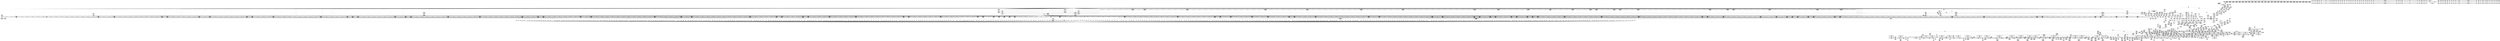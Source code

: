 digraph {
	CE0x47dd750 [shape=record,shape=Mrecord,label="{CE0x47dd750|80:_i64,_:_CRE_428,429_}"]
	CE0x48c3b50 [shape=record,shape=Mrecord,label="{CE0x48c3b50|aa_cred_profile:_tmp11|security/apparmor/include/context.h,100|*SummSource*}"]
	CE0x47dbaa0 [shape=record,shape=Mrecord,label="{CE0x47dbaa0|80:_i64,_:_CRE_401,402_}"]
	CE0x477a950 [shape=record,shape=Mrecord,label="{CE0x477a950|72:_%struct.hlist_bl_node**,_80:_%struct.dentry*,_104:_%struct.inode*,_:_CRE_183,184_}"]
	CE0x48d41e0 [shape=record,shape=Mrecord,label="{CE0x48d41e0|aa_cred_profile:_lnot2|security/apparmor/include/context.h,100|*SummSource*}"]
	CE0x43e0190 [shape=record,shape=Mrecord,label="{CE0x43e0190|common_perm_rm:_entry|*SummSink*}"]
	CE0x47f6800 [shape=record,shape=Mrecord,label="{CE0x47f6800|80:_i64,_:_CRE_1673,1674_}"]
	CE0x47a4430 [shape=record,shape=Mrecord,label="{CE0x47a4430|0:_i16,_4:_i32,_8:_i16,_40:_%struct.super_block*,_72:_i32,_:_SCMRE_248,249_}"]
	CE0x479eb00 [shape=record,shape=Mrecord,label="{CE0x479eb00|0:_i16,_4:_i32,_8:_i16,_40:_%struct.super_block*,_72:_i32,_:_SCMRE_169,170_}"]
	CE0x47ad7d0 [shape=record,shape=Mrecord,label="{CE0x47ad7d0|0:_i16,_4:_i32,_8:_i16,_40:_%struct.super_block*,_72:_i32,_:_SCMRE_456,464_|*MultipleSource*|security/apparmor/lsm.c,227|security/apparmor/lsm.c, 227|*LoadInst*|security/apparmor/lsm.c,226}"]
	CE0x47b5460 [shape=record,shape=Mrecord,label="{CE0x47b5460|0:_i16,_4:_i32,_8:_i16,_40:_%struct.super_block*,_72:_i32,_:_SCMRE_592,593_}"]
	CE0x47cdaf0 [shape=record,shape=Mrecord,label="{CE0x47cdaf0|i64_5|*Constant*|*SummSink*}"]
	CE0x47b5940 [shape=record,shape=Mrecord,label="{CE0x47b5940|0:_i16,_4:_i32,_8:_i16,_40:_%struct.super_block*,_72:_i32,_:_SCMRE_595,596_}"]
	CE0x47ebcd0 [shape=record,shape=Mrecord,label="{CE0x47ebcd0|80:_i64,_:_CRE_1312,1313_}"]
	CE0x48b4ce0 [shape=record,shape=Mrecord,label="{CE0x48b4ce0|i64*_getelementptr_inbounds_(_16_x_i64_,_16_x_i64_*___llvm_gcov_ctr46,_i64_0,_i64_10)|*Constant*}"]
	CE0x479e140 [shape=record,shape=Mrecord,label="{CE0x479e140|0:_i16,_4:_i32,_8:_i16,_40:_%struct.super_block*,_72:_i32,_:_SCMRE_163,164_}"]
	CE0x482a5d0 [shape=record,shape=Mrecord,label="{CE0x482a5d0|aa_cred_profile:_lor.rhs|*SummSource*}"]
	CE0x47d8f40 [shape=record,shape=Mrecord,label="{CE0x47d8f40|80:_i64,_:_CRE_132,136_}"]
	CE0x4840d10 [shape=record,shape=Mrecord,label="{CE0x4840d10|aa_cred_profile:_do.cond|*SummSink*}"]
	CE0x47b8680 [shape=record,shape=Mrecord,label="{CE0x47b8680|0:_i16,_4:_i32,_8:_i16,_40:_%struct.super_block*,_72:_i32,_:_SCMRE_613,614_}"]
	CE0x47f51b0 [shape=record,shape=Mrecord,label="{CE0x47f51b0|80:_i64,_:_CRE_1652,1653_}"]
	CE0x47beb20 [shape=record,shape=Mrecord,label="{CE0x47beb20|0:_i16,_4:_i32,_8:_i16,_40:_%struct.super_block*,_72:_i32,_:_SCMRE_868,869_}"]
	CE0x48bf6a0 [shape=record,shape=Mrecord,label="{CE0x48bf6a0|44:_i32,_48:_i16,_128:_i8*,_:_SCMRE_128,136_|*MultipleSource*|Function::aa_cred_profile&Arg::cred::|security/apparmor/include/context.h,99|security/apparmor/include/context.h,138}"]
	CE0x4845ea0 [shape=record,shape=Mrecord,label="{CE0x4845ea0|aa_cred_profile:_tmp12|security/apparmor/include/context.h,100|*SummSource*}"]
	CE0x47b52c0 [shape=record,shape=Mrecord,label="{CE0x47b52c0|0:_i16,_4:_i32,_8:_i16,_40:_%struct.super_block*,_72:_i32,_:_SCMRE_591,592_}"]
	CE0x482ba60 [shape=record,shape=Mrecord,label="{CE0x482ba60|common_perm_dir_dentry:_mnt1|security/apparmor/lsm.c,189|*SummSink*}"]
	CE0x47e45d0 [shape=record,shape=Mrecord,label="{CE0x47e45d0|80:_i64,_:_CRE_617,618_}"]
	CE0x47ee420 [shape=record,shape=Mrecord,label="{CE0x47ee420|80:_i64,_:_CRE_1349,1350_}"]
	CE0x475da70 [shape=record,shape=Mrecord,label="{CE0x475da70|common_perm_rm:_mask|Function::common_perm_rm&Arg::mask::|*SummSource*}"]
	CE0x47db880 [shape=record,shape=Mrecord,label="{CE0x47db880|80:_i64,_:_CRE_399,400_}"]
	CE0x47b96c0 [shape=record,shape=Mrecord,label="{CE0x47b96c0|0:_i16,_4:_i32,_8:_i16,_40:_%struct.super_block*,_72:_i32,_:_SCMRE_623,624_}"]
	CE0x47aaae0 [shape=record,shape=Mrecord,label="{CE0x47aaae0|0:_i16,_4:_i32,_8:_i16,_40:_%struct.super_block*,_72:_i32,_:_SCMRE_311,312_}"]
	CE0x481d170 [shape=record,shape=Mrecord,label="{CE0x481d170|common_perm:_cmp|security/apparmor/lsm.c,169|*SummSink*}"]
	CE0x47618c0 [shape=record,shape=Mrecord,label="{CE0x47618c0|common_perm_rm:_tmp6|security/apparmor/lsm.c,229|*SummSource*}"]
	CE0x480e8b0 [shape=record,shape=Mrecord,label="{CE0x480e8b0|GLOBAL:_get_current|*Constant*|*SummSink*}"]
	CE0x48d46d0 [shape=record,shape=Mrecord,label="{CE0x48d46d0|aa_cred_profile:_lnot3|security/apparmor/include/context.h,100}"]
	CE0x47541c0 [shape=record,shape=Mrecord,label="{CE0x47541c0|apparmor_path_rmdir:_bb|*SummSink*}"]
	CE0x483cca0 [shape=record,shape=Mrecord,label="{CE0x483cca0|aa_path_perm:_request|Function::aa_path_perm&Arg::request::}"]
	CE0x48c19c0 [shape=record,shape=Mrecord,label="{CE0x48c19c0|aa_cred_profile:_tmp5|security/apparmor/include/context.h,99|*SummSource*}"]
	CE0x4764160 [shape=record,shape=Mrecord,label="{CE0x4764160|common_perm_rm:_if.then|*SummSink*}"]
	CE0x48c0fa0 [shape=record,shape=Mrecord,label="{CE0x48c0fa0|aa_cred_profile:_tmp13}"]
	CE0x47a6b80 [shape=record,shape=Mrecord,label="{CE0x47a6b80|0:_i16,_4:_i32,_8:_i16,_40:_%struct.super_block*,_72:_i32,_:_SCMRE_272,273_}"]
	CE0x47afa70 [shape=record,shape=Mrecord,label="{CE0x47afa70|0:_i16,_4:_i32,_8:_i16,_40:_%struct.super_block*,_72:_i32,_:_SCMRE_500,504_|*MultipleSource*|security/apparmor/lsm.c,227|security/apparmor/lsm.c, 227|*LoadInst*|security/apparmor/lsm.c,226}"]
	CE0x481f990 [shape=record,shape=Mrecord,label="{CE0x481f990|aa_cred_profile:_security|security/apparmor/include/context.h,99|*SummSource*}"]
	CE0x479ab50 [shape=record,shape=Mrecord,label="{CE0x479ab50|0:_i16,_4:_i32,_8:_i16,_40:_%struct.super_block*,_72:_i32,_:_SCMRE_154,155_}"]
	CE0x481d510 [shape=record,shape=Mrecord,label="{CE0x481d510|common_perm:_tmp3|security/apparmor/lsm.c,169}"]
	CE0x477ae60 [shape=record,shape=Mrecord,label="{CE0x477ae60|72:_%struct.hlist_bl_node**,_80:_%struct.dentry*,_104:_%struct.inode*,_:_CRE_186,187_}"]
	CE0x47f65e0 [shape=record,shape=Mrecord,label="{CE0x47f65e0|80:_i64,_:_CRE_1671,1672_}"]
	CE0x4888840 [shape=record,shape=Mrecord,label="{CE0x4888840|%struct.task_struct*_(%struct.task_struct**)*_asm_movq_%gs:$_1:P_,$0_,_r,im,_dirflag_,_fpsr_,_flags_}"]
	CE0x47dccb0 [shape=record,shape=Mrecord,label="{CE0x47dccb0|80:_i64,_:_CRE_418,419_}"]
	CE0x47b08e0 [shape=record,shape=Mrecord,label="{CE0x47b08e0|0:_i16,_4:_i32,_8:_i16,_40:_%struct.super_block*,_72:_i32,_:_SCMRE_528,536_|*MultipleSource*|security/apparmor/lsm.c,227|security/apparmor/lsm.c, 227|*LoadInst*|security/apparmor/lsm.c,226}"]
	CE0x47e0b90 [shape=record,shape=Mrecord,label="{CE0x47e0b90|80:_i64,_:_CRE_562,563_}"]
	CE0x4829c70 [shape=record,shape=Mrecord,label="{CE0x4829c70|_ret_i32_%error.0,_!dbg_!15483|security/apparmor/lsm.c,172}"]
	CE0x477c2a0 [shape=record,shape=Mrecord,label="{CE0x477c2a0|72:_%struct.hlist_bl_node**,_80:_%struct.dentry*,_104:_%struct.inode*,_:_CRE_198,199_}"]
	CE0x47e67d0 [shape=record,shape=Mrecord,label="{CE0x47e67d0|80:_i64,_:_CRE_1211,1212_}"]
	CE0x482fd10 [shape=record,shape=Mrecord,label="{CE0x482fd10|common_perm_dir_dentry:_dentry|Function::common_perm_dir_dentry&Arg::dentry::|*SummSource*}"]
	CE0x47e1d70 [shape=record,shape=Mrecord,label="{CE0x47e1d70|80:_i64,_:_CRE_579,580_}"]
	CE0x47cff60 [shape=record,shape=Mrecord,label="{CE0x47cff60|i64*_getelementptr_inbounds_(_10_x_i64_,_10_x_i64_*___llvm_gcov_ctr54,_i64_0,_i64_7)|*Constant*|*SummSource*}"]
	CE0x481eef0 [shape=record,shape=Mrecord,label="{CE0x481eef0|__aa_current_profile:_tmp4|security/apparmor/include/context.h,138|*SummSink*}"]
	CE0x47e4080 [shape=record,shape=Mrecord,label="{CE0x47e4080|80:_i64,_:_CRE_612,613_}"]
	CE0x47dfb70 [shape=record,shape=Mrecord,label="{CE0x47dfb70|80:_i64,_:_CRE_462,463_}"]
	CE0x477dbf0 [shape=record,shape=Mrecord,label="{CE0x477dbf0|72:_%struct.hlist_bl_node**,_80:_%struct.dentry*,_104:_%struct.inode*,_:_CRE_213,214_}"]
	CE0x481fa60 [shape=record,shape=Mrecord,label="{CE0x481fa60|aa_cred_profile:_security|security/apparmor/include/context.h,99|*SummSink*}"]
	CE0x47f9390 [shape=record,shape=Mrecord,label="{CE0x47f9390|80:_i64,_:_CRE_1876,1877_}"]
	CE0x47a7200 [shape=record,shape=Mrecord,label="{CE0x47a7200|0:_i16,_4:_i32,_8:_i16,_40:_%struct.super_block*,_72:_i32,_:_SCMRE_276,277_}"]
	CE0x47b2bc0 [shape=record,shape=Mrecord,label="{CE0x47b2bc0|0:_i16,_4:_i32,_8:_i16,_40:_%struct.super_block*,_72:_i32,_:_SCMRE_567,568_}"]
	CE0x47e35e0 [shape=record,shape=Mrecord,label="{CE0x47e35e0|80:_i64,_:_CRE_602,603_}"]
	CE0x47e98b0 [shape=record,shape=Mrecord,label="{CE0x47e98b0|80:_i64,_:_CRE_1257,1258_}"]
	CE0x47b4280 [shape=record,shape=Mrecord,label="{CE0x47b4280|0:_i16,_4:_i32,_8:_i16,_40:_%struct.super_block*,_72:_i32,_:_SCMRE_581,582_}"]
	CE0x4839b10 [shape=record,shape=Mrecord,label="{CE0x4839b10|_call_void_mcount()_#2}"]
	CE0x47bec30 [shape=record,shape=Mrecord,label="{CE0x47bec30|0:_i16,_4:_i32,_8:_i16,_40:_%struct.super_block*,_72:_i32,_:_SCMRE_869,870_}"]
	CE0x481da30 [shape=record,shape=Mrecord,label="{CE0x481da30|i64_0|*Constant*}"]
	CE0x4778190 [shape=record,shape=Mrecord,label="{CE0x4778190|72:_%struct.hlist_bl_node**,_80:_%struct.dentry*,_104:_%struct.inode*,_:_CRE_179,180_}"]
	CE0x47d19a0 [shape=record,shape=Mrecord,label="{CE0x47d19a0|i32_8|*Constant*|*SummSource*}"]
	CE0x47ddca0 [shape=record,shape=Mrecord,label="{CE0x47ddca0|80:_i64,_:_CRE_433,434_}"]
	CE0x4779080 [shape=record,shape=Mrecord,label="{CE0x4779080|i64*_getelementptr_inbounds_(_11_x_i64_,_11_x_i64_*___llvm_gcov_ctr58,_i64_0,_i64_6)|*Constant*|*SummSource*}"]
	CE0x4889b70 [shape=record,shape=Mrecord,label="{CE0x4889b70|__aa_current_profile:_tmp5|security/apparmor/include/context.h,138|*SummSource*}"]
	CE0x483b7b0 [shape=record,shape=Mrecord,label="{CE0x483b7b0|aa_path_perm:_entry|*SummSink*}"]
	CE0x47d5440 [shape=record,shape=Mrecord,label="{CE0x47d5440|i64_8|*Constant*}"]
	CE0x47dfd90 [shape=record,shape=Mrecord,label="{CE0x47dfd90|80:_i64,_:_CRE_464,472_}"]
	CE0x48b1280 [shape=record,shape=Mrecord,label="{CE0x48b1280|i64_6|*Constant*}"]
	CE0x47f74c0 [shape=record,shape=Mrecord,label="{CE0x47f74c0|80:_i64,_:_CRE_1685,1686_}"]
	CE0x43e09e0 [shape=record,shape=Mrecord,label="{CE0x43e09e0|common_perm_rm:_op|Function::common_perm_rm&Arg::op::|*SummSource*}"]
	CE0x47a1d60 [shape=record,shape=Mrecord,label="{CE0x47a1d60|0:_i16,_4:_i32,_8:_i16,_40:_%struct.super_block*,_72:_i32,_:_SCMRE_200,201_}"]
	CE0x47aebd0 [shape=record,shape=Mrecord,label="{CE0x47aebd0|0:_i16,_4:_i32,_8:_i16,_40:_%struct.super_block*,_72:_i32,_:_SCMRE_481,482_}"]
	CE0x48aedb0 [shape=record,shape=Mrecord,label="{CE0x48aedb0|aa_cred_profile:_entry|*SummSink*}"]
	CE0x48d4850 [shape=record,shape=Mrecord,label="{CE0x48d4850|aa_cred_profile:_lnot3|security/apparmor/include/context.h,100|*SummSource*}"]
	CE0x47f6d50 [shape=record,shape=Mrecord,label="{CE0x47f6d50|80:_i64,_:_CRE_1678,1679_}"]
	CE0x4770840 [shape=record,shape=Mrecord,label="{CE0x4770840|common_perm_rm:_bb}"]
	CE0x47a9900 [shape=record,shape=Mrecord,label="{CE0x47a9900|0:_i16,_4:_i32,_8:_i16,_40:_%struct.super_block*,_72:_i32,_:_SCMRE_300,301_}"]
	CE0x4793990 [shape=record,shape=Mrecord,label="{CE0x4793990|common_perm:_op|Function::common_perm&Arg::op::|*SummSource*}"]
	CE0x47ed870 [shape=record,shape=Mrecord,label="{CE0x47ed870|80:_i64,_:_CRE_1338,1339_}"]
	CE0x488b380 [shape=record,shape=Mrecord,label="{CE0x488b380|__aa_current_profile:_if.then|*SummSource*}"]
	CE0x4794190 [shape=record,shape=Mrecord,label="{CE0x4794190|common_perm:_mask|Function::common_perm&Arg::mask::}"]
	CE0x480f7e0 [shape=record,shape=Mrecord,label="{CE0x480f7e0|__aa_current_profile:_cred|security/apparmor/include/context.h,138|*SummSource*}"]
	CE0x4770f70 [shape=record,shape=Mrecord,label="{CE0x4770f70|common_perm_dir_dentry:_tmp|*SummSink*}"]
	CE0x47ee310 [shape=record,shape=Mrecord,label="{CE0x47ee310|80:_i64,_:_CRE_1348,1349_}"]
	CE0x4753e50 [shape=record,shape=Mrecord,label="{CE0x4753e50|_call_void_mcount()_#2|*SummSource*}"]
	CE0x47eaac0 [shape=record,shape=Mrecord,label="{CE0x47eaac0|80:_i64,_:_CRE_1274,1275_}"]
	CE0x47c12a0 [shape=record,shape=Mrecord,label="{CE0x47c12a0|0:_i16,_4:_i32,_8:_i16,_40:_%struct.super_block*,_72:_i32,_:_SCMRE_893,894_}"]
	CE0x47b5600 [shape=record,shape=Mrecord,label="{CE0x47b5600|0:_i16,_4:_i32,_8:_i16,_40:_%struct.super_block*,_72:_i32,_:_SCMRE_593,594_}"]
	CE0x479cc30 [shape=record,shape=Mrecord,label="{CE0x479cc30|common_perm_rm:_tmp3|security/apparmor/lsm.c,227|*SummSink*}"]
	CE0x476e680 [shape=record,shape=Mrecord,label="{CE0x476e680|72:_%struct.hlist_bl_node**,_80:_%struct.dentry*,_104:_%struct.inode*,_:_CRE_96,104_|*MultipleSource*|Function::common_perm_rm&Arg::dentry::|Function::apparmor_path_rmdir&Arg::dentry::|security/apparmor/lsm.c,226}"]
	CE0x482e5d0 [shape=record,shape=Mrecord,label="{CE0x482e5d0|common_perm_rm:_call3|security/apparmor/lsm.c,235}"]
	CE0x476df60 [shape=record,shape=Mrecord,label="{CE0x476df60|0:_i16,_4:_i32,_8:_i16,_40:_%struct.super_block*,_72:_i32,_:_SCMRE_64,72_|*MultipleSource*|security/apparmor/lsm.c,227|security/apparmor/lsm.c, 227|*LoadInst*|security/apparmor/lsm.c,226}"]
	CE0x477e970 [shape=record,shape=Mrecord,label="{CE0x477e970|72:_%struct.hlist_bl_node**,_80:_%struct.dentry*,_104:_%struct.inode*,_:_CRE_221,222_}"]
	CE0x4830f70 [shape=record,shape=Mrecord,label="{CE0x4830f70|mediated_filesystem:_tmp5|security/apparmor/include/apparmor.h,117|*SummSink*}"]
	CE0x4829280 [shape=record,shape=Mrecord,label="{CE0x4829280|__aa_current_profile:_tmp19|security/apparmor/include/context.h,138|*SummSource*}"]
	CE0x482f5e0 [shape=record,shape=Mrecord,label="{CE0x482f5e0|common_perm_dir_dentry:_dir|Function::common_perm_dir_dentry&Arg::dir::}"]
	CE0x476e9a0 [shape=record,shape=Mrecord,label="{CE0x476e9a0|72:_%struct.hlist_bl_node**,_80:_%struct.dentry*,_104:_%struct.inode*,_:_CRE_112,144_|*MultipleSource*|Function::common_perm_rm&Arg::dentry::|Function::apparmor_path_rmdir&Arg::dentry::|security/apparmor/lsm.c,226}"]
	CE0x47da370 [shape=record,shape=Mrecord,label="{CE0x47da370|80:_i64,_:_CRE_288,296_}"]
	CE0x479e620 [shape=record,shape=Mrecord,label="{CE0x479e620|0:_i16,_4:_i32,_8:_i16,_40:_%struct.super_block*,_72:_i32,_:_SCMRE_166,167_}"]
	CE0x47dd420 [shape=record,shape=Mrecord,label="{CE0x47dd420|80:_i64,_:_CRE_425,426_}"]
	CE0x4758760 [shape=record,shape=Mrecord,label="{CE0x4758760|apparmor_path_rmdir:_tmp|*SummSink*}"]
	CE0x477c450 [shape=record,shape=Mrecord,label="{CE0x477c450|72:_%struct.hlist_bl_node**,_80:_%struct.dentry*,_104:_%struct.inode*,_:_CRE_199,200_}"]
	CE0x47e3f70 [shape=record,shape=Mrecord,label="{CE0x47e3f70|80:_i64,_:_CRE_611,612_}"]
	CE0x4790d80 [shape=record,shape=Mrecord,label="{CE0x4790d80|aa_cred_profile:_tmp33|security/apparmor/include/context.h,101|*SummSource*}"]
	CE0x47f62b0 [shape=record,shape=Mrecord,label="{CE0x47f62b0|80:_i64,_:_CRE_1668,1669_}"]
	CE0x479d230 [shape=record,shape=Mrecord,label="{CE0x479d230|0:_i16,_4:_i32,_8:_i16,_40:_%struct.super_block*,_72:_i32,_:_SCMRE_2,4_|*MultipleSource*|security/apparmor/lsm.c,227|security/apparmor/lsm.c, 227|*LoadInst*|security/apparmor/lsm.c,226}"]
	CE0x4833930 [shape=record,shape=Mrecord,label="{CE0x4833930|__aa_current_profile:_tmp3|*SummSource*}"]
	CE0x48443d0 [shape=record,shape=Mrecord,label="{CE0x48443d0|aa_cred_profile:_if.then|*SummSource*}"]
	CE0x482e870 [shape=record,shape=Mrecord,label="{CE0x482e870|common_perm_rm:_call3|security/apparmor/lsm.c,235|*SummSink*}"]
	CE0x47d3ed0 [shape=record,shape=Mrecord,label="{CE0x47d3ed0|common_perm_rm:_tmp20|security/apparmor/lsm.c,232|*SummSource*}"]
	CE0x47ec660 [shape=record,shape=Mrecord,label="{CE0x47ec660|80:_i64,_:_CRE_1321,1322_}"]
	CE0x48261d0 [shape=record,shape=Mrecord,label="{CE0x48261d0|common_perm_rm:_tmp24|security/apparmor/lsm.c,236|*SummSink*}"]
	CE0x47816e0 [shape=record,shape=Mrecord,label="{CE0x47816e0|72:_%struct.hlist_bl_node**,_80:_%struct.dentry*,_104:_%struct.inode*,_:_CRE_312,313_}"]
	CE0x481fc00 [shape=record,shape=Mrecord,label="{CE0x481fc00|common_perm:_tmp|*SummSource*}"]
	CE0x477d530 [shape=record,shape=Mrecord,label="{CE0x477d530|72:_%struct.hlist_bl_node**,_80:_%struct.dentry*,_104:_%struct.inode*,_:_CRE_209,210_}"]
	CE0x47dec90 [shape=record,shape=Mrecord,label="{CE0x47dec90|80:_i64,_:_CRE_448,449_}"]
	CE0x47ea570 [shape=record,shape=Mrecord,label="{CE0x47ea570|80:_i64,_:_CRE_1269,1270_}"]
	CE0x47f8c50 [shape=record,shape=Mrecord,label="{CE0x47f8c50|80:_i64,_:_CRE_1848,1856_}"]
	CE0x476be10 [shape=record,shape=Mrecord,label="{CE0x476be10|common_perm_rm:_lor.lhs.false2}"]
	CE0x480b250 [shape=record,shape=Mrecord,label="{CE0x480b250|i64*_getelementptr_inbounds_(_11_x_i64_,_11_x_i64_*___llvm_gcov_ctr58,_i64_0,_i64_10)|*Constant*|*SummSink*}"]
	CE0x4755330 [shape=record,shape=Mrecord,label="{CE0x4755330|apparmor_path_rmdir:_tmp|*SummSource*}"]
	CE0x480d670 [shape=record,shape=Mrecord,label="{CE0x480d670|__aa_current_profile:_tmp19|security/apparmor/include/context.h,138|*SummSink*}"]
	CE0x477d890 [shape=record,shape=Mrecord,label="{CE0x477d890|72:_%struct.hlist_bl_node**,_80:_%struct.dentry*,_104:_%struct.inode*,_:_CRE_211,212_}"]
	CE0x4777c80 [shape=record,shape=Mrecord,label="{CE0x4777c80|72:_%struct.hlist_bl_node**,_80:_%struct.dentry*,_104:_%struct.inode*,_:_CRE_176,177_}"]
	CE0x47f61a0 [shape=record,shape=Mrecord,label="{CE0x47f61a0|80:_i64,_:_CRE_1667,1668_}"]
	CE0x47e0420 [shape=record,shape=Mrecord,label="{CE0x47e0420|80:_i64,_:_CRE_512,528_}"]
	CE0x47ecff0 [shape=record,shape=Mrecord,label="{CE0x47ecff0|80:_i64,_:_CRE_1330,1331_}"]
	CE0x47b75c0 [shape=record,shape=Mrecord,label="{CE0x47b75c0|80:_i64,_:_CRE_1629,1630_}"]
	CE0x488eae0 [shape=record,shape=Mrecord,label="{CE0x488eae0|GLOBAL:___llvm_gcov_ctr46|Global_var:__llvm_gcov_ctr46|*SummSource*}"]
	CE0x43e0200 [shape=record,shape=Mrecord,label="{CE0x43e0200|common_perm_rm:_op|Function::common_perm_rm&Arg::op::}"]
	CE0x47cc100 [shape=record,shape=Mrecord,label="{CE0x47cc100|common_perm_rm:_call|security/apparmor/lsm.c,229}"]
	CE0x47e68e0 [shape=record,shape=Mrecord,label="{CE0x47e68e0|80:_i64,_:_CRE_1212,1213_}"]
	CE0x47a0ec0 [shape=record,shape=Mrecord,label="{CE0x47a0ec0|0:_i16,_4:_i32,_8:_i16,_40:_%struct.super_block*,_72:_i32,_:_SCMRE_191,192_}"]
	CE0x47a7540 [shape=record,shape=Mrecord,label="{CE0x47a7540|0:_i16,_4:_i32,_8:_i16,_40:_%struct.super_block*,_72:_i32,_:_SCMRE_278,279_}"]
	CE0x4830390 [shape=record,shape=Mrecord,label="{CE0x4830390|common_perm_dir_dentry:_mask|Function::common_perm_dir_dentry&Arg::mask::|*SummSource*}"]
	CE0x47b38c0 [shape=record,shape=Mrecord,label="{CE0x47b38c0|0:_i16,_4:_i32,_8:_i16,_40:_%struct.super_block*,_72:_i32,_:_SCMRE_575,576_}"]
	CE0x480f370 [shape=record,shape=Mrecord,label="{CE0x480f370|i32_78|*Constant*}"]
	CE0x4770b20 [shape=record,shape=Mrecord,label="{CE0x4770b20|common_perm_rm:_return}"]
	CE0x47647e0 [shape=record,shape=Mrecord,label="{CE0x47647e0|common_perm_rm:_dir|Function::common_perm_rm&Arg::dir::}"]
	CE0x47996c0 [shape=record,shape=Mrecord,label="{CE0x47996c0|0:_i16,_4:_i32,_8:_i16,_40:_%struct.super_block*,_72:_i32,_:_SCMRE_141,142_}"]
	CE0x47e14f0 [shape=record,shape=Mrecord,label="{CE0x47e14f0|80:_i64,_:_CRE_571,572_}"]
	CE0x47f6b30 [shape=record,shape=Mrecord,label="{CE0x47f6b30|80:_i64,_:_CRE_1676,1677_}"]
	CE0x47f8e70 [shape=record,shape=Mrecord,label="{CE0x47f8e70|80:_i64,_:_CRE_1864,1872_}"]
	CE0x47c1ac0 [shape=record,shape=Mrecord,label="{CE0x47c1ac0|0:_i16,_4:_i32,_8:_i16,_40:_%struct.super_block*,_72:_i32,_:_SCMRE_898,899_}"]
	CE0x482aa40 [shape=record,shape=Mrecord,label="{CE0x482aa40|common_perm:_call|security/apparmor/lsm.c,168|*SummSource*}"]
	CE0x483ecd0 [shape=record,shape=Mrecord,label="{CE0x483ecd0|COLLAPSED:_GCMRE___llvm_gcov_ctr58_internal_global_11_x_i64_zeroinitializer:_elem_0:default:}"]
	CE0x48328a0 [shape=record,shape=Mrecord,label="{CE0x48328a0|mediated_filesystem:_s_flags|security/apparmor/include/apparmor.h,117|*SummSource*}"]
	CE0x4820610 [shape=record,shape=Mrecord,label="{CE0x4820610|common_perm:_call|security/apparmor/lsm.c,168}"]
	CE0x488cba0 [shape=record,shape=Mrecord,label="{CE0x488cba0|__aa_current_profile:_tmp11|security/apparmor/include/context.h,138}"]
	CE0x476bf80 [shape=record,shape=Mrecord,label="{CE0x476bf80|common_perm_rm:_if.then|*SummSource*}"]
	CE0x48460e0 [shape=record,shape=Mrecord,label="{CE0x48460e0|aa_cred_profile:_tmp12|security/apparmor/include/context.h,100|*SummSink*}"]
	CE0x47c7250 [shape=record,shape=Mrecord,label="{CE0x47c7250|0:_i16,_4:_i32,_8:_i16,_40:_%struct.super_block*,_72:_i32,_:_SCMRE_984,988_|*MultipleSource*|security/apparmor/lsm.c,227|security/apparmor/lsm.c, 227|*LoadInst*|security/apparmor/lsm.c,226}"]
	CE0x48106d0 [shape=record,shape=Mrecord,label="{CE0x48106d0|__aa_current_profile:_call4|security/apparmor/include/context.h,138|*SummSink*}"]
	CE0x480b000 [shape=record,shape=Mrecord,label="{CE0x480b000|__aa_current_profile:_tmp17|security/apparmor/include/context.h,138}"]
	CE0x480aae0 [shape=record,shape=Mrecord,label="{CE0x480aae0|i64*_getelementptr_inbounds_(_11_x_i64_,_11_x_i64_*___llvm_gcov_ctr58,_i64_0,_i64_9)|*Constant*|*SummSink*}"]
	CE0x48c1ec0 [shape=record,shape=Mrecord,label="{CE0x48c1ec0|%struct.aa_task_cxt*_null|*Constant*|*SummSource*}"]
	CE0x47b9ba0 [shape=record,shape=Mrecord,label="{CE0x47b9ba0|0:_i16,_4:_i32,_8:_i16,_40:_%struct.super_block*,_72:_i32,_:_SCMRE_640,648_|*MultipleSource*|security/apparmor/lsm.c,227|security/apparmor/lsm.c, 227|*LoadInst*|security/apparmor/lsm.c,226}"]
	CE0x48b19b0 [shape=record,shape=Mrecord,label="{CE0x48b19b0|aa_cred_profile:_tmp15|security/apparmor/include/context.h,100}"]
	CE0x475ef10 [shape=record,shape=Mrecord,label="{CE0x475ef10|apparmor_path_rmdir:_tmp2|*SummSink*}"]
	CE0x483e080 [shape=record,shape=Mrecord,label="{CE0x483e080|__aa_current_profile:_tmp7|security/apparmor/include/context.h,138|*SummSink*}"]
	CE0x48c2b60 [shape=record,shape=Mrecord,label="{CE0x48c2b60|i64*_getelementptr_inbounds_(_16_x_i64_,_16_x_i64_*___llvm_gcov_ctr46,_i64_0,_i64_4)|*Constant*|*SummSource*}"]
	CE0x47ddec0 [shape=record,shape=Mrecord,label="{CE0x47ddec0|80:_i64,_:_CRE_435,436_}"]
	CE0x47c1920 [shape=record,shape=Mrecord,label="{CE0x47c1920|0:_i16,_4:_i32,_8:_i16,_40:_%struct.super_block*,_72:_i32,_:_SCMRE_897,898_}"]
	CE0x482c300 [shape=record,shape=Mrecord,label="{CE0x482c300|44:_i32,_48:_i16,_128:_i8*,_:_SCMRE_28,32_|*MultipleSource*|Function::aa_cred_profile&Arg::cred::|security/apparmor/include/context.h,99|security/apparmor/include/context.h,138}"]
	CE0x47938f0 [shape=record,shape=Mrecord,label="{CE0x47938f0|common_perm:_op|Function::common_perm&Arg::op::}"]
	CE0x47e3b30 [shape=record,shape=Mrecord,label="{CE0x47e3b30|80:_i64,_:_CRE_607,608_}"]
	CE0x483a050 [shape=record,shape=Mrecord,label="{CE0x483a050|common_perm:_tmp7|security/apparmor/lsm.c,170}"]
	CE0x483f3f0 [shape=record,shape=Mrecord,label="{CE0x483f3f0|__aa_current_profile:_tmp1}"]
	CE0x4829210 [shape=record,shape=Mrecord,label="{CE0x4829210|__aa_current_profile:_tmp19|security/apparmor/include/context.h,138}"]
	CE0x47ad540 [shape=record,shape=Mrecord,label="{CE0x47ad540|0:_i16,_4:_i32,_8:_i16,_40:_%struct.super_block*,_72:_i32,_:_SCMRE_448,456_|*MultipleSource*|security/apparmor/lsm.c,227|security/apparmor/lsm.c, 227|*LoadInst*|security/apparmor/lsm.c,226}"]
	CE0x47bb6e0 [shape=record,shape=Mrecord,label="{CE0x47bb6e0|0:_i16,_4:_i32,_8:_i16,_40:_%struct.super_block*,_72:_i32,_:_SCMRE_712,728_|*MultipleSource*|security/apparmor/lsm.c,227|security/apparmor/lsm.c, 227|*LoadInst*|security/apparmor/lsm.c,226}"]
	CE0x47eb010 [shape=record,shape=Mrecord,label="{CE0x47eb010|80:_i64,_:_CRE_1279,1280_}"]
	CE0x47f80a0 [shape=record,shape=Mrecord,label="{CE0x47f80a0|80:_i64,_:_CRE_1760,1764_}"]
	CE0x480ea40 [shape=record,shape=Mrecord,label="{CE0x480ea40|get_current:_entry}"]
	CE0x47ae210 [shape=record,shape=Mrecord,label="{CE0x47ae210|0:_i16,_4:_i32,_8:_i16,_40:_%struct.super_block*,_72:_i32,_:_SCMRE_474,475_}"]
	CE0x47b7a00 [shape=record,shape=Mrecord,label="{CE0x47b7a00|80:_i64,_:_CRE_1633,1634_}"]
	CE0x483f210 [shape=record,shape=Mrecord,label="{CE0x483f210|i64*_getelementptr_inbounds_(_2_x_i64_,_2_x_i64_*___llvm_gcov_ctr112,_i64_0,_i64_0)|*Constant*|*SummSource*}"]
	CE0x47e0d80 [shape=record,shape=Mrecord,label="{CE0x47e0d80|80:_i64,_:_CRE_564,565_}"]
	CE0x47c2e40 [shape=record,shape=Mrecord,label="{CE0x47c2e40|0:_i16,_4:_i32,_8:_i16,_40:_%struct.super_block*,_72:_i32,_:_SCMRE_910,911_}"]
	CE0x47d6770 [shape=record,shape=Mrecord,label="{CE0x47d6770|i64_0|*Constant*|*SummSource*}"]
	CE0x4790bc0 [shape=record,shape=Mrecord,label="{CE0x4790bc0|aa_cred_profile:_tmp33|security/apparmor/include/context.h,101}"]
	CE0x47cef70 [shape=record,shape=Mrecord,label="{CE0x47cef70|common_perm_rm:_tmp14|security/apparmor/lsm.c,229|*SummSink*}"]
	CE0x47ed210 [shape=record,shape=Mrecord,label="{CE0x47ed210|80:_i64,_:_CRE_1332,1333_}"]
	CE0x480b0e0 [shape=record,shape=Mrecord,label="{CE0x480b0e0|__aa_current_profile:_tmp17|security/apparmor/include/context.h,138|*SummSink*}"]
	CE0x482a910 [shape=record,shape=Mrecord,label="{CE0x482a910|aa_cred_profile:_do.body|*SummSource*}"]
	CE0x47de960 [shape=record,shape=Mrecord,label="{CE0x47de960|80:_i64,_:_CRE_445,446_}"]
	CE0x4820a20 [shape=record,shape=Mrecord,label="{CE0x4820a20|mediated_filesystem:_tmp3}"]
	CE0x483f380 [shape=record,shape=Mrecord,label="{CE0x483f380|i64_1|*Constant*}"]
	CE0x47e77c0 [shape=record,shape=Mrecord,label="{CE0x47e77c0|80:_i64,_:_CRE_1226,1227_}"]
	CE0x47c73f0 [shape=record,shape=Mrecord,label="{CE0x47c73f0|0:_i16,_4:_i32,_8:_i16,_40:_%struct.super_block*,_72:_i32,_:_SCMRE_988,992_|*MultipleSource*|security/apparmor/lsm.c,227|security/apparmor/lsm.c, 227|*LoadInst*|security/apparmor/lsm.c,226}"]
	CE0x47bcdf0 [shape=record,shape=Mrecord,label="{CE0x47bcdf0|0:_i16,_4:_i32,_8:_i16,_40:_%struct.super_block*,_72:_i32,_:_SCMRE_800,804_|*MultipleSource*|security/apparmor/lsm.c,227|security/apparmor/lsm.c, 227|*LoadInst*|security/apparmor/lsm.c,226}"]
	CE0x476fbc0 [shape=record,shape=Mrecord,label="{CE0x476fbc0|i64_1|*Constant*}"]
	CE0x47a6500 [shape=record,shape=Mrecord,label="{CE0x47a6500|0:_i16,_4:_i32,_8:_i16,_40:_%struct.super_block*,_72:_i32,_:_SCMRE_268,269_}"]
	CE0x48b02a0 [shape=record,shape=Mrecord,label="{CE0x48b02a0|GLOBAL:_llvm.expect.i64|*Constant*|*SummSink*}"]
	CE0x47b8060 [shape=record,shape=Mrecord,label="{CE0x47b8060|80:_i64,_:_CRE_1639,1640_}"]
	CE0x47e33c0 [shape=record,shape=Mrecord,label="{CE0x47e33c0|80:_i64,_:_CRE_600,601_}"]
	CE0x483cef0 [shape=record,shape=Mrecord,label="{CE0x483cef0|aa_path_perm:_request|Function::aa_path_perm&Arg::request::|*SummSink*}"]
	CE0x488d5f0 [shape=record,shape=Mrecord,label="{CE0x488d5f0|GLOBAL:_current_task|Global_var:current_task}"]
	CE0x48d4e20 [shape=record,shape=Mrecord,label="{CE0x48d4e20|aa_cred_profile:_lnot.ext|security/apparmor/include/context.h,100|*SummSource*}"]
	CE0x47bb1c0 [shape=record,shape=Mrecord,label="{CE0x47bb1c0|0:_i16,_4:_i32,_8:_i16,_40:_%struct.super_block*,_72:_i32,_:_SCMRE_696,704_|*MultipleSource*|security/apparmor/lsm.c,227|security/apparmor/lsm.c, 227|*LoadInst*|security/apparmor/lsm.c,226}"]
	CE0x4765100 [shape=record,shape=Mrecord,label="{CE0x4765100|_call_void_mcount()_#2|*SummSource*}"]
	CE0x4764d20 [shape=record,shape=Mrecord,label="{CE0x4764d20|apparmor_path_rmdir:_call|security/apparmor/lsm.c,273|*SummSink*}"]
	CE0x4820e60 [shape=record,shape=Mrecord,label="{CE0x4820e60|_call_void_mcount()_#2}"]
	CE0x4783b00 [shape=record,shape=Mrecord,label="{CE0x4783b00|common_perm_dir_dentry:_tmp}"]
	CE0x47afd80 [shape=record,shape=Mrecord,label="{CE0x47afd80|0:_i16,_4:_i32,_8:_i16,_40:_%struct.super_block*,_72:_i32,_:_SCMRE_504,508_|*MultipleSource*|security/apparmor/lsm.c,227|security/apparmor/lsm.c, 227|*LoadInst*|security/apparmor/lsm.c,226}"]
	CE0x47d0390 [shape=record,shape=Mrecord,label="{CE0x47d0390|common_perm_rm:_uid|security/apparmor/lsm.c,232|*SummSource*}"]
	CE0x476e1f0 [shape=record,shape=Mrecord,label="{CE0x476e1f0|0:_i16,_4:_i32,_8:_i16,_40:_%struct.super_block*,_72:_i32,_:_SCMRE_72,76_|*MultipleSource*|security/apparmor/lsm.c,227|security/apparmor/lsm.c, 227|*LoadInst*|security/apparmor/lsm.c,226}"]
	CE0x48c10a0 [shape=record,shape=Mrecord,label="{CE0x48c10a0|aa_cred_profile:_lnot|security/apparmor/include/context.h,100|*SummSource*}"]
	CE0x48be190 [shape=record,shape=Mrecord,label="{CE0x48be190|aa_cred_profile:_tmp30|security/apparmor/include/context.h,100|*SummSource*}"]
	CE0x4845110 [shape=record,shape=Mrecord,label="{CE0x4845110|__aa_current_profile:_tmp4|security/apparmor/include/context.h,138|*SummSource*}"]
	CE0x47f9f70 [shape=record,shape=Mrecord,label="{CE0x47f9f70|80:_i64,_:_CRE_2112,2120_}"]
	CE0x479d300 [shape=record,shape=Mrecord,label="{CE0x479d300|0:_i16,_4:_i32,_8:_i16,_40:_%struct.super_block*,_72:_i32,_:_SCMRE_4,8_|*MultipleSource*|security/apparmor/lsm.c,227|security/apparmor/lsm.c, 227|*LoadInst*|security/apparmor/lsm.c,226}"]
	CE0x48d0df0 [shape=record,shape=Mrecord,label="{CE0x48d0df0|aa_cred_profile:_tmp19|security/apparmor/include/context.h,100|*SummSource*}"]
	CE0x481e750 [shape=record,shape=Mrecord,label="{CE0x481e750|common_perm:_tmp5|security/apparmor/lsm.c,169|*SummSink*}"]
	CE0x477e610 [shape=record,shape=Mrecord,label="{CE0x477e610|72:_%struct.hlist_bl_node**,_80:_%struct.dentry*,_104:_%struct.inode*,_:_CRE_219,220_}"]
	CE0x47cb590 [shape=record,shape=Mrecord,label="{CE0x47cb590|common_perm_rm:_tmp11|security/apparmor/lsm.c,229}"]
	CE0x47b4420 [shape=record,shape=Mrecord,label="{CE0x47b4420|0:_i16,_4:_i32,_8:_i16,_40:_%struct.super_block*,_72:_i32,_:_SCMRE_582,583_}"]
	CE0x47d1500 [shape=record,shape=Mrecord,label="{CE0x47d1500|common_perm_rm:_tmp25|security/apparmor/lsm.c,236}"]
	CE0x479a190 [shape=record,shape=Mrecord,label="{CE0x479a190|0:_i16,_4:_i32,_8:_i16,_40:_%struct.super_block*,_72:_i32,_:_SCMRE_148,149_}"]
	CE0x47f9b30 [shape=record,shape=Mrecord,label="{CE0x47f9b30|80:_i64,_:_CRE_1904,1920_}"]
	CE0x48ba160 [shape=record,shape=Mrecord,label="{CE0x48ba160|aa_cred_profile:_profile11|security/apparmor/include/context.h,101|*SummSource*}"]
	CE0x47c0260 [shape=record,shape=Mrecord,label="{CE0x47c0260|0:_i16,_4:_i32,_8:_i16,_40:_%struct.super_block*,_72:_i32,_:_SCMRE_883,884_}"]
	CE0x48af2f0 [shape=record,shape=Mrecord,label="{CE0x48af2f0|aa_cred_profile:_cred|Function::aa_cred_profile&Arg::cred::|*SummSink*}"]
	CE0x4839c30 [shape=record,shape=Mrecord,label="{CE0x4839c30|_call_void_mcount()_#2|*SummSource*}"]
	CE0x475a040 [shape=record,shape=Mrecord,label="{CE0x475a040|0:_i16,_4:_i32,_8:_i16,_40:_%struct.super_block*,_72:_i32,_:_SCMRE_32,40_|*MultipleSource*|security/apparmor/lsm.c,227|security/apparmor/lsm.c, 227|*LoadInst*|security/apparmor/lsm.c,226}"]
	CE0x47de520 [shape=record,shape=Mrecord,label="{CE0x47de520|80:_i64,_:_CRE_441,442_}"]
	CE0x479f660 [shape=record,shape=Mrecord,label="{CE0x479f660|0:_i16,_4:_i32,_8:_i16,_40:_%struct.super_block*,_72:_i32,_:_SCMRE_176,177_}"]
	CE0x4835580 [shape=record,shape=Mrecord,label="{CE0x4835580|common_perm:_mode|security/apparmor/lsm.c,169}"]
	CE0x47a88c0 [shape=record,shape=Mrecord,label="{CE0x47a88c0|0:_i16,_4:_i32,_8:_i16,_40:_%struct.super_block*,_72:_i32,_:_SCMRE_290,291_}"]
	CE0x47a23e0 [shape=record,shape=Mrecord,label="{CE0x47a23e0|0:_i16,_4:_i32,_8:_i16,_40:_%struct.super_block*,_72:_i32,_:_SCMRE_204,205_}"]
	CE0x48b6ad0 [shape=record,shape=Mrecord,label="{CE0x48b6ad0|i64*_getelementptr_inbounds_(_16_x_i64_,_16_x_i64_*___llvm_gcov_ctr46,_i64_0,_i64_9)|*Constant*|*SummSink*}"]
	CE0x4766800 [shape=record,shape=Mrecord,label="{CE0x4766800|common_perm_rm:_tmp6|security/apparmor/lsm.c,229}"]
	CE0x4792d50 [shape=record,shape=Mrecord,label="{CE0x4792d50|common_perm:_entry}"]
	CE0x47a7bc0 [shape=record,shape=Mrecord,label="{CE0x47a7bc0|0:_i16,_4:_i32,_8:_i16,_40:_%struct.super_block*,_72:_i32,_:_SCMRE_282,283_}"]
	CE0x47b4de0 [shape=record,shape=Mrecord,label="{CE0x47b4de0|0:_i16,_4:_i32,_8:_i16,_40:_%struct.super_block*,_72:_i32,_:_SCMRE_588,589_}"]
	CE0x476a640 [shape=record,shape=Mrecord,label="{CE0x476a640|common_perm_rm:_if.end|*SummSink*}"]
	CE0x47fd280 [shape=record,shape=Mrecord,label="{CE0x47fd280|%struct.vfsmount*_null|*Constant*|*SummSink*}"]
	CE0x47d8680 [shape=record,shape=Mrecord,label="{CE0x47d8680|80:_i64,_:_CRE_72,80_}"]
	CE0x479dc60 [shape=record,shape=Mrecord,label="{CE0x479dc60|0:_i16,_4:_i32,_8:_i16,_40:_%struct.super_block*,_72:_i32,_:_SCMRE_160,161_}"]
	CE0x488a300 [shape=record,shape=Mrecord,label="{CE0x488a300|__aa_current_profile:_do.body|*SummSink*}"]
	CE0x47c6280 [shape=record,shape=Mrecord,label="{CE0x47c6280|0:_i16,_4:_i32,_8:_i16,_40:_%struct.super_block*,_72:_i32,_:_SCMRE_968,976_|*MultipleSource*|security/apparmor/lsm.c,227|security/apparmor/lsm.c, 227|*LoadInst*|security/apparmor/lsm.c,226}"]
	CE0x47a5c90 [shape=record,shape=Mrecord,label="{CE0x47a5c90|0:_i16,_4:_i32,_8:_i16,_40:_%struct.super_block*,_72:_i32,_:_SCMRE_263,264_}"]
	CE0x48385a0 [shape=record,shape=Mrecord,label="{CE0x48385a0|i64*_getelementptr_inbounds_(_5_x_i64_,_5_x_i64_*___llvm_gcov_ctr57,_i64_0,_i64_4)|*Constant*}"]
	CE0x47a1880 [shape=record,shape=Mrecord,label="{CE0x47a1880|0:_i16,_4:_i32,_8:_i16,_40:_%struct.super_block*,_72:_i32,_:_SCMRE_197,198_}"]
	CE0x47cd3c0 [shape=record,shape=Mrecord,label="{CE0x47cd3c0|_ret_i1_%lnot,_!dbg_!15473|security/apparmor/include/apparmor.h,117}"]
	CE0x4758ea0 [shape=record,shape=Mrecord,label="{CE0x4758ea0|72:_%struct.hlist_bl_node**,_80:_%struct.dentry*,_104:_%struct.inode*,_:_CRE_72,80_|*MultipleSource*|Function::common_perm_rm&Arg::dentry::|Function::apparmor_path_rmdir&Arg::dentry::|security/apparmor/lsm.c,226}"]
	CE0x4763670 [shape=record,shape=Mrecord,label="{CE0x4763670|72:_%struct.hlist_bl_node**,_80:_%struct.dentry*,_104:_%struct.inode*,_:_CRE_151,152_}"]
	CE0x47f55f0 [shape=record,shape=Mrecord,label="{CE0x47f55f0|80:_i64,_:_CRE_1656,1657_}"]
	CE0x47d7750 [shape=record,shape=Mrecord,label="{CE0x47d7750|common_perm_rm:_tmp8|*LoadInst*|security/apparmor/lsm.c,229}"]
	CE0x477e2b0 [shape=record,shape=Mrecord,label="{CE0x477e2b0|72:_%struct.hlist_bl_node**,_80:_%struct.dentry*,_104:_%struct.inode*,_:_CRE_217,218_}"]
	CE0x48b97f0 [shape=record,shape=Mrecord,label="{CE0x48b97f0|i64*_getelementptr_inbounds_(_16_x_i64_,_16_x_i64_*___llvm_gcov_ctr46,_i64_0,_i64_15)|*Constant*}"]
	CE0x47c3b40 [shape=record,shape=Mrecord,label="{CE0x47c3b40|0:_i16,_4:_i32,_8:_i16,_40:_%struct.super_block*,_72:_i32,_:_SCMRE_918,919_}"]
	CE0x48bf2e0 [shape=record,shape=Mrecord,label="{CE0x48bf2e0|44:_i32,_48:_i16,_128:_i8*,_:_SCMRE_160,168_|*MultipleSource*|Function::aa_cred_profile&Arg::cred::|security/apparmor/include/context.h,99|security/apparmor/include/context.h,138}"]
	CE0x479dac0 [shape=record,shape=Mrecord,label="{CE0x479dac0|0:_i16,_4:_i32,_8:_i16,_40:_%struct.super_block*,_72:_i32,_:_SCMRE_159,160_}"]
	CE0x481ae00 [shape=record,shape=Mrecord,label="{CE0x481ae00|common_perm_dir_dentry:_dentry2|security/apparmor/lsm.c,189|*SummSink*}"]
	CE0x48bfc90 [shape=record,shape=Mrecord,label="{CE0x48bfc90|aa_cred_profile:_do.end10}"]
	CE0x4846740 [shape=record,shape=Mrecord,label="{CE0x4846740|__aa_current_profile:_tmp8|security/apparmor/include/context.h,138|*SummSink*}"]
	CE0x47811d0 [shape=record,shape=Mrecord,label="{CE0x47811d0|72:_%struct.hlist_bl_node**,_80:_%struct.dentry*,_104:_%struct.inode*,_:_CRE_308,309_}"]
	CE0x47a76e0 [shape=record,shape=Mrecord,label="{CE0x47a76e0|0:_i16,_4:_i32,_8:_i16,_40:_%struct.super_block*,_72:_i32,_:_SCMRE_279,280_}"]
	CE0x47cfa90 [shape=record,shape=Mrecord,label="{CE0x47cfa90|common_perm_rm:_tmp16|security/apparmor/lsm.c,229|*SummSink*}"]
	CE0x47d1730 [shape=record,shape=Mrecord,label="{CE0x47d1730|i32_8|*Constant*}"]
	CE0x48d2030 [shape=record,shape=Mrecord,label="{CE0x48d2030|aa_cred_profile:_tmp21|security/apparmor/include/context.h,100|*SummSource*}"]
	CE0x47e6d20 [shape=record,shape=Mrecord,label="{CE0x47e6d20|80:_i64,_:_CRE_1216,1217_}"]
	CE0x481df20 [shape=record,shape=Mrecord,label="{CE0x481df20|common_perm:_tmp5|security/apparmor/lsm.c,169}"]
	CE0x48b2290 [shape=record,shape=Mrecord,label="{CE0x48b2290|aa_cred_profile:_tmp10|security/apparmor/include/context.h,100|*SummSource*}"]
	CE0x47cd580 [shape=record,shape=Mrecord,label="{CE0x47cd580|_ret_i1_%lnot,_!dbg_!15473|security/apparmor/include/apparmor.h,117|*SummSource*}"]
	CE0x479eca0 [shape=record,shape=Mrecord,label="{CE0x479eca0|0:_i16,_4:_i32,_8:_i16,_40:_%struct.super_block*,_72:_i32,_:_SCMRE_170,171_}"]
	CE0x43b4510 [shape=record,shape=Mrecord,label="{CE0x43b4510|common_perm_rm:_entry|*SummSource*}"]
	CE0x47b0650 [shape=record,shape=Mrecord,label="{CE0x47b0650|0:_i16,_4:_i32,_8:_i16,_40:_%struct.super_block*,_72:_i32,_:_SCMRE_520,528_|*MultipleSource*|security/apparmor/lsm.c,227|security/apparmor/lsm.c, 227|*LoadInst*|security/apparmor/lsm.c,226}"]
	CE0x477d380 [shape=record,shape=Mrecord,label="{CE0x477d380|72:_%struct.hlist_bl_node**,_80:_%struct.dentry*,_104:_%struct.inode*,_:_CRE_208,209_}"]
	CE0x48d08a0 [shape=record,shape=Mrecord,label="{CE0x48d08a0|aa_cred_profile:_tmp18|security/apparmor/include/context.h,100|*SummSink*}"]
	CE0x47640b0 [shape=record,shape=Mrecord,label="{CE0x47640b0|_call_void_mcount()_#2|*SummSource*}"]
	CE0x4833d90 [shape=record,shape=Mrecord,label="{CE0x4833d90|__aa_current_profile:_entry}"]
	CE0x488e1c0 [shape=record,shape=Mrecord,label="{CE0x488e1c0|__aa_current_profile:_land.lhs.true|*SummSink*}"]
	"CONST[source:2(external),value:0(static)][purpose:{object}]"
	CE0x47e99c0 [shape=record,shape=Mrecord,label="{CE0x47e99c0|80:_i64,_:_CRE_1258,1259_}"]
	CE0x47db140 [shape=record,shape=Mrecord,label="{CE0x47db140|80:_i64,_:_CRE_392,393_}"]
	CE0x47822b0 [shape=record,shape=Mrecord,label="{CE0x47822b0|72:_%struct.hlist_bl_node**,_80:_%struct.dentry*,_104:_%struct.inode*,_:_CRE_319,320_}"]
	CE0x4809860 [shape=record,shape=Mrecord,label="{CE0x4809860|i32_138|*Constant*|*SummSink*}"]
	CE0x48b2960 [shape=record,shape=Mrecord,label="{CE0x48b2960|get_current:_tmp3|*SummSource*}"]
	CE0x475e130 [shape=record,shape=Mrecord,label="{CE0x475e130|_ret_i32_%retval.0,_!dbg_!15491|security/apparmor/lsm.c,236|*SummSink*}"]
	CE0x4779c90 [shape=record,shape=Mrecord,label="{CE0x4779c90|common_perm_rm:_lor.lhs.false|*SummSink*}"]
	CE0x47c3320 [shape=record,shape=Mrecord,label="{CE0x47c3320|0:_i16,_4:_i32,_8:_i16,_40:_%struct.super_block*,_72:_i32,_:_SCMRE_913,914_}"]
	CE0x48401b0 [shape=record,shape=Mrecord,label="{CE0x48401b0|i64_4|*Constant*}"]
	CE0x48aed20 [shape=record,shape=Mrecord,label="{CE0x48aed20|aa_cred_profile:_entry}"]
	CE0x477df50 [shape=record,shape=Mrecord,label="{CE0x477df50|72:_%struct.hlist_bl_node**,_80:_%struct.dentry*,_104:_%struct.inode*,_:_CRE_215,216_}"]
	CE0x4782460 [shape=record,shape=Mrecord,label="{CE0x4782460|common_perm_rm:_tmp2|*LoadInst*|security/apparmor/lsm.c,226|*SummSource*}"]
	CE0x47be340 [shape=record,shape=Mrecord,label="{CE0x47be340|0:_i16,_4:_i32,_8:_i16,_40:_%struct.super_block*,_72:_i32,_:_SCMRE_864,865_}"]
	CE0x47d8a80 [shape=record,shape=Mrecord,label="{CE0x47d8a80|80:_i64,_:_CRE_104,112_}"]
	CE0x47f5b40 [shape=record,shape=Mrecord,label="{CE0x47f5b40|80:_i64,_:_CRE_1661,1662_}"]
	CE0x47d0940 [shape=record,shape=Mrecord,label="{CE0x47d0940|i32_2|*Constant*}"]
	CE0x47bf560 [shape=record,shape=Mrecord,label="{CE0x47bf560|0:_i16,_4:_i32,_8:_i16,_40:_%struct.super_block*,_72:_i32,_:_SCMRE_875,876_}"]
	CE0x47e5290 [shape=record,shape=Mrecord,label="{CE0x47e5290|80:_i64,_:_CRE_629,630_}"]
	CE0x47b77e0 [shape=record,shape=Mrecord,label="{CE0x47b77e0|80:_i64,_:_CRE_1631,1632_}"]
	CE0x47ed100 [shape=record,shape=Mrecord,label="{CE0x47ed100|80:_i64,_:_CRE_1331,1332_}"]
	CE0x48b2730 [shape=record,shape=Mrecord,label="{CE0x48b2730|COLLAPSED:_GCMRE___llvm_gcov_ctr112_internal_global_2_x_i64_zeroinitializer:_elem_0:default:}"]
	CE0x47e64d0 [shape=record,shape=Mrecord,label="{CE0x47e64d0|80:_i64,_:_CRE_1208,1209_}"]
	CE0x475a410 [shape=record,shape=Mrecord,label="{CE0x475a410|COLLAPSED:_GCMRE___llvm_gcov_ctr61_internal_global_2_x_i64_zeroinitializer:_elem_0:default:}"]
	CE0x48bfdf0 [shape=record,shape=Mrecord,label="{CE0x48bfdf0|aa_cred_profile:_do.cond}"]
	CE0x476ee40 [shape=record,shape=Mrecord,label="{CE0x476ee40|common_perm_rm:_if.end}"]
	CE0x48cfb30 [shape=record,shape=Mrecord,label="{CE0x48cfb30|aa_cred_profile:_tmp17|security/apparmor/include/context.h,100|*SummSink*}"]
	CE0x47d9e20 [shape=record,shape=Mrecord,label="{CE0x47d9e20|80:_i64,_:_CRE_256,264_}"]
	CE0x47f73b0 [shape=record,shape=Mrecord,label="{CE0x47f73b0|80:_i64,_:_CRE_1684,1685_}"]
	CE0x48197b0 [shape=record,shape=Mrecord,label="{CE0x48197b0|common_perm_rm:_i_mode|security/apparmor/lsm.c,233|*SummSink*}"]
	CE0x47645e0 [shape=record,shape=Mrecord,label="{CE0x47645e0|i64*_getelementptr_inbounds_(_2_x_i64_,_2_x_i64_*___llvm_gcov_ctr61,_i64_0,_i64_1)|*Constant*|*SummSource*}"]
	CE0x481a120 [shape=record,shape=Mrecord,label="{CE0x481a120|0:_%struct.vfsmount*,_8:_%struct.dentry*,_:_SCMRE_0,8_|*MultipleSource*|security/apparmor/lsm.c, 189|security/apparmor/lsm.c,189}"]
	CE0x4807fb0 [shape=record,shape=Mrecord,label="{CE0x4807fb0|i8_1|*Constant*}"]
	CE0x47d9490 [shape=record,shape=Mrecord,label="{CE0x47d9490|80:_i64,_:_CRE_176,184_}"]
	CE0x47642c0 [shape=record,shape=Mrecord,label="{CE0x47642c0|common_perm_rm:_lor.lhs.false2|*SummSource*}"]
	CE0x476f9f0 [shape=record,shape=Mrecord,label="{CE0x476f9f0|common_perm_rm:_lor.lhs.false}"]
	CE0x4826240 [shape=record,shape=Mrecord,label="{CE0x4826240|common_perm_rm:_tmp25|security/apparmor/lsm.c,236|*SummSource*}"]
	CE0x4772a50 [shape=record,shape=Mrecord,label="{CE0x4772a50|72:_%struct.hlist_bl_node**,_80:_%struct.dentry*,_104:_%struct.inode*,_:_CRE_157,158_}"]
	CE0x47b8820 [shape=record,shape=Mrecord,label="{CE0x47b8820|0:_i16,_4:_i32,_8:_i16,_40:_%struct.super_block*,_72:_i32,_:_SCMRE_614,615_}"]
	CE0x4831c30 [shape=record,shape=Mrecord,label="{CE0x4831c30|common_perm_dir_dentry:_path|security/apparmor/lsm.c, 189|*SummSource*}"]
	CE0x47e0970 [shape=record,shape=Mrecord,label="{CE0x47e0970|80:_i64,_:_CRE_560,561_}"]
	CE0x47b40e0 [shape=record,shape=Mrecord,label="{CE0x47b40e0|0:_i16,_4:_i32,_8:_i16,_40:_%struct.super_block*,_72:_i32,_:_SCMRE_580,581_}"]
	CE0x47a20a0 [shape=record,shape=Mrecord,label="{CE0x47a20a0|0:_i16,_4:_i32,_8:_i16,_40:_%struct.super_block*,_72:_i32,_:_SCMRE_202,203_}"]
	CE0x47eddc0 [shape=record,shape=Mrecord,label="{CE0x47eddc0|80:_i64,_:_CRE_1343,1344_}"]
	CE0x4848280 [shape=record,shape=Mrecord,label="{CE0x4848280|i64*_getelementptr_inbounds_(_2_x_i64_,_2_x_i64_*___llvm_gcov_ctr112,_i64_0,_i64_1)|*Constant*|*SummSource*}"]
	CE0x47d2040 [shape=record,shape=Mrecord,label="{CE0x47d2040|i32_10|*Constant*}"]
	CE0x488d900 [shape=record,shape=Mrecord,label="{CE0x488d900|aa_cred_profile:_do.body5|*SummSource*}"]
	CE0x47e8f20 [shape=record,shape=Mrecord,label="{CE0x47e8f20|80:_i64,_:_CRE_1248,1249_}"]
	CE0x4840050 [shape=record,shape=Mrecord,label="{CE0x4840050|i64_5|*Constant*}"]
	CE0x483ae60 [shape=record,shape=Mrecord,label="{CE0x483ae60|common_perm:_call1|security/apparmor/lsm.c,170|*SummSink*}"]
	CE0x47736d0 [shape=record,shape=Mrecord,label="{CE0x47736d0|72:_%struct.hlist_bl_node**,_80:_%struct.dentry*,_104:_%struct.inode*,_:_CRE_165,166_}"]
	CE0x47b6930 [shape=record,shape=Mrecord,label="{CE0x47b6930|80:_i64,_:_CRE_1617,1618_}"]
	CE0x47dea70 [shape=record,shape=Mrecord,label="{CE0x47dea70|80:_i64,_:_CRE_446,447_}"]
	CE0x481f190 [shape=record,shape=Mrecord,label="{CE0x481f190|i64_0|*Constant*}"]
	CE0x479efe0 [shape=record,shape=Mrecord,label="{CE0x479efe0|0:_i16,_4:_i32,_8:_i16,_40:_%struct.super_block*,_72:_i32,_:_SCMRE_172,173_}"]
	CE0x47f53d0 [shape=record,shape=Mrecord,label="{CE0x47f53d0|80:_i64,_:_CRE_1654,1655_}"]
	CE0x475a630 [shape=record,shape=Mrecord,label="{CE0x475a630|common_perm_rm:_dir|Function::common_perm_rm&Arg::dir::|*SummSource*}"]
	CE0x47b7e40 [shape=record,shape=Mrecord,label="{CE0x47b7e40|80:_i64,_:_CRE_1637,1638_}"]
	CE0x483d2c0 [shape=record,shape=Mrecord,label="{CE0x483d2c0|aa_path_perm:_cond|Function::aa_path_perm&Arg::cond::|*SummSource*}"]
	CE0x47ccd30 [shape=record,shape=Mrecord,label="{CE0x47ccd30|mediated_filesystem:_entry|*SummSink*}"]
	CE0x47f4f90 [shape=record,shape=Mrecord,label="{CE0x47f4f90|80:_i64,_:_CRE_1650,1651_}"]
	CE0x47e89d0 [shape=record,shape=Mrecord,label="{CE0x47e89d0|80:_i64,_:_CRE_1243,1244_}"]
	CE0x475ce20 [shape=record,shape=Mrecord,label="{CE0x475ce20|apparmor_path_rmdir:_dir|Function::apparmor_path_rmdir&Arg::dir::}"]
	CE0x47b3f40 [shape=record,shape=Mrecord,label="{CE0x47b3f40|0:_i16,_4:_i32,_8:_i16,_40:_%struct.super_block*,_72:_i32,_:_SCMRE_579,580_}"]
	CE0x4797f40 [shape=record,shape=Mrecord,label="{CE0x4797f40|0:_i16,_4:_i32,_8:_i16,_40:_%struct.super_block*,_72:_i32,_:_SCMRE_607,608_}"]
	CE0x47c3e80 [shape=record,shape=Mrecord,label="{CE0x47c3e80|0:_i16,_4:_i32,_8:_i16,_40:_%struct.super_block*,_72:_i32,_:_SCMRE_920,921_}"]
	CE0x47718a0 [shape=record,shape=Mrecord,label="{CE0x47718a0|common_perm_rm:_cond|security/apparmor/lsm.c, 227|*SummSource*}"]
	CE0x48bc650 [shape=record,shape=Mrecord,label="{CE0x48bc650|aa_cred_profile:_tmp28|security/apparmor/include/context.h,100|*SummSource*}"]
	CE0x47f8920 [shape=record,shape=Mrecord,label="{CE0x47f8920|80:_i64,_:_CRE_1824,1828_}"]
	CE0x4838a50 [shape=record,shape=Mrecord,label="{CE0x4838a50|common_perm:_tmp9|security/apparmor/lsm.c,172|*SummSource*}"]
	CE0x47d9160 [shape=record,shape=Mrecord,label="{CE0x47d9160|80:_i64,_:_CRE_144,152_}"]
	CE0x47f5f80 [shape=record,shape=Mrecord,label="{CE0x47f5f80|80:_i64,_:_CRE_1665,1666_}"]
	CE0x48b37f0 [shape=record,shape=Mrecord,label="{CE0x48b37f0|_call_void_asm_sideeffect_1:_09ud2_0A.pushsection___bug_table,_22a_22_0A2:_09.long_1b_-_2b,_$_0:c_-_2b_0A_09.word_$_1:c_,_0_0A_09.org_2b+$_2:c_0A.popsection_,_i,i,i,_dirflag_,_fpsr_,_flags_(i8*_getelementptr_inbounds_(_36_x_i8_,_36_x_i8_*_.str12,_i32_0,_i32_0),_i32_100,_i64_12)_#2,_!dbg_!15490,_!srcloc_!15493|security/apparmor/include/context.h,100|*SummSink*}"]
	CE0x483ba00 [shape=record,shape=Mrecord,label="{CE0x483ba00|aa_path_perm:_op|Function::aa_path_perm&Arg::op::|*SummSource*}"]
	CE0x479c3d0 [shape=record,shape=Mrecord,label="{CE0x479c3d0|0:_i16,_4:_i32,_8:_i16,_40:_%struct.super_block*,_72:_i32,_:_SCMRE_88,96_|*MultipleSource*|security/apparmor/lsm.c,227|security/apparmor/lsm.c, 227|*LoadInst*|security/apparmor/lsm.c,226}"]
	CE0x47fc900 [shape=record,shape=Mrecord,label="{CE0x47fc900|common_perm_rm:_tmp8|*LoadInst*|security/apparmor/lsm.c,229|*SummSource*}"]
	CE0x47ba260 [shape=record,shape=Mrecord,label="{CE0x47ba260|0:_i16,_4:_i32,_8:_i16,_40:_%struct.super_block*,_72:_i32,_:_SCMRE_656,664_|*MultipleSource*|security/apparmor/lsm.c,227|security/apparmor/lsm.c, 227|*LoadInst*|security/apparmor/lsm.c,226}"]
	CE0x47c4d20 [shape=record,shape=Mrecord,label="{CE0x47c4d20|0:_i16,_4:_i32,_8:_i16,_40:_%struct.super_block*,_72:_i32,_:_SCMRE_929,930_}"]
	CE0x47e6c10 [shape=record,shape=Mrecord,label="{CE0x47e6c10|80:_i64,_:_CRE_1215,1216_}"]
	CE0x482d340 [shape=record,shape=Mrecord,label="{CE0x482d340|mediated_filesystem:_tobool|security/apparmor/include/apparmor.h,117|*SummSource*}"]
	CE0x48b3c70 [shape=record,shape=Mrecord,label="{CE0x48b3c70|i64*_getelementptr_inbounds_(_16_x_i64_,_16_x_i64_*___llvm_gcov_ctr46,_i64_0,_i64_9)|*Constant*}"]
	CE0x47cee00 [shape=record,shape=Mrecord,label="{CE0x47cee00|common_perm_rm:_tmp14|security/apparmor/lsm.c,229|*SummSource*}"]
	CE0x47e2e70 [shape=record,shape=Mrecord,label="{CE0x47e2e70|80:_i64,_:_CRE_595,596_}"]
	CE0x475a9a0 [shape=record,shape=Mrecord,label="{CE0x475a9a0|common_perm_rm:_dentry|Function::common_perm_rm&Arg::dentry::|*SummSink*}"]
	CE0x477e7c0 [shape=record,shape=Mrecord,label="{CE0x477e7c0|72:_%struct.hlist_bl_node**,_80:_%struct.dentry*,_104:_%struct.inode*,_:_CRE_220,221_}"]
	CE0x47f7c60 [shape=record,shape=Mrecord,label="{CE0x47f7c60|80:_i64,_:_CRE_1720,1728_}"]
	CE0x4776c40 [shape=record,shape=Mrecord,label="{CE0x4776c40|common_perm_dir_dentry:_tmp1}"]
	CE0x47b1ec0 [shape=record,shape=Mrecord,label="{CE0x47b1ec0|0:_i16,_4:_i32,_8:_i16,_40:_%struct.super_block*,_72:_i32,_:_SCMRE_559,560_}"]
	CE0x47f4c60 [shape=record,shape=Mrecord,label="{CE0x47f4c60|80:_i64,_:_CRE_1647,1648_}"]
	CE0x4829a60 [shape=record,shape=Mrecord,label="{CE0x4829a60|common_perm:_cond|Function::common_perm&Arg::cond::|*SummSink*}"]
	CE0x4755870 [shape=record,shape=Mrecord,label="{CE0x4755870|apparmor_path_rmdir:_entry}"]
	CE0x47e4a10 [shape=record,shape=Mrecord,label="{CE0x47e4a10|80:_i64,_:_CRE_621,622_}"]
	CE0x47b0b70 [shape=record,shape=Mrecord,label="{CE0x47b0b70|0:_i16,_4:_i32,_8:_i16,_40:_%struct.super_block*,_72:_i32,_:_SCMRE_536,540_|*MultipleSource*|security/apparmor/lsm.c,227|security/apparmor/lsm.c, 227|*LoadInst*|security/apparmor/lsm.c,226}"]
	CE0x481b900 [shape=record,shape=Mrecord,label="{CE0x481b900|common_perm:_mode|security/apparmor/lsm.c,169|*SummSource*}"]
	CE0x47e47f0 [shape=record,shape=Mrecord,label="{CE0x47e47f0|80:_i64,_:_CRE_619,620_}"]
	CE0x47a2720 [shape=record,shape=Mrecord,label="{CE0x47a2720|0:_i16,_4:_i32,_8:_i16,_40:_%struct.super_block*,_72:_i32,_:_SCMRE_206,207_}"]
	CE0x47e1a40 [shape=record,shape=Mrecord,label="{CE0x47e1a40|80:_i64,_:_CRE_576,577_}"]
	CE0x47e1e80 [shape=record,shape=Mrecord,label="{CE0x47e1e80|80:_i64,_:_CRE_580,581_}"]
	CE0x47a7880 [shape=record,shape=Mrecord,label="{CE0x47a7880|0:_i16,_4:_i32,_8:_i16,_40:_%struct.super_block*,_72:_i32,_:_SCMRE_280,281_}"]
	CE0x480f660 [shape=record,shape=Mrecord,label="{CE0x480f660|aa_cred_profile:_entry|*SummSource*}"]
	CE0x47e56d0 [shape=record,shape=Mrecord,label="{CE0x47e56d0|80:_i64,_:_CRE_640,648_}"]
	CE0x4838610 [shape=record,shape=Mrecord,label="{CE0x4838610|i64*_getelementptr_inbounds_(_5_x_i64_,_5_x_i64_*___llvm_gcov_ctr57,_i64_0,_i64_4)|*Constant*|*SummSource*}"]
	CE0x4834280 [shape=record,shape=Mrecord,label="{CE0x4834280|aa_cred_profile:_bb|*SummSink*}"]
	CE0x47a1bc0 [shape=record,shape=Mrecord,label="{CE0x47a1bc0|0:_i16,_4:_i32,_8:_i16,_40:_%struct.super_block*,_72:_i32,_:_SCMRE_199,200_}"]
	CE0x480e000 [shape=record,shape=Mrecord,label="{CE0x480e000|__aa_current_profile:_call3|security/apparmor/include/context.h,138|*SummSource*}"]
	CE0x477ab00 [shape=record,shape=Mrecord,label="{CE0x477ab00|72:_%struct.hlist_bl_node**,_80:_%struct.dentry*,_104:_%struct.inode*,_:_CRE_184,185_}"]
	CE0x47e4900 [shape=record,shape=Mrecord,label="{CE0x47e4900|80:_i64,_:_CRE_620,621_}"]
	CE0x47e8bf0 [shape=record,shape=Mrecord,label="{CE0x47e8bf0|80:_i64,_:_CRE_1245,1246_}"]
	CE0x4843a80 [shape=record,shape=Mrecord,label="{CE0x4843a80|i32_22|*Constant*}"]
	CE0x48263d0 [shape=record,shape=Mrecord,label="{CE0x48263d0|i64*_getelementptr_inbounds_(_10_x_i64_,_10_x_i64_*___llvm_gcov_ctr54,_i64_0,_i64_9)|*Constant*}"]
	CE0x47a5950 [shape=record,shape=Mrecord,label="{CE0x47a5950|0:_i16,_4:_i32,_8:_i16,_40:_%struct.super_block*,_72:_i32,_:_SCMRE_261,262_}"]
	CE0x47e42a0 [shape=record,shape=Mrecord,label="{CE0x47e42a0|80:_i64,_:_CRE_614,615_}"]
	CE0x47db030 [shape=record,shape=Mrecord,label="{CE0x47db030|80:_i64,_:_CRE_384,388_}"]
	CE0x47f0540 [shape=record,shape=Mrecord,label="{CE0x47f0540|80:_i64,_:_CRE_1568,1584_}"]
	CE0x4823bf0 [shape=record,shape=Mrecord,label="{CE0x4823bf0|__aa_current_profile:_tmp15|security/apparmor/include/context.h,138|*SummSource*}"]
	CE0x47c2ca0 [shape=record,shape=Mrecord,label="{CE0x47c2ca0|0:_i16,_4:_i32,_8:_i16,_40:_%struct.super_block*,_72:_i32,_:_SCMRE_909,910_}"]
	CE0x47ae5e0 [shape=record,shape=Mrecord,label="{CE0x47ae5e0|0:_i16,_4:_i32,_8:_i16,_40:_%struct.super_block*,_72:_i32,_:_SCMRE_477,478_}"]
	"CONST[source:0(mediator),value:0(static)][purpose:{operation}]"
	CE0x47b9a00 [shape=record,shape=Mrecord,label="{CE0x47b9a00|0:_i16,_4:_i32,_8:_i16,_40:_%struct.super_block*,_72:_i32,_:_SCMRE_632,640_|*MultipleSource*|security/apparmor/lsm.c,227|security/apparmor/lsm.c, 227|*LoadInst*|security/apparmor/lsm.c,226}"]
	CE0x48bfa80 [shape=record,shape=Mrecord,label="{CE0x48bfa80|aa_cred_profile:_do.body5}"]
	CE0x47d99e0 [shape=record,shape=Mrecord,label="{CE0x47d99e0|80:_i64,_:_CRE_216,224_}"]
	CE0x47fd0e0 [shape=record,shape=Mrecord,label="{CE0x47fd0e0|%struct.vfsmount*_null|*Constant*|*SummSource*}"]
	CE0x48419d0 [shape=record,shape=Mrecord,label="{CE0x48419d0|__aa_current_profile:_tobool|security/apparmor/include/context.h,138}"]
	CE0x48c1400 [shape=record,shape=Mrecord,label="{CE0x48c1400|44:_i32,_48:_i16,_128:_i8*,_:_SCMRE_104,112_|*MultipleSource*|Function::aa_cred_profile&Arg::cred::|security/apparmor/include/context.h,99|security/apparmor/include/context.h,138}"]
	CE0x488e920 [shape=record,shape=Mrecord,label="{CE0x488e920|GLOBAL:___llvm_gcov_ctr46|Global_var:__llvm_gcov_ctr46}"]
	CE0x481c880 [shape=record,shape=Mrecord,label="{CE0x481c880|common_perm:_tmp2|security/apparmor/lsm.c,169}"]
	CE0x4786090 [shape=record,shape=Mrecord,label="{CE0x4786090|_call_void_mcount()_#2|*SummSink*}"]
	CE0x4825680 [shape=record,shape=Mrecord,label="{CE0x4825680|common_perm_rm:_tmp24|security/apparmor/lsm.c,236}"]
	CE0x4838ac0 [shape=record,shape=Mrecord,label="{CE0x4838ac0|common_perm:_tmp9|security/apparmor/lsm.c,172|*SummSink*}"]
	CE0x47dc870 [shape=record,shape=Mrecord,label="{CE0x47dc870|80:_i64,_:_CRE_414,415_}"]
	CE0x42c49e0 [shape=record,shape=Mrecord,label="{CE0x42c49e0|GLOBAL:_common_perm_rm|*Constant*|*SummSource*}"]
	CE0x47746f0 [shape=record,shape=Mrecord,label="{CE0x47746f0|mediated_filesystem:_tmp|*SummSource*}"]
	CE0x47a6ec0 [shape=record,shape=Mrecord,label="{CE0x47a6ec0|0:_i16,_4:_i32,_8:_i16,_40:_%struct.super_block*,_72:_i32,_:_SCMRE_274,275_}"]
	CE0x47d57c0 [shape=record,shape=Mrecord,label="{CE0x47d57c0|%struct.inode*_null|*Constant*|*SummSink*}"]
	CE0x47da8c0 [shape=record,shape=Mrecord,label="{CE0x47da8c0|80:_i64,_:_CRE_328,336_}"]
	CE0x477d020 [shape=record,shape=Mrecord,label="{CE0x477d020|72:_%struct.hlist_bl_node**,_80:_%struct.dentry*,_104:_%struct.inode*,_:_CRE_206,207_}"]
	CE0x47a3980 [shape=record,shape=Mrecord,label="{CE0x47a3980|0:_i16,_4:_i32,_8:_i16,_40:_%struct.super_block*,_72:_i32,_:_SCMRE_241,242_}"]
	CE0x47abe30 [shape=record,shape=Mrecord,label="{CE0x47abe30|0:_i16,_4:_i32,_8:_i16,_40:_%struct.super_block*,_72:_i32,_:_SCMRE_376,384_|*MultipleSource*|security/apparmor/lsm.c,227|security/apparmor/lsm.c, 227|*LoadInst*|security/apparmor/lsm.c,226}"]
	CE0x483abb0 [shape=record,shape=Mrecord,label="{CE0x483abb0|common_perm:_call1|security/apparmor/lsm.c,170}"]
	CE0x477ce70 [shape=record,shape=Mrecord,label="{CE0x477ce70|72:_%struct.hlist_bl_node**,_80:_%struct.dentry*,_104:_%struct.inode*,_:_CRE_205,206_}"]
	CE0x47e7160 [shape=record,shape=Mrecord,label="{CE0x47e7160|80:_i64,_:_CRE_1220,1221_}"]
	CE0x48b6370 [shape=record,shape=Mrecord,label="{CE0x48b6370|void_(i8*,_i32,_i64)*_asm_sideeffect_1:_09ud2_0A.pushsection___bug_table,_22a_22_0A2:_09.long_1b_-_2b,_$_0:c_-_2b_0A_09.word_$_1:c_,_0_0A_09.org_2b+$_2:c_0A.popsection_,_i,i,i,_dirflag_,_fpsr_,_flags_}"]
	CE0x47a9c40 [shape=record,shape=Mrecord,label="{CE0x47a9c40|0:_i16,_4:_i32,_8:_i16,_40:_%struct.super_block*,_72:_i32,_:_SCMRE_302,303_}"]
	CE0x482dc10 [shape=record,shape=Mrecord,label="{CE0x482dc10|mediated_filesystem:_lnot|security/apparmor/include/apparmor.h,117|*SummSource*}"]
	CE0x47d9c00 [shape=record,shape=Mrecord,label="{CE0x47d9c00|80:_i64,_:_CRE_240,248_}"]
	CE0x48445e0 [shape=record,shape=Mrecord,label="{CE0x48445e0|i64*_getelementptr_inbounds_(_11_x_i64_,_11_x_i64_*___llvm_gcov_ctr58,_i64_0,_i64_0)|*Constant*|*SummSink*}"]
	CE0x4826e10 [shape=record,shape=Mrecord,label="{CE0x4826e10|i64_4|*Constant*}"]
	CE0x47efeb0 [shape=record,shape=Mrecord,label="{CE0x47efeb0|80:_i64,_:_CRE_1374,1375_}"]
	CE0x47f7080 [shape=record,shape=Mrecord,label="{CE0x47f7080|80:_i64,_:_CRE_1681,1682_}"]
	CE0x47f99f0 [shape=record,shape=Mrecord,label="{CE0x47f99f0|80:_i64,_:_CRE_1896,1904_}"]
	CE0x47e65e0 [shape=record,shape=Mrecord,label="{CE0x47e65e0|80:_i64,_:_CRE_1209,1210_}"]
	CE0x4837fa0 [shape=record,shape=Mrecord,label="{CE0x4837fa0|common_perm:_error.0}"]
	CE0x47af8d0 [shape=record,shape=Mrecord,label="{CE0x47af8d0|0:_i16,_4:_i32,_8:_i16,_40:_%struct.super_block*,_72:_i32,_:_SCMRE_496,500_|*MultipleSource*|security/apparmor/lsm.c,227|security/apparmor/lsm.c, 227|*LoadInst*|security/apparmor/lsm.c,226}"]
	CE0x475df50 [shape=record,shape=Mrecord,label="{CE0x475df50|72:_%struct.hlist_bl_node**,_80:_%struct.dentry*,_104:_%struct.inode*,_:_CRE_24,40_|*MultipleSource*|Function::common_perm_rm&Arg::dentry::|Function::apparmor_path_rmdir&Arg::dentry::|security/apparmor/lsm.c,226}"]
	CE0x47715b0 [shape=record,shape=Mrecord,label="{CE0x47715b0|i64*_getelementptr_inbounds_(_2_x_i64_,_2_x_i64_*___llvm_gcov_ctr55,_i64_0,_i64_1)|*Constant*|*SummSource*}"]
	CE0x48bb2e0 [shape=record,shape=Mrecord,label="{CE0x48bb2e0|aa_cred_profile:_tmp26|security/apparmor/include/context.h,100|*SummSource*}"]
	CE0x48d07c0 [shape=record,shape=Mrecord,label="{CE0x48d07c0|aa_cred_profile:_tmp18|security/apparmor/include/context.h,100}"]
	CE0x4773f00 [shape=record,shape=Mrecord,label="{CE0x4773f00|_call_void_mcount()_#2|*SummSource*}"]
	CE0x475be90 [shape=record,shape=Mrecord,label="{CE0x475be90|i32_0|*Constant*}"]
	CE0x47fd380 [shape=record,shape=Mrecord,label="{CE0x47fd380|common_perm_rm:_tobool1|security/apparmor/lsm.c,229|*SummSource*}"]
	CE0x47ac5e0 [shape=record,shape=Mrecord,label="{CE0x47ac5e0|0:_i16,_4:_i32,_8:_i16,_40:_%struct.super_block*,_72:_i32,_:_SCMRE_400,408_|*MultipleSource*|security/apparmor/lsm.c,227|security/apparmor/lsm.c, 227|*LoadInst*|security/apparmor/lsm.c,226}"]
	CE0x475b380 [shape=record,shape=Mrecord,label="{CE0x475b380|common_perm_rm:_tmp10|security/apparmor/lsm.c,229}"]
	CE0x483c080 [shape=record,shape=Mrecord,label="{CE0x483c080|aa_path_perm:_profile|Function::aa_path_perm&Arg::profile::|*SummSink*}"]
	CE0x47eedb0 [shape=record,shape=Mrecord,label="{CE0x47eedb0|80:_i64,_:_CRE_1358,1359_}"]
	CE0x47acb00 [shape=record,shape=Mrecord,label="{CE0x47acb00|0:_i16,_4:_i32,_8:_i16,_40:_%struct.super_block*,_72:_i32,_:_SCMRE_416,424_|*MultipleSource*|security/apparmor/lsm.c,227|security/apparmor/lsm.c, 227|*LoadInst*|security/apparmor/lsm.c,226}"]
	CE0x47f7d70 [shape=record,shape=Mrecord,label="{CE0x47f7d70|80:_i64,_:_CRE_1728,1736_}"]
	CE0x47aed70 [shape=record,shape=Mrecord,label="{CE0x47aed70|0:_i16,_4:_i32,_8:_i16,_40:_%struct.super_block*,_72:_i32,_:_SCMRE_482,483_}"]
	CE0x48448c0 [shape=record,shape=Mrecord,label="{CE0x48448c0|__aa_current_profile:_if.end}"]
	CE0x488a9a0 [shape=record,shape=Mrecord,label="{CE0x488a9a0|44:_i32,_48:_i16,_128:_i8*,_:_SCMRE_16,20_|*MultipleSource*|Function::aa_cred_profile&Arg::cred::|security/apparmor/include/context.h,99|security/apparmor/include/context.h,138}"]
	CE0x48268d0 [shape=record,shape=Mrecord,label="{CE0x48268d0|common_perm_rm:_tmp22|security/apparmor/lsm.c,232}"]
	CE0x48c48f0 [shape=record,shape=Mrecord,label="{CE0x48c48f0|aa_cred_profile:_tobool|security/apparmor/include/context.h,100|*SummSink*}"]
	CE0x48b47b0 [shape=record,shape=Mrecord,label="{CE0x48b47b0|aa_cred_profile:_tmp23|security/apparmor/include/context.h,100|*SummSource*}"]
	CE0x488ca80 [shape=record,shape=Mrecord,label="{CE0x488ca80|aa_cred_profile:_tmp3|*SummSource*}"]
	CE0x48b27e0 [shape=record,shape=Mrecord,label="{CE0x48b27e0|get_current:_tmp|*SummSource*}"]
	CE0x4826b20 [shape=record,shape=Mrecord,label="{CE0x4826b20|common_perm_rm:_tmp22|security/apparmor/lsm.c,232|*SummSink*}"]
	CE0x47b1090 [shape=record,shape=Mrecord,label="{CE0x47b1090|0:_i16,_4:_i32,_8:_i16,_40:_%struct.super_block*,_72:_i32,_:_SCMRE_544,552_|*MultipleSource*|security/apparmor/lsm.c,227|security/apparmor/lsm.c, 227|*LoadInst*|security/apparmor/lsm.c,226}"]
	CE0x4830cc0 [shape=record,shape=Mrecord,label="{CE0x4830cc0|_ret_i32_%call,_!dbg_!15477|security/apparmor/lsm.c,191|*SummSource*}"]
	CE0x48b57e0 [shape=record,shape=Mrecord,label="{CE0x48b57e0|i64*_getelementptr_inbounds_(_16_x_i64_,_16_x_i64_*___llvm_gcov_ctr46,_i64_0,_i64_12)|*Constant*|*SummSink*}"]
	CE0x47b9860 [shape=record,shape=Mrecord,label="{CE0x47b9860|0:_i16,_4:_i32,_8:_i16,_40:_%struct.super_block*,_72:_i32,_:_SCMRE_624,628_|*MultipleSource*|security/apparmor/lsm.c,227|security/apparmor/lsm.c, 227|*LoadInst*|security/apparmor/lsm.c,226}"]
	CE0x47a40f0 [shape=record,shape=Mrecord,label="{CE0x47a40f0|0:_i16,_4:_i32,_8:_i16,_40:_%struct.super_block*,_72:_i32,_:_SCMRE_246,247_}"]
	CE0x47d1170 [shape=record,shape=Mrecord,label="{CE0x47d1170|common_perm_rm:_retval.0}"]
	CE0x47c6be0 [shape=record,shape=Mrecord,label="{CE0x47c6be0|0:_i16,_4:_i32,_8:_i16,_40:_%struct.super_block*,_72:_i32,_:_SCMRE_979,980_}"]
	CE0x4824d70 [shape=record,shape=Mrecord,label="{CE0x4824d70|i64*_getelementptr_inbounds_(_2_x_i64_,_2_x_i64_*___llvm_gcov_ctr55,_i64_0,_i64_0)|*Constant*}"]
	CE0x47b5e20 [shape=record,shape=Mrecord,label="{CE0x47b5e20|0:_i16,_4:_i32,_8:_i16,_40:_%struct.super_block*,_72:_i32,_:_SCMRE_598,599_}"]
	CE0x47bd3e0 [shape=record,shape=Mrecord,label="{CE0x47bd3e0|0:_i16,_4:_i32,_8:_i16,_40:_%struct.super_block*,_72:_i32,_:_SCMRE_816,824_|*MultipleSource*|security/apparmor/lsm.c,227|security/apparmor/lsm.c, 227|*LoadInst*|security/apparmor/lsm.c,226}"]
	CE0x482b030 [shape=record,shape=Mrecord,label="{CE0x482b030|i64*_getelementptr_inbounds_(_11_x_i64_,_11_x_i64_*___llvm_gcov_ctr58,_i64_0,_i64_1)|*Constant*|*SummSource*}"]
	CE0x47e5e70 [shape=record,shape=Mrecord,label="{CE0x47e5e70|80:_i64,_:_CRE_704,708_}"]
	CE0x482b260 [shape=record,shape=Mrecord,label="{CE0x482b260|_ret_%struct.aa_profile*_%call4,_!dbg_!15494|security/apparmor/include/context.h,138|*SummSink*}"]
	CE0x4778ae0 [shape=record,shape=Mrecord,label="{CE0x4778ae0|i32_0|*Constant*}"]
	CE0x47ab680 [shape=record,shape=Mrecord,label="{CE0x47ab680|0:_i16,_4:_i32,_8:_i16,_40:_%struct.super_block*,_72:_i32,_:_SCMRE_344,352_|*MultipleSource*|security/apparmor/lsm.c,227|security/apparmor/lsm.c, 227|*LoadInst*|security/apparmor/lsm.c,226}"]
	CE0x477b1c0 [shape=record,shape=Mrecord,label="{CE0x477b1c0|72:_%struct.hlist_bl_node**,_80:_%struct.dentry*,_104:_%struct.inode*,_:_CRE_188,189_}"]
	CE0x47ec990 [shape=record,shape=Mrecord,label="{CE0x47ec990|80:_i64,_:_CRE_1324,1325_}"]
	CE0x47e1c60 [shape=record,shape=Mrecord,label="{CE0x47e1c60|80:_i64,_:_CRE_578,579_}"]
	CE0x479fce0 [shape=record,shape=Mrecord,label="{CE0x479fce0|0:_i16,_4:_i32,_8:_i16,_40:_%struct.super_block*,_72:_i32,_:_SCMRE_180,181_}"]
	CE0x47b8d00 [shape=record,shape=Mrecord,label="{CE0x47b8d00|0:_i16,_4:_i32,_8:_i16,_40:_%struct.super_block*,_72:_i32,_:_SCMRE_617,618_}"]
	CE0x47d64b0 [shape=record,shape=Mrecord,label="{CE0x47d64b0|GLOBAL:___llvm_gcov_ctr54|Global_var:__llvm_gcov_ctr54}"]
	CE0x47b23a0 [shape=record,shape=Mrecord,label="{CE0x47b23a0|0:_i16,_4:_i32,_8:_i16,_40:_%struct.super_block*,_72:_i32,_:_SCMRE_562,563_}"]
	CE0x476ffd0 [shape=record,shape=Mrecord,label="{CE0x476ffd0|common_perm_rm:_tmp1|*SummSource*}"]
	CE0x47d2bd0 [shape=record,shape=Mrecord,label="{CE0x47d2bd0|common_perm_rm:_tmp18|security/apparmor/lsm.c,230|*SummSource*}"]
	CE0x4777ad0 [shape=record,shape=Mrecord,label="{CE0x4777ad0|72:_%struct.hlist_bl_node**,_80:_%struct.dentry*,_104:_%struct.inode*,_:_CRE_175,176_}"]
	CE0x47f5700 [shape=record,shape=Mrecord,label="{CE0x47f5700|80:_i64,_:_CRE_1657,1658_}"]
	CE0x48109b0 [shape=record,shape=Mrecord,label="{CE0x48109b0|GLOBAL:_aa_cred_profile|*Constant*}"]
	CE0x48449c0 [shape=record,shape=Mrecord,label="{CE0x48449c0|aa_cred_profile:_tmp1}"]
	CE0x48ce570 [shape=record,shape=Mrecord,label="{CE0x48ce570|44:_i32,_48:_i16,_128:_i8*,_:_SCMRE_72,80_|*MultipleSource*|Function::aa_cred_profile&Arg::cred::|security/apparmor/include/context.h,99|security/apparmor/include/context.h,138}"]
	CE0x47e8370 [shape=record,shape=Mrecord,label="{CE0x47e8370|80:_i64,_:_CRE_1237,1238_}"]
	CE0x4846a80 [shape=record,shape=Mrecord,label="{CE0x4846a80|%struct.task_struct*_(%struct.task_struct**)*_asm_movq_%gs:$_1:P_,$0_,_r,im,_dirflag_,_fpsr_,_flags_|*SummSource*}"]
	CE0x4834780 [shape=record,shape=Mrecord,label="{CE0x4834780|common_perm:_bb}"]
	CE0x48cf5a0 [shape=record,shape=Mrecord,label="{CE0x48cf5a0|aa_cred_profile:_tmp16|security/apparmor/include/context.h,100|*SummSink*}"]
	CE0x481ac80 [shape=record,shape=Mrecord,label="{CE0x481ac80|common_perm_dir_dentry:_dentry2|security/apparmor/lsm.c,189|*SummSource*}"]
	CE0x47c56e0 [shape=record,shape=Mrecord,label="{CE0x47c56e0|0:_i16,_4:_i32,_8:_i16,_40:_%struct.super_block*,_72:_i32,_:_SCMRE_935,936_}"]
	CE0x47da9d0 [shape=record,shape=Mrecord,label="{CE0x47da9d0|80:_i64,_:_CRE_336,344_}"]
	CE0x47eb120 [shape=record,shape=Mrecord,label="{CE0x47eb120|80:_i64,_:_CRE_1280,1288_}"]
	CE0x488a630 [shape=record,shape=Mrecord,label="{CE0x488a630|__aa_current_profile:_bb|*SummSink*}"]
	CE0x48b2ff0 [shape=record,shape=Mrecord,label="{CE0x48b2ff0|i64*_getelementptr_inbounds_(_16_x_i64_,_16_x_i64_*___llvm_gcov_ctr46,_i64_0,_i64_1)|*Constant*}"]
	CE0x47a7f00 [shape=record,shape=Mrecord,label="{CE0x47a7f00|0:_i16,_4:_i32,_8:_i16,_40:_%struct.super_block*,_72:_i32,_:_SCMRE_284,285_}"]
	CE0x488dda0 [shape=record,shape=Mrecord,label="{CE0x488dda0|GLOBAL:___aa_current_profile.__warned|Global_var:__aa_current_profile.__warned|*SummSink*}"]
	"CONST[source:0(mediator),value:2(dynamic)][purpose:{object}]"
	CE0x47ec440 [shape=record,shape=Mrecord,label="{CE0x47ec440|80:_i64,_:_CRE_1319,1320_}"]
	CE0x47634b0 [shape=record,shape=Mrecord,label="{CE0x47634b0|72:_%struct.hlist_bl_node**,_80:_%struct.dentry*,_104:_%struct.inode*,_:_CRE_149,150_}"]
	CE0x47edcb0 [shape=record,shape=Mrecord,label="{CE0x47edcb0|80:_i64,_:_CRE_1342,1343_}"]
	CE0x47f8f80 [shape=record,shape=Mrecord,label="{CE0x47f8f80|80:_i64,_:_CRE_1872,1873_}"]
	CE0x47e8e10 [shape=record,shape=Mrecord,label="{CE0x47e8e10|80:_i64,_:_CRE_1247,1248_}"]
	CE0x47ec000 [shape=record,shape=Mrecord,label="{CE0x47ec000|80:_i64,_:_CRE_1315,1316_}"]
	CE0x48335a0 [shape=record,shape=Mrecord,label="{CE0x48335a0|i64*_getelementptr_inbounds_(_5_x_i64_,_5_x_i64_*___llvm_gcov_ctr57,_i64_0,_i64_0)|*Constant*}"]
	CE0x48d4fe0 [shape=record,shape=Mrecord,label="{CE0x48d4fe0|aa_cred_profile:_lnot.ext|security/apparmor/include/context.h,100|*SummSink*}"]
	CE0x47b8170 [shape=record,shape=Mrecord,label="{CE0x47b8170|80:_i64,_:_CRE_1640,1641_}"]
	CE0x481c280 [shape=record,shape=Mrecord,label="{CE0x481c280|__aa_current_profile:_tmp2|*SummSink*}"]
	CE0x47796e0 [shape=record,shape=Mrecord,label="{CE0x47796e0|__aa_current_profile:_tmp13|security/apparmor/include/context.h,138}"]
	CE0x48b4970 [shape=record,shape=Mrecord,label="{CE0x48b4970|aa_cred_profile:_tmp23|security/apparmor/include/context.h,100|*SummSink*}"]
	CE0x47d6700 [shape=record,shape=Mrecord,label="{CE0x47d6700|common_perm_rm:_tmp5|security/apparmor/lsm.c,229}"]
	CE0x47e0200 [shape=record,shape=Mrecord,label="{CE0x47e0200|80:_i64,_:_CRE_496,504_}"]
	CE0x47ee200 [shape=record,shape=Mrecord,label="{CE0x47ee200|80:_i64,_:_CRE_1347,1348_}"]
	CE0x47e54b0 [shape=record,shape=Mrecord,label="{CE0x47e54b0|80:_i64,_:_CRE_631,632_}"]
	CE0x4791b20 [shape=record,shape=Mrecord,label="{CE0x4791b20|_call_void_mcount()_#2|*SummSource*}"]
	CE0x47e5c50 [shape=record,shape=Mrecord,label="{CE0x47e5c50|80:_i64,_:_CRE_680,696_}"]
	CE0x483bd50 [shape=record,shape=Mrecord,label="{CE0x483bd50|aa_path_perm:_profile|Function::aa_path_perm&Arg::profile::}"]
	CE0x47dca90 [shape=record,shape=Mrecord,label="{CE0x47dca90|80:_i64,_:_CRE_416,417_}"]
	CE0x482d1c0 [shape=record,shape=Mrecord,label="{CE0x482d1c0|mediated_filesystem:_tobool|security/apparmor/include/apparmor.h,117}"]
	CE0x4799e50 [shape=record,shape=Mrecord,label="{CE0x4799e50|0:_i16,_4:_i32,_8:_i16,_40:_%struct.super_block*,_72:_i32,_:_SCMRE_146,147_}"]
	CE0x47dd530 [shape=record,shape=Mrecord,label="{CE0x47dd530|80:_i64,_:_CRE_426,427_}"]
	CE0x48cf2a0 [shape=record,shape=Mrecord,label="{CE0x48cf2a0|aa_cred_profile:_tmp16|security/apparmor/include/context.h,100}"]
	CE0x47731c0 [shape=record,shape=Mrecord,label="{CE0x47731c0|72:_%struct.hlist_bl_node**,_80:_%struct.dentry*,_104:_%struct.inode*,_:_CRE_162,163_}"]
	CE0x48b5e40 [shape=record,shape=Mrecord,label="{CE0x48b5e40|i8*_getelementptr_inbounds_(_36_x_i8_,_36_x_i8_*_.str12,_i32_0,_i32_0)|*Constant*}"]
	CE0x47f98e0 [shape=record,shape=Mrecord,label="{CE0x47f98e0|80:_i64,_:_CRE_1888,1896_}"]
	CE0x47b2f00 [shape=record,shape=Mrecord,label="{CE0x47b2f00|0:_i16,_4:_i32,_8:_i16,_40:_%struct.super_block*,_72:_i32,_:_SCMRE_569,570_}"]
	CE0x4835ef0 [shape=record,shape=Mrecord,label="{CE0x4835ef0|common_perm:_tmp|*SummSink*}"]
	CE0x47a1a20 [shape=record,shape=Mrecord,label="{CE0x47a1a20|0:_i16,_4:_i32,_8:_i16,_40:_%struct.super_block*,_72:_i32,_:_SCMRE_198,199_}"]
	CE0x477da40 [shape=record,shape=Mrecord,label="{CE0x477da40|72:_%struct.hlist_bl_node**,_80:_%struct.dentry*,_104:_%struct.inode*,_:_CRE_212,213_}"]
	CE0x47d1830 [shape=record,shape=Mrecord,label="{CE0x47d1830|i32_8|*Constant*|*SummSink*}"]
	CE0x477ccc0 [shape=record,shape=Mrecord,label="{CE0x477ccc0|72:_%struct.hlist_bl_node**,_80:_%struct.dentry*,_104:_%struct.inode*,_:_CRE_204,205_}"]
	CE0x47eadf0 [shape=record,shape=Mrecord,label="{CE0x47eadf0|80:_i64,_:_CRE_1277,1278_}"]
	CE0x48ba320 [shape=record,shape=Mrecord,label="{CE0x48ba320|aa_cred_profile:_profile11|security/apparmor/include/context.h,101|*SummSink*}"]
	CE0x482c620 [shape=record,shape=Mrecord,label="{CE0x482c620|i64*_getelementptr_inbounds_(_2_x_i64_,_2_x_i64_*___llvm_gcov_ctr56,_i64_0,_i64_1)|*Constant*|*SummSource*}"]
	CE0x476f6f0 [shape=record,shape=Mrecord,label="{CE0x476f6f0|mediated_filesystem:_tmp2|*SummSink*}"]
	CE0x47d5520 [shape=record,shape=Mrecord,label="{CE0x47d5520|i64_8|*Constant*|*SummSink*}"]
	CE0x47b5fc0 [shape=record,shape=Mrecord,label="{CE0x47b5fc0|0:_i16,_4:_i32,_8:_i16,_40:_%struct.super_block*,_72:_i32,_:_SCMRE_599,600_}"]
	CE0x47cc9c0 [shape=record,shape=Mrecord,label="{CE0x47cc9c0|GLOBAL:_mediated_filesystem|*Constant*|*SummSink*}"]
	CE0x4835bb0 [shape=record,shape=Mrecord,label="{CE0x4835bb0|GLOBAL:___aa_current_profile.__warned|Global_var:__aa_current_profile.__warned}"]
	CE0x47a57b0 [shape=record,shape=Mrecord,label="{CE0x47a57b0|0:_i16,_4:_i32,_8:_i16,_40:_%struct.super_block*,_72:_i32,_:_SCMRE_260,261_}"]
	CE0x47ebde0 [shape=record,shape=Mrecord,label="{CE0x47ebde0|80:_i64,_:_CRE_1313,1314_}"]
	CE0x47a3ed0 [shape=record,shape=Mrecord,label="{CE0x47a3ed0|0:_i16,_4:_i32,_8:_i16,_40:_%struct.super_block*,_72:_i32,_:_SCMRE_244,245_}"]
	CE0x47db990 [shape=record,shape=Mrecord,label="{CE0x47db990|80:_i64,_:_CRE_400,401_}"]
	CE0x47e4c30 [shape=record,shape=Mrecord,label="{CE0x47e4c30|80:_i64,_:_CRE_623,624_}"]
	CE0x47e7e20 [shape=record,shape=Mrecord,label="{CE0x47e7e20|80:_i64,_:_CRE_1232,1233_}"]
	CE0x48cf420 [shape=record,shape=Mrecord,label="{CE0x48cf420|aa_cred_profile:_tmp16|security/apparmor/include/context.h,100|*SummSource*}"]
	CE0x481c700 [shape=record,shape=Mrecord,label="{CE0x481c700|COLLAPSED:_CRE:_elem_0::|security/apparmor/lsm.c,169}"]
	CE0x4833810 [shape=record,shape=Mrecord,label="{CE0x4833810|__aa_current_profile:_tmp3}"]
	CE0x47a9760 [shape=record,shape=Mrecord,label="{CE0x47a9760|0:_i16,_4:_i32,_8:_i16,_40:_%struct.super_block*,_72:_i32,_:_SCMRE_299,300_}"]
	CE0x47c1440 [shape=record,shape=Mrecord,label="{CE0x47c1440|0:_i16,_4:_i32,_8:_i16,_40:_%struct.super_block*,_72:_i32,_:_SCMRE_894,895_}"]
	CE0x4825800 [shape=record,shape=Mrecord,label="{CE0x4825800|common_perm_rm:_i_uid|security/apparmor/lsm.c,232|*SummSink*}"]
	CE0x48b53f0 [shape=record,shape=Mrecord,label="{CE0x48b53f0|aa_cred_profile:_tmp24|security/apparmor/include/context.h,100}"]
	CE0x47dd860 [shape=record,shape=Mrecord,label="{CE0x47dd860|80:_i64,_:_CRE_429,430_}"]
	CE0x48b4060 [shape=record,shape=Mrecord,label="{CE0x48b4060|aa_cred_profile:_tmp22|security/apparmor/include/context.h,100|*SummSource*}"]
	CE0x4797720 [shape=record,shape=Mrecord,label="{CE0x4797720|0:_i16,_4:_i32,_8:_i16,_40:_%struct.super_block*,_72:_i32,_:_SCMRE_602,603_}"]
	CE0x481ca60 [shape=record,shape=Mrecord,label="{CE0x481ca60|common_perm:_tmp2|security/apparmor/lsm.c,169|*SummSink*}"]
	CE0x47df1e0 [shape=record,shape=Mrecord,label="{CE0x47df1e0|80:_i64,_:_CRE_453,454_}"]
	CE0x4835d10 [shape=record,shape=Mrecord,label="{CE0x4835d10|GLOBAL:___aa_current_profile.__warned|Global_var:__aa_current_profile.__warned|*SummSource*}"]
	CE0x47a8c00 [shape=record,shape=Mrecord,label="{CE0x47a8c00|0:_i16,_4:_i32,_8:_i16,_40:_%struct.super_block*,_72:_i32,_:_SCMRE_292,293_}"]
	CE0x4828730 [shape=record,shape=Mrecord,label="{CE0x4828730|__aa_current_profile:_tmp18|security/apparmor/include/context.h,138|*SummSink*}"]
	CE0x47e8150 [shape=record,shape=Mrecord,label="{CE0x47e8150|80:_i64,_:_CRE_1235,1236_}"]
	CE0x48c20a0 [shape=record,shape=Mrecord,label="{CE0x48c20a0|%struct.aa_task_cxt*_null|*Constant*|*SummSink*}"]
	CE0x4834560 [shape=record,shape=Mrecord,label="{CE0x4834560|common_perm:_if.then|*SummSource*}"]
	CE0x4888c30 [shape=record,shape=Mrecord,label="{CE0x4888c30|aa_cred_profile:_tmp4|*LoadInst*|security/apparmor/include/context.h,99|*SummSource*}"]
	CE0x479de00 [shape=record,shape=Mrecord,label="{CE0x479de00|0:_i16,_4:_i32,_8:_i16,_40:_%struct.super_block*,_72:_i32,_:_SCMRE_161,162_}"]
	CE0x47cf3b0 [shape=record,shape=Mrecord,label="{CE0x47cf3b0|common_perm_rm:_tmp15|security/apparmor/lsm.c,229|*SummSource*}"]
	CE0x47dbff0 [shape=record,shape=Mrecord,label="{CE0x47dbff0|80:_i64,_:_CRE_406,407_}"]
	CE0x477efc0 [shape=record,shape=Mrecord,label="{CE0x477efc0|72:_%struct.hlist_bl_node**,_80:_%struct.dentry*,_104:_%struct.inode*,_:_CRE_232,240_|*MultipleSource*|Function::common_perm_rm&Arg::dentry::|Function::apparmor_path_rmdir&Arg::dentry::|security/apparmor/lsm.c,226}"]
	CE0x48c4200 [shape=record,shape=Mrecord,label="{CE0x48c4200|aa_cred_profile:_profile|security/apparmor/include/context.h,100|*SummSource*}"]
	CE0x4835720 [shape=record,shape=Mrecord,label="{CE0x4835720|common_perm:_mode|security/apparmor/lsm.c,169|*SummSink*}"]
	CE0x48bbed0 [shape=record,shape=Mrecord,label="{CE0x48bbed0|i64*_getelementptr_inbounds_(_16_x_i64_,_16_x_i64_*___llvm_gcov_ctr46,_i64_0,_i64_13)|*Constant*}"]
	CE0x47fd460 [shape=record,shape=Mrecord,label="{CE0x47fd460|common_perm_rm:_tobool1|security/apparmor/lsm.c,229|*SummSink*}"]
	CE0x47c0c20 [shape=record,shape=Mrecord,label="{CE0x47c0c20|0:_i16,_4:_i32,_8:_i16,_40:_%struct.super_block*,_72:_i32,_:_SCMRE_889,890_}"]
	CE0x48444e0 [shape=record,shape=Mrecord,label="{CE0x48444e0|aa_cred_profile:_if.then|*SummSink*}"]
	CE0x4797a60 [shape=record,shape=Mrecord,label="{CE0x4797a60|0:_i16,_4:_i32,_8:_i16,_40:_%struct.super_block*,_72:_i32,_:_SCMRE_604,605_}"]
	CE0x47727d0 [shape=record,shape=Mrecord,label="{CE0x47727d0|mediated_filesystem:_tmp1|*SummSink*}"]
	CE0x477e100 [shape=record,shape=Mrecord,label="{CE0x477e100|72:_%struct.hlist_bl_node**,_80:_%struct.dentry*,_104:_%struct.inode*,_:_CRE_216,217_}"]
	CE0x4764360 [shape=record,shape=Mrecord,label="{CE0x4764360|common_perm_rm:_lor.lhs.false2|*SummSink*}"]
	CE0x48d1b10 [shape=record,shape=Mrecord,label="{CE0x48d1b10|aa_cred_profile:_tmp20|security/apparmor/include/context.h,100|*SummSink*}"]
	CE0x47e0c70 [shape=record,shape=Mrecord,label="{CE0x47e0c70|80:_i64,_:_CRE_563,564_}"]
	CE0x47dad00 [shape=record,shape=Mrecord,label="{CE0x47dad00|80:_i64,_:_CRE_360,368_}"]
	CE0x47e1f90 [shape=record,shape=Mrecord,label="{CE0x47e1f90|80:_i64,_:_CRE_581,582_}"]
	CE0x48b7380 [shape=record,shape=Mrecord,label="{CE0x48b7380|i64_12|*Constant*|*SummSource*}"]
	CE0x4776b60 [shape=record,shape=Mrecord,label="{CE0x4776b60|72:_%struct.hlist_bl_node**,_80:_%struct.dentry*,_104:_%struct.inode*,_:_CRE_144,145_}"]
	CE0x47c1fa0 [shape=record,shape=Mrecord,label="{CE0x47c1fa0|0:_i16,_4:_i32,_8:_i16,_40:_%struct.super_block*,_72:_i32,_:_SCMRE_901,902_}"]
	CE0x4889770 [shape=record,shape=Mrecord,label="{CE0x4889770|_call_void_mcount()_#2|*SummSink*}"]
	CE0x47e9e00 [shape=record,shape=Mrecord,label="{CE0x47e9e00|80:_i64,_:_CRE_1262,1263_}"]
	CE0x47d5dc0 [shape=record,shape=Mrecord,label="{CE0x47d5dc0|i64_2|*Constant*|*SummSink*}"]
	CE0x47cf760 [shape=record,shape=Mrecord,label="{CE0x47cf760|common_perm_rm:_tmp16|security/apparmor/lsm.c,229}"]
	CE0x4831af0 [shape=record,shape=Mrecord,label="{CE0x4831af0|common_perm_dir_dentry:_path|security/apparmor/lsm.c, 189}"]
	CE0x48afdb0 [shape=record,shape=Mrecord,label="{CE0x48afdb0|i64*_getelementptr_inbounds_(_2_x_i64_,_2_x_i64_*___llvm_gcov_ctr112,_i64_0,_i64_0)|*Constant*}"]
	CE0x47de300 [shape=record,shape=Mrecord,label="{CE0x47de300|80:_i64,_:_CRE_439,440_}"]
	CE0x48afbe0 [shape=record,shape=Mrecord,label="{CE0x48afbe0|get_current:_bb|*SummSink*}"]
	CE0x475db70 [shape=record,shape=Mrecord,label="{CE0x475db70|_ret_i32_%call,_!dbg_!15471|security/apparmor/lsm.c,273}"]
	CE0x48b4350 [shape=record,shape=Mrecord,label="{CE0x48b4350|i64*_getelementptr_inbounds_(_16_x_i64_,_16_x_i64_*___llvm_gcov_ctr46,_i64_0,_i64_10)|*Constant*|*SummSink*}"]
	CE0x47586f0 [shape=record,shape=Mrecord,label="{CE0x47586f0|i64_1|*Constant*}"]
	CE0x4780910 [shape=record,shape=Mrecord,label="{CE0x4780910|72:_%struct.hlist_bl_node**,_80:_%struct.dentry*,_104:_%struct.inode*,_:_CRE_305,306_}"]
	CE0x48cfff0 [shape=record,shape=Mrecord,label="{CE0x48cfff0|i64*_getelementptr_inbounds_(_16_x_i64_,_16_x_i64_*___llvm_gcov_ctr46,_i64_0,_i64_7)|*Constant*|*SummSource*}"]
	CE0x488c8f0 [shape=record,shape=Mrecord,label="{CE0x488c8f0|i32_0|*Constant*}"]
	CE0x47aa2c0 [shape=record,shape=Mrecord,label="{CE0x47aa2c0|0:_i16,_4:_i32,_8:_i16,_40:_%struct.super_block*,_72:_i32,_:_SCMRE_306,307_}"]
	CE0x48c4f80 [shape=record,shape=Mrecord,label="{CE0x48c4f80|aa_cred_profile:_tmp7|security/apparmor/include/context.h,100|*SummSource*}"]
	CE0x48096e0 [shape=record,shape=Mrecord,label="{CE0x48096e0|GLOBAL:_lockdep_rcu_suspicious|*Constant*|*SummSink*}"]
	CE0x482b9f0 [shape=record,shape=Mrecord,label="{CE0x482b9f0|common_perm_dir_dentry:_tmp4|*LoadInst*|security/apparmor/lsm.c,189}"]
	CE0x47bbc00 [shape=record,shape=Mrecord,label="{CE0x47bbc00|0:_i16,_4:_i32,_8:_i16,_40:_%struct.super_block*,_72:_i32,_:_SCMRE_736,740_|*MultipleSource*|security/apparmor/lsm.c,227|security/apparmor/lsm.c, 227|*LoadInst*|security/apparmor/lsm.c,226}"]
	CE0x48103c0 [shape=record,shape=Mrecord,label="{CE0x48103c0|__aa_current_profile:_call4|security/apparmor/include/context.h,138}"]
	CE0x482c180 [shape=record,shape=Mrecord,label="{CE0x482c180|44:_i32,_48:_i16,_128:_i8*,_:_SCMRE_24,28_|*MultipleSource*|Function::aa_cred_profile&Arg::cred::|security/apparmor/include/context.h,99|security/apparmor/include/context.h,138}"]
	CE0x47bf700 [shape=record,shape=Mrecord,label="{CE0x47bf700|0:_i16,_4:_i32,_8:_i16,_40:_%struct.super_block*,_72:_i32,_:_SCMRE_876,877_}"]
	CE0x47604b0 [shape=record,shape=Mrecord,label="{CE0x47604b0|apparmor_path_rmdir:_bb}"]
	CE0x47a1540 [shape=record,shape=Mrecord,label="{CE0x47a1540|0:_i16,_4:_i32,_8:_i16,_40:_%struct.super_block*,_72:_i32,_:_SCMRE_195,196_}"]
	CE0x48b8c00 [shape=record,shape=Mrecord,label="{CE0x48b8c00|i64*_getelementptr_inbounds_(_16_x_i64_,_16_x_i64_*___llvm_gcov_ctr46,_i64_0,_i64_12)|*Constant*|*SummSource*}"]
	CE0x4809670 [shape=record,shape=Mrecord,label="{CE0x4809670|GLOBAL:_lockdep_rcu_suspicious|*Constant*|*SummSource*}"]
	CE0x479e2e0 [shape=record,shape=Mrecord,label="{CE0x479e2e0|0:_i16,_4:_i32,_8:_i16,_40:_%struct.super_block*,_72:_i32,_:_SCMRE_164,165_}"]
	CE0x488a3e0 [shape=record,shape=Mrecord,label="{CE0x488a3e0|__aa_current_profile:_bb}"]
	CE0x4764040 [shape=record,shape=Mrecord,label="{CE0x4764040|_call_void_mcount()_#2}"]
	CE0x47e7af0 [shape=record,shape=Mrecord,label="{CE0x47e7af0|80:_i64,_:_CRE_1229,1230_}"]
	CE0x4792b10 [shape=record,shape=Mrecord,label="{CE0x4792b10|GLOBAL:_common_perm|*Constant*|*SummSource*}"]
	CE0x47fd000 [shape=record,shape=Mrecord,label="{CE0x47fd000|i64_4|*Constant*}"]
	CE0x47c08e0 [shape=record,shape=Mrecord,label="{CE0x47c08e0|0:_i16,_4:_i32,_8:_i16,_40:_%struct.super_block*,_72:_i32,_:_SCMRE_887,888_}"]
	CE0x475b920 [shape=record,shape=Mrecord,label="{CE0x475b920|apparmor_path_rmdir:_dentry|Function::apparmor_path_rmdir&Arg::dentry::|*SummSource*}"]
	CE0x4847640 [shape=record,shape=Mrecord,label="{CE0x4847640|aa_cred_profile:_do.body|*SummSink*}"]
	CE0x47d97c0 [shape=record,shape=Mrecord,label="{CE0x47d97c0|80:_i64,_:_CRE_200,204_}"]
	CE0x4782750 [shape=record,shape=Mrecord,label="{CE0x4782750|common_perm_rm:_tmp3|security/apparmor/lsm.c,227|*SummSource*}"]
	CE0x47dfea0 [shape=record,shape=Mrecord,label="{CE0x47dfea0|80:_i64,_:_CRE_472,480_}"]
	CE0x488e230 [shape=record,shape=Mrecord,label="{CE0x488e230|__aa_current_profile:_land.lhs.true2}"]
	CE0x4820b70 [shape=record,shape=Mrecord,label="{CE0x4820b70|mediated_filesystem:_tmp3|*SummSource*}"]
	CE0x4799010 [shape=record,shape=Mrecord,label="{CE0x4799010|0:_i16,_4:_i32,_8:_i16,_40:_%struct.super_block*,_72:_i32,_:_SCMRE_137,138_}"]
	CE0x48bf460 [shape=record,shape=Mrecord,label="{CE0x48bf460|aa_cred_profile:_tmp4|*LoadInst*|security/apparmor/include/context.h,99|*SummSink*}"]
	CE0x47bb450 [shape=record,shape=Mrecord,label="{CE0x47bb450|0:_i16,_4:_i32,_8:_i16,_40:_%struct.super_block*,_72:_i32,_:_SCMRE_704,712_|*MultipleSource*|security/apparmor/lsm.c,227|security/apparmor/lsm.c, 227|*LoadInst*|security/apparmor/lsm.c,226}"]
	CE0x47f00d0 [shape=record,shape=Mrecord,label="{CE0x47f00d0|80:_i64,_:_CRE_1376,1384_}"]
	CE0x4819890 [shape=record,shape=Mrecord,label="{CE0x4819890|common_perm_rm:_tmp23|security/apparmor/lsm.c,233|*SummSource*}"]
	CE0x48d42e0 [shape=record,shape=Mrecord,label="{CE0x48d42e0|aa_cred_profile:_lnot2|security/apparmor/include/context.h,100|*SummSink*}"]
	CE0x480eff0 [shape=record,shape=Mrecord,label="{CE0x480eff0|_ret_%struct.task_struct*_%tmp4,_!dbg_!15471|./arch/x86/include/asm/current.h,14|*SummSink*}"]
	CE0x47b8ea0 [shape=record,shape=Mrecord,label="{CE0x47b8ea0|0:_i16,_4:_i32,_8:_i16,_40:_%struct.super_block*,_72:_i32,_:_SCMRE_618,619_}"]
	CE0x4842df0 [shape=record,shape=Mrecord,label="{CE0x4842df0|get_current:_tmp2|*SummSource*}"]
	CE0x48d1d20 [shape=record,shape=Mrecord,label="{CE0x48d1d20|void_(i8*,_i32,_i64)*_asm_sideeffect_1:_09ud2_0A.pushsection___bug_table,_22a_22_0A2:_09.long_1b_-_2b,_$_0:c_-_2b_0A_09.word_$_1:c_,_0_0A_09.org_2b+$_2:c_0A.popsection_,_i,i,i,_dirflag_,_fpsr_,_flags_|*SummSink*}"]
	CE0x488ca10 [shape=record,shape=Mrecord,label="{CE0x488ca10|aa_cred_profile:_tmp3}"]
	CE0x48405d0 [shape=record,shape=Mrecord,label="{CE0x48405d0|__aa_current_profile:_tmp9|security/apparmor/include/context.h,138|*SummSink*}"]
	CE0x47f64d0 [shape=record,shape=Mrecord,label="{CE0x47f64d0|80:_i64,_:_CRE_1670,1671_}"]
	CE0x4777fe0 [shape=record,shape=Mrecord,label="{CE0x4777fe0|72:_%struct.hlist_bl_node**,_80:_%struct.dentry*,_104:_%struct.inode*,_:_CRE_178,179_}"]
	CE0x47ed650 [shape=record,shape=Mrecord,label="{CE0x47ed650|80:_i64,_:_CRE_1336,1337_}"]
	CE0x4833e90 [shape=record,shape=Mrecord,label="{CE0x4833e90|__aa_current_profile:_entry|*SummSource*}"]
	CE0x47b7f50 [shape=record,shape=Mrecord,label="{CE0x47b7f50|80:_i64,_:_CRE_1638,1639_}"]
	CE0x47f91a0 [shape=record,shape=Mrecord,label="{CE0x47f91a0|80:_i64,_:_CRE_1874,1875_}"]
	CE0x47b3240 [shape=record,shape=Mrecord,label="{CE0x47b3240|0:_i16,_4:_i32,_8:_i16,_40:_%struct.super_block*,_72:_i32,_:_SCMRE_571,572_}"]
	CE0x47978c0 [shape=record,shape=Mrecord,label="{CE0x47978c0|0:_i16,_4:_i32,_8:_i16,_40:_%struct.super_block*,_72:_i32,_:_SCMRE_603,604_}"]
	CE0x47daae0 [shape=record,shape=Mrecord,label="{CE0x47daae0|80:_i64,_:_CRE_344,352_}"]
	CE0x47a8f40 [shape=record,shape=Mrecord,label="{CE0x47a8f40|0:_i16,_4:_i32,_8:_i16,_40:_%struct.super_block*,_72:_i32,_:_SCMRE_294,295_}"]
	CE0x481a760 [shape=record,shape=Mrecord,label="{CE0x481a760|common_perm_dir_dentry:_tmp4|*LoadInst*|security/apparmor/lsm.c,189|*SummSink*}"]
	CE0x47f63c0 [shape=record,shape=Mrecord,label="{CE0x47f63c0|80:_i64,_:_CRE_1669,1670_}"]
	CE0x47b1320 [shape=record,shape=Mrecord,label="{CE0x47b1320|0:_i16,_4:_i32,_8:_i16,_40:_%struct.super_block*,_72:_i32,_:_SCMRE_552,553_}"]
	CE0x4830320 [shape=record,shape=Mrecord,label="{CE0x4830320|common_perm_dir_dentry:_mask|Function::common_perm_dir_dentry&Arg::mask::|*SummSink*}"]
	CE0x482c040 [shape=record,shape=Mrecord,label="{CE0x482c040|44:_i32,_48:_i16,_128:_i8*,_:_SCMRE_20,24_|*MultipleSource*|Function::aa_cred_profile&Arg::cred::|security/apparmor/include/context.h,99|security/apparmor/include/context.h,138}"]
	CE0x48af770 [shape=record,shape=Mrecord,label="{CE0x48af770|_ret_%struct.aa_profile*_%tmp34,_!dbg_!15510|security/apparmor/include/context.h,101}"]
	CE0x47e78d0 [shape=record,shape=Mrecord,label="{CE0x47e78d0|80:_i64,_:_CRE_1227,1228_}"]
	CE0x47deeb0 [shape=record,shape=Mrecord,label="{CE0x47deeb0|80:_i64,_:_CRE_450,451_}"]
	CE0x47dfc80 [shape=record,shape=Mrecord,label="{CE0x47dfc80|80:_i64,_:_CRE_463,464_}"]
	CE0x48c1a90 [shape=record,shape=Mrecord,label="{CE0x48c1a90|aa_cred_profile:_tmp5|security/apparmor/include/context.h,99|*SummSink*}"]
	CE0x479dfa0 [shape=record,shape=Mrecord,label="{CE0x479dfa0|0:_i16,_4:_i32,_8:_i16,_40:_%struct.super_block*,_72:_i32,_:_SCMRE_162,163_}"]
	CE0x47ea130 [shape=record,shape=Mrecord,label="{CE0x47ea130|80:_i64,_:_CRE_1265,1266_}"]
	CE0x48c56c0 [shape=record,shape=Mrecord,label="{CE0x48c56c0|i64*_getelementptr_inbounds_(_16_x_i64_,_16_x_i64_*___llvm_gcov_ctr46,_i64_0,_i64_14)|*Constant*|*SummSource*}"]
	CE0x4843010 [shape=record,shape=Mrecord,label="{CE0x4843010|get_current:_tmp1|*SummSource*}"]
	CE0x47d9af0 [shape=record,shape=Mrecord,label="{CE0x47d9af0|80:_i64,_:_CRE_224,240_}"]
	CE0x47dc430 [shape=record,shape=Mrecord,label="{CE0x47dc430|80:_i64,_:_CRE_410,411_}"]
	CE0x47d56f0 [shape=record,shape=Mrecord,label="{CE0x47d56f0|%struct.inode*_null|*Constant*|*SummSource*}"]
	CE0x47d1a70 [shape=record,shape=Mrecord,label="{CE0x47d1a70|mediated_filesystem:_tmp4|*LoadInst*|security/apparmor/include/apparmor.h,117|*SummSink*}"]
	CE0x47ecee0 [shape=record,shape=Mrecord,label="{CE0x47ecee0|80:_i64,_:_CRE_1329,1330_}"]
	CE0x48d1320 [shape=record,shape=Mrecord,label="{CE0x48d1320|i64*_getelementptr_inbounds_(_16_x_i64_,_16_x_i64_*___llvm_gcov_ctr46,_i64_0,_i64_8)|*Constant*}"]
	CE0x483f280 [shape=record,shape=Mrecord,label="{CE0x483f280|__aa_current_profile:_tmp|*SummSink*}"]
	CE0x47e0530 [shape=record,shape=Mrecord,label="{CE0x47e0530|80:_i64,_:_CRE_528,536_}"]
	CE0x4836e60 [shape=record,shape=Mrecord,label="{CE0x4836e60|aa_cred_profile:_do.end|*SummSource*}"]
	CE0x4837510 [shape=record,shape=Mrecord,label="{CE0x4837510|i64_-2147483648|*Constant*}"]
	CE0x47a36f0 [shape=record,shape=Mrecord,label="{CE0x47a36f0|0:_i16,_4:_i32,_8:_i16,_40:_%struct.super_block*,_72:_i32,_:_SCMRE_240,241_}"]
	CE0x483a0c0 [shape=record,shape=Mrecord,label="{CE0x483a0c0|common_perm:_tmp7|security/apparmor/lsm.c,170|*SummSource*}"]
	CE0x481b6c0 [shape=record,shape=Mrecord,label="{CE0x481b6c0|i32_11|*Constant*|*SummSink*}"]
	CE0x47f7900 [shape=record,shape=Mrecord,label="{CE0x47f7900|80:_i64,_:_CRE_1696,1704_}"]
	CE0x47da150 [shape=record,shape=Mrecord,label="{CE0x47da150|80:_i64,_:_CRE_272,280_}"]
	CE0x47cb880 [shape=record,shape=Mrecord,label="{CE0x47cb880|common_perm_rm:_tmp11|security/apparmor/lsm.c,229|*SummSink*}"]
	CE0x482e700 [shape=record,shape=Mrecord,label="{CE0x482e700|common_perm_rm:_call3|security/apparmor/lsm.c,235|*SummSource*}"]
	CE0x47d9270 [shape=record,shape=Mrecord,label="{CE0x47d9270|80:_i64,_:_CRE_152,160_}"]
	CE0x481df90 [shape=record,shape=Mrecord,label="{CE0x481df90|common_perm:_tmp4|security/apparmor/lsm.c,169|*SummSource*}"]
	CE0x4777410 [shape=record,shape=Mrecord,label="{CE0x4777410|72:_%struct.hlist_bl_node**,_80:_%struct.dentry*,_104:_%struct.inode*,_:_CRE_171,172_}"]
	CE0x4760410 [shape=record,shape=Mrecord,label="{CE0x4760410|common_perm_rm:_entry}"]
	CE0x475e8f0 [shape=record,shape=Mrecord,label="{CE0x475e8f0|common_perm_rm:_dentry|Function::common_perm_rm&Arg::dentry::}"]
	CE0x4777770 [shape=record,shape=Mrecord,label="{CE0x4777770|72:_%struct.hlist_bl_node**,_80:_%struct.dentry*,_104:_%struct.inode*,_:_CRE_173,174_}"]
	CE0x47adcf0 [shape=record,shape=Mrecord,label="{CE0x47adcf0|0:_i16,_4:_i32,_8:_i16,_40:_%struct.super_block*,_72:_i32,_:_SCMRE_472,473_}"]
	CE0x482adf0 [shape=record,shape=Mrecord,label="{CE0x482adf0|__aa_current_profile:_tmp1|*SummSink*}"]
	CE0x47c6cf0 [shape=record,shape=Mrecord,label="{CE0x47c6cf0|0:_i16,_4:_i32,_8:_i16,_40:_%struct.super_block*,_72:_i32,_:_SCMRE_980,981_}"]
	CE0x47519c0 [shape=record,shape=Mrecord,label="{CE0x47519c0|i64*_getelementptr_inbounds_(_2_x_i64_,_2_x_i64_*___llvm_gcov_ctr61,_i64_0,_i64_0)|*Constant*|*SummSource*}"]
	CE0x47ab2d0 [shape=record,shape=Mrecord,label="{CE0x47ab2d0|0:_i16,_4:_i32,_8:_i16,_40:_%struct.super_block*,_72:_i32,_:_SCMRE_336,344_|*MultipleSource*|security/apparmor/lsm.c,227|security/apparmor/lsm.c, 227|*LoadInst*|security/apparmor/lsm.c,226}"]
	CE0x47972c0 [shape=record,shape=Mrecord,label="{CE0x47972c0|i64*_getelementptr_inbounds_(_2_x_i64_,_2_x_i64_*___llvm_gcov_ctr56,_i64_0,_i64_0)|*Constant*|*SummSource*}"]
	CE0x48b92c0 [shape=record,shape=Mrecord,label="{CE0x48b92c0|aa_cred_profile:_tmp31|security/apparmor/include/context.h,100|*SummSource*}"]
	CE0x47b0130 [shape=record,shape=Mrecord,label="{CE0x47b0130|0:_i16,_4:_i32,_8:_i16,_40:_%struct.super_block*,_72:_i32,_:_SCMRE_508,512_|*MultipleSource*|security/apparmor/lsm.c,227|security/apparmor/lsm.c, 227|*LoadInst*|security/apparmor/lsm.c,226}"]
	CE0x47af3f0 [shape=record,shape=Mrecord,label="{CE0x47af3f0|0:_i16,_4:_i32,_8:_i16,_40:_%struct.super_block*,_72:_i32,_:_SCMRE_486,487_}"]
	CE0x47d59e0 [shape=record,shape=Mrecord,label="{CE0x47d59e0|common_perm_rm:_tobool|security/apparmor/lsm.c,229|*SummSource*}"]
	CE0x47c4840 [shape=record,shape=Mrecord,label="{CE0x47c4840|0:_i16,_4:_i32,_8:_i16,_40:_%struct.super_block*,_72:_i32,_:_SCMRE_926,927_}"]
	CE0x47a6840 [shape=record,shape=Mrecord,label="{CE0x47a6840|0:_i16,_4:_i32,_8:_i16,_40:_%struct.super_block*,_72:_i32,_:_SCMRE_270,271_}"]
	CE0x47cd120 [shape=record,shape=Mrecord,label="{CE0x47cd120|mediated_filesystem:_inode|Function::mediated_filesystem&Arg::inode::|*SummSink*}"]
	CE0x47e63c0 [shape=record,shape=Mrecord,label="{CE0x47e63c0|80:_i64,_:_CRE_896,1208_}"]
	CE0x47b9520 [shape=record,shape=Mrecord,label="{CE0x47b9520|0:_i16,_4:_i32,_8:_i16,_40:_%struct.super_block*,_72:_i32,_:_SCMRE_622,623_}"]
	CE0x47c6e00 [shape=record,shape=Mrecord,label="{CE0x47c6e00|0:_i16,_4:_i32,_8:_i16,_40:_%struct.super_block*,_72:_i32,_:_SCMRE_981,982_}"]
	CE0x4762bd0 [shape=record,shape=Mrecord,label="{CE0x4762bd0|i64_1|*Constant*}"]
	CE0x48c0710 [shape=record,shape=Mrecord,label="{CE0x48c0710|%struct.aa_profile*_null|*Constant*|*SummSource*}"]
	CE0x4834420 [shape=record,shape=Mrecord,label="{CE0x4834420|i64*_getelementptr_inbounds_(_5_x_i64_,_5_x_i64_*___llvm_gcov_ctr57,_i64_0,_i64_0)|*Constant*|*SummSink*}"]
	CE0x47b57a0 [shape=record,shape=Mrecord,label="{CE0x47b57a0|0:_i16,_4:_i32,_8:_i16,_40:_%struct.super_block*,_72:_i32,_:_SCMRE_594,595_}"]
	CE0x475d8f0 [shape=record,shape=Mrecord,label="{CE0x475d8f0|i32_32|*Constant*|*SummSink*}"]
	CE0x4760ff0 [shape=record,shape=Mrecord,label="{CE0x4760ff0|_ret_i32_%call,_!dbg_!15471|security/apparmor/lsm.c,273|*SummSource*}"]
	CE0x47d95a0 [shape=record,shape=Mrecord,label="{CE0x47d95a0|80:_i64,_:_CRE_184,188_}"]
	CE0x47f6090 [shape=record,shape=Mrecord,label="{CE0x47f6090|80:_i64,_:_CRE_1666,1667_}"]
	CE0x481b730 [shape=record,shape=Mrecord,label="{CE0x481b730|i32_11|*Constant*|*SummSource*}"]
	CE0x48d1f10 [shape=record,shape=Mrecord,label="{CE0x48d1f10|aa_cred_profile:_tmp21|security/apparmor/include/context.h,100}"]
	CE0x4794460 [shape=record,shape=Mrecord,label="{CE0x4794460|common_perm:_mask|Function::common_perm&Arg::mask::|*SummSink*}"]
	CE0x48b16d0 [shape=record,shape=Mrecord,label="{CE0x48b16d0|aa_cred_profile:_tmp14|security/apparmor/include/context.h,100|*SummSink*}"]
	CE0x47827c0 [shape=record,shape=Mrecord,label="{CE0x47827c0|common_perm_rm:_tmp3|security/apparmor/lsm.c,227}"]
	CE0x479f800 [shape=record,shape=Mrecord,label="{CE0x479f800|0:_i16,_4:_i32,_8:_i16,_40:_%struct.super_block*,_72:_i32,_:_SCMRE_177,178_}"]
	CE0x47e2f80 [shape=record,shape=Mrecord,label="{CE0x47e2f80|80:_i64,_:_CRE_596,597_}"]
	CE0x4790f90 [shape=record,shape=Mrecord,label="{CE0x4790f90|common_perm_dir_dentry:_tmp2|*SummSource*}"]
	CE0x47af0b0 [shape=record,shape=Mrecord,label="{CE0x47af0b0|0:_i16,_4:_i32,_8:_i16,_40:_%struct.super_block*,_72:_i32,_:_SCMRE_484,485_}"]
	CE0x4843fa0 [shape=record,shape=Mrecord,label="{CE0x4843fa0|GLOBAL:___llvm_gcov_ctr58|Global_var:__llvm_gcov_ctr58|*SummSink*}"]
	CE0x47d5950 [shape=record,shape=Mrecord,label="{CE0x47d5950|common_perm_rm:_tobool|security/apparmor/lsm.c,229}"]
	CE0x477bbe0 [shape=record,shape=Mrecord,label="{CE0x477bbe0|72:_%struct.hlist_bl_node**,_80:_%struct.dentry*,_104:_%struct.inode*,_:_CRE_194,195_}"]
	CE0x483ec60 [shape=record,shape=Mrecord,label="{CE0x483ec60|__aa_current_profile:_tmp}"]
	CE0x4834830 [shape=record,shape=Mrecord,label="{CE0x4834830|__aa_current_profile:_tmp5|security/apparmor/include/context.h,138}"]
	CE0x47701b0 [shape=record,shape=Mrecord,label="{CE0x47701b0|common_perm_rm:_tmp1|*SummSink*}"]
	CE0x47b9380 [shape=record,shape=Mrecord,label="{CE0x47b9380|0:_i16,_4:_i32,_8:_i16,_40:_%struct.super_block*,_72:_i32,_:_SCMRE_621,622_}"]
	CE0x4845600 [shape=record,shape=Mrecord,label="{CE0x4845600|0:_%struct.aa_profile*,_:_CMRE_0,8_|*MultipleSource*|security/apparmor/include/context.h,99|*LoadInst*|security/apparmor/include/context.h,99|security/apparmor/include/context.h,100}"]
	CE0x47f52c0 [shape=record,shape=Mrecord,label="{CE0x47f52c0|80:_i64,_:_CRE_1653,1654_}"]
	CE0x47cdde0 [shape=record,shape=Mrecord,label="{CE0x47cdde0|i64_6|*Constant*|*SummSink*}"]
	CE0x47ba780 [shape=record,shape=Mrecord,label="{CE0x47ba780|0:_i16,_4:_i32,_8:_i16,_40:_%struct.super_block*,_72:_i32,_:_SCMRE_672,680_|*MultipleSource*|security/apparmor/lsm.c,227|security/apparmor/lsm.c, 227|*LoadInst*|security/apparmor/lsm.c,226}"]
	CE0x4781530 [shape=record,shape=Mrecord,label="{CE0x4781530|72:_%struct.hlist_bl_node**,_80:_%struct.dentry*,_104:_%struct.inode*,_:_CRE_311,312_}"]
	CE0x47db360 [shape=record,shape=Mrecord,label="{CE0x47db360|80:_i64,_:_CRE_394,395_}"]
	CE0x47ed760 [shape=record,shape=Mrecord,label="{CE0x47ed760|80:_i64,_:_CRE_1337,1338_}"]
	CE0x48ba6b0 [shape=record,shape=Mrecord,label="{CE0x48ba6b0|aa_cred_profile:_tmp34|security/apparmor/include/context.h,101}"]
	CE0x4808bb0 [shape=record,shape=Mrecord,label="{CE0x4808bb0|i8*_getelementptr_inbounds_(_36_x_i8_,_36_x_i8_*_.str12,_i32_0,_i32_0)|*Constant*}"]
	CE0x47a3460 [shape=record,shape=Mrecord,label="{CE0x47a3460|0:_i16,_4:_i32,_8:_i16,_40:_%struct.super_block*,_72:_i32,_:_SCMRE_232,236_|*MultipleSource*|security/apparmor/lsm.c,227|security/apparmor/lsm.c, 227|*LoadInst*|security/apparmor/lsm.c,226}"]
	CE0x47d9d10 [shape=record,shape=Mrecord,label="{CE0x47d9d10|80:_i64,_:_CRE_248,252_}"]
	CE0x483ca30 [shape=record,shape=Mrecord,label="{CE0x483ca30|aa_path_perm:_flags|Function::aa_path_perm&Arg::flags::|*SummSink*}"]
	CE0x47552c0 [shape=record,shape=Mrecord,label="{CE0x47552c0|apparmor_path_rmdir:_tmp}"]
	CE0x477fba0 [shape=record,shape=Mrecord,label="{CE0x477fba0|72:_%struct.hlist_bl_node**,_80:_%struct.dentry*,_104:_%struct.inode*,_:_CRE_264,272_|*MultipleSource*|Function::common_perm_rm&Arg::dentry::|Function::apparmor_path_rmdir&Arg::dentry::|security/apparmor/lsm.c,226}"]
	CE0x47fa4c0 [shape=record,shape=Mrecord,label="{CE0x47fa4c0|80:_i64,_:_CRE_2268,2304_}"]
	CE0x47c1e00 [shape=record,shape=Mrecord,label="{CE0x47c1e00|0:_i16,_4:_i32,_8:_i16,_40:_%struct.super_block*,_72:_i32,_:_SCMRE_900,901_}"]
	CE0x48b2220 [shape=record,shape=Mrecord,label="{CE0x48b2220|aa_cred_profile:_tmp10|security/apparmor/include/context.h,100}"]
	CE0x476f610 [shape=record,shape=Mrecord,label="{CE0x476f610|mediated_filesystem:_tmp2}"]
	CE0x477c0f0 [shape=record,shape=Mrecord,label="{CE0x477c0f0|72:_%struct.hlist_bl_node**,_80:_%struct.dentry*,_104:_%struct.inode*,_:_CRE_197,198_}"]
	CE0x47ea9b0 [shape=record,shape=Mrecord,label="{CE0x47ea9b0|80:_i64,_:_CRE_1273,1274_}"]
	CE0x4763db0 [shape=record,shape=Mrecord,label="{CE0x4763db0|aa_cred_profile:_tmp3|*SummSink*}"]
	CE0x47d2110 [shape=record,shape=Mrecord,label="{CE0x47d2110|mediated_filesystem:_tmp4|*LoadInst*|security/apparmor/include/apparmor.h,117}"]
	CE0x47ecbb0 [shape=record,shape=Mrecord,label="{CE0x47ecbb0|80:_i64,_:_CRE_1326,1327_}"]
	CE0x47a9aa0 [shape=record,shape=Mrecord,label="{CE0x47a9aa0|0:_i16,_4:_i32,_8:_i16,_40:_%struct.super_block*,_72:_i32,_:_SCMRE_301,302_}"]
	CE0x48894d0 [shape=record,shape=Mrecord,label="{CE0x48894d0|__aa_current_profile:_do.end|*SummSink*}"]
	CE0x4763590 [shape=record,shape=Mrecord,label="{CE0x4763590|72:_%struct.hlist_bl_node**,_80:_%struct.dentry*,_104:_%struct.inode*,_:_CRE_150,151_}"]
	CE0x47d55f0 [shape=record,shape=Mrecord,label="{CE0x47d55f0|%struct.inode*_null|*Constant*}"]
	CE0x4759af0 [shape=record,shape=Mrecord,label="{CE0x4759af0|0:_i16,_4:_i32,_8:_i16,_40:_%struct.super_block*,_72:_i32,_:_SCMRE_8,12_|*MultipleSource*|security/apparmor/lsm.c,227|security/apparmor/lsm.c, 227|*LoadInst*|security/apparmor/lsm.c,226}"]
	CE0x482cb10 [shape=record,shape=Mrecord,label="{CE0x482cb10|i64*_getelementptr_inbounds_(_2_x_i64_,_2_x_i64_*___llvm_gcov_ctr56,_i64_0,_i64_1)|*Constant*}"]
	CE0x488d3c0 [shape=record,shape=Mrecord,label="{CE0x488d3c0|__aa_current_profile:_tmp12|security/apparmor/include/context.h,138|*SummSink*}"]
	CE0x47ea680 [shape=record,shape=Mrecord,label="{CE0x47ea680|80:_i64,_:_CRE_1270,1271_}"]
	CE0x47e9ad0 [shape=record,shape=Mrecord,label="{CE0x47e9ad0|80:_i64,_:_CRE_1259,1260_}"]
	CE0x47e9030 [shape=record,shape=Mrecord,label="{CE0x47e9030|80:_i64,_:_CRE_1249,1250_}"]
	CE0x47dd310 [shape=record,shape=Mrecord,label="{CE0x47dd310|80:_i64,_:_CRE_424,425_}"]
	CE0x4842f70 [shape=record,shape=Mrecord,label="{CE0x4842f70|get_current:_tmp1}"]
	CE0x48b0120 [shape=record,shape=Mrecord,label="{CE0x48b0120|GLOBAL:_llvm.expect.i64|*Constant*}"]
	CE0x4834ec0 [shape=record,shape=Mrecord,label="{CE0x4834ec0|_ret_%struct.aa_profile*_%call4,_!dbg_!15494|security/apparmor/include/context.h,138|*SummSource*}"]
	CE0x488c800 [shape=record,shape=Mrecord,label="{CE0x488c800|aa_cred_profile:_tmp2|*SummSource*}"]
	"CONST[source:2(external),value:2(dynamic)][purpose:{subject}]"
	CE0x47a3dc0 [shape=record,shape=Mrecord,label="{CE0x47a3dc0|0:_i16,_4:_i32,_8:_i16,_40:_%struct.super_block*,_72:_i32,_:_SCMRE_243,244_}"]
	CE0x47ada60 [shape=record,shape=Mrecord,label="{CE0x47ada60|0:_i16,_4:_i32,_8:_i16,_40:_%struct.super_block*,_72:_i32,_:_SCMRE_464,472_|*MultipleSource*|security/apparmor/lsm.c,227|security/apparmor/lsm.c, 227|*LoadInst*|security/apparmor/lsm.c,226}"]
	CE0x47dabf0 [shape=record,shape=Mrecord,label="{CE0x47dabf0|80:_i64,_:_CRE_352,360_}"]
	CE0x47edfe0 [shape=record,shape=Mrecord,label="{CE0x47edfe0|80:_i64,_:_CRE_1345,1346_}"]
	CE0x47b5c80 [shape=record,shape=Mrecord,label="{CE0x47b5c80|0:_i16,_4:_i32,_8:_i16,_40:_%struct.super_block*,_72:_i32,_:_SCMRE_597,598_}"]
	CE0x48b3d30 [shape=record,shape=Mrecord,label="{CE0x48b3d30|i64*_getelementptr_inbounds_(_16_x_i64_,_16_x_i64_*___llvm_gcov_ctr46,_i64_0,_i64_9)|*Constant*|*SummSource*}"]
	CE0x47e0e90 [shape=record,shape=Mrecord,label="{CE0x47e0e90|80:_i64,_:_CRE_565,566_}"]
	CE0x47bd150 [shape=record,shape=Mrecord,label="{CE0x47bd150|0:_i16,_4:_i32,_8:_i16,_40:_%struct.super_block*,_72:_i32,_:_SCMRE_808,816_|*MultipleSource*|security/apparmor/lsm.c,227|security/apparmor/lsm.c, 227|*LoadInst*|security/apparmor/lsm.c,226}"]
	CE0x47c4360 [shape=record,shape=Mrecord,label="{CE0x47c4360|0:_i16,_4:_i32,_8:_i16,_40:_%struct.super_block*,_72:_i32,_:_SCMRE_923,924_}"]
	CE0x480e570 [shape=record,shape=Mrecord,label="{CE0x480e570|GLOBAL:_get_current|*Constant*}"]
	CE0x47e4b20 [shape=record,shape=Mrecord,label="{CE0x47e4b20|80:_i64,_:_CRE_622,623_}"]
	CE0x4798280 [shape=record,shape=Mrecord,label="{CE0x4798280|0:_i16,_4:_i32,_8:_i16,_40:_%struct.super_block*,_72:_i32,_:_SCMRE_609,610_}"]
	CE0x47e1600 [shape=record,shape=Mrecord,label="{CE0x47e1600|80:_i64,_:_CRE_572,573_}"]
	CE0x47a13a0 [shape=record,shape=Mrecord,label="{CE0x47a13a0|0:_i16,_4:_i32,_8:_i16,_40:_%struct.super_block*,_72:_i32,_:_SCMRE_194,195_}"]
	CE0x488e7a0 [shape=record,shape=Mrecord,label="{CE0x488e7a0|aa_cred_profile:_tmp7|security/apparmor/include/context.h,100}"]
	CE0x479e960 [shape=record,shape=Mrecord,label="{CE0x479e960|0:_i16,_4:_i32,_8:_i16,_40:_%struct.super_block*,_72:_i32,_:_SCMRE_168,169_}"]
	CE0x47bde20 [shape=record,shape=Mrecord,label="{CE0x47bde20|0:_i16,_4:_i32,_8:_i16,_40:_%struct.super_block*,_72:_i32,_:_SCMRE_848,856_|*MultipleSource*|security/apparmor/lsm.c,227|security/apparmor/lsm.c, 227|*LoadInst*|security/apparmor/lsm.c,226}"]
	CE0x43b4690 [shape=record,shape=Mrecord,label="{CE0x43b4690|i32_5|*Constant*}"]
	CE0x47bfa40 [shape=record,shape=Mrecord,label="{CE0x47bfa40|0:_i16,_4:_i32,_8:_i16,_40:_%struct.super_block*,_72:_i32,_:_SCMRE_878,879_}"]
	CE0x48d5ae0 [shape=record,shape=Mrecord,label="{CE0x48d5ae0|44:_i32,_48:_i16,_128:_i8*,_:_SCMRE_64,72_|*MultipleSource*|Function::aa_cred_profile&Arg::cred::|security/apparmor/include/context.h,99|security/apparmor/include/context.h,138}"]
	CE0x47fd7b0 [shape=record,shape=Mrecord,label="{CE0x47fd7b0|i64_4|*Constant*|*SummSink*}"]
	CE0x47994a0 [shape=record,shape=Mrecord,label="{CE0x47994a0|0:_i16,_4:_i32,_8:_i16,_40:_%struct.super_block*,_72:_i32,_:_SCMRE_139,140_}"]
	CE0x47f6c40 [shape=record,shape=Mrecord,label="{CE0x47f6c40|80:_i64,_:_CRE_1677,1678_}"]
	CE0x47cdfe0 [shape=record,shape=Mrecord,label="{CE0x47cdfe0|common_perm_rm:_tmp13|security/apparmor/lsm.c,229|*SummSource*}"]
	CE0x47942c0 [shape=record,shape=Mrecord,label="{CE0x47942c0|common_perm:_mask|Function::common_perm&Arg::mask::|*SummSource*}"]
	CE0x47a16e0 [shape=record,shape=Mrecord,label="{CE0x47a16e0|0:_i16,_4:_i32,_8:_i16,_40:_%struct.super_block*,_72:_i32,_:_SCMRE_196,197_}"]
	CE0x48b59d0 [shape=record,shape=Mrecord,label="{CE0x48b59d0|aa_cred_profile:_tmp25|security/apparmor/include/context.h,100}"]
	CE0x47a4910 [shape=record,shape=Mrecord,label="{CE0x47a4910|0:_i16,_4:_i32,_8:_i16,_40:_%struct.super_block*,_72:_i32,_:_SCMRE_251,252_}"]
	CE0x4825c30 [shape=record,shape=Mrecord,label="{CE0x4825c30|common_perm_rm:_tmp23|security/apparmor/lsm.c,233}"]
	CE0x47d5ed0 [shape=record,shape=Mrecord,label="{CE0x47d5ed0|common_perm_rm:_tmp4|security/apparmor/lsm.c,229}"]
	CE0x488b0c0 [shape=record,shape=Mrecord,label="{CE0x488b0c0|44:_i32,_48:_i16,_128:_i8*,_:_SCMRE_44,48_|*MultipleSource*|Function::aa_cred_profile&Arg::cred::|security/apparmor/include/context.h,99|security/apparmor/include/context.h,138}"]
	CE0x48b40d0 [shape=record,shape=Mrecord,label="{CE0x48b40d0|aa_cred_profile:_tmp22|security/apparmor/include/context.h,100|*SummSink*}"]
	CE0x4840b80 [shape=record,shape=Mrecord,label="{CE0x4840b80|aa_cred_profile:_lor.end|*SummSource*}"]
	CE0x47f82c0 [shape=record,shape=Mrecord,label="{CE0x47f82c0|80:_i64,_:_CRE_1776,1784_}"]
	CE0x47f6f70 [shape=record,shape=Mrecord,label="{CE0x47f6f70|80:_i64,_:_CRE_1680,1681_}"]
	CE0x4809170 [shape=record,shape=Mrecord,label="{CE0x4809170|i8*_getelementptr_inbounds_(_36_x_i8_,_36_x_i8_*_.str12,_i32_0,_i32_0)|*Constant*|*SummSink*}"]
	CE0x4782100 [shape=record,shape=Mrecord,label="{CE0x4782100|72:_%struct.hlist_bl_node**,_80:_%struct.dentry*,_104:_%struct.inode*,_:_CRE_318,319_}"]
	CE0x481d640 [shape=record,shape=Mrecord,label="{CE0x481d640|common_perm:_tmp3|security/apparmor/lsm.c,169|*SummSource*}"]
	CE0x47e4e50 [shape=record,shape=Mrecord,label="{CE0x47e4e50|80:_i64,_:_CRE_625,626_}"]
	CE0x48c4b00 [shape=record,shape=Mrecord,label="{CE0x48c4b00|i64_2|*Constant*}"]
	CE0x481cf80 [shape=record,shape=Mrecord,label="{CE0x481cf80|common_perm:_cmp|security/apparmor/lsm.c,169|*SummSource*}"]
	CE0x475e4b0 [shape=record,shape=Mrecord,label="{CE0x475e4b0|common_perm_rm:_tmp}"]
	"CONST[source:1(input),value:2(dynamic)][purpose:{object}]"
	CE0x47e6f40 [shape=record,shape=Mrecord,label="{CE0x47e6f40|80:_i64,_:_CRE_1218,1219_}"]
	CE0x4797c00 [shape=record,shape=Mrecord,label="{CE0x4797c00|0:_i16,_4:_i32,_8:_i16,_40:_%struct.super_block*,_72:_i32,_:_SCMRE_605,606_}"]
	CE0x483cd80 [shape=record,shape=Mrecord,label="{CE0x483cd80|aa_path_perm:_request|Function::aa_path_perm&Arg::request::|*SummSource*}"]
	CE0x47cd970 [shape=record,shape=Mrecord,label="{CE0x47cd970|i64_5|*Constant*|*SummSource*}"]
	CE0x477a420 [shape=record,shape=Mrecord,label="{CE0x477a420|COLLAPSED:_GCMRE___llvm_gcov_ctr55_internal_global_2_x_i64_zeroinitializer:_elem_0:default:}"]
	CE0x47b4900 [shape=record,shape=Mrecord,label="{CE0x47b4900|0:_i16,_4:_i32,_8:_i16,_40:_%struct.super_block*,_72:_i32,_:_SCMRE_585,586_}"]
	CE0x47d9380 [shape=record,shape=Mrecord,label="{CE0x47d9380|80:_i64,_:_CRE_160,176_}"]
	CE0x47dffb0 [shape=record,shape=Mrecord,label="{CE0x47dffb0|80:_i64,_:_CRE_480,488_}"]
	CE0x4762e10 [shape=record,shape=Mrecord,label="{CE0x4762e10|72:_%struct.hlist_bl_node**,_80:_%struct.dentry*,_104:_%struct.inode*,_:_CRE_146,147_}"]
	CE0x48cfe70 [shape=record,shape=Mrecord,label="{CE0x48cfe70|i64*_getelementptr_inbounds_(_16_x_i64_,_16_x_i64_*___llvm_gcov_ctr46,_i64_0,_i64_7)|*Constant*}"]
	CE0x482fec0 [shape=record,shape=Mrecord,label="{CE0x482fec0|common_perm_dir_dentry:_dentry|Function::common_perm_dir_dentry&Arg::dentry::|*SummSink*}"]
	CE0x4776650 [shape=record,shape=Mrecord,label="{CE0x4776650|72:_%struct.hlist_bl_node**,_80:_%struct.dentry*,_104:_%struct.inode*,_:_CRE_91,92_}"]
	CE0x47e00f0 [shape=record,shape=Mrecord,label="{CE0x47e00f0|80:_i64,_:_CRE_488,496_}"]
	CE0x481aac0 [shape=record,shape=Mrecord,label="{CE0x481aac0|common_perm_dir_dentry:_dentry2|security/apparmor/lsm.c,189}"]
	CE0x47f8700 [shape=record,shape=Mrecord,label="{CE0x47f8700|80:_i64,_:_CRE_1808,1816_}"]
	CE0x47e23d0 [shape=record,shape=Mrecord,label="{CE0x47e23d0|80:_i64,_:_CRE_585,586_}"]
	CE0x47b3da0 [shape=record,shape=Mrecord,label="{CE0x47b3da0|0:_i16,_4:_i32,_8:_i16,_40:_%struct.super_block*,_72:_i32,_:_SCMRE_578,579_}"]
	CE0x480a360 [shape=record,shape=Mrecord,label="{CE0x480a360|i8*_getelementptr_inbounds_(_45_x_i8_,_45_x_i8_*_.str14,_i32_0,_i32_0)|*Constant*}"]
	CE0x47d0e30 [shape=record,shape=Mrecord,label="{CE0x47d0e30|common_perm_rm:_tmp21|security/apparmor/lsm.c,232|*SummSink*}"]
	CE0x47d1bb0 [shape=record,shape=Mrecord,label="{CE0x47d1bb0|mediated_filesystem:_i_sb|security/apparmor/include/apparmor.h,117|*SummSource*}"]
	CE0x483a130 [shape=record,shape=Mrecord,label="{CE0x483a130|common_perm:_tmp7|security/apparmor/lsm.c,170|*SummSink*}"]
	CE0x4842870 [shape=record,shape=Mrecord,label="{CE0x4842870|__aa_current_profile:_call|security/apparmor/include/context.h,138|*SummSink*}"]
	CE0x47fafa0 [shape=record,shape=Mrecord,label="{CE0x47fafa0|__aa_current_profile:_tmp14|security/apparmor/include/context.h,138|*SummSink*}"]
	CE0x47ea350 [shape=record,shape=Mrecord,label="{CE0x47ea350|80:_i64,_:_CRE_1267,1268_}"]
	CE0x47ea790 [shape=record,shape=Mrecord,label="{CE0x47ea790|80:_i64,_:_CRE_1271,1272_}"]
	CE0x4792720 [shape=record,shape=Mrecord,label="{CE0x4792720|common_perm_dir_dentry:_call|security/apparmor/lsm.c,191|*SummSink*}"]
	CE0x47651f0 [shape=record,shape=Mrecord,label="{CE0x47651f0|_call_void_mcount()_#2|*SummSink*}"]
	CE0x47e7380 [shape=record,shape=Mrecord,label="{CE0x47e7380|80:_i64,_:_CRE_1222,1223_}"]
	CE0x47b5120 [shape=record,shape=Mrecord,label="{CE0x47b5120|0:_i16,_4:_i32,_8:_i16,_40:_%struct.super_block*,_72:_i32,_:_SCMRE_590,591_}"]
	CE0x482ab10 [shape=record,shape=Mrecord,label="{CE0x482ab10|common_perm:_call|security/apparmor/lsm.c,168|*SummSink*}"]
	CE0x4750ae0 [shape=record,shape=Mrecord,label="{CE0x4750ae0|GLOBAL:_common_perm_rm|*Constant*}"]
	CE0x482af10 [shape=record,shape=Mrecord,label="{CE0x482af10|i64*_getelementptr_inbounds_(_11_x_i64_,_11_x_i64_*___llvm_gcov_ctr58,_i64_0,_i64_1)|*Constant*}"]
	CE0x4772d30 [shape=record,shape=Mrecord,label="{CE0x4772d30|72:_%struct.hlist_bl_node**,_80:_%struct.dentry*,_104:_%struct.inode*,_:_CRE_159,160_}"]
	CE0x47644e0 [shape=record,shape=Mrecord,label="{CE0x47644e0|72:_%struct.hlist_bl_node**,_80:_%struct.dentry*,_104:_%struct.inode*,_:_CRE_104,112_|*MultipleSource*|Function::common_perm_rm&Arg::dentry::|Function::apparmor_path_rmdir&Arg::dentry::|security/apparmor/lsm.c,226}"]
	CE0x4844010 [shape=record,shape=Mrecord,label="{CE0x4844010|i64_2|*Constant*}"]
	CE0x47b3a60 [shape=record,shape=Mrecord,label="{CE0x47b3a60|0:_i16,_4:_i32,_8:_i16,_40:_%struct.super_block*,_72:_i32,_:_SCMRE_576,577_}"]
	CE0x47c00c0 [shape=record,shape=Mrecord,label="{CE0x47c00c0|0:_i16,_4:_i32,_8:_i16,_40:_%struct.super_block*,_72:_i32,_:_SCMRE_882,883_}"]
	CE0x47e3c40 [shape=record,shape=Mrecord,label="{CE0x47e3c40|80:_i64,_:_CRE_608,609_}"]
	CE0x47b6160 [shape=record,shape=Mrecord,label="{CE0x47b6160|0:_i16,_4:_i32,_8:_i16,_40:_%struct.super_block*,_72:_i32,_:_SCMRE_600,601_}"]
	CE0x4759100 [shape=record,shape=Mrecord,label="{CE0x4759100|72:_%struct.hlist_bl_node**,_80:_%struct.dentry*,_104:_%struct.inode*,_:_CRE_80,88_|*MultipleSource*|Function::common_perm_rm&Arg::dentry::|Function::apparmor_path_rmdir&Arg::dentry::|security/apparmor/lsm.c,226}"]
	CE0x481f800 [shape=record,shape=Mrecord,label="{CE0x481f800|44:_i32,_48:_i16,_128:_i8*,_:_SCMRE_120,128_|*MultipleSource*|Function::aa_cred_profile&Arg::cred::|security/apparmor/include/context.h,99|security/apparmor/include/context.h,138}"]
	CE0x48c0de0 [shape=record,shape=Mrecord,label="{CE0x48c0de0|aa_cred_profile:_lnot|security/apparmor/include/context.h,100|*SummSink*}"]
	CE0x4791c80 [shape=record,shape=Mrecord,label="{CE0x4791c80|_call_void_mcount()_#2|*SummSink*}"]
	CE0x47cc230 [shape=record,shape=Mrecord,label="{CE0x47cc230|common_perm_rm:_call|security/apparmor/lsm.c,229|*SummSource*}"]
	CE0x47ddb90 [shape=record,shape=Mrecord,label="{CE0x47ddb90|80:_i64,_:_CRE_432,433_}"]
	CE0x47b6820 [shape=record,shape=Mrecord,label="{CE0x47b6820|80:_i64,_:_CRE_1616,1617_}"]
	CE0x47fab30 [shape=record,shape=Mrecord,label="{CE0x47fab30|i64*_getelementptr_inbounds_(_11_x_i64_,_11_x_i64_*___llvm_gcov_ctr58,_i64_0,_i64_8)|*Constant*|*SummSink*}"]
	CE0x480ec60 [shape=record,shape=Mrecord,label="{CE0x480ec60|get_current:_entry|*SummSink*}"]
	CE0x47d6e50 [shape=record,shape=Mrecord,label="{CE0x47d6e50|common_perm_rm:_mnt|security/apparmor/lsm.c,229}"]
	CE0x47efb80 [shape=record,shape=Mrecord,label="{CE0x47efb80|80:_i64,_:_CRE_1371,1372_}"]
	CE0x48c0590 [shape=record,shape=Mrecord,label="{CE0x48c0590|%struct.aa_profile*_null|*Constant*|*SummSink*}"]
	CE0x47a66a0 [shape=record,shape=Mrecord,label="{CE0x47a66a0|0:_i16,_4:_i32,_8:_i16,_40:_%struct.super_block*,_72:_i32,_:_SCMRE_269,270_}"]
	CE0x483e860 [shape=record,shape=Mrecord,label="{CE0x483e860|get_current:_tmp2|*SummSink*}"]
	CE0x47ee640 [shape=record,shape=Mrecord,label="{CE0x47ee640|80:_i64,_:_CRE_1351,1352_}"]
	CE0x47bf3c0 [shape=record,shape=Mrecord,label="{CE0x47bf3c0|0:_i16,_4:_i32,_8:_i16,_40:_%struct.super_block*,_72:_i32,_:_SCMRE_874,875_}"]
	CE0x48afe20 [shape=record,shape=Mrecord,label="{CE0x48afe20|i64*_getelementptr_inbounds_(_2_x_i64_,_2_x_i64_*___llvm_gcov_ctr112,_i64_0,_i64_0)|*Constant*|*SummSink*}"]
	CE0x47a61c0 [shape=record,shape=Mrecord,label="{CE0x47a61c0|0:_i16,_4:_i32,_8:_i16,_40:_%struct.super_block*,_72:_i32,_:_SCMRE_266,267_}"]
	CE0x47c5a20 [shape=record,shape=Mrecord,label="{CE0x47c5a20|0:_i16,_4:_i32,_8:_i16,_40:_%struct.super_block*,_72:_i32,_:_SCMRE_944,952_|*MultipleSource*|security/apparmor/lsm.c,227|security/apparmor/lsm.c, 227|*LoadInst*|security/apparmor/lsm.c,226}"]
	CE0x47e0a80 [shape=record,shape=Mrecord,label="{CE0x47e0a80|80:_i64,_:_CRE_561,562_}"]
	CE0x47c5540 [shape=record,shape=Mrecord,label="{CE0x47c5540|0:_i16,_4:_i32,_8:_i16,_40:_%struct.super_block*,_72:_i32,_:_SCMRE_934,935_}"]
	CE0x47c46a0 [shape=record,shape=Mrecord,label="{CE0x47c46a0|0:_i16,_4:_i32,_8:_i16,_40:_%struct.super_block*,_72:_i32,_:_SCMRE_925,926_}"]
	CE0x47ec110 [shape=record,shape=Mrecord,label="{CE0x47ec110|80:_i64,_:_CRE_1316,1317_}"]
	CE0x4838d40 [shape=record,shape=Mrecord,label="{CE0x4838d40|common_perm:_tmp10|security/apparmor/lsm.c,172|*SummSink*}"]
	CE0x47908b0 [shape=record,shape=Mrecord,label="{CE0x47908b0|aa_cred_profile:_tmp33|security/apparmor/include/context.h,101|*SummSink*}"]
	CE0x48b2cd0 [shape=record,shape=Mrecord,label="{CE0x48b2cd0|i64*_getelementptr_inbounds_(_16_x_i64_,_16_x_i64_*___llvm_gcov_ctr46,_i64_0,_i64_1)|*Constant*|*SummSource*}"]
	CE0x4773a30 [shape=record,shape=Mrecord,label="{CE0x4773a30|72:_%struct.hlist_bl_node**,_80:_%struct.dentry*,_104:_%struct.inode*,_:_CRE_167,168_}"]
	CE0x47f94a0 [shape=record,shape=Mrecord,label="{CE0x47f94a0|80:_i64,_:_CRE_1877,1878_}"]
	CE0x483c2c0 [shape=record,shape=Mrecord,label="{CE0x483c2c0|aa_path_perm:_path|Function::aa_path_perm&Arg::path::}"]
	CE0x48bee60 [shape=record,shape=Mrecord,label="{CE0x48bee60|44:_i32,_48:_i16,_128:_i8*,_:_SCMRE_144,152_|*MultipleSource*|Function::aa_cred_profile&Arg::cred::|security/apparmor/include/context.h,99|security/apparmor/include/context.h,138}"]
	CE0x47c7590 [shape=record,shape=Mrecord,label="{CE0x47c7590|0:_i16,_4:_i32,_8:_i16,_40:_%struct.super_block*,_72:_i32,_:_SCMRE_992,1000_|*MultipleSource*|security/apparmor/lsm.c,227|security/apparmor/lsm.c, 227|*LoadInst*|security/apparmor/lsm.c,226}"]
	CE0x47ea460 [shape=record,shape=Mrecord,label="{CE0x47ea460|80:_i64,_:_CRE_1268,1269_}"]
	CE0x47ee750 [shape=record,shape=Mrecord,label="{CE0x47ee750|80:_i64,_:_CRE_1352,1353_}"]
	CE0x47dcdc0 [shape=record,shape=Mrecord,label="{CE0x47dcdc0|80:_i64,_:_CRE_419,420_}"]
	CE0x47a83e0 [shape=record,shape=Mrecord,label="{CE0x47a83e0|0:_i16,_4:_i32,_8:_i16,_40:_%struct.super_block*,_72:_i32,_:_SCMRE_287,288_}"]
	CE0x477bd90 [shape=record,shape=Mrecord,label="{CE0x477bd90|72:_%struct.hlist_bl_node**,_80:_%struct.dentry*,_104:_%struct.inode*,_:_CRE_195,196_}"]
	CE0x47db250 [shape=record,shape=Mrecord,label="{CE0x47db250|80:_i64,_:_CRE_393,394_}"]
	CE0x481d750 [shape=record,shape=Mrecord,label="{CE0x481d750|common_perm:_tmp3|security/apparmor/lsm.c,169|*SummSink*}"]
	CE0x47deda0 [shape=record,shape=Mrecord,label="{CE0x47deda0|80:_i64,_:_CRE_449,450_}"]
	CE0x4792bf0 [shape=record,shape=Mrecord,label="{CE0x4792bf0|GLOBAL:_common_perm|*Constant*|*SummSink*}"]
	CE0x47c0740 [shape=record,shape=Mrecord,label="{CE0x47c0740|0:_i16,_4:_i32,_8:_i16,_40:_%struct.super_block*,_72:_i32,_:_SCMRE_886,887_}"]
	CE0x47c6f10 [shape=record,shape=Mrecord,label="{CE0x47c6f10|0:_i16,_4:_i32,_8:_i16,_40:_%struct.super_block*,_72:_i32,_:_SCMRE_982,983_}"]
	CE0x47e9be0 [shape=record,shape=Mrecord,label="{CE0x47e9be0|80:_i64,_:_CRE_1260,1261_}"]
	CE0x481b550 [shape=record,shape=Mrecord,label="{CE0x481b550|common_perm_dir_dentry:_call|security/apparmor/lsm.c,191|*SummSource*}"]
	CE0x47f7e80 [shape=record,shape=Mrecord,label="{CE0x47f7e80|80:_i64,_:_CRE_1736,1752_}"]
	CE0x47c70b0 [shape=record,shape=Mrecord,label="{CE0x47c70b0|0:_i16,_4:_i32,_8:_i16,_40:_%struct.super_block*,_72:_i32,_:_SCMRE_983,984_}"]
	CE0x47a0360 [shape=record,shape=Mrecord,label="{CE0x47a0360|0:_i16,_4:_i32,_8:_i16,_40:_%struct.super_block*,_72:_i32,_:_SCMRE_184,185_}"]
	CE0x47812f0 [shape=record,shape=Mrecord,label="{CE0x47812f0|72:_%struct.hlist_bl_node**,_80:_%struct.dentry*,_104:_%struct.inode*,_:_CRE_309,310_}"]
	CE0x48bf8e0 [shape=record,shape=Mrecord,label="{CE0x48bf8e0|44:_i32,_48:_i16,_128:_i8*,_:_SCMRE_136,144_|*MultipleSource*|Function::aa_cred_profile&Arg::cred::|security/apparmor/include/context.h,99|security/apparmor/include/context.h,138}"]
	CE0x47ef520 [shape=record,shape=Mrecord,label="{CE0x47ef520|80:_i64,_:_CRE_1365,1366_}"]
	CE0x47e0860 [shape=record,shape=Mrecord,label="{CE0x47e0860|80:_i64,_:_CRE_552,556_}"]
	CE0x48bc9d0 [shape=record,shape=Mrecord,label="{CE0x48bc9d0|i64*_getelementptr_inbounds_(_16_x_i64_,_16_x_i64_*___llvm_gcov_ctr46,_i64_0,_i64_14)|*Constant*|*SummSink*}"]
	CE0x47d2420 [shape=record,shape=Mrecord,label="{CE0x47d2420|common_perm_rm:_tmp17|security/apparmor/lsm.c,230}"]
	CE0x47a3c10 [shape=record,shape=Mrecord,label="{CE0x47a3c10|0:_i16,_4:_i32,_8:_i16,_40:_%struct.super_block*,_72:_i32,_:_SCMRE_242,243_}"]
	CE0x47c4ec0 [shape=record,shape=Mrecord,label="{CE0x47c4ec0|0:_i16,_4:_i32,_8:_i16,_40:_%struct.super_block*,_72:_i32,_:_SCMRE_930,931_}"]
	CE0x47b7c20 [shape=record,shape=Mrecord,label="{CE0x47b7c20|80:_i64,_:_CRE_1635,1636_}"]
	CE0x47e24e0 [shape=record,shape=Mrecord,label="{CE0x47e24e0|80:_i64,_:_CRE_586,587_}"]
	CE0x483a8c0 [shape=record,shape=Mrecord,label="{CE0x483a8c0|common_perm:_tmp8|security/apparmor/lsm.c,170|*SummSource*}"]
	CE0x47af590 [shape=record,shape=Mrecord,label="{CE0x47af590|0:_i16,_4:_i32,_8:_i16,_40:_%struct.super_block*,_72:_i32,_:_SCMRE_487,488_}"]
	CE0x47ddfd0 [shape=record,shape=Mrecord,label="{CE0x47ddfd0|80:_i64,_:_CRE_436,437_}"]
	CE0x47eea80 [shape=record,shape=Mrecord,label="{CE0x47eea80|80:_i64,_:_CRE_1355,1356_}"]
	CE0x4808750 [shape=record,shape=Mrecord,label="{CE0x4808750|_call_void_lockdep_rcu_suspicious(i8*_getelementptr_inbounds_(_36_x_i8_,_36_x_i8_*_.str12,_i32_0,_i32_0),_i32_138,_i8*_getelementptr_inbounds_(_45_x_i8_,_45_x_i8_*_.str14,_i32_0,_i32_0))_#7,_!dbg_!15483|security/apparmor/include/context.h,138|*SummSource*}"]
	CE0x483a3c0 [shape=record,shape=Mrecord,label="{CE0x483a3c0|common_perm:_tmp8|security/apparmor/lsm.c,170|*SummSink*}"]
	CE0x48cdc10 [shape=record,shape=Mrecord,label="{CE0x48cdc10|i64*_getelementptr_inbounds_(_16_x_i64_,_16_x_i64_*___llvm_gcov_ctr46,_i64_0,_i64_4)|*Constant*|*SummSink*}"]
	CE0x4791580 [shape=record,shape=Mrecord,label="{CE0x4791580|common_perm_dir_dentry:_tmp3}"]
	CE0x488e2a0 [shape=record,shape=Mrecord,label="{CE0x488e2a0|__aa_current_profile:_if.then}"]
	CE0x47bdb90 [shape=record,shape=Mrecord,label="{CE0x47bdb90|0:_i16,_4:_i32,_8:_i16,_40:_%struct.super_block*,_72:_i32,_:_SCMRE_840,848_|*MultipleSource*|security/apparmor/lsm.c,227|security/apparmor/lsm.c, 227|*LoadInst*|security/apparmor/lsm.c,226}"]
	CE0x483b960 [shape=record,shape=Mrecord,label="{CE0x483b960|aa_path_perm:_op|Function::aa_path_perm&Arg::op::}"]
	CE0x47e13e0 [shape=record,shape=Mrecord,label="{CE0x47e13e0|80:_i64,_:_CRE_570,571_}"]
	CE0x482ef70 [shape=record,shape=Mrecord,label="{CE0x482ef70|common_perm_dir_dentry:_entry|*SummSource*}"]
	CE0x47bc640 [shape=record,shape=Mrecord,label="{CE0x47bc640|0:_i16,_4:_i32,_8:_i16,_40:_%struct.super_block*,_72:_i32,_:_SCMRE_768,776_|*MultipleSource*|security/apparmor/lsm.c,227|security/apparmor/lsm.c, 227|*LoadInst*|security/apparmor/lsm.c,226}"]
	CE0x47b2880 [shape=record,shape=Mrecord,label="{CE0x47b2880|0:_i16,_4:_i32,_8:_i16,_40:_%struct.super_block*,_72:_i32,_:_SCMRE_565,566_}"]
	CE0x47c0dc0 [shape=record,shape=Mrecord,label="{CE0x47c0dc0|0:_i16,_4:_i32,_8:_i16,_40:_%struct.super_block*,_72:_i32,_:_SCMRE_890,891_}"]
	CE0x488a510 [shape=record,shape=Mrecord,label="{CE0x488a510|__aa_current_profile:_bb|*SummSource*}"]
	CE0x481f490 [shape=record,shape=Mrecord,label="{CE0x481f490|GLOBAL:___aa_current_profile|*Constant*}"]
	CE0x477b520 [shape=record,shape=Mrecord,label="{CE0x477b520|72:_%struct.hlist_bl_node**,_80:_%struct.dentry*,_104:_%struct.inode*,_:_CRE_190,191_}"]
	CE0x4847350 [shape=record,shape=Mrecord,label="{CE0x4847350|__aa_current_profile:_tobool1|security/apparmor/include/context.h,138|*SummSink*}"]
	CE0x4825b20 [shape=record,shape=Mrecord,label="{CE0x4825b20|common_perm_rm:_tmp21|security/apparmor/lsm.c,232}"]
	CE0x47b63e0 [shape=record,shape=Mrecord,label="{CE0x47b63e0|80:_i64,_:_CRE_1592,1596_}"]
	CE0x48b34f0 [shape=record,shape=Mrecord,label="{CE0x48b34f0|_call_void_asm_sideeffect_1:_09ud2_0A.pushsection___bug_table,_22a_22_0A2:_09.long_1b_-_2b,_$_0:c_-_2b_0A_09.word_$_1:c_,_0_0A_09.org_2b+$_2:c_0A.popsection_,_i,i,i,_dirflag_,_fpsr_,_flags_(i8*_getelementptr_inbounds_(_36_x_i8_,_36_x_i8_*_.str12,_i32_0,_i32_0),_i32_100,_i64_12)_#2,_!dbg_!15490,_!srcloc_!15493|security/apparmor/include/context.h,100}"]
	CE0x477acb0 [shape=record,shape=Mrecord,label="{CE0x477acb0|72:_%struct.hlist_bl_node**,_80:_%struct.dentry*,_104:_%struct.inode*,_:_CRE_185,186_}"]
	CE0x479ee40 [shape=record,shape=Mrecord,label="{CE0x479ee40|0:_i16,_4:_i32,_8:_i16,_40:_%struct.super_block*,_72:_i32,_:_SCMRE_171,172_}"]
	CE0x481ce50 [shape=record,shape=Mrecord,label="{CE0x481ce50|common_perm:_cmp|security/apparmor/lsm.c,169}"]
	CE0x477c960 [shape=record,shape=Mrecord,label="{CE0x477c960|72:_%struct.hlist_bl_node**,_80:_%struct.dentry*,_104:_%struct.inode*,_:_CRE_202,203_}"]
	CE0x4799b10 [shape=record,shape=Mrecord,label="{CE0x4799b10|0:_i16,_4:_i32,_8:_i16,_40:_%struct.super_block*,_72:_i32,_:_SCMRE_144,145_}"]
	CE0x488e620 [shape=record,shape=Mrecord,label="{CE0x488e620|i64_0|*Constant*}"]
	CE0x4797580 [shape=record,shape=Mrecord,label="{CE0x4797580|0:_i16,_4:_i32,_8:_i16,_40:_%struct.super_block*,_72:_i32,_:_SCMRE_601,602_}"]
	CE0x4782610 [shape=record,shape=Mrecord,label="{CE0x4782610|common_perm_rm:_tmp2|*LoadInst*|security/apparmor/lsm.c,226|*SummSink*}"]
	CE0x47b03c0 [shape=record,shape=Mrecord,label="{CE0x47b03c0|0:_i16,_4:_i32,_8:_i16,_40:_%struct.super_block*,_72:_i32,_:_SCMRE_512,520_|*MultipleSource*|security/apparmor/lsm.c,227|security/apparmor/lsm.c, 227|*LoadInst*|security/apparmor/lsm.c,226}"]
	CE0x47d8880 [shape=record,shape=Mrecord,label="{CE0x47d8880|80:_i64,_:_CRE_88,96_}"]
	CE0x47fd630 [shape=record,shape=Mrecord,label="{CE0x47fd630|i64_4|*Constant*|*SummSource*}"]
	CE0x47e57e0 [shape=record,shape=Mrecord,label="{CE0x47e57e0|80:_i64,_:_CRE_648,656_}"]
	CE0x48b7ae0 [shape=record,shape=Mrecord,label="{CE0x48b7ae0|_call_void_mcount()_#2|*SummSource*}"]
	CE0x47cdee0 [shape=record,shape=Mrecord,label="{CE0x47cdee0|common_perm_rm:_tmp13|security/apparmor/lsm.c,229}"]
	CE0x47f4630 [shape=record,shape=Mrecord,label="{CE0x47f4630|80:_i64,_:_CRE_1641,1642_}"]
	CE0x47fdf00 [shape=record,shape=Mrecord,label="{CE0x47fdf00|mediated_filesystem:_s_flags|security/apparmor/include/apparmor.h,117|*SummSink*}"]
	CE0x47f5d60 [shape=record,shape=Mrecord,label="{CE0x47f5d60|80:_i64,_:_CRE_1663,1664_}"]
	CE0x4779f10 [shape=record,shape=Mrecord,label="{CE0x4779f10|i64*_getelementptr_inbounds_(_10_x_i64_,_10_x_i64_*___llvm_gcov_ctr54,_i64_0,_i64_0)|*Constant*|*SummSource*}"]
	CE0x47e69f0 [shape=record,shape=Mrecord,label="{CE0x47e69f0|80:_i64,_:_CRE_1213,1214_}"]
	CE0x47d1ae0 [shape=record,shape=Mrecord,label="{CE0x47d1ae0|mediated_filesystem:_i_sb|security/apparmor/include/apparmor.h,117}"]
	CE0x47b5ae0 [shape=record,shape=Mrecord,label="{CE0x47b5ae0|0:_i16,_4:_i32,_8:_i16,_40:_%struct.super_block*,_72:_i32,_:_SCMRE_596,597_}"]
	CE0x47aae20 [shape=record,shape=Mrecord,label="{CE0x47aae20|0:_i16,_4:_i32,_8:_i16,_40:_%struct.super_block*,_72:_i32,_:_SCMRE_320,328_|*MultipleSource*|security/apparmor/lsm.c,227|security/apparmor/lsm.c, 227|*LoadInst*|security/apparmor/lsm.c,226}"]
	CE0x47a69e0 [shape=record,shape=Mrecord,label="{CE0x47a69e0|0:_i16,_4:_i32,_8:_i16,_40:_%struct.super_block*,_72:_i32,_:_SCMRE_271,272_}"]
	CE0x48c4f10 [shape=record,shape=Mrecord,label="{CE0x48c4f10|aa_cred_profile:_tmp8|security/apparmor/include/context.h,100}"]
	CE0x47ce0f0 [shape=record,shape=Mrecord,label="{CE0x47ce0f0|common_perm_rm:_tmp13|security/apparmor/lsm.c,229|*SummSink*}"]
	CE0x47b6e50 [shape=record,shape=Mrecord,label="{CE0x47b6e50|80:_i64,_:_CRE_1622,1623_}"]
	CE0x476f7b0 [shape=record,shape=Mrecord,label="{CE0x476f7b0|common_perm_rm:_return|*SummSource*}"]
	CE0x47dbcc0 [shape=record,shape=Mrecord,label="{CE0x47dbcc0|80:_i64,_:_CRE_403,404_}"]
	CE0x47a95c0 [shape=record,shape=Mrecord,label="{CE0x47a95c0|0:_i16,_4:_i32,_8:_i16,_40:_%struct.super_block*,_72:_i32,_:_SCMRE_298,299_}"]
	CE0x47c6510 [shape=record,shape=Mrecord,label="{CE0x47c6510|0:_i16,_4:_i32,_8:_i16,_40:_%struct.super_block*,_72:_i32,_:_SCMRE_976,977_}"]
	CE0x47d2f40 [shape=record,shape=Mrecord,label="{CE0x47d2f40|i64*_getelementptr_inbounds_(_10_x_i64_,_10_x_i64_*___llvm_gcov_ctr54,_i64_0,_i64_8)|*Constant*|*SummSink*}"]
	CE0x479d1c0 [shape=record,shape=Mrecord,label="{CE0x479d1c0|0:_i16,_4:_i32,_8:_i16,_40:_%struct.super_block*,_72:_i32,_:_SCMRE_0,2_|*MultipleSource*|security/apparmor/lsm.c,227|security/apparmor/lsm.c, 227|*LoadInst*|security/apparmor/lsm.c,226}"]
	CE0x48b9480 [shape=record,shape=Mrecord,label="{CE0x48b9480|aa_cred_profile:_tmp31|security/apparmor/include/context.h,100|*SummSink*}"]
	CE0x47fd890 [shape=record,shape=Mrecord,label="{CE0x47fd890|i64*_getelementptr_inbounds_(_10_x_i64_,_10_x_i64_*___llvm_gcov_ctr54,_i64_0,_i64_7)|*Constant*|*SummSink*}"]
	CE0x48c0ad0 [shape=record,shape=Mrecord,label="{CE0x48c0ad0|i1_true|*Constant*}"]
	CE0x47a2580 [shape=record,shape=Mrecord,label="{CE0x47a2580|0:_i16,_4:_i32,_8:_i16,_40:_%struct.super_block*,_72:_i32,_:_SCMRE_205,206_}"]
	CE0x47825a0 [shape=record,shape=Mrecord,label="{CE0x47825a0|common_perm_rm:_tobool|security/apparmor/lsm.c,229|*SummSink*}"]
	CE0x4838100 [shape=record,shape=Mrecord,label="{CE0x4838100|common_perm:_error.0|*SummSource*}"]
	CE0x47da6a0 [shape=record,shape=Mrecord,label="{CE0x47da6a0|80:_i64,_:_CRE_312,320_}"]
	CE0x482ed90 [shape=record,shape=Mrecord,label="{CE0x482ed90|GLOBAL:_common_perm_dir_dentry|*Constant*|*SummSink*}"]
	CE0x4773010 [shape=record,shape=Mrecord,label="{CE0x4773010|72:_%struct.hlist_bl_node**,_80:_%struct.dentry*,_104:_%struct.inode*,_:_CRE_161,162_}"]
	CE0x483bb10 [shape=record,shape=Mrecord,label="{CE0x483bb10|aa_path_perm:_op|Function::aa_path_perm&Arg::op::|*SummSink*}"]
	CE0x4819a10 [shape=record,shape=Mrecord,label="{CE0x4819a10|common_perm_rm:_tmp23|security/apparmor/lsm.c,233|*SummSink*}"]
	CE0x48c5010 [shape=record,shape=Mrecord,label="{CE0x48c5010|aa_cred_profile:_tmp29|security/apparmor/include/context.h,100|*SummSource*}"]
	CE0x47f72a0 [shape=record,shape=Mrecord,label="{CE0x47f72a0|80:_i64,_:_CRE_1683,1684_}"]
	CE0x48477c0 [shape=record,shape=Mrecord,label="{CE0x48477c0|aa_cred_profile:_do.end8}"]
	CE0x47f75d0 [shape=record,shape=Mrecord,label="{CE0x47f75d0|80:_i64,_:_CRE_1686,1687_}"]
	CE0x48b7430 [shape=record,shape=Mrecord,label="{CE0x48b7430|i64_12|*Constant*|*SummSink*}"]
	CE0x4772050 [shape=record,shape=Mrecord,label="{CE0x4772050|i32_1|*Constant*|*SummSource*}"]
	CE0x47c3180 [shape=record,shape=Mrecord,label="{CE0x47c3180|0:_i16,_4:_i32,_8:_i16,_40:_%struct.super_block*,_72:_i32,_:_SCMRE_912,913_}"]
	CE0x47744e0 [shape=record,shape=Mrecord,label="{CE0x47744e0|44:_i32,_48:_i16,_128:_i8*,_:_SCMRE_52,56_|*MultipleSource*|Function::aa_cred_profile&Arg::cred::|security/apparmor/include/context.h,99|security/apparmor/include/context.h,138}"]
	CE0x47e55c0 [shape=record,shape=Mrecord,label="{CE0x47e55c0|80:_i64,_:_CRE_632,640_}"]
	CE0x47b7d30 [shape=record,shape=Mrecord,label="{CE0x47b7d30|80:_i64,_:_CRE_1636,1637_}"]
	CE0x48b9fe0 [shape=record,shape=Mrecord,label="{CE0x48b9fe0|aa_cred_profile:_profile11|security/apparmor/include/context.h,101}"]
	CE0x481e620 [shape=record,shape=Mrecord,label="{CE0x481e620|common_perm:_tmp5|security/apparmor/lsm.c,169|*SummSource*}"]
	CE0x47d2fb0 [shape=record,shape=Mrecord,label="{CE0x47d2fb0|i64*_getelementptr_inbounds_(_10_x_i64_,_10_x_i64_*___llvm_gcov_ctr54,_i64_0,_i64_8)|*Constant*}"]
	CE0x47c2140 [shape=record,shape=Mrecord,label="{CE0x47c2140|0:_i16,_4:_i32,_8:_i16,_40:_%struct.super_block*,_72:_i32,_:_SCMRE_902,903_}"]
	CE0x47c5bc0 [shape=record,shape=Mrecord,label="{CE0x47c5bc0|0:_i16,_4:_i32,_8:_i16,_40:_%struct.super_block*,_72:_i32,_:_SCMRE_952,960_|*MultipleSource*|security/apparmor/lsm.c,227|security/apparmor/lsm.c, 227|*LoadInst*|security/apparmor/lsm.c,226}"]
	CE0x47da040 [shape=record,shape=Mrecord,label="{CE0x47da040|80:_i64,_:_CRE_268,272_}"]
	CE0x47fa080 [shape=record,shape=Mrecord,label="{CE0x47fa080|80:_i64,_:_CRE_2120,2248_}"]
	CE0x47e0fa0 [shape=record,shape=Mrecord,label="{CE0x47e0fa0|80:_i64,_:_CRE_566,567_}"]
	CE0x47fda30 [shape=record,shape=Mrecord,label="{CE0x47fda30|i64_3|*Constant*|*SummSource*}"]
	CE0x488cca0 [shape=record,shape=Mrecord,label="{CE0x488cca0|__aa_current_profile:_tmp11|security/apparmor/include/context.h,138|*SummSource*}"]
	CE0x48c5540 [shape=record,shape=Mrecord,label="{CE0x48c5540|i64*_getelementptr_inbounds_(_16_x_i64_,_16_x_i64_*___llvm_gcov_ctr46,_i64_0,_i64_14)|*Constant*}"]
	CE0x47e3800 [shape=record,shape=Mrecord,label="{CE0x47e3800|80:_i64,_:_CRE_604,605_}"]
	CE0x479cf60 [shape=record,shape=Mrecord,label="{CE0x479cf60|i8_0|*Constant*|*SummSource*}"]
	CE0x47f4710 [shape=record,shape=Mrecord,label="{CE0x47f4710|80:_i64,_:_CRE_1642,1643_}"]
	CE0x47baf30 [shape=record,shape=Mrecord,label="{CE0x47baf30|0:_i16,_4:_i32,_8:_i16,_40:_%struct.super_block*,_72:_i32,_:_SCMRE_688,692_|*MultipleSource*|security/apparmor/lsm.c,227|security/apparmor/lsm.c, 227|*LoadInst*|security/apparmor/lsm.c,226}"]
	CE0x47e86a0 [shape=record,shape=Mrecord,label="{CE0x47e86a0|80:_i64,_:_CRE_1240,1241_}"]
	CE0x4831f80 [shape=record,shape=Mrecord,label="{CE0x4831f80|i64*_getelementptr_inbounds_(_2_x_i64_,_2_x_i64_*___llvm_gcov_ctr112,_i64_0,_i64_1)|*Constant*}"]
	CE0x47b45c0 [shape=record,shape=Mrecord,label="{CE0x47b45c0|0:_i16,_4:_i32,_8:_i16,_40:_%struct.super_block*,_72:_i32,_:_SCMRE_583,584_}"]
	CE0x47aa600 [shape=record,shape=Mrecord,label="{CE0x47aa600|0:_i16,_4:_i32,_8:_i16,_40:_%struct.super_block*,_72:_i32,_:_SCMRE_308,309_}"]
	CE0x47c15e0 [shape=record,shape=Mrecord,label="{CE0x47c15e0|0:_i16,_4:_i32,_8:_i16,_40:_%struct.super_block*,_72:_i32,_:_SCMRE_895,896_}"]
	CE0x47db660 [shape=record,shape=Mrecord,label="{CE0x47db660|80:_i64,_:_CRE_397,398_}"]
	CE0x4782f50 [shape=record,shape=Mrecord,label="{CE0x4782f50|0:_i16,_4:_i32,_8:_i16,_40:_%struct.super_block*,_72:_i32,_:_SCMRE_48,56_|*MultipleSource*|security/apparmor/lsm.c,227|security/apparmor/lsm.c, 227|*LoadInst*|security/apparmor/lsm.c,226}"]
	CE0x47fdd10 [shape=record,shape=Mrecord,label="{CE0x47fdd10|common_perm_rm:_tmp9|security/apparmor/lsm.c,229|*SummSource*}"]
	CE0x47eabd0 [shape=record,shape=Mrecord,label="{CE0x47eabd0|80:_i64,_:_CRE_1275,1276_}"]
	CE0x477d6e0 [shape=record,shape=Mrecord,label="{CE0x477d6e0|72:_%struct.hlist_bl_node**,_80:_%struct.dentry*,_104:_%struct.inode*,_:_CRE_210,211_}"]
	CE0x479a9b0 [shape=record,shape=Mrecord,label="{CE0x479a9b0|0:_i16,_4:_i32,_8:_i16,_40:_%struct.super_block*,_72:_i32,_:_SCMRE_153,154_}"]
	CE0x47d3d60 [shape=record,shape=Mrecord,label="{CE0x47d3d60|common_perm_rm:_tmp20|security/apparmor/lsm.c,232}"]
	CE0x47a8a60 [shape=record,shape=Mrecord,label="{CE0x47a8a60|0:_i16,_4:_i32,_8:_i16,_40:_%struct.super_block*,_72:_i32,_:_SCMRE_291,292_}"]
	CE0x47de850 [shape=record,shape=Mrecord,label="{CE0x47de850|80:_i64,_:_CRE_444,445_}"]
	CE0x47db770 [shape=record,shape=Mrecord,label="{CE0x47db770|80:_i64,_:_CRE_398,399_}"]
	CE0x4889b00 [shape=record,shape=Mrecord,label="{CE0x4889b00|__aa_current_profile:_tmp6|security/apparmor/include/context.h,138}"]
	CE0x48b6770 [shape=record,shape=Mrecord,label="{CE0x48b6770|void_(i8*,_i32,_i64)*_asm_sideeffect_1:_09ud2_0A.pushsection___bug_table,_22a_22_0A2:_09.long_1b_-_2b,_$_0:c_-_2b_0A_09.word_$_1:c_,_0_0A_09.org_2b+$_2:c_0A.popsection_,_i,i,i,_dirflag_,_fpsr_,_flags_|*SummSource*}"]
	CE0x47e43b0 [shape=record,shape=Mrecord,label="{CE0x47e43b0|80:_i64,_:_CRE_615,616_}"]
	CE0x483b440 [shape=record,shape=Mrecord,label="{CE0x483b440|GLOBAL:_aa_path_perm|*Constant*|*SummSink*}"]
	CE0x47a5610 [shape=record,shape=Mrecord,label="{CE0x47a5610|0:_i16,_4:_i32,_8:_i16,_40:_%struct.super_block*,_72:_i32,_:_SCMRE_259,260_}"]
	CE0x4770330 [shape=record,shape=Mrecord,label="{CE0x4770330|i32_1|*Constant*}"]
	CE0x4799970 [shape=record,shape=Mrecord,label="{CE0x4799970|0:_i16,_4:_i32,_8:_i16,_40:_%struct.super_block*,_72:_i32,_:_SCMRE_143,144_}"]
	CE0x4830e70 [shape=record,shape=Mrecord,label="{CE0x4830e70|_ret_i32_%call,_!dbg_!15477|security/apparmor/lsm.c,191|*SummSink*}"]
	CE0x480a850 [shape=record,shape=Mrecord,label="{CE0x480a850|i64*_getelementptr_inbounds_(_11_x_i64_,_11_x_i64_*___llvm_gcov_ctr58,_i64_0,_i64_9)|*Constant*}"]
	CE0x4847d20 [shape=record,shape=Mrecord,label="{CE0x4847d20|__aa_current_profile:_tmp10|security/apparmor/include/context.h,138|*SummSource*}"]
	CE0x47e1710 [shape=record,shape=Mrecord,label="{CE0x47e1710|80:_i64,_:_CRE_573,574_}"]
	CE0x479e480 [shape=record,shape=Mrecord,label="{CE0x479e480|0:_i16,_4:_i32,_8:_i16,_40:_%struct.super_block*,_72:_i32,_:_SCMRE_165,166_}"]
	CE0x4808ef0 [shape=record,shape=Mrecord,label="{CE0x4808ef0|i8*_getelementptr_inbounds_(_36_x_i8_,_36_x_i8_*_.str12,_i32_0,_i32_0)|*Constant*|*SummSource*}"]
	CE0x4831530 [shape=record,shape=Mrecord,label="{CE0x4831530|common_perm_dir_dentry:_bb|*SummSource*}"]
	CE0x47cc850 [shape=record,shape=Mrecord,label="{CE0x47cc850|GLOBAL:_mediated_filesystem|*Constant*|*SummSource*}"]
	CE0x4832910 [shape=record,shape=Mrecord,label="{CE0x4832910|mediated_filesystem:_s_flags|security/apparmor/include/apparmor.h,117}"]
	CE0x47b76d0 [shape=record,shape=Mrecord,label="{CE0x47b76d0|80:_i64,_:_CRE_1630,1631_}"]
	CE0x483e790 [shape=record,shape=Mrecord,label="{CE0x483e790|44:_i32,_48:_i16,_128:_i8*,_:_SCMRE_40,44_|*MultipleSource*|Function::aa_cred_profile&Arg::cred::|security/apparmor/include/context.h,99|security/apparmor/include/context.h,138}"]
	CE0x479d440 [shape=record,shape=Mrecord,label="{CE0x479d440|0:_i16,_4:_i32,_8:_i16,_40:_%struct.super_block*,_72:_i32,_:_SCMRE_155,156_}"]
	CE0x47eb890 [shape=record,shape=Mrecord,label="{CE0x47eb890|80:_i64,_:_CRE_1308,1309_}"]
	CE0x47b8b60 [shape=record,shape=Mrecord,label="{CE0x47b8b60|0:_i16,_4:_i32,_8:_i16,_40:_%struct.super_block*,_72:_i32,_:_SCMRE_616,617_}"]
	CE0x4763ac0 [shape=record,shape=Mrecord,label="{CE0x4763ac0|72:_%struct.hlist_bl_node**,_80:_%struct.dentry*,_104:_%struct.inode*,_:_CRE_154,155_}"]
	CE0x48c4080 [shape=record,shape=Mrecord,label="{CE0x48c4080|aa_cred_profile:_profile|security/apparmor/include/context.h,100}"]
	CE0x47cdd10 [shape=record,shape=Mrecord,label="{CE0x47cdd10|i64_6|*Constant*|*SummSource*}"]
	CE0x481ea80 [shape=record,shape=Mrecord,label="{CE0x481ea80|common_perm:_tmp6|security/apparmor/lsm.c,169|*SummSource*}"]
	CE0x47d8d20 [shape=record,shape=Mrecord,label="{CE0x47d8d20|80:_i64,_:_CRE_120,128_}"]
	CE0x4824270 [shape=record,shape=Mrecord,label="{CE0x4824270|__aa_current_profile:_tmp16|security/apparmor/include/context.h,138|*SummSource*}"]
	CE0x47d96b0 [shape=record,shape=Mrecord,label="{CE0x47d96b0|80:_i64,_:_CRE_192,200_}"]
	CE0x47bf080 [shape=record,shape=Mrecord,label="{CE0x47bf080|0:_i16,_4:_i32,_8:_i16,_40:_%struct.super_block*,_72:_i32,_:_SCMRE_872,873_}"]
	CE0x48b7a70 [shape=record,shape=Mrecord,label="{CE0x48b7a70|_call_void_mcount()_#2}"]
	CE0x4759e00 [shape=record,shape=Mrecord,label="{CE0x4759e00|0:_i16,_4:_i32,_8:_i16,_40:_%struct.super_block*,_72:_i32,_:_SCMRE_16,24_|*MultipleSource*|security/apparmor/lsm.c,227|security/apparmor/lsm.c, 227|*LoadInst*|security/apparmor/lsm.c,226}"]
	CE0x47e0750 [shape=record,shape=Mrecord,label="{CE0x47e0750|80:_i64,_:_CRE_544,552_}"]
	CE0x479a330 [shape=record,shape=Mrecord,label="{CE0x479a330|0:_i16,_4:_i32,_8:_i16,_40:_%struct.super_block*,_72:_i32,_:_SCMRE_149,150_}"]
	CE0x47dd200 [shape=record,shape=Mrecord,label="{CE0x47dd200|80:_i64,_:_CRE_423,424_}"]
	CE0x47b89c0 [shape=record,shape=Mrecord,label="{CE0x47b89c0|0:_i16,_4:_i32,_8:_i16,_40:_%struct.super_block*,_72:_i32,_:_SCMRE_615,616_}"]
	CE0x47d7dd0 [shape=record,shape=Mrecord,label="{CE0x47d7dd0|common_perm_rm:_tmp5|security/apparmor/lsm.c,229|*SummSink*}"]
	CE0x480ee40 [shape=record,shape=Mrecord,label="{CE0x480ee40|_ret_%struct.task_struct*_%tmp4,_!dbg_!15471|./arch/x86/include/asm/current.h,14|*SummSource*}"]
	CE0x47c6a30 [shape=record,shape=Mrecord,label="{CE0x47c6a30|0:_i16,_4:_i32,_8:_i16,_40:_%struct.super_block*,_72:_i32,_:_SCMRE_978,979_}"]
	CE0x47f9280 [shape=record,shape=Mrecord,label="{CE0x47f9280|80:_i64,_:_CRE_1875,1876_}"]
	CE0x47eda90 [shape=record,shape=Mrecord,label="{CE0x47eda90|80:_i64,_:_CRE_1340,1341_}"]
	CE0x47cc3a0 [shape=record,shape=Mrecord,label="{CE0x47cc3a0|common_perm_rm:_call|security/apparmor/lsm.c,229|*SummSink*}"]
	CE0x47ae890 [shape=record,shape=Mrecord,label="{CE0x47ae890|0:_i16,_4:_i32,_8:_i16,_40:_%struct.super_block*,_72:_i32,_:_SCMRE_479,480_}"]
	CE0x47b0e00 [shape=record,shape=Mrecord,label="{CE0x47b0e00|0:_i16,_4:_i32,_8:_i16,_40:_%struct.super_block*,_72:_i32,_:_SCMRE_540,544_|*MultipleSource*|security/apparmor/lsm.c,227|security/apparmor/lsm.c, 227|*LoadInst*|security/apparmor/lsm.c,226}"]
	CE0x47aafc0 [shape=record,shape=Mrecord,label="{CE0x47aafc0|0:_i16,_4:_i32,_8:_i16,_40:_%struct.super_block*,_72:_i32,_:_SCMRE_328,336_|*MultipleSource*|security/apparmor/lsm.c,227|security/apparmor/lsm.c, 227|*LoadInst*|security/apparmor/lsm.c,226}"]
	CE0x47bd900 [shape=record,shape=Mrecord,label="{CE0x47bd900|0:_i16,_4:_i32,_8:_i16,_40:_%struct.super_block*,_72:_i32,_:_SCMRE_832,840_|*MultipleSource*|security/apparmor/lsm.c,227|security/apparmor/lsm.c, 227|*LoadInst*|security/apparmor/lsm.c,226}"]
	CE0x4844a30 [shape=record,shape=Mrecord,label="{CE0x4844a30|aa_cred_profile:_tmp1|*SummSource*}"]
	CE0x4776190 [shape=record,shape=Mrecord,label="{CE0x4776190|72:_%struct.hlist_bl_node**,_80:_%struct.dentry*,_104:_%struct.inode*,_:_CRE_89,90_}"]
	CE0x47efc90 [shape=record,shape=Mrecord,label="{CE0x47efc90|80:_i64,_:_CRE_1372,1373_}"]
	CE0x47d0500 [shape=record,shape=Mrecord,label="{CE0x47d0500|common_perm_rm:_uid|security/apparmor/lsm.c,232|*SummSink*}"]
	CE0x47a52d0 [shape=record,shape=Mrecord,label="{CE0x47a52d0|0:_i16,_4:_i32,_8:_i16,_40:_%struct.super_block*,_72:_i32,_:_SCMRE_257,258_}"]
	CE0x476f8c0 [shape=record,shape=Mrecord,label="{CE0x476f8c0|common_perm_rm:_return|*SummSink*}"]
	CE0x47797c0 [shape=record,shape=Mrecord,label="{CE0x47797c0|__aa_current_profile:_tmp13|security/apparmor/include/context.h,138|*SummSink*}"]
	CE0x47904c0 [shape=record,shape=Mrecord,label="{CE0x47904c0|aa_cred_profile:_tmp32|security/apparmor/include/context.h,101}"]
	CE0x47b6b20 [shape=record,shape=Mrecord,label="{CE0x47b6b20|80:_i64,_:_CRE_1619,1620_}"]
	CE0x47e62b0 [shape=record,shape=Mrecord,label="{CE0x47e62b0|80:_i64,_:_CRE_880,896_}"]
	CE0x47ec550 [shape=record,shape=Mrecord,label="{CE0x47ec550|80:_i64,_:_CRE_1320,1321_}"]
	CE0x47ed430 [shape=record,shape=Mrecord,label="{CE0x47ed430|80:_i64,_:_CRE_1334,1335_}"]
	CE0x4830810 [shape=record,shape=Mrecord,label="{CE0x4830810|common_perm_dir_dentry:_cond|Function::common_perm_dir_dentry&Arg::cond::|*SummSource*}"]
	CE0x47f4e80 [shape=record,shape=Mrecord,label="{CE0x47f4e80|80:_i64,_:_CRE_1649,1650_}"]
	CE0x48d51f0 [shape=record,shape=Mrecord,label="{CE0x48d51f0|aa_cred_profile:_conv|security/apparmor/include/context.h,100}"]
	CE0x482d030 [shape=record,shape=Mrecord,label="{CE0x482d030|i64_0|*Constant*}"]
	CE0x481dbb0 [shape=record,shape=Mrecord,label="{CE0x481dbb0|common_perm:_tmp4|security/apparmor/lsm.c,169}"]
	CE0x47d6040 [shape=record,shape=Mrecord,label="{CE0x47d6040|common_perm_rm:_tmp4|security/apparmor/lsm.c,229|*SummSink*}"]
	CE0x4779750 [shape=record,shape=Mrecord,label="{CE0x4779750|__aa_current_profile:_tmp13|security/apparmor/include/context.h,138|*SummSource*}"]
	CE0x483bf10 [shape=record,shape=Mrecord,label="{CE0x483bf10|aa_path_perm:_profile|Function::aa_path_perm&Arg::profile::|*SummSource*}"]
	CE0x483d170 [shape=record,shape=Mrecord,label="{CE0x483d170|aa_path_perm:_cond|Function::aa_path_perm&Arg::cond::}"]
	CE0x4771f80 [shape=record,shape=Mrecord,label="{CE0x4771f80|__aa_current_profile:_tmp2|*SummSource*}"]
	CE0x47cd010 [shape=record,shape=Mrecord,label="{CE0x47cd010|mediated_filesystem:_inode|Function::mediated_filesystem&Arg::inode::|*SummSource*}"]
	CE0x47bf220 [shape=record,shape=Mrecord,label="{CE0x47bf220|0:_i16,_4:_i32,_8:_i16,_40:_%struct.super_block*,_72:_i32,_:_SCMRE_873,874_}"]
	CE0x4778520 [shape=record,shape=Mrecord,label="{CE0x4778520|aa_cred_profile:_tmp}"]
	CE0x47e20a0 [shape=record,shape=Mrecord,label="{CE0x47e20a0|80:_i64,_:_CRE_582,583_}"]
	CE0x47ec770 [shape=record,shape=Mrecord,label="{CE0x47ec770|80:_i64,_:_CRE_1322,1323_}"]
	CE0x48d4ca0 [shape=record,shape=Mrecord,label="{CE0x48d4ca0|aa_cred_profile:_lnot.ext|security/apparmor/include/context.h,100}"]
	CE0x47c3800 [shape=record,shape=Mrecord,label="{CE0x47c3800|0:_i16,_4:_i32,_8:_i16,_40:_%struct.super_block*,_72:_i32,_:_SCMRE_916,917_}"]
	CE0x481fb20 [shape=record,shape=Mrecord,label="{CE0x481fb20|common_perm:_tmp}"]
	CE0x47b3720 [shape=record,shape=Mrecord,label="{CE0x47b3720|0:_i16,_4:_i32,_8:_i16,_40:_%struct.super_block*,_72:_i32,_:_SCMRE_574,575_}"]
	CE0x47a5470 [shape=record,shape=Mrecord,label="{CE0x47a5470|0:_i16,_4:_i32,_8:_i16,_40:_%struct.super_block*,_72:_i32,_:_SCMRE_258,259_}"]
	CE0x47c1780 [shape=record,shape=Mrecord,label="{CE0x47c1780|0:_i16,_4:_i32,_8:_i16,_40:_%struct.super_block*,_72:_i32,_:_SCMRE_896,897_}"]
	CE0x48251d0 [shape=record,shape=Mrecord,label="{CE0x48251d0|mediated_filesystem:_bb|*SummSink*}"]
	CE0x47f9c40 [shape=record,shape=Mrecord,label="{CE0x47f9c40|80:_i64,_:_CRE_1920,1928_}"]
	CE0x48389e0 [shape=record,shape=Mrecord,label="{CE0x48389e0|common_perm:_tmp9|security/apparmor/lsm.c,172}"]
	CE0x4819820 [shape=record,shape=Mrecord,label="{CE0x4819820|common_perm_rm:_mode|security/apparmor/lsm.c,233}"]
	CE0x480f850 [shape=record,shape=Mrecord,label="{CE0x480f850|__aa_current_profile:_cred|security/apparmor/include/context.h,138|*SummSink*}"]
	CE0x47d5cc0 [shape=record,shape=Mrecord,label="{CE0x47d5cc0|i64_2|*Constant*}"]
	CE0x480d940 [shape=record,shape=Mrecord,label="{CE0x480d940|__aa_current_profile:_tmp20|security/apparmor/include/context.h,138|*SummSource*}"]
	CE0x47ee860 [shape=record,shape=Mrecord,label="{CE0x47ee860|80:_i64,_:_CRE_1353,1354_}"]
	CE0x482ec20 [shape=record,shape=Mrecord,label="{CE0x482ec20|GLOBAL:_common_perm_dir_dentry|*Constant*|*SummSource*}"]
	CE0x480b460 [shape=record,shape=Mrecord,label="{CE0x480b460|__aa_current_profile:_tmp18|security/apparmor/include/context.h,138}"]
	CE0x47f8b40 [shape=record,shape=Mrecord,label="{CE0x47f8b40|80:_i64,_:_CRE_1840,1848_}"]
	CE0x47c5ed0 [shape=record,shape=Mrecord,label="{CE0x47c5ed0|0:_i16,_4:_i32,_8:_i16,_40:_%struct.super_block*,_72:_i32,_:_SCMRE_960,968_|*MultipleSource*|security/apparmor/lsm.c,227|security/apparmor/lsm.c, 227|*LoadInst*|security/apparmor/lsm.c,226}"]
	CE0x47c7ee0 [shape=record,shape=Mrecord,label="{CE0x47c7ee0|80:_i64,_:_CRE_8,16_}"]
	CE0x47d54b0 [shape=record,shape=Mrecord,label="{CE0x47d54b0|i64_8|*Constant*|*SummSource*}"]
	CE0x47d5d30 [shape=record,shape=Mrecord,label="{CE0x47d5d30|i64_2|*Constant*|*SummSource*}"]
	CE0x4824f30 [shape=record,shape=Mrecord,label="{CE0x4824f30|mediated_filesystem:_bb}"]
	CE0x47f6910 [shape=record,shape=Mrecord,label="{CE0x47f6910|80:_i64,_:_CRE_1674,1675_}"]
	CE0x488ae70 [shape=record,shape=Mrecord,label="{CE0x488ae70|__aa_current_profile:_tmp6|security/apparmor/include/context.h,138|*SummSource*}"]
	CE0x475ada0 [shape=record,shape=Mrecord,label="{CE0x475ada0|apparmor_path_rmdir:_tmp1|*SummSink*}"]
	CE0x483c890 [shape=record,shape=Mrecord,label="{CE0x483c890|aa_path_perm:_flags|Function::aa_path_perm&Arg::flags::|*SummSource*}"]
	CE0x481a460 [shape=record,shape=Mrecord,label="{CE0x481a460|common_perm:_if.end|*SummSource*}"]
	CE0x47b7180 [shape=record,shape=Mrecord,label="{CE0x47b7180|80:_i64,_:_CRE_1625,1626_}"]
	CE0x47de740 [shape=record,shape=Mrecord,label="{CE0x47de740|80:_i64,_:_CRE_443,444_}"]
	CE0x48256f0 [shape=record,shape=Mrecord,label="{CE0x48256f0|common_perm_rm:_i_uid|security/apparmor/lsm.c,232}"]
	CE0x47e7490 [shape=record,shape=Mrecord,label="{CE0x47e7490|80:_i64,_:_CRE_1223,1224_}"]
	CE0x47b19f0 [shape=record,shape=Mrecord,label="{CE0x47b19f0|0:_i16,_4:_i32,_8:_i16,_40:_%struct.super_block*,_72:_i32,_:_SCMRE_555,556_}"]
	CE0x477dda0 [shape=record,shape=Mrecord,label="{CE0x477dda0|72:_%struct.hlist_bl_node**,_80:_%struct.dentry*,_104:_%struct.inode*,_:_CRE_214,215_}"]
	CE0x47de630 [shape=record,shape=Mrecord,label="{CE0x47de630|80:_i64,_:_CRE_442,443_}"]
	CE0x4770500 [shape=record,shape=Mrecord,label="{CE0x4770500|i64*_getelementptr_inbounds_(_2_x_i64_,_2_x_i64_*___llvm_gcov_ctr55,_i64_0,_i64_1)|*Constant*|*SummSink*}"]
	CE0x479c8f0 [shape=record,shape=Mrecord,label="{CE0x479c8f0|0:_i16,_4:_i32,_8:_i16,_40:_%struct.super_block*,_72:_i32,_:_SCMRE_104,112_|*MultipleSource*|security/apparmor/lsm.c,227|security/apparmor/lsm.c, 227|*LoadInst*|security/apparmor/lsm.c,226}"]
	CE0x48cec90 [shape=record,shape=Mrecord,label="{CE0x48cec90|44:_i32,_48:_i16,_128:_i8*,_:_SCMRE_168,176_|*MultipleSource*|Function::aa_cred_profile&Arg::cred::|security/apparmor/include/context.h,99|security/apparmor/include/context.h,138}"]
	CE0x47da480 [shape=record,shape=Mrecord,label="{CE0x47da480|80:_i64,_:_CRE_296,304_}"]
	CE0x48b3670 [shape=record,shape=Mrecord,label="{CE0x48b3670|_call_void_asm_sideeffect_1:_09ud2_0A.pushsection___bug_table,_22a_22_0A2:_09.long_1b_-_2b,_$_0:c_-_2b_0A_09.word_$_1:c_,_0_0A_09.org_2b+$_2:c_0A.popsection_,_i,i,i,_dirflag_,_fpsr_,_flags_(i8*_getelementptr_inbounds_(_36_x_i8_,_36_x_i8_*_.str12,_i32_0,_i32_0),_i32_100,_i64_12)_#2,_!dbg_!15490,_!srcloc_!15493|security/apparmor/include/context.h,100|*SummSource*}"]
	CE0x4808110 [shape=record,shape=Mrecord,label="{CE0x4808110|i8_1|*Constant*|*SummSource*}"]
	CE0x4825db0 [shape=record,shape=Mrecord,label="{CE0x4825db0|common_perm_rm:_i_mode|security/apparmor/lsm.c,233}"]
	CE0x4826160 [shape=record,shape=Mrecord,label="{CE0x4826160|common_perm_rm:_tmp24|security/apparmor/lsm.c,236|*SummSource*}"]
	CE0x47df950 [shape=record,shape=Mrecord,label="{CE0x47df950|80:_i64,_:_CRE_460,461_}"]
	CE0x47e3a20 [shape=record,shape=Mrecord,label="{CE0x47e3a20|80:_i64,_:_CRE_606,607_}"]
	CE0x4778f20 [shape=record,shape=Mrecord,label="{CE0x4778f20|i64*_getelementptr_inbounds_(_11_x_i64_,_11_x_i64_*___llvm_gcov_ctr58,_i64_0,_i64_6)|*Constant*}"]
	CE0x481c9b0 [shape=record,shape=Mrecord,label="{CE0x481c9b0|common_perm:_tmp2|security/apparmor/lsm.c,169|*SummSource*}"]
	CE0x47a30b0 [shape=record,shape=Mrecord,label="{CE0x47a30b0|0:_i16,_4:_i32,_8:_i16,_40:_%struct.super_block*,_72:_i32,_:_SCMRE_224,232_|*MultipleSource*|security/apparmor/lsm.c,227|security/apparmor/lsm.c, 227|*LoadInst*|security/apparmor/lsm.c,226}"]
	CE0x47e0310 [shape=record,shape=Mrecord,label="{CE0x47e0310|80:_i64,_:_CRE_504,512_}"]
	CE0x4785e90 [shape=record,shape=Mrecord,label="{CE0x4785e90|_call_void_mcount()_#2|*SummSource*}"]
	CE0x48b0ef0 [shape=record,shape=Mrecord,label="{CE0x48b0ef0|aa_cred_profile:_tobool4|security/apparmor/include/context.h,100|*SummSink*}"]
	CE0x47fbbf0 [shape=record,shape=Mrecord,label="{CE0x47fbbf0|i64*_getelementptr_inbounds_(_2_x_i64_,_2_x_i64_*___llvm_gcov_ctr55,_i64_0,_i64_0)|*Constant*|*SummSink*}"]
	CE0x47eb780 [shape=record,shape=Mrecord,label="{CE0x47eb780|80:_i64,_:_CRE_1307,1308_}"]
	CE0x4835f80 [shape=record,shape=Mrecord,label="{CE0x4835f80|_call_void_mcount()_#2|*SummSink*}"]
	CE0x477fe50 [shape=record,shape=Mrecord,label="{CE0x477fe50|72:_%struct.hlist_bl_node**,_80:_%struct.dentry*,_104:_%struct.inode*,_:_CRE_272,280_|*MultipleSource*|Function::common_perm_rm&Arg::dentry::|Function::apparmor_path_rmdir&Arg::dentry::|security/apparmor/lsm.c,226}"]
	CE0x4832710 [shape=record,shape=Mrecord,label="{CE0x4832710|common_perm_dir_dentry:_bb|*SummSink*}"]
	CE0x480f490 [shape=record,shape=Mrecord,label="{CE0x480f490|i32_78|*Constant*|*SummSource*}"]
	CE0x4793e60 [shape=record,shape=Mrecord,label="{CE0x4793e60|common_perm:_path|Function::common_perm&Arg::path::|*SummSource*}"]
	CE0x4819d10 [shape=record,shape=Mrecord,label="{CE0x4819d10|common_perm_dir_dentry:_mnt|security/apparmor/lsm.c,189|*SummSink*}"]
	CE0x47c0a80 [shape=record,shape=Mrecord,label="{CE0x47c0a80|0:_i16,_4:_i32,_8:_i16,_40:_%struct.super_block*,_72:_i32,_:_SCMRE_888,889_}"]
	CE0x483e610 [shape=record,shape=Mrecord,label="{CE0x483e610|44:_i32,_48:_i16,_128:_i8*,_:_SCMRE_36,40_|*MultipleSource*|Function::aa_cred_profile&Arg::cred::|security/apparmor/include/context.h,99|security/apparmor/include/context.h,138}"]
	CE0x47face0 [shape=record,shape=Mrecord,label="{CE0x47face0|__aa_current_profile:_tmp14|security/apparmor/include/context.h,138}"]
	CE0x48bb880 [shape=record,shape=Mrecord,label="{CE0x48bb880|aa_cred_profile:_tmp27|security/apparmor/include/context.h,100}"]
	CE0x47c4500 [shape=record,shape=Mrecord,label="{CE0x47c4500|0:_i16,_4:_i32,_8:_i16,_40:_%struct.super_block*,_72:_i32,_:_SCMRE_924,925_}"]
	CE0x480fc90 [shape=record,shape=Mrecord,label="{CE0x480fc90|COLLAPSED:_GCRE_current_task_external_global_%struct.task_struct*:_elem_0::|security/apparmor/include/context.h,138}"]
	CE0x48379e0 [shape=record,shape=Mrecord,label="{CE0x48379e0|i64*_getelementptr_inbounds_(_5_x_i64_,_5_x_i64_*___llvm_gcov_ctr57,_i64_0,_i64_3)|*Constant*}"]
	CE0x47ccbd0 [shape=record,shape=Mrecord,label="{CE0x47ccbd0|mediated_filesystem:_entry|*SummSource*}"]
	CE0x4834bd0 [shape=record,shape=Mrecord,label="{CE0x4834bd0|GLOBAL:___llvm_gcov_ctr58|Global_var:__llvm_gcov_ctr58|*SummSource*}"]
	CE0x477b880 [shape=record,shape=Mrecord,label="{CE0x477b880|72:_%struct.hlist_bl_node**,_80:_%struct.dentry*,_104:_%struct.inode*,_:_CRE_192,193_}"]
	CE0x47e9580 [shape=record,shape=Mrecord,label="{CE0x47e9580|80:_i64,_:_CRE_1254,1255_}"]
	CE0x48ce360 [shape=record,shape=Mrecord,label="{CE0x48ce360|aa_cred_profile:_do.cond|*SummSource*}"]
	CE0x479ce30 [shape=record,shape=Mrecord,label="{CE0x479ce30|i8_0|*Constant*}"]
	CE0x482eeb0 [shape=record,shape=Mrecord,label="{CE0x482eeb0|common_perm_dir_dentry:_entry}"]
	CE0x48d0fb0 [shape=record,shape=Mrecord,label="{CE0x48d0fb0|aa_cred_profile:_tmp19|security/apparmor/include/context.h,100|*SummSink*}"]
	CE0x47a4c50 [shape=record,shape=Mrecord,label="{CE0x47a4c50|0:_i16,_4:_i32,_8:_i16,_40:_%struct.super_block*,_72:_i32,_:_SCMRE_253,254_}"]
	CE0x47e4190 [shape=record,shape=Mrecord,label="{CE0x47e4190|80:_i64,_:_CRE_613,614_}"]
	CE0x4770a10 [shape=record,shape=Mrecord,label="{CE0x4770a10|common_perm_rm:_bb|*SummSink*}"]
	CE0x47dc650 [shape=record,shape=Mrecord,label="{CE0x47dc650|80:_i64,_:_CRE_412,413_}"]
	CE0x47a0d20 [shape=record,shape=Mrecord,label="{CE0x47a0d20|0:_i16,_4:_i32,_8:_i16,_40:_%struct.super_block*,_72:_i32,_:_SCMRE_190,191_}"]
	CE0x4775040 [shape=record,shape=Mrecord,label="{CE0x4775040|common_perm_dir_dentry:_tmp1|*SummSink*}"]
	CE0x48441a0 [shape=record,shape=Mrecord,label="{CE0x48441a0|aa_cred_profile:_do.end8|*SummSink*}"]
	CE0x4836f70 [shape=record,shape=Mrecord,label="{CE0x4836f70|aa_cred_profile:_do.end|*SummSink*}"]
	CE0x475ed40 [shape=record,shape=Mrecord,label="{CE0x475ed40|common_perm_rm:_mask|Function::common_perm_rm&Arg::mask::}"]
	CE0x47905a0 [shape=record,shape=Mrecord,label="{CE0x47905a0|aa_cred_profile:_tmp32|security/apparmor/include/context.h,101|*SummSink*}"]
	CE0x47dddb0 [shape=record,shape=Mrecord,label="{CE0x47dddb0|80:_i64,_:_CRE_434,435_}"]
	CE0x47a5130 [shape=record,shape=Mrecord,label="{CE0x47a5130|0:_i16,_4:_i32,_8:_i16,_40:_%struct.super_block*,_72:_i32,_:_SCMRE_256,257_}"]
	CE0x4750350 [shape=record,shape=Mrecord,label="{CE0x4750350|i32_5|*Constant*}"]
	CE0x47f7190 [shape=record,shape=Mrecord,label="{CE0x47f7190|80:_i64,_:_CRE_1682,1683_}"]
	CE0x4827180 [shape=record,shape=Mrecord,label="{CE0x4827180|common_perm_rm:_retval.0|*SummSink*}"]
	CE0x48bc5e0 [shape=record,shape=Mrecord,label="{CE0x48bc5e0|aa_cred_profile:_tmp28|security/apparmor/include/context.h,100}"]
	CE0x47e8260 [shape=record,shape=Mrecord,label="{CE0x47e8260|80:_i64,_:_CRE_1236,1237_}"]
	CE0x47f5a30 [shape=record,shape=Mrecord,label="{CE0x47f5a30|80:_i64,_:_CRE_1660,1661_}"]
	CE0x48bc050 [shape=record,shape=Mrecord,label="{CE0x48bc050|i64*_getelementptr_inbounds_(_16_x_i64_,_16_x_i64_*___llvm_gcov_ctr46,_i64_0,_i64_13)|*Constant*|*SummSource*}"]
	CE0x47f50a0 [shape=record,shape=Mrecord,label="{CE0x47f50a0|80:_i64,_:_CRE_1651,1652_}"]
	CE0x47fa2a0 [shape=record,shape=Mrecord,label="{CE0x47fa2a0|80:_i64,_:_CRE_2256,2264_}"]
	CE0x47e53a0 [shape=record,shape=Mrecord,label="{CE0x47e53a0|80:_i64,_:_CRE_630,631_}"]
	CE0x47ec880 [shape=record,shape=Mrecord,label="{CE0x47ec880|80:_i64,_:_CRE_1323,1324_}"]
	CE0x47beee0 [shape=record,shape=Mrecord,label="{CE0x47beee0|0:_i16,_4:_i32,_8:_i16,_40:_%struct.super_block*,_72:_i32,_:_SCMRE_871,872_}"]
	CE0x47c5880 [shape=record,shape=Mrecord,label="{CE0x47c5880|0:_i16,_4:_i32,_8:_i16,_40:_%struct.super_block*,_72:_i32,_:_SCMRE_936,944_|*MultipleSource*|security/apparmor/lsm.c,227|security/apparmor/lsm.c, 227|*LoadInst*|security/apparmor/lsm.c,226}"]
	CE0x48be510 [shape=record,shape=Mrecord,label="{CE0x48be510|i64*_getelementptr_inbounds_(_16_x_i64_,_16_x_i64_*___llvm_gcov_ctr46,_i64_0,_i64_15)|*Constant*|*SummSink*}"]
	CE0x47ebab0 [shape=record,shape=Mrecord,label="{CE0x47ebab0|80:_i64,_:_CRE_1310,1311_}"]
	CE0x47ae3c0 [shape=record,shape=Mrecord,label="{CE0x47ae3c0|0:_i16,_4:_i32,_8:_i16,_40:_%struct.super_block*,_72:_i32,_:_SCMRE_475,476_}"]
	CE0x43e0270 [shape=record,shape=Mrecord,label="{CE0x43e0270|i32_5|*Constant*|*SummSource*}"]
	CE0x47a6020 [shape=record,shape=Mrecord,label="{CE0x47a6020|0:_i16,_4:_i32,_8:_i16,_40:_%struct.super_block*,_72:_i32,_:_SCMRE_265,266_}"]
	CE0x47fd310 [shape=record,shape=Mrecord,label="{CE0x47fd310|i64_3|*Constant*}"]
	CE0x47b4c40 [shape=record,shape=Mrecord,label="{CE0x47b4c40|0:_i16,_4:_i32,_8:_i16,_40:_%struct.super_block*,_72:_i32,_:_SCMRE_587,588_}"]
	CE0x47a5af0 [shape=record,shape=Mrecord,label="{CE0x47a5af0|0:_i16,_4:_i32,_8:_i16,_40:_%struct.super_block*,_72:_i32,_:_SCMRE_262,263_}"]
	CE0x47f4d70 [shape=record,shape=Mrecord,label="{CE0x47f4d70|80:_i64,_:_CRE_1648,1649_}"]
	CE0x481ccd0 [shape=record,shape=Mrecord,label="{CE0x481ccd0|i64_3|*Constant*}"]
	CE0x47d2a60 [shape=record,shape=Mrecord,label="{CE0x47d2a60|common_perm_rm:_tmp18|security/apparmor/lsm.c,230}"]
	CE0x47a6d20 [shape=record,shape=Mrecord,label="{CE0x47a6d20|0:_i16,_4:_i32,_8:_i16,_40:_%struct.super_block*,_72:_i32,_:_SCMRE_273,274_}"]
	CE0x4759fd0 [shape=record,shape=Mrecord,label="{CE0x4759fd0|0:_i16,_4:_i32,_8:_i16,_40:_%struct.super_block*,_72:_i32,_:_SCMRE_24,32_|*MultipleSource*|security/apparmor/lsm.c,227|security/apparmor/lsm.c, 227|*LoadInst*|security/apparmor/lsm.c,226}"]
	CE0x47c39a0 [shape=record,shape=Mrecord,label="{CE0x47c39a0|0:_i16,_4:_i32,_8:_i16,_40:_%struct.super_block*,_72:_i32,_:_SCMRE_917,918_}"]
	CE0x47a1060 [shape=record,shape=Mrecord,label="{CE0x47a1060|0:_i16,_4:_i32,_8:_i16,_40:_%struct.super_block*,_72:_i32,_:_SCMRE_192,193_}"]
	CE0x47dbee0 [shape=record,shape=Mrecord,label="{CE0x47dbee0|80:_i64,_:_CRE_405,406_}"]
	CE0x43e0ac0 [shape=record,shape=Mrecord,label="{CE0x43e0ac0|common_perm_rm:_op|Function::common_perm_rm&Arg::op::|*SummSink*}"]
	CE0x47fcb30 [shape=record,shape=Mrecord,label="{CE0x47fcb30|common_perm_rm:_tmp8|*LoadInst*|security/apparmor/lsm.c,229|*SummSink*}"]
	CE0x47cf920 [shape=record,shape=Mrecord,label="{CE0x47cf920|common_perm_rm:_tmp16|security/apparmor/lsm.c,229|*SummSource*}"]
	CE0x47bf8a0 [shape=record,shape=Mrecord,label="{CE0x47bf8a0|0:_i16,_4:_i32,_8:_i16,_40:_%struct.super_block*,_72:_i32,_:_SCMRE_877,878_}"]
	CE0x47a4df0 [shape=record,shape=Mrecord,label="{CE0x47a4df0|0:_i16,_4:_i32,_8:_i16,_40:_%struct.super_block*,_72:_i32,_:_SCMRE_254,255_}"]
	CE0x4794020 [shape=record,shape=Mrecord,label="{CE0x4794020|common_perm:_path|Function::common_perm&Arg::path::|*SummSink*}"]
	CE0x479f4c0 [shape=record,shape=Mrecord,label="{CE0x479f4c0|0:_i16,_4:_i32,_8:_i16,_40:_%struct.super_block*,_72:_i32,_:_SCMRE_175,176_}"]
	CE0x48421c0 [shape=record,shape=Mrecord,label="{CE0x48421c0|__aa_current_profile:_if.end|*SummSink*}"]
	CE0x47d8980 [shape=record,shape=Mrecord,label="{CE0x47d8980|80:_i64,_:_CRE_96,104_}"]
	CE0x47ed540 [shape=record,shape=Mrecord,label="{CE0x47ed540|80:_i64,_:_CRE_1335,1336_}"]
	CE0x482cc70 [shape=record,shape=Mrecord,label="{CE0x482cc70|mediated_filesystem:_and|security/apparmor/include/apparmor.h,117|*SummSource*}"]
	CE0x47b62d0 [shape=record,shape=Mrecord,label="{CE0x47b62d0|80:_i64,_:_CRE_1584,1592_}"]
	CE0x47e7050 [shape=record,shape=Mrecord,label="{CE0x47e7050|80:_i64,_:_CRE_1219,1220_}"]
	CE0x47c1100 [shape=record,shape=Mrecord,label="{CE0x47c1100|0:_i16,_4:_i32,_8:_i16,_40:_%struct.super_block*,_72:_i32,_:_SCMRE_892,893_}"]
	CE0x47dc980 [shape=record,shape=Mrecord,label="{CE0x47dc980|80:_i64,_:_CRE_415,416_}"]
	CE0x48467b0 [shape=record,shape=Mrecord,label="{CE0x48467b0|i64*_getelementptr_inbounds_(_11_x_i64_,_11_x_i64_*___llvm_gcov_ctr58,_i64_0,_i64_6)|*Constant*|*SummSink*}"]
	CE0x4845d00 [shape=record,shape=Mrecord,label="{CE0x4845d00|aa_cred_profile:_tmp12|security/apparmor/include/context.h,100}"]
	CE0x48b05c0 [shape=record,shape=Mrecord,label="{CE0x48b05c0|aa_cred_profile:_expval|security/apparmor/include/context.h,100}"]
	CE0x48b8740 [shape=record,shape=Mrecord,label="{CE0x48b8740|aa_cred_profile:_tmp25|security/apparmor/include/context.h,100|*SummSink*}"]
	CE0x476be80 [shape=record,shape=Mrecord,label="{CE0x476be80|common_perm_rm:_if.then}"]
	CE0x483dec0 [shape=record,shape=Mrecord,label="{CE0x483dec0|__aa_current_profile:_tmp7|security/apparmor/include/context.h,138|*SummSource*}"]
	CE0x483dcf0 [shape=record,shape=Mrecord,label="{CE0x483dcf0|__aa_current_profile:_call|security/apparmor/include/context.h,138|*SummSource*}"]
	CE0x47b6c30 [shape=record,shape=Mrecord,label="{CE0x47b6c30|80:_i64,_:_CRE_1620,1621_}"]
	CE0x482fb80 [shape=record,shape=Mrecord,label="{CE0x482fb80|common_perm_dir_dentry:_dentry|Function::common_perm_dir_dentry&Arg::dentry::}"]
	CE0x47d3a10 [shape=record,shape=Mrecord,label="{CE0x47d3a10|common_perm_rm:_tmp20|security/apparmor/lsm.c,232|*SummSink*}"]
	CE0x47b3c00 [shape=record,shape=Mrecord,label="{CE0x47b3c00|0:_i16,_4:_i32,_8:_i16,_40:_%struct.super_block*,_72:_i32,_:_SCMRE_577,578_}"]
	CE0x48254a0 [shape=record,shape=Mrecord,label="{CE0x48254a0|i64*_getelementptr_inbounds_(_10_x_i64_,_10_x_i64_*___llvm_gcov_ctr54,_i64_0,_i64_9)|*Constant*|*SummSource*}"]
	CE0x4781410 [shape=record,shape=Mrecord,label="{CE0x4781410|72:_%struct.hlist_bl_node**,_80:_%struct.dentry*,_104:_%struct.inode*,_:_CRE_310,311_}"]
	CE0x48269b0 [shape=record,shape=Mrecord,label="{CE0x48269b0|common_perm_rm:_tmp22|security/apparmor/lsm.c,232|*SummSource*}"]
	CE0x479c660 [shape=record,shape=Mrecord,label="{CE0x479c660|0:_i16,_4:_i32,_8:_i16,_40:_%struct.super_block*,_72:_i32,_:_SCMRE_96,104_|*MultipleSource*|security/apparmor/lsm.c,227|security/apparmor/lsm.c, 227|*LoadInst*|security/apparmor/lsm.c,226}"]
	CE0x48304e0 [shape=record,shape=Mrecord,label="{CE0x48304e0|common_perm_dir_dentry:_cond|Function::common_perm_dir_dentry&Arg::cond::}"]
	CE0x48204e0 [shape=record,shape=Mrecord,label="{CE0x48204e0|common_perm_rm:_retval.0|*SummSource*}"]
	CE0x47a4ab0 [shape=record,shape=Mrecord,label="{CE0x47a4ab0|0:_i16,_4:_i32,_8:_i16,_40:_%struct.super_block*,_72:_i32,_:_SCMRE_252,253_}"]
	CE0x47e87b0 [shape=record,shape=Mrecord,label="{CE0x47e87b0|80:_i64,_:_CRE_1241,1242_}"]
	CE0x43e02e0 [shape=record,shape=Mrecord,label="{CE0x43e02e0|i32_5|*Constant*|*SummSink*}"]
	CE0x48404d0 [shape=record,shape=Mrecord,label="{CE0x48404d0|__aa_current_profile:_tmp9|security/apparmor/include/context.h,138|*SummSource*}"]
	CE0x4889170 [shape=record,shape=Mrecord,label="{CE0x4889170|aa_cred_profile:_tmp6|security/apparmor/include/context.h,100|*SummSink*}"]
	CE0x47f4b50 [shape=record,shape=Mrecord,label="{CE0x47f4b50|80:_i64,_:_CRE_1646,1647_}"]
	CE0x4847bc0 [shape=record,shape=Mrecord,label="{CE0x4847bc0|__aa_current_profile:_tmp10|security/apparmor/include/context.h,138}"]
	CE0x47bed40 [shape=record,shape=Mrecord,label="{CE0x47bed40|0:_i16,_4:_i32,_8:_i16,_40:_%struct.super_block*,_72:_i32,_:_SCMRE_870,871_}"]
	CE0x4840830 [shape=record,shape=Mrecord,label="{CE0x4840830|get_current:_tmp1|*SummSink*}"]
	CE0x4829da0 [shape=record,shape=Mrecord,label="{CE0x4829da0|_ret_i32_%error.0,_!dbg_!15483|security/apparmor/lsm.c,172|*SummSource*}"]
	CE0x4830990 [shape=record,shape=Mrecord,label="{CE0x4830990|common_perm_dir_dentry:_cond|Function::common_perm_dir_dentry&Arg::cond::|*SummSink*}"]
	CE0x4889df0 [shape=record,shape=Mrecord,label="{CE0x4889df0|__aa_current_profile:_tmp8|security/apparmor/include/context.h,138}"]
	CE0x4819af0 [shape=record,shape=Mrecord,label="{CE0x4819af0|common_perm_dir_dentry:_mask|Function::common_perm_dir_dentry&Arg::mask::}"]
	CE0x4888f00 [shape=record,shape=Mrecord,label="{CE0x4888f00|i64_3|*Constant*}"]
	CE0x476ecf0 [shape=record,shape=Mrecord,label="{CE0x476ecf0|common_perm_rm:_if.end|*SummSource*}"]
	CE0x477ee80 [shape=record,shape=Mrecord,label="{CE0x477ee80|72:_%struct.hlist_bl_node**,_80:_%struct.dentry*,_104:_%struct.inode*,_:_CRE_304,305_}"]
	CE0x480eb00 [shape=record,shape=Mrecord,label="{CE0x480eb00|get_current:_entry|*SummSource*}"]
	CE0x47be0b0 [shape=record,shape=Mrecord,label="{CE0x47be0b0|0:_i16,_4:_i32,_8:_i16,_40:_%struct.super_block*,_72:_i32,_:_SCMRE_856,864_|*MultipleSource*|security/apparmor/lsm.c,227|security/apparmor/lsm.c, 227|*LoadInst*|security/apparmor/lsm.c,226}"]
	CE0x48298f0 [shape=record,shape=Mrecord,label="{CE0x48298f0|common_perm:_cond|Function::common_perm&Arg::cond::|*SummSource*}"]
	CE0x47b7290 [shape=record,shape=Mrecord,label="{CE0x47b7290|80:_i64,_:_CRE_1626,1627_}"]
	CE0x47752e0 [shape=record,shape=Mrecord,label="{CE0x47752e0|i32_1|*Constant*}"]
	CE0x4834170 [shape=record,shape=Mrecord,label="{CE0x4834170|aa_cred_profile:_bb|*SummSource*}"]
	CE0x481fb90 [shape=record,shape=Mrecord,label="{CE0x481fb90|COLLAPSED:_GCMRE___llvm_gcov_ctr57_internal_global_5_x_i64_zeroinitializer:_elem_0:default:}"]
	CE0x48d3f40 [shape=record,shape=Mrecord,label="{CE0x48d3f40|aa_cred_profile:_tmp13|*SummSink*}"]
	CE0x47ef630 [shape=record,shape=Mrecord,label="{CE0x47ef630|80:_i64,_:_CRE_1366,1367_}"]
	CE0x47c78a0 [shape=record,shape=Mrecord,label="{CE0x47c78a0|0:_i16,_4:_i32,_8:_i16,_40:_%struct.super_block*,_72:_i32,_:_SCMRE_1000,1008_|*MultipleSource*|security/apparmor/lsm.c,227|security/apparmor/lsm.c, 227|*LoadInst*|security/apparmor/lsm.c,226}"]
	CE0x48203e0 [shape=record,shape=Mrecord,label="{CE0x48203e0|common_perm:_if.end|*SummSink*}"]
	CE0x47fe290 [shape=record,shape=Mrecord,label="{CE0x47fe290|mediated_filesystem:_tmp5|security/apparmor/include/apparmor.h,117}"]
	CE0x479f9a0 [shape=record,shape=Mrecord,label="{CE0x479f9a0|0:_i16,_4:_i32,_8:_i16,_40:_%struct.super_block*,_72:_i32,_:_SCMRE_178,179_}"]
	CE0x47a7060 [shape=record,shape=Mrecord,label="{CE0x47a7060|0:_i16,_4:_i32,_8:_i16,_40:_%struct.super_block*,_72:_i32,_:_SCMRE_275,276_}"]
	CE0x47fceb0 [shape=record,shape=Mrecord,label="{CE0x47fceb0|%struct.vfsmount*_null|*Constant*}"]
	CE0x47deb80 [shape=record,shape=Mrecord,label="{CE0x47deb80|80:_i64,_:_CRE_447,448_}"]
	CE0x4809530 [shape=record,shape=Mrecord,label="{CE0x4809530|GLOBAL:_lockdep_rcu_suspicious|*Constant*}"]
	CE0x48ce7b0 [shape=record,shape=Mrecord,label="{CE0x48ce7b0|44:_i32,_48:_i16,_128:_i8*,_:_SCMRE_80,88_|*MultipleSource*|Function::aa_cred_profile&Arg::cred::|security/apparmor/include/context.h,99|security/apparmor/include/context.h,138}"]
	CE0x47588e0 [shape=record,shape=Mrecord,label="{CE0x47588e0|apparmor_path_rmdir:_tmp3|*SummSink*}"]
	CE0x481a200 [shape=record,shape=Mrecord,label="{CE0x481a200|0:_%struct.vfsmount*,_8:_%struct.dentry*,_:_SCMRE_8,16_|*MultipleSource*|security/apparmor/lsm.c, 189|security/apparmor/lsm.c,189}"]
	CE0x47eded0 [shape=record,shape=Mrecord,label="{CE0x47eded0|80:_i64,_:_CRE_1344,1345_}"]
	CE0x48cf7f0 [shape=record,shape=Mrecord,label="{CE0x48cf7f0|aa_cred_profile:_tmp17|security/apparmor/include/context.h,100}"]
	CE0x48c4620 [shape=record,shape=Mrecord,label="{CE0x48c4620|aa_cred_profile:_tobool|security/apparmor/include/context.h,100|*SummSource*}"]
	CE0x488c790 [shape=record,shape=Mrecord,label="{CE0x488c790|aa_cred_profile:_tmp2|*SummSink*}"]
	CE0x47740d0 [shape=record,shape=Mrecord,label="{CE0x47740d0|72:_%struct.hlist_bl_node**,_80:_%struct.dentry*,_104:_%struct.inode*,_:_CRE_0,4_|*MultipleSource*|Function::common_perm_rm&Arg::dentry::|Function::apparmor_path_rmdir&Arg::dentry::|security/apparmor/lsm.c,226}"]
	CE0x47d7140 [shape=record,shape=Mrecord,label="{CE0x47d7140|common_perm_rm:_mnt|security/apparmor/lsm.c,229|*SummSink*}"]
	CE0x47f97d0 [shape=record,shape=Mrecord,label="{CE0x47f97d0|80:_i64,_:_CRE_1880,1884_}"]
	CE0x47500b0 [shape=record,shape=Mrecord,label="{CE0x47500b0|i32_0|*Constant*|*SummSink*}"]
	CE0x483ab40 [shape=record,shape=Mrecord,label="{CE0x483ab40|i64*_getelementptr_inbounds_(_5_x_i64_,_5_x_i64_*___llvm_gcov_ctr57,_i64_0,_i64_4)|*Constant*|*SummSink*}"]
	CE0x47c3ce0 [shape=record,shape=Mrecord,label="{CE0x47c3ce0|0:_i16,_4:_i32,_8:_i16,_40:_%struct.super_block*,_72:_i32,_:_SCMRE_919,920_}"]
	CE0x48356b0 [shape=record,shape=Mrecord,label="{CE0x48356b0|GLOBAL:___llvm_gcov_ctr57|Global_var:__llvm_gcov_ctr57|*SummSink*}"]
	CE0x483b530 [shape=record,shape=Mrecord,label="{CE0x483b530|aa_path_perm:_entry}"]
	CE0x47eb340 [shape=record,shape=Mrecord,label="{CE0x47eb340|80:_i64,_:_CRE_1296,1300_}"]
	CE0x475a760 [shape=record,shape=Mrecord,label="{CE0x475a760|common_perm_rm:_dir|Function::common_perm_rm&Arg::dir::|*SummSink*}"]
	CE0x47cbac0 [shape=record,shape=Mrecord,label="{CE0x47cbac0|common_perm_rm:_tmp12|security/apparmor/lsm.c,229}"]
	CE0x479e7c0 [shape=record,shape=Mrecord,label="{CE0x479e7c0|0:_i16,_4:_i32,_8:_i16,_40:_%struct.super_block*,_72:_i32,_:_SCMRE_167,168_}"]
	CE0x47ef850 [shape=record,shape=Mrecord,label="{CE0x47ef850|80:_i64,_:_CRE_1368,1369_}"]
	CE0x4772160 [shape=record,shape=Mrecord,label="{CE0x4772160|i32_1|*Constant*|*SummSink*}"]
	CE0x4773880 [shape=record,shape=Mrecord,label="{CE0x4773880|72:_%struct.hlist_bl_node**,_80:_%struct.dentry*,_104:_%struct.inode*,_:_CRE_166,167_}"]
	CE0x48b4690 [shape=record,shape=Mrecord,label="{CE0x48b4690|aa_cred_profile:_tmp23|security/apparmor/include/context.h,100}"]
	CE0x48433b0 [shape=record,shape=Mrecord,label="{CE0x48433b0|i64*_getelementptr_inbounds_(_16_x_i64_,_16_x_i64_*___llvm_gcov_ctr46,_i64_0,_i64_0)|*Constant*}"]
	CE0x47ea8a0 [shape=record,shape=Mrecord,label="{CE0x47ea8a0|80:_i64,_:_CRE_1272,1273_}"]
	CE0x47adf80 [shape=record,shape=Mrecord,label="{CE0x47adf80|0:_i16,_4:_i32,_8:_i16,_40:_%struct.super_block*,_72:_i32,_:_SCMRE_473,474_}"]
	CE0x4841430 [shape=record,shape=Mrecord,label="{CE0x4841430|aa_cred_profile:_do.body6|*SummSink*}"]
	CE0x4841b50 [shape=record,shape=Mrecord,label="{CE0x4841b50|__aa_current_profile:_tobool|security/apparmor/include/context.h,138|*SummSource*}"]
	CE0x47eace0 [shape=record,shape=Mrecord,label="{CE0x47eace0|80:_i64,_:_CRE_1276,1277_}"]
	CE0x47b6710 [shape=record,shape=Mrecord,label="{CE0x47b6710|80:_i64,_:_CRE_1608,1612_}"]
	CE0x47f8810 [shape=record,shape=Mrecord,label="{CE0x47f8810|80:_i64,_:_CRE_1816,1824_}"]
	CE0x47e5f80 [shape=record,shape=Mrecord,label="{CE0x47e5f80|80:_i64,_:_CRE_712,720_}"]
	CE0x47ef960 [shape=record,shape=Mrecord,label="{CE0x47ef960|80:_i64,_:_CRE_1369,1370_}"]
	CE0x48bb9a0 [shape=record,shape=Mrecord,label="{CE0x48bb9a0|aa_cred_profile:_tmp27|security/apparmor/include/context.h,100|*SummSource*}"]
	CE0x4781bf0 [shape=record,shape=Mrecord,label="{CE0x4781bf0|72:_%struct.hlist_bl_node**,_80:_%struct.dentry*,_104:_%struct.inode*,_:_CRE_315,316_}"]
	CE0x47e8d00 [shape=record,shape=Mrecord,label="{CE0x47e8d00|80:_i64,_:_CRE_1246,1247_}"]
	CE0x4846d00 [shape=record,shape=Mrecord,label="{CE0x4846d00|GLOBAL:_current_task|Global_var:current_task|*SummSource*}"]
	CE0x47e3090 [shape=record,shape=Mrecord,label="{CE0x47e3090|80:_i64,_:_CRE_597,598_}"]
	CE0x48370a0 [shape=record,shape=Mrecord,label="{CE0x48370a0|aa_cred_profile:_lor.end}"]
	CE0x47d8780 [shape=record,shape=Mrecord,label="{CE0x47d8780|80:_i64,_:_CRE_80,88_}"]
	CE0x488b5e0 [shape=record,shape=Mrecord,label="{CE0x488b5e0|__aa_current_profile:_do.body|*SummSource*}"]
	CE0x48b5460 [shape=record,shape=Mrecord,label="{CE0x48b5460|aa_cred_profile:_tmp24|security/apparmor/include/context.h,100|*SummSource*}"]
	CE0x48d0ab0 [shape=record,shape=Mrecord,label="{CE0x48d0ab0|i64*_getelementptr_inbounds_(_16_x_i64_,_16_x_i64_*___llvm_gcov_ctr46,_i64_0,_i64_8)|*Constant*|*SummSink*}"]
	CE0x48cf970 [shape=record,shape=Mrecord,label="{CE0x48cf970|aa_cred_profile:_tmp17|security/apparmor/include/context.h,100|*SummSource*}"]
	CE0x47ef300 [shape=record,shape=Mrecord,label="{CE0x47ef300|80:_i64,_:_CRE_1363,1364_}"]
	CE0x4839860 [shape=record,shape=Mrecord,label="{CE0x4839860|__aa_current_profile:_land.lhs.true}"]
	CE0x47df840 [shape=record,shape=Mrecord,label="{CE0x47df840|80:_i64,_:_CRE_459,460_}"]
	CE0x4786210 [shape=record,shape=Mrecord,label="{CE0x4786210|i32_0|*Constant*|*SummSource*}"]
	CE0x477c600 [shape=record,shape=Mrecord,label="{CE0x477c600|72:_%struct.hlist_bl_node**,_80:_%struct.dentry*,_104:_%struct.inode*,_:_CRE_200,201_}"]
	CE0x482f2e0 [shape=record,shape=Mrecord,label="{CE0x482f2e0|common_perm_dir_dentry:_op|Function::common_perm_dir_dentry&Arg::op::|*SummSource*}"]
	CE0x481b650 [shape=record,shape=Mrecord,label="{CE0x481b650|i32_11|*Constant*}"]
	CE0x48afc50 [shape=record,shape=Mrecord,label="{CE0x48afc50|get_current:_bb|*SummSource*}"]
	CE0x47e2810 [shape=record,shape=Mrecord,label="{CE0x47e2810|80:_i64,_:_CRE_589,590_}"]
	CE0x47f6a20 [shape=record,shape=Mrecord,label="{CE0x47f6a20|80:_i64,_:_CRE_1675,1676_}"]
	CE0x47eaf00 [shape=record,shape=Mrecord,label="{CE0x47eaf00|80:_i64,_:_CRE_1278,1279_}"]
	CE0x4773520 [shape=record,shape=Mrecord,label="{CE0x4773520|72:_%struct.hlist_bl_node**,_80:_%struct.dentry*,_104:_%struct.inode*,_:_CRE_164,165_}"]
	CE0x47714a0 [shape=record,shape=Mrecord,label="{CE0x47714a0|i64*_getelementptr_inbounds_(_2_x_i64_,_2_x_i64_*___llvm_gcov_ctr55,_i64_0,_i64_1)|*Constant*}"]
	CE0x47c3660 [shape=record,shape=Mrecord,label="{CE0x47c3660|0:_i16,_4:_i32,_8:_i16,_40:_%struct.super_block*,_72:_i32,_:_SCMRE_915,916_}"]
	CE0x47e2b40 [shape=record,shape=Mrecord,label="{CE0x47e2b40|80:_i64,_:_CRE_592,593_}"]
	CE0x47d80a0 [shape=record,shape=Mrecord,label="{CE0x47d80a0|80:_i64,_:_CRE_20,21_}"]
	CE0x479c140 [shape=record,shape=Mrecord,label="{CE0x479c140|0:_i16,_4:_i32,_8:_i16,_40:_%struct.super_block*,_72:_i32,_:_SCMRE_80,88_|*MultipleSource*|security/apparmor/lsm.c,227|security/apparmor/lsm.c, 227|*LoadInst*|security/apparmor/lsm.c,226}"]
	CE0x47f01e0 [shape=record,shape=Mrecord,label="{CE0x47f01e0|80:_i64,_:_CRE_1384,1392_}"]
	CE0x4770570 [shape=record,shape=Mrecord,label="{CE0x4770570|i64_1|*Constant*}"]
	CE0x48bcbc0 [shape=record,shape=Mrecord,label="{CE0x48bcbc0|aa_cred_profile:_tmp29|security/apparmor/include/context.h,100}"]
	CE0x47a4f90 [shape=record,shape=Mrecord,label="{CE0x47a4f90|0:_i16,_4:_i32,_8:_i16,_40:_%struct.super_block*,_72:_i32,_:_SCMRE_255,256_}"]
	CE0x48c3a30 [shape=record,shape=Mrecord,label="{CE0x48c3a30|aa_cred_profile:_tmp11|security/apparmor/include/context.h,100}"]
	CE0x47fb340 [shape=record,shape=Mrecord,label="{CE0x47fb340|i1_true|*Constant*}"]
	CE0x47abba0 [shape=record,shape=Mrecord,label="{CE0x47abba0|0:_i16,_4:_i32,_8:_i16,_40:_%struct.super_block*,_72:_i32,_:_SCMRE_360,376_|*MultipleSource*|security/apparmor/lsm.c,227|security/apparmor/lsm.c, 227|*LoadInst*|security/apparmor/lsm.c,226}"]
	CE0x48b25b0 [shape=record,shape=Mrecord,label="{CE0x48b25b0|aa_cred_profile:_if.end|*SummSource*}"]
	CE0x47cd870 [shape=record,shape=Mrecord,label="{CE0x47cd870|i64_5|*Constant*}"]
	CE0x4758c40 [shape=record,shape=Mrecord,label="{CE0x4758c40|72:_%struct.hlist_bl_node**,_80:_%struct.dentry*,_104:_%struct.inode*,_:_CRE_64,72_|*MultipleSource*|Function::common_perm_rm&Arg::dentry::|Function::apparmor_path_rmdir&Arg::dentry::|security/apparmor/lsm.c,226}"]
	CE0x47c5200 [shape=record,shape=Mrecord,label="{CE0x47c5200|0:_i16,_4:_i32,_8:_i16,_40:_%struct.super_block*,_72:_i32,_:_SCMRE_932,933_}"]
	CE0x47f95b0 [shape=record,shape=Mrecord,label="{CE0x47f95b0|80:_i64,_:_CRE_1878,1879_}"]
	CE0x479d780 [shape=record,shape=Mrecord,label="{CE0x479d780|0:_i16,_4:_i32,_8:_i16,_40:_%struct.super_block*,_72:_i32,_:_SCMRE_157,158_}"]
	CE0x47d4240 [shape=record,shape=Mrecord,label="{CE0x47d4240|common_perm_rm:_i_mode|security/apparmor/lsm.c,233|*SummSource*}"]
	CE0x4792a00 [shape=record,shape=Mrecord,label="{CE0x4792a00|GLOBAL:_common_perm|*Constant*}"]
	CE0x48d1aa0 [shape=record,shape=Mrecord,label="{CE0x48d1aa0|aa_cred_profile:_tmp20|security/apparmor/include/context.h,100|*SummSource*}"]
	CE0x47d0be0 [shape=record,shape=Mrecord,label="{CE0x47d0be0|i32_2|*Constant*|*SummSink*}"]
	CE0x475dda0 [shape=record,shape=Mrecord,label="{CE0x475dda0|_ret_i32_%retval.0,_!dbg_!15491|security/apparmor/lsm.c,236|*SummSource*}"]
	CE0x47eeb90 [shape=record,shape=Mrecord,label="{CE0x47eeb90|80:_i64,_:_CRE_1356,1357_}"]
	CE0x475d150 [shape=record,shape=Mrecord,label="{CE0x475d150|apparmor_path_rmdir:_dentry|Function::apparmor_path_rmdir&Arg::dentry::}"]
	CE0x48b2300 [shape=record,shape=Mrecord,label="{CE0x48b2300|aa_cred_profile:_tmp10|security/apparmor/include/context.h,100|*SummSink*}"]
	CE0x47dbbb0 [shape=record,shape=Mrecord,label="{CE0x47dbbb0|80:_i64,_:_CRE_402,403_}"]
	CE0x477a7a0 [shape=record,shape=Mrecord,label="{CE0x477a7a0|72:_%struct.hlist_bl_node**,_80:_%struct.dentry*,_104:_%struct.inode*,_:_CRE_182,183_}"]
	CE0x47fb8a0 [shape=record,shape=Mrecord,label="{CE0x47fb8a0|common_perm_rm:_tmp25|security/apparmor/lsm.c,236|*SummSink*}"]
	CE0x477a3b0 [shape=record,shape=Mrecord,label="{CE0x477a3b0|mediated_filesystem:_tmp}"]
	CE0x480db00 [shape=record,shape=Mrecord,label="{CE0x480db00|__aa_current_profile:_tmp20|security/apparmor/include/context.h,138|*SummSink*}"]
	CE0x481e900 [shape=record,shape=Mrecord,label="{CE0x481e900|common_perm:_tmp6|security/apparmor/lsm.c,169}"]
	CE0x47c2fe0 [shape=record,shape=Mrecord,label="{CE0x47c2fe0|0:_i16,_4:_i32,_8:_i16,_40:_%struct.super_block*,_72:_i32,_:_SCMRE_911,912_}"]
	CE0x47b4aa0 [shape=record,shape=Mrecord,label="{CE0x47b4aa0|0:_i16,_4:_i32,_8:_i16,_40:_%struct.super_block*,_72:_i32,_:_SCMRE_586,587_}"]
	CE0x4799cb0 [shape=record,shape=Mrecord,label="{CE0x4799cb0|0:_i16,_4:_i32,_8:_i16,_40:_%struct.super_block*,_72:_i32,_:_SCMRE_145,146_}"]
	CE0x4776390 [shape=record,shape=Mrecord,label="{CE0x4776390|72:_%struct.hlist_bl_node**,_80:_%struct.dentry*,_104:_%struct.inode*,_:_CRE_90,91_}"]
	CE0x48c0c60 [shape=record,shape=Mrecord,label="{CE0x48c0c60|aa_cred_profile:_lnot|security/apparmor/include/context.h,100}"]
	CE0x47e5a30 [shape=record,shape=Mrecord,label="{CE0x47e5a30|80:_i64,_:_CRE_664,672_}"]
	CE0x481f870 [shape=record,shape=Mrecord,label="{CE0x481f870|aa_cred_profile:_security|security/apparmor/include/context.h,99}"]
	CE0x47effc0 [shape=record,shape=Mrecord,label="{CE0x47effc0|80:_i64,_:_CRE_1375,1376_}"]
	CE0x48b7ba0 [shape=record,shape=Mrecord,label="{CE0x48b7ba0|_call_void_mcount()_#2|*SummSink*}"]
	CE0x48be710 [shape=record,shape=Mrecord,label="{CE0x48be710|44:_i32,_48:_i16,_128:_i8*,_:_SCMRE_88,89_|*MultipleSource*|Function::aa_cred_profile&Arg::cred::|security/apparmor/include/context.h,99|security/apparmor/include/context.h,138}"]
	CE0x48c2670 [shape=record,shape=Mrecord,label="{CE0x48c2670|aa_cred_profile:_tmp9|security/apparmor/include/context.h,100|*SummSink*}"]
	CE0x4843ba0 [shape=record,shape=Mrecord,label="{CE0x4843ba0|i32_22|*Constant*|*SummSink*}"]
	CE0x47f4820 [shape=record,shape=Mrecord,label="{CE0x47f4820|80:_i64,_:_CRE_1643,1644_}"]
	CE0x4766da0 [shape=record,shape=Mrecord,label="{CE0x4766da0|apparmor_path_rmdir:_bb|*SummSource*}"]
	CE0x48442d0 [shape=record,shape=Mrecord,label="{CE0x48442d0|aa_cred_profile:_if.then}"]
	CE0x47e8ae0 [shape=record,shape=Mrecord,label="{CE0x47e8ae0|80:_i64,_:_CRE_1244,1245_}"]
	CE0x47d3690 [shape=record,shape=Mrecord,label="{CE0x47d3690|common_perm_rm:_tmp19|security/apparmor/lsm.c,232|*SummSource*}"]
	CE0x47c4020 [shape=record,shape=Mrecord,label="{CE0x47c4020|0:_i16,_4:_i32,_8:_i16,_40:_%struct.super_block*,_72:_i32,_:_SCMRE_921,922_}"]
	CE0x482f3c0 [shape=record,shape=Mrecord,label="{CE0x482f3c0|common_perm_dir_dentry:_op|Function::common_perm_dir_dentry&Arg::op::|*SummSink*}"]
	CE0x47a6360 [shape=record,shape=Mrecord,label="{CE0x47a6360|0:_i16,_4:_i32,_8:_i16,_40:_%struct.super_block*,_72:_i32,_:_SCMRE_267,268_}"]
	CE0x476f680 [shape=record,shape=Mrecord,label="{CE0x476f680|mediated_filesystem:_tmp2|*SummSource*}"]
	CE0x47a1200 [shape=record,shape=Mrecord,label="{CE0x47a1200|0:_i16,_4:_i32,_8:_i16,_40:_%struct.super_block*,_72:_i32,_:_SCMRE_193,194_}"]
	CE0x47924f0 [shape=record,shape=Mrecord,label="{CE0x47924f0|i64*_getelementptr_inbounds_(_2_x_i64_,_2_x_i64_*___llvm_gcov_ctr56,_i64_0,_i64_0)|*Constant*|*SummSink*}"]
	CE0x4824e60 [shape=record,shape=Mrecord,label="{CE0x4824e60|i64*_getelementptr_inbounds_(_2_x_i64_,_2_x_i64_*___llvm_gcov_ctr55,_i64_0,_i64_0)|*Constant*|*SummSource*}"]
	CE0x47e7c00 [shape=record,shape=Mrecord,label="{CE0x47e7c00|80:_i64,_:_CRE_1230,1231_}"]
	CE0x4752040 [shape=record,shape=Mrecord,label="{CE0x4752040|apparmor_path_rmdir:_entry|*SummSink*}"]
	CE0x47e31a0 [shape=record,shape=Mrecord,label="{CE0x47e31a0|80:_i64,_:_CRE_598,599_}"]
	CE0x47fade0 [shape=record,shape=Mrecord,label="{CE0x47fade0|__aa_current_profile:_tmp14|security/apparmor/include/context.h,138|*SummSource*}"]
	CE0x47bea10 [shape=record,shape=Mrecord,label="{CE0x47bea10|0:_i16,_4:_i32,_8:_i16,_40:_%struct.super_block*,_72:_i32,_:_SCMRE_867,868_}"]
	CE0x47514f0 [shape=record,shape=Mrecord,label="{CE0x47514f0|apparmor_path_rmdir:_entry|*SummSource*}"]
	CE0x48c45b0 [shape=record,shape=Mrecord,label="{CE0x48c45b0|aa_cred_profile:_tobool|security/apparmor/include/context.h,100}"]
	CE0x47dc100 [shape=record,shape=Mrecord,label="{CE0x47dc100|80:_i64,_:_CRE_407,408_}"]
	CE0x47dcfe0 [shape=record,shape=Mrecord,label="{CE0x47dcfe0|80:_i64,_:_CRE_421,422_}"]
	CE0x47742e0 [shape=record,shape=Mrecord,label="{CE0x47742e0|44:_i32,_48:_i16,_128:_i8*,_:_SCMRE_48,52_|*MultipleSource*|Function::aa_cred_profile&Arg::cred::|security/apparmor/include/context.h,99|security/apparmor/include/context.h,138}"]
	CE0x47cbbf0 [shape=record,shape=Mrecord,label="{CE0x47cbbf0|common_perm_rm:_tmp12|security/apparmor/lsm.c,229|*SummSource*}"]
	CE0x47d5c50 [shape=record,shape=Mrecord,label="{CE0x47d5c50|GLOBAL:___llvm_gcov_ctr54|Global_var:__llvm_gcov_ctr54|*SummSink*}"]
	CE0x47767f0 [shape=record,shape=Mrecord,label="{CE0x47767f0|72:_%struct.hlist_bl_node**,_80:_%struct.dentry*,_104:_%struct.inode*,_:_CRE_93,94_}"]
	CE0x4825060 [shape=record,shape=Mrecord,label="{CE0x4825060|mediated_filesystem:_bb|*SummSource*}"]
	CE0x47b64f0 [shape=record,shape=Mrecord,label="{CE0x47b64f0|80:_i64,_:_CRE_1596,1600_}"]
	CE0x47c8170 [shape=record,shape=Mrecord,label="{CE0x47c8170|80:_i64,_:_CRE_16,20_}"]
	CE0x47aa7a0 [shape=record,shape=Mrecord,label="{CE0x47aa7a0|0:_i16,_4:_i32,_8:_i16,_40:_%struct.super_block*,_72:_i32,_:_SCMRE_309,310_}"]
	CE0x47ce4c0 [shape=record,shape=Mrecord,label="{CE0x47ce4c0|common_perm_rm:_tmp14|security/apparmor/lsm.c,229}"]
	CE0x47f5e70 [shape=record,shape=Mrecord,label="{CE0x47f5e70|80:_i64,_:_CRE_1664,1665_}"]
	CE0x47defc0 [shape=record,shape=Mrecord,label="{CE0x47defc0|80:_i64,_:_CRE_451,452_}"]
	CE0x47a2240 [shape=record,shape=Mrecord,label="{CE0x47a2240|0:_i16,_4:_i32,_8:_i16,_40:_%struct.super_block*,_72:_i32,_:_SCMRE_203,204_}"]
	CE0x47a2c00 [shape=record,shape=Mrecord,label="{CE0x47a2c00|0:_i16,_4:_i32,_8:_i16,_40:_%struct.super_block*,_72:_i32,_:_SCMRE_212,216_|*MultipleSource*|security/apparmor/lsm.c,227|security/apparmor/lsm.c, 227|*LoadInst*|security/apparmor/lsm.c,226}"]
	CE0x48c00c0 [shape=record,shape=Mrecord,label="{CE0x48c00c0|aa_cred_profile:_tobool1|security/apparmor/include/context.h,100|*SummSink*}"]
	CE0x4840330 [shape=record,shape=Mrecord,label="{CE0x4840330|__aa_current_profile:_tmp9|security/apparmor/include/context.h,138}"]
	CE0x47e9470 [shape=record,shape=Mrecord,label="{CE0x47e9470|80:_i64,_:_CRE_1253,1254_}"]
	CE0x47ef0e0 [shape=record,shape=Mrecord,label="{CE0x47ef0e0|80:_i64,_:_CRE_1361,1362_}"]
	CE0x47ef1f0 [shape=record,shape=Mrecord,label="{CE0x47ef1f0|80:_i64,_:_CRE_1362,1363_}"]
	CE0x47d75e0 [shape=record,shape=Mrecord,label="{CE0x47d75e0|0:_%struct.vfsmount*,_:_CRE_8,16_|*MultipleSource*|Function::common_perm_rm&Arg::dir::|Function::apparmor_path_rmdir&Arg::dir::|security/apparmor/lsm.c,229}"]
	CE0x47d1cc0 [shape=record,shape=Mrecord,label="{CE0x47d1cc0|mediated_filesystem:_i_sb|security/apparmor/include/apparmor.h,117|*SummSink*}"]
	CE0x47e12d0 [shape=record,shape=Mrecord,label="{CE0x47e12d0|80:_i64,_:_CRE_569,570_}"]
	CE0x47c67a0 [shape=record,shape=Mrecord,label="{CE0x47c67a0|0:_i16,_4:_i32,_8:_i16,_40:_%struct.super_block*,_72:_i32,_:_SCMRE_977,978_}"]
	CE0x4826ce0 [shape=record,shape=Mrecord,label="{CE0x4826ce0|common_perm_rm:_tmp22|security/apparmor/lsm.c,232}"]
	CE0x47b91e0 [shape=record,shape=Mrecord,label="{CE0x47b91e0|0:_i16,_4:_i32,_8:_i16,_40:_%struct.super_block*,_72:_i32,_:_SCMRE_620,621_}"]
	CE0x4773e60 [shape=record,shape=Mrecord,label="{CE0x4773e60|_call_void_mcount()_#2}"]
	CE0x47dced0 [shape=record,shape=Mrecord,label="{CE0x47dced0|80:_i64,_:_CRE_420,421_}"]
	CE0x47e36f0 [shape=record,shape=Mrecord,label="{CE0x47e36f0|80:_i64,_:_CRE_603,604_}"]
	CE0x4781f50 [shape=record,shape=Mrecord,label="{CE0x4781f50|72:_%struct.hlist_bl_node**,_80:_%struct.dentry*,_104:_%struct.inode*,_:_CRE_317,318_}"]
	CE0x4781890 [shape=record,shape=Mrecord,label="{CE0x4781890|72:_%struct.hlist_bl_node**,_80:_%struct.dentry*,_104:_%struct.inode*,_:_CRE_313,314_}"]
	CE0x475bd00 [shape=record,shape=Mrecord,label="{CE0x475bd00|i32_32|*Constant*}"]
	CE0x48bf0a0 [shape=record,shape=Mrecord,label="{CE0x48bf0a0|44:_i32,_48:_i16,_128:_i8*,_:_SCMRE_152,160_|*MultipleSource*|Function::aa_cred_profile&Arg::cred::|security/apparmor/include/context.h,99|security/apparmor/include/context.h,138}"]
	CE0x4834490 [shape=record,shape=Mrecord,label="{CE0x4834490|common_perm:_if.then}"]
	CE0x48be120 [shape=record,shape=Mrecord,label="{CE0x48be120|aa_cred_profile:_tmp30|security/apparmor/include/context.h,100}"]
	CE0x47f76e0 [shape=record,shape=Mrecord,label="{CE0x47f76e0|80:_i64,_:_CRE_1687,1688_}"]
	CE0x475ef80 [shape=record,shape=Mrecord,label="{CE0x475ef80|apparmor_path_rmdir:_tmp2|*SummSource*}"]
	CE0x48891e0 [shape=record,shape=Mrecord,label="{CE0x48891e0|GLOBAL:___llvm_gcov_ctr46|Global_var:__llvm_gcov_ctr46|*SummSink*}"]
	CE0x47ea020 [shape=record,shape=Mrecord,label="{CE0x47ea020|80:_i64,_:_CRE_1264,1265_}"]
	CE0x47705e0 [shape=record,shape=Mrecord,label="{CE0x47705e0|mediated_filesystem:_tmp1}"]
	CE0x475c210 [shape=record,shape=Mrecord,label="{CE0x475c210|_call_void_mcount()_#2|*SummSink*}"]
	CE0x47dc540 [shape=record,shape=Mrecord,label="{CE0x47dc540|80:_i64,_:_CRE_411,412_}"]
	CE0x483d740 [shape=record,shape=Mrecord,label="{CE0x483d740|_ret_i32_%call17,_!dbg_!15526|security/apparmor/file.c,307|*SummSource*}"]
	CE0x47a01c0 [shape=record,shape=Mrecord,label="{CE0x47a01c0|0:_i16,_4:_i32,_8:_i16,_40:_%struct.super_block*,_72:_i32,_:_SCMRE_183,184_}"]
	CE0x47633d0 [shape=record,shape=Mrecord,label="{CE0x47633d0|72:_%struct.hlist_bl_node**,_80:_%struct.dentry*,_104:_%struct.inode*,_:_CRE_148,149_}"]
	CE0x48b1600 [shape=record,shape=Mrecord,label="{CE0x48b1600|aa_cred_profile:_tmp14|security/apparmor/include/context.h,100|*SummSource*}"]
	CE0x47e7f30 [shape=record,shape=Mrecord,label="{CE0x47e7f30|80:_i64,_:_CRE_1233,1234_}"]
	CE0x488db20 [shape=record,shape=Mrecord,label="{CE0x488db20|aa_cred_profile:_do.body6|*SummSource*}"]
	CE0x47a45d0 [shape=record,shape=Mrecord,label="{CE0x47a45d0|0:_i16,_4:_i32,_8:_i16,_40:_%struct.super_block*,_72:_i32,_:_SCMRE_249,250_}"]
	CE0x483d8e0 [shape=record,shape=Mrecord,label="{CE0x483d8e0|_ret_i32_%call17,_!dbg_!15526|security/apparmor/file.c,307|*SummSink*}"]
	CE0x47e7d10 [shape=record,shape=Mrecord,label="{CE0x47e7d10|80:_i64,_:_CRE_1231,1232_}"]
	CE0x476dcd0 [shape=record,shape=Mrecord,label="{CE0x476dcd0|0:_i16,_4:_i32,_8:_i16,_40:_%struct.super_block*,_72:_i32,_:_SCMRE_56,64_|*MultipleSource*|security/apparmor/lsm.c,227|security/apparmor/lsm.c, 227|*LoadInst*|security/apparmor/lsm.c,226}"]
	CE0x4834c60 [shape=record,shape=Mrecord,label="{CE0x4834c60|__aa_current_profile:_entry|*SummSink*}"]
	CE0x47a9280 [shape=record,shape=Mrecord,label="{CE0x47a9280|0:_i16,_4:_i32,_8:_i16,_40:_%struct.super_block*,_72:_i32,_:_SCMRE_296,297_}"]
	CE0x4833130 [shape=record,shape=Mrecord,label="{CE0x4833130|44:_i32,_48:_i16,_128:_i8*,_:_SCMRE_8,16_|*MultipleSource*|Function::aa_cred_profile&Arg::cred::|security/apparmor/include/context.h,99|security/apparmor/include/context.h,138}"]
	CE0x482eaa0 [shape=record,shape=Mrecord,label="{CE0x482eaa0|GLOBAL:_common_perm_dir_dentry|*Constant*}"]
	CE0x4842ba0 [shape=record,shape=Mrecord,label="{CE0x4842ba0|i32_0|*Constant*}"]
	CE0x47da260 [shape=record,shape=Mrecord,label="{CE0x47da260|80:_i64,_:_CRE_280,288_}"]
	CE0x475deb0 [shape=record,shape=Mrecord,label="{CE0x475deb0|72:_%struct.hlist_bl_node**,_80:_%struct.dentry*,_104:_%struct.inode*,_:_CRE_8,12_|*MultipleSource*|Function::common_perm_rm&Arg::dentry::|Function::apparmor_path_rmdir&Arg::dentry::|security/apparmor/lsm.c,226}"]
	CE0x482f7d0 [shape=record,shape=Mrecord,label="{CE0x482f7d0|common_perm_dir_dentry:_dir|Function::common_perm_dir_dentry&Arg::dir::|*SummSource*}"]
	CE0x47c7c50 [shape=record,shape=Mrecord,label="{CE0x47c7c50|80:_i64,_:_CRE_0,8_}"]
	CE0x48d4a10 [shape=record,shape=Mrecord,label="{CE0x48d4a10|aa_cred_profile:_lnot3|security/apparmor/include/context.h,100|*SummSink*}"]
	CE0x48b7310 [shape=record,shape=Mrecord,label="{CE0x48b7310|i64_12|*Constant*}"]
	CE0x4791660 [shape=record,shape=Mrecord,label="{CE0x4791660|common_perm_dir_dentry:_tmp3|*SummSource*}"]
	CE0x48d58a0 [shape=record,shape=Mrecord,label="{CE0x48d58a0|44:_i32,_48:_i16,_128:_i8*,_:_SCMRE_56,64_|*MultipleSource*|Function::aa_cred_profile&Arg::cred::|security/apparmor/include/context.h,99|security/apparmor/include/context.h,138}"]
	CE0x475a330 [shape=record,shape=Mrecord,label="{CE0x475a330|i64*_getelementptr_inbounds_(_2_x_i64_,_2_x_i64_*___llvm_gcov_ctr61,_i64_0,_i64_1)|*Constant*}"]
	CE0x47f66f0 [shape=record,shape=Mrecord,label="{CE0x47f66f0|80:_i64,_:_CRE_1672,1673_}"]
	CE0x48333e0 [shape=record,shape=Mrecord,label="{CE0x48333e0|common_perm:_bb|*SummSource*}"]
	CE0x47f96c0 [shape=record,shape=Mrecord,label="{CE0x47f96c0|80:_i64,_:_CRE_1879,1880_}"]
	CE0x4832530 [shape=record,shape=Mrecord,label="{CE0x4832530|i32_10|*Constant*|*SummSource*}"]
	CE0x477cb10 [shape=record,shape=Mrecord,label="{CE0x477cb10|72:_%struct.hlist_bl_node**,_80:_%struct.dentry*,_104:_%struct.inode*,_:_CRE_203,204_}"]
	CE0x47f81b0 [shape=record,shape=Mrecord,label="{CE0x47f81b0|80:_i64,_:_CRE_1768,1776_}"]
	CE0x47df730 [shape=record,shape=Mrecord,label="{CE0x47df730|80:_i64,_:_CRE_458,459_}"]
	CE0x4842d80 [shape=record,shape=Mrecord,label="{CE0x4842d80|get_current:_tmp2}"]
	CE0x48b1120 [shape=record,shape=Mrecord,label="{CE0x48b1120|i64_5|*Constant*}"]
	CE0x47b6d40 [shape=record,shape=Mrecord,label="{CE0x47b6d40|80:_i64,_:_CRE_1621,1622_}"]
	CE0x488b430 [shape=record,shape=Mrecord,label="{CE0x488b430|__aa_current_profile:_if.then|*SummSink*}"]
	CE0x47e75a0 [shape=record,shape=Mrecord,label="{CE0x47e75a0|80:_i64,_:_CRE_1224,1225_}"]
	CE0x4842340 [shape=record,shape=Mrecord,label="{CE0x4842340|i64*_getelementptr_inbounds_(_11_x_i64_,_11_x_i64_*___llvm_gcov_ctr58,_i64_0,_i64_0)|*Constant*}"]
	CE0x475e520 [shape=record,shape=Mrecord,label="{CE0x475e520|COLLAPSED:_GCMRE___llvm_gcov_ctr54_internal_global_10_x_i64_zeroinitializer:_elem_0:default:}"]
	CE0x47ad2b0 [shape=record,shape=Mrecord,label="{CE0x47ad2b0|0:_i16,_4:_i32,_8:_i16,_40:_%struct.super_block*,_72:_i32,_:_SCMRE_440,448_|*MultipleSource*|security/apparmor/lsm.c,227|security/apparmor/lsm.c, 227|*LoadInst*|security/apparmor/lsm.c,226}"]
	CE0x482cd50 [shape=record,shape=Mrecord,label="{CE0x482cd50|mediated_filesystem:_and|security/apparmor/include/apparmor.h,117|*SummSink*}"]
	CE0x48af1e0 [shape=record,shape=Mrecord,label="{CE0x48af1e0|aa_cred_profile:_cred|Function::aa_cred_profile&Arg::cred::|*SummSource*}"]
	CE0x4798d80 [shape=record,shape=Mrecord,label="{CE0x4798d80|0:_i16,_4:_i32,_8:_i16,_40:_%struct.super_block*,_72:_i32,_:_SCMRE_136,137_}"]
	CE0x47f4930 [shape=record,shape=Mrecord,label="{CE0x47f4930|80:_i64,_:_CRE_1644,1645_}"]
	CE0x47997d0 [shape=record,shape=Mrecord,label="{CE0x47997d0|0:_i16,_4:_i32,_8:_i16,_40:_%struct.super_block*,_72:_i32,_:_SCMRE_142,143_}"]
	CE0x480e1c0 [shape=record,shape=Mrecord,label="{CE0x480e1c0|__aa_current_profile:_call3|security/apparmor/include/context.h,138|*SummSink*}"]
	CE0x48478c0 [shape=record,shape=Mrecord,label="{CE0x48478c0|aa_cred_profile:_do.end8|*SummSource*}"]
	CE0x47ed320 [shape=record,shape=Mrecord,label="{CE0x47ed320|80:_i64,_:_CRE_1333,1334_}"]
	CE0x4770930 [shape=record,shape=Mrecord,label="{CE0x4770930|common_perm_rm:_bb|*SummSource*}"]
	CE0x47bff20 [shape=record,shape=Mrecord,label="{CE0x47bff20|0:_i16,_4:_i32,_8:_i16,_40:_%struct.super_block*,_72:_i32,_:_SCMRE_881,882_}"]
	CE0x4771ac0 [shape=record,shape=Mrecord,label="{CE0x4771ac0|_call_void_mcount()_#2}"]
	CE0x48b6e40 [shape=record,shape=Mrecord,label="{CE0x48b6e40|i32_100|*Constant*|*SummSource*}"]
	CE0x477a5f0 [shape=record,shape=Mrecord,label="{CE0x477a5f0|72:_%struct.hlist_bl_node**,_80:_%struct.dentry*,_104:_%struct.inode*,_:_CRE_181,182_}"]
	CE0x47d2490 [shape=record,shape=Mrecord,label="{CE0x47d2490|common_perm_rm:_tmp17|security/apparmor/lsm.c,230|*SummSource*}"]
	CE0x48aebc0 [shape=record,shape=Mrecord,label="{CE0x48aebc0|GLOBAL:_aa_cred_profile|*Constant*|*SummSource*}"]
	CE0x47c53a0 [shape=record,shape=Mrecord,label="{CE0x47c53a0|0:_i16,_4:_i32,_8:_i16,_40:_%struct.super_block*,_72:_i32,_:_SCMRE_933,934_}"]
	CE0x475edb0 [shape=record,shape=Mrecord,label="{CE0x475edb0|i32_32|*Constant*|*SummSource*}"]
	CE0x47f7b50 [shape=record,shape=Mrecord,label="{CE0x47f7b50|80:_i64,_:_CRE_1712,1720_}"]
	CE0x47b1840 [shape=record,shape=Mrecord,label="{CE0x47b1840|0:_i16,_4:_i32,_8:_i16,_40:_%struct.super_block*,_72:_i32,_:_SCMRE_554,555_}"]
	CE0x47fb4a0 [shape=record,shape=Mrecord,label="{CE0x47fb4a0|i64*_getelementptr_inbounds_(_11_x_i64_,_11_x_i64_*___llvm_gcov_ctr58,_i64_0,_i64_8)|*Constant*}"]
	CE0x482f050 [shape=record,shape=Mrecord,label="{CE0x482f050|common_perm_dir_dentry:_entry|*SummSink*}"]
	CE0x47b84e0 [shape=record,shape=Mrecord,label="{CE0x47b84e0|0:_i16,_4:_i32,_8:_i16,_40:_%struct.super_block*,_72:_i32,_:_SCMRE_612,613_}"]
	CE0x47b1c10 [shape=record,shape=Mrecord,label="{CE0x47b1c10|0:_i16,_4:_i32,_8:_i16,_40:_%struct.super_block*,_72:_i32,_:_SCMRE_557,558_}"]
	CE0x4837820 [shape=record,shape=Mrecord,label="{CE0x4837820|i64_-2147483648|*Constant*|*SummSink*}"]
	CE0x47fa6e0 [shape=record,shape=Mrecord,label="{CE0x47fa6e0|i32_4|*Constant*|*SummSource*}"]
	CE0x47c2620 [shape=record,shape=Mrecord,label="{CE0x47c2620|0:_i16,_4:_i32,_8:_i16,_40:_%struct.super_block*,_72:_i32,_:_SCMRE_905,906_}"]
	CE0x47c2480 [shape=record,shape=Mrecord,label="{CE0x47c2480|0:_i16,_4:_i32,_8:_i16,_40:_%struct.super_block*,_72:_i32,_:_SCMRE_904,905_}"]
	CE0x4846620 [shape=record,shape=Mrecord,label="{CE0x4846620|0:_i8,_:_GCMR___aa_current_profile.__warned_internal_global_i8_0,_section_.data.unlikely_,_align_1:_elem_0:default:}"]
	CE0x47a8da0 [shape=record,shape=Mrecord,label="{CE0x47a8da0|0:_i16,_4:_i32,_8:_i16,_40:_%struct.super_block*,_72:_i32,_:_SCMRE_293,294_}"]
	CE0x48bbb60 [shape=record,shape=Mrecord,label="{CE0x48bbb60|aa_cred_profile:_tmp27|security/apparmor/include/context.h,100|*SummSink*}"]
	CE0x47e76b0 [shape=record,shape=Mrecord,label="{CE0x47e76b0|80:_i64,_:_CRE_1225,1226_}"]
	CE0x4780100 [shape=record,shape=Mrecord,label="{CE0x4780100|72:_%struct.hlist_bl_node**,_80:_%struct.dentry*,_104:_%struct.inode*,_:_CRE_280,288_|*MultipleSource*|Function::common_perm_rm&Arg::dentry::|Function::apparmor_path_rmdir&Arg::dentry::|security/apparmor/lsm.c,226}"]
	CE0x4774200 [shape=record,shape=Mrecord,label="{CE0x4774200|common_perm_rm:_d_inode|security/apparmor/lsm.c,226|*SummSink*}"]
	CE0x4843270 [shape=record,shape=Mrecord,label="{CE0x4843270|aa_cred_profile:_lor.end|*SummSink*}"]
	CE0x481d390 [shape=record,shape=Mrecord,label="{CE0x481d390|i64_2|*Constant*}"]
	CE0x488d0a0 [shape=record,shape=Mrecord,label="{CE0x488d0a0|__aa_current_profile:_tmp12|security/apparmor/include/context.h,138}"]
	CE0x475be00 [shape=record,shape=Mrecord,label="{CE0x475be00|common_perm_rm:_tmp|*SummSink*}"]
	CE0x43e0a50 [shape=record,shape=Mrecord,label="{CE0x43e0a50|apparmor_path_rmdir:_dir|Function::apparmor_path_rmdir&Arg::dir::|*SummSink*}"]
	CE0x475b520 [shape=record,shape=Mrecord,label="{CE0x475b520|common_perm_rm:_tmp10|security/apparmor/lsm.c,229|*SummSink*}"]
	CE0x47e2c50 [shape=record,shape=Mrecord,label="{CE0x47e2c50|80:_i64,_:_CRE_593,594_}"]
	CE0x480fdf0 [shape=record,shape=Mrecord,label="{CE0x480fdf0|__aa_current_profile:_tmp21|security/apparmor/include/context.h,138}"]
	CE0x4798af0 [shape=record,shape=Mrecord,label="{CE0x4798af0|0:_i16,_4:_i32,_8:_i16,_40:_%struct.super_block*,_72:_i32,_:_SCMRE_128,136_|*MultipleSource*|security/apparmor/lsm.c,227|security/apparmor/lsm.c, 227|*LoadInst*|security/apparmor/lsm.c,226}"]
	CE0x47cf280 [shape=record,shape=Mrecord,label="{CE0x47cf280|common_perm_rm:_tmp15|security/apparmor/lsm.c,229}"]
	CE0x47d6a40 [shape=record,shape=Mrecord,label="{CE0x47d6a40|common_perm_rm:_tmp7|security/apparmor/lsm.c,229|*SummSink*}"]
	CE0x4799ff0 [shape=record,shape=Mrecord,label="{CE0x4799ff0|0:_i16,_4:_i32,_8:_i16,_40:_%struct.super_block*,_72:_i32,_:_SCMRE_147,148_}"]
	CE0x488d530 [shape=record,shape=Mrecord,label="{CE0x488d530|get_current:_tmp4|./arch/x86/include/asm/current.h,14|*SummSink*}"]
	CE0x47b7b10 [shape=record,shape=Mrecord,label="{CE0x47b7b10|80:_i64,_:_CRE_1634,1635_}"]
	CE0x4838270 [shape=record,shape=Mrecord,label="{CE0x4838270|common_perm:_error.0|*SummSink*}"]
	CE0x47a9de0 [shape=record,shape=Mrecord,label="{CE0x47a9de0|0:_i16,_4:_i32,_8:_i16,_40:_%struct.super_block*,_72:_i32,_:_SCMRE_303,304_}"]
	CE0x476fc30 [shape=record,shape=Mrecord,label="{CE0x476fc30|common_perm:_tmp1}"]
	CE0x48465b0 [shape=record,shape=Mrecord,label="{CE0x48465b0|__aa_current_profile:_tmp8|security/apparmor/include/context.h,138|*SummSource*}"]
	CE0x47d0a70 [shape=record,shape=Mrecord,label="{CE0x47d0a70|i32_2|*Constant*|*SummSource*}"]
	CE0x479fb40 [shape=record,shape=Mrecord,label="{CE0x479fb40|0:_i16,_4:_i32,_8:_i16,_40:_%struct.super_block*,_72:_i32,_:_SCMRE_179,180_}"]
	CE0x47aa460 [shape=record,shape=Mrecord,label="{CE0x47aa460|0:_i16,_4:_i32,_8:_i16,_40:_%struct.super_block*,_72:_i32,_:_SCMRE_307,308_}"]
	CE0x47d5f70 [shape=record,shape=Mrecord,label="{CE0x47d5f70|common_perm_rm:_tmp4|security/apparmor/lsm.c,229|*SummSource*}"]
	CE0x48392b0 [shape=record,shape=Mrecord,label="{CE0x48392b0|common_perm:_tmp10|security/apparmor/lsm.c,172|*SummSource*}"]
	CE0x4844dd0 [shape=record,shape=Mrecord,label="{CE0x4844dd0|i64_3|*Constant*}"]
	CE0x4765050 [shape=record,shape=Mrecord,label="{CE0x4765050|common_perm_rm:_tmp5|security/apparmor/lsm.c,229|*SummSource*}"]
	CE0x47bc120 [shape=record,shape=Mrecord,label="{CE0x47bc120|0:_i16,_4:_i32,_8:_i16,_40:_%struct.super_block*,_72:_i32,_:_SCMRE_752,756_|*MultipleSource*|security/apparmor/lsm.c,227|security/apparmor/lsm.c, 227|*LoadInst*|security/apparmor/lsm.c,226}"]
	CE0x47de1f0 [shape=record,shape=Mrecord,label="{CE0x47de1f0|80:_i64,_:_CRE_438,439_}"]
	CE0x475bb20 [shape=record,shape=Mrecord,label="{CE0x475bb20|apparmor_path_rmdir:_dentry|Function::apparmor_path_rmdir&Arg::dentry::|*SummSink*}"]
	CE0x488d200 [shape=record,shape=Mrecord,label="{CE0x488d200|__aa_current_profile:_tmp12|security/apparmor/include/context.h,138|*SummSource*}"]
	CE0x47e1820 [shape=record,shape=Mrecord,label="{CE0x47e1820|80:_i64,_:_CRE_574,575_}"]
	CE0x48c2330 [shape=record,shape=Mrecord,label="{CE0x48c2330|aa_cred_profile:_tmp9|security/apparmor/include/context.h,100}"]
	CE0x4750920 [shape=record,shape=Mrecord,label="{CE0x4750920|72:_%struct.hlist_bl_node**,_80:_%struct.dentry*,_104:_%struct.inode*,_:_CRE_56,64_|*MultipleSource*|Function::common_perm_rm&Arg::dentry::|Function::apparmor_path_rmdir&Arg::dentry::|security/apparmor/lsm.c,226}"]
	CE0x47ea240 [shape=record,shape=Mrecord,label="{CE0x47ea240|80:_i64,_:_CRE_1266,1267_}"]
	CE0x47aac80 [shape=record,shape=Mrecord,label="{CE0x47aac80|0:_i16,_4:_i32,_8:_i16,_40:_%struct.super_block*,_72:_i32,_:_SCMRE_312,320_|*MultipleSource*|security/apparmor/lsm.c,227|security/apparmor/lsm.c, 227|*LoadInst*|security/apparmor/lsm.c,226}"]
	CE0x48afb30 [shape=record,shape=Mrecord,label="{CE0x48afb30|get_current:_bb}"]
	CE0x47d6b40 [shape=record,shape=Mrecord,label="{CE0x47d6b40|common_perm_rm:_tobool1|security/apparmor/lsm.c,229}"]
	CE0x48c3810 [shape=record,shape=Mrecord,label="{CE0x48c3810|aa_cred_profile:_tobool1|security/apparmor/include/context.h,100|*SummSource*}"]
	CE0x4778650 [shape=record,shape=Mrecord,label="{CE0x4778650|COLLAPSED:_GCMRE___llvm_gcov_ctr46_internal_global_16_x_i64_zeroinitializer:_elem_0:default:}"]
	CE0x47b3580 [shape=record,shape=Mrecord,label="{CE0x47b3580|0:_i16,_4:_i32,_8:_i16,_40:_%struct.super_block*,_72:_i32,_:_SCMRE_573,574_}"]
	CE0x479f320 [shape=record,shape=Mrecord,label="{CE0x479f320|0:_i16,_4:_i32,_8:_i16,_40:_%struct.super_block*,_72:_i32,_:_SCMRE_174,175_}"]
	CE0x488bea0 [shape=record,shape=Mrecord,label="{CE0x488bea0|__aa_current_profile:_tmp7|security/apparmor/include/context.h,138}"]
	CE0x48d5540 [shape=record,shape=Mrecord,label="{CE0x48d5540|aa_cred_profile:_conv|security/apparmor/include/context.h,100|*SummSink*}"]
	CE0x47fa5d0 [shape=record,shape=Mrecord,label="{CE0x47fa5d0|i32_4|*Constant*}"]
	CE0x483b1e0 [shape=record,shape=Mrecord,label="{CE0x483b1e0|GLOBAL:_aa_path_perm|*Constant*}"]
	CE0x47e61a0 [shape=record,shape=Mrecord,label="{CE0x47e61a0|80:_i64,_:_CRE_736,880_}"]
	CE0x47cb710 [shape=record,shape=Mrecord,label="{CE0x47cb710|common_perm_rm:_tmp11|security/apparmor/lsm.c,229|*SummSource*}"]
	CE0x4776990 [shape=record,shape=Mrecord,label="{CE0x4776990|72:_%struct.hlist_bl_node**,_80:_%struct.dentry*,_104:_%struct.inode*,_:_CRE_95,96_}"]
	CE0x47a28c0 [shape=record,shape=Mrecord,label="{CE0x47a28c0|0:_i16,_4:_i32,_8:_i16,_40:_%struct.super_block*,_72:_i32,_:_SCMRE_207,208_}"]
	CE0x4753d80 [shape=record,shape=Mrecord,label="{CE0x4753d80|_call_void_mcount()_#2}"]
	CE0x482f220 [shape=record,shape=Mrecord,label="{CE0x482f220|common_perm_dir_dentry:_op|Function::common_perm_dir_dentry&Arg::op::}"]
	CE0x4750d50 [shape=record,shape=Mrecord,label="{CE0x4750d50|i64_1|*Constant*|*SummSource*}"]
	CE0x47e1930 [shape=record,shape=Mrecord,label="{CE0x47e1930|80:_i64,_:_CRE_575,576_}"]
	CE0x48d14a0 [shape=record,shape=Mrecord,label="{CE0x48d14a0|i64*_getelementptr_inbounds_(_16_x_i64_,_16_x_i64_*___llvm_gcov_ctr46,_i64_0,_i64_8)|*Constant*|*SummSource*}"]
	CE0x47de410 [shape=record,shape=Mrecord,label="{CE0x47de410|80:_i64,_:_CRE_440,441_}"]
	CE0x48af120 [shape=record,shape=Mrecord,label="{CE0x48af120|aa_cred_profile:_cred|Function::aa_cred_profile&Arg::cred::}"]
	CE0x4843190 [shape=record,shape=Mrecord,label="{CE0x4843190|i64*_getelementptr_inbounds_(_16_x_i64_,_16_x_i64_*___llvm_gcov_ctr46,_i64_0,_i64_0)|*Constant*|*SummSink*}"]
	CE0x47ecaa0 [shape=record,shape=Mrecord,label="{CE0x47ecaa0|80:_i64,_:_CRE_1325,1326_}"]
	CE0x48ce9e0 [shape=record,shape=Mrecord,label="{CE0x48ce9e0|aa_cred_profile:_do.body5|*SummSink*}"]
	CE0x47da7b0 [shape=record,shape=Mrecord,label="{CE0x47da7b0|80:_i64,_:_CRE_320,328_}"]
	CE0x47ef410 [shape=record,shape=Mrecord,label="{CE0x47ef410|80:_i64,_:_CRE_1364,1365_}"]
	CE0x48447e0 [shape=record,shape=Mrecord,label="{CE0x48447e0|__aa_current_profile:_land.lhs.true2|*SummSink*}"]
	CE0x4759ce0 [shape=record,shape=Mrecord,label="{CE0x4759ce0|0:_i16,_4:_i32,_8:_i16,_40:_%struct.super_block*,_72:_i32,_:_SCMRE_12,16_|*MultipleSource*|security/apparmor/lsm.c,227|security/apparmor/lsm.c, 227|*LoadInst*|security/apparmor/lsm.c,226}"]
	CE0x4750b80 [shape=record,shape=Mrecord,label="{CE0x4750b80|apparmor_path_rmdir:_tmp3|*SummSource*}"]
	CE0x475a2c0 [shape=record,shape=Mrecord,label="{CE0x475a2c0|i64*_getelementptr_inbounds_(_2_x_i64_,_2_x_i64_*___llvm_gcov_ctr61,_i64_0,_i64_1)|*Constant*|*SummSink*}"]
	CE0x4763c30 [shape=record,shape=Mrecord,label="{CE0x4763c30|72:_%struct.hlist_bl_node**,_80:_%struct.dentry*,_104:_%struct.inode*,_:_CRE_155,156_}"]
	CE0x48bfd50 [shape=record,shape=Mrecord,label="{CE0x48bfd50|aa_cred_profile:_do.end10|*SummSource*}"]
	CE0x47bc8d0 [shape=record,shape=Mrecord,label="{CE0x47bc8d0|0:_i16,_4:_i32,_8:_i16,_40:_%struct.super_block*,_72:_i32,_:_SCMRE_776,792_|*MultipleSource*|security/apparmor/lsm.c,227|security/apparmor/lsm.c, 227|*LoadInst*|security/apparmor/lsm.c,226}"]
	CE0x48354b0 [shape=record,shape=Mrecord,label="{CE0x48354b0|i32_0|*Constant*}"]
	CE0x47df2f0 [shape=record,shape=Mrecord,label="{CE0x47df2f0|80:_i64,_:_CRE_454,455_}"]
	CE0x47803b0 [shape=record,shape=Mrecord,label="{CE0x47803b0|72:_%struct.hlist_bl_node**,_80:_%struct.dentry*,_104:_%struct.inode*,_:_CRE_288,296_|*MultipleSource*|Function::common_perm_rm&Arg::dentry::|Function::apparmor_path_rmdir&Arg::dentry::|security/apparmor/lsm.c,226}"]
	CE0x48893c0 [shape=record,shape=Mrecord,label="{CE0x48893c0|__aa_current_profile:_do.end|*SummSource*}"]
	CE0x4780660 [shape=record,shape=Mrecord,label="{CE0x4780660|72:_%struct.hlist_bl_node**,_80:_%struct.dentry*,_104:_%struct.inode*,_:_CRE_296,304_|*MultipleSource*|Function::common_perm_rm&Arg::dentry::|Function::apparmor_path_rmdir&Arg::dentry::|security/apparmor/lsm.c,226}"]
	CE0x4772ea0 [shape=record,shape=Mrecord,label="{CE0x4772ea0|72:_%struct.hlist_bl_node**,_80:_%struct.dentry*,_104:_%struct.inode*,_:_CRE_160,161_}"]
	CE0x47a09e0 [shape=record,shape=Mrecord,label="{CE0x47a09e0|0:_i16,_4:_i32,_8:_i16,_40:_%struct.super_block*,_72:_i32,_:_SCMRE_188,189_}"]
	CE0x4777260 [shape=record,shape=Mrecord,label="{CE0x4777260|72:_%struct.hlist_bl_node**,_80:_%struct.dentry*,_104:_%struct.inode*,_:_CRE_170,171_}"]
	CE0x48087c0 [shape=record,shape=Mrecord,label="{CE0x48087c0|_call_void_lockdep_rcu_suspicious(i8*_getelementptr_inbounds_(_36_x_i8_,_36_x_i8_*_.str12,_i32_0,_i32_0),_i32_138,_i8*_getelementptr_inbounds_(_45_x_i8_,_45_x_i8_*_.str14,_i32_0,_i32_0))_#7,_!dbg_!15483|security/apparmor/include/context.h,138|*SummSink*}"]
	CE0x477f5b0 [shape=record,shape=Mrecord,label="{CE0x477f5b0|72:_%struct.hlist_bl_node**,_80:_%struct.dentry*,_104:_%struct.inode*,_:_CRE_248,256_|*MultipleSource*|Function::common_perm_rm&Arg::dentry::|Function::apparmor_path_rmdir&Arg::dentry::|security/apparmor/lsm.c,226}"]
	CE0x477eb20 [shape=record,shape=Mrecord,label="{CE0x477eb20|72:_%struct.hlist_bl_node**,_80:_%struct.dentry*,_104:_%struct.inode*,_:_CRE_222,223_}"]
	CE0x47ebbc0 [shape=record,shape=Mrecord,label="{CE0x47ebbc0|80:_i64,_:_CRE_1311,1312_}"]
	CE0x4751af0 [shape=record,shape=Mrecord,label="{CE0x4751af0|i64_1|*Constant*|*SummSink*}"]
	CE0x4783be0 [shape=record,shape=Mrecord,label="{CE0x4783be0|common_perm_dir_dentry:_tmp|*SummSource*}"]
	CE0x483b650 [shape=record,shape=Mrecord,label="{CE0x483b650|aa_path_perm:_entry|*SummSource*}"]
	CE0x47e5b40 [shape=record,shape=Mrecord,label="{CE0x47e5b40|80:_i64,_:_CRE_672,680_}"]
	CE0x47e8040 [shape=record,shape=Mrecord,label="{CE0x47e8040|80:_i64,_:_CRE_1234,1235_}"]
	CE0x482c490 [shape=record,shape=Mrecord,label="{CE0x482c490|common_perm_dir_dentry:_path|security/apparmor/lsm.c, 189|*SummSink*}"]
	CE0x4771f10 [shape=record,shape=Mrecord,label="{CE0x4771f10|__aa_current_profile:_tmp2}"]
	CE0x47f5810 [shape=record,shape=Mrecord,label="{CE0x47f5810|80:_i64,_:_CRE_1658,1659_}"]
	CE0x482a810 [shape=record,shape=Mrecord,label="{CE0x482a810|aa_cred_profile:_do.body}"]
	CE0x483c580 [shape=record,shape=Mrecord,label="{CE0x483c580|aa_path_perm:_path|Function::aa_path_perm&Arg::path::|*SummSink*}"]
	CE0x48d21f0 [shape=record,shape=Mrecord,label="{CE0x48d21f0|aa_cred_profile:_tmp21|security/apparmor/include/context.h,100|*SummSink*}"]
	CE0x47d3620 [shape=record,shape=Mrecord,label="{CE0x47d3620|common_perm_rm:_tmp19|security/apparmor/lsm.c,232}"]
	CE0x4761d00 [shape=record,shape=Mrecord,label="{CE0x4761d00|common_perm_rm:_tmp7|security/apparmor/lsm.c,229|*SummSource*}"]
	CE0x47cf520 [shape=record,shape=Mrecord,label="{CE0x47cf520|common_perm_rm:_tmp15|security/apparmor/lsm.c,229|*SummSink*}"]
	CE0x4777920 [shape=record,shape=Mrecord,label="{CE0x4777920|72:_%struct.hlist_bl_node**,_80:_%struct.dentry*,_104:_%struct.inode*,_:_CRE_174,175_}"]
	CE0x47e66f0 [shape=record,shape=Mrecord,label="{CE0x47e66f0|80:_i64,_:_CRE_1210,1211_}"]
	CE0x479a4d0 [shape=record,shape=Mrecord,label="{CE0x479a4d0|0:_i16,_4:_i32,_8:_i16,_40:_%struct.super_block*,_72:_i32,_:_SCMRE_150,151_}"]
	CE0x488bc70 [shape=record,shape=Mrecord,label="{CE0x488bc70|__aa_current_profile:_tmp6|security/apparmor/include/context.h,138|*SummSink*}"]
	CE0x48b8a80 [shape=record,shape=Mrecord,label="{CE0x48b8a80|i64*_getelementptr_inbounds_(_16_x_i64_,_16_x_i64_*___llvm_gcov_ctr46,_i64_0,_i64_12)|*Constant*}"]
	CE0x47f77f0 [shape=record,shape=Mrecord,label="{CE0x47f77f0|80:_i64,_:_CRE_1688,1696_}"]
	CE0x47c05a0 [shape=record,shape=Mrecord,label="{CE0x47c05a0|0:_i16,_4:_i32,_8:_i16,_40:_%struct.super_block*,_72:_i32,_:_SCMRE_885,886_}"]
	CE0x477d1d0 [shape=record,shape=Mrecord,label="{CE0x477d1d0|72:_%struct.hlist_bl_node**,_80:_%struct.dentry*,_104:_%struct.inode*,_:_CRE_207,208_}"]
	CE0x477ecd0 [shape=record,shape=Mrecord,label="{CE0x477ecd0|72:_%struct.hlist_bl_node**,_80:_%struct.dentry*,_104:_%struct.inode*,_:_CRE_223,224_}"]
	CE0x4754230 [shape=record,shape=Mrecord,label="{CE0x4754230|i64*_getelementptr_inbounds_(_2_x_i64_,_2_x_i64_*___llvm_gcov_ctr61,_i64_0,_i64_0)|*Constant*|*SummSink*}"]
	CE0x47611c0 [shape=record,shape=Mrecord,label="{CE0x47611c0|_ret_i32_%call,_!dbg_!15471|security/apparmor/lsm.c,273|*SummSink*}"]
	CE0x48376a0 [shape=record,shape=Mrecord,label="{CE0x48376a0|i64_-2147483648|*Constant*|*SummSource*}"]
	CE0x47eb480 [shape=record,shape=Mrecord,label="{CE0x47eb480|80:_i64,_:_CRE_1304,1305_}"]
	CE0x48b4e60 [shape=record,shape=Mrecord,label="{CE0x48b4e60|i64*_getelementptr_inbounds_(_16_x_i64_,_16_x_i64_*___llvm_gcov_ctr46,_i64_0,_i64_10)|*Constant*|*SummSource*}"]
	CE0x4846180 [shape=record,shape=Mrecord,label="{CE0x4846180|aa_cred_profile:_tobool1|security/apparmor/include/context.h,100}"]
	CE0x4792560 [shape=record,shape=Mrecord,label="{CE0x4792560|i64*_getelementptr_inbounds_(_2_x_i64_,_2_x_i64_*___llvm_gcov_ctr56,_i64_0,_i64_0)|*Constant*}"]
	CE0x47ac870 [shape=record,shape=Mrecord,label="{CE0x47ac870|0:_i16,_4:_i32,_8:_i16,_40:_%struct.super_block*,_72:_i32,_:_SCMRE_408,416_|*MultipleSource*|security/apparmor/lsm.c,227|security/apparmor/lsm.c, 227|*LoadInst*|security/apparmor/lsm.c,226}"]
	CE0x481a010 [shape=record,shape=Mrecord,label="{CE0x481a010|common_perm_dir_dentry:_mnt1|security/apparmor/lsm.c,189}"]
	CE0x47a9420 [shape=record,shape=Mrecord,label="{CE0x47a9420|0:_i16,_4:_i32,_8:_i16,_40:_%struct.super_block*,_72:_i32,_:_SCMRE_297,298_}"]
	CE0x4833cc0 [shape=record,shape=Mrecord,label="{CE0x4833cc0|GLOBAL:___aa_current_profile|*Constant*|*SummSink*}"]
	CE0x47d98d0 [shape=record,shape=Mrecord,label="{CE0x47d98d0|80:_i64,_:_CRE_208,216_}"]
	CE0x47b73a0 [shape=record,shape=Mrecord,label="{CE0x47b73a0|80:_i64,_:_CRE_1627,1628_}"]
	CE0x47efa70 [shape=record,shape=Mrecord,label="{CE0x47efa70|80:_i64,_:_CRE_1370,1371_}"]
	CE0x480e6d0 [shape=record,shape=Mrecord,label="{CE0x480e6d0|GLOBAL:_get_current|*Constant*|*SummSource*}"]
	CE0x47917c0 [shape=record,shape=Mrecord,label="{CE0x47917c0|common_perm_dir_dentry:_tmp3|*SummSink*}"]
	CE0x483ea60 [shape=record,shape=Mrecord,label="{CE0x483ea60|i64*_getelementptr_inbounds_(_11_x_i64_,_11_x_i64_*___llvm_gcov_ctr58,_i64_0,_i64_0)|*Constant*|*SummSource*}"]
	CE0x48c29e0 [shape=record,shape=Mrecord,label="{CE0x48c29e0|i64*_getelementptr_inbounds_(_16_x_i64_,_16_x_i64_*___llvm_gcov_ctr46,_i64_0,_i64_4)|*Constant*}"]
	CE0x475b590 [shape=record,shape=Mrecord,label="{CE0x475b590|apparmor_path_rmdir:_tmp3}"]
	CE0x4779e20 [shape=record,shape=Mrecord,label="{CE0x4779e20|i64*_getelementptr_inbounds_(_10_x_i64_,_10_x_i64_*___llvm_gcov_ctr54,_i64_0,_i64_0)|*Constant*}"]
	CE0x482a6e0 [shape=record,shape=Mrecord,label="{CE0x482a6e0|aa_cred_profile:_lor.rhs|*SummSink*}"]
	CE0x47daf20 [shape=record,shape=Mrecord,label="{CE0x47daf20|80:_i64,_:_CRE_376,380_}"]
	CE0x475dc50 [shape=record,shape=Mrecord,label="{CE0x475dc50|_ret_i32_%retval.0,_!dbg_!15491|security/apparmor/lsm.c,236}"]
	CE0x4797da0 [shape=record,shape=Mrecord,label="{CE0x4797da0|0:_i16,_4:_i32,_8:_i16,_40:_%struct.super_block*,_72:_i32,_:_SCMRE_606,607_}"]
	CE0x47b6f60 [shape=record,shape=Mrecord,label="{CE0x47b6f60|80:_i64,_:_CRE_1623,1624_}"]
	CE0x4823b80 [shape=record,shape=Mrecord,label="{CE0x4823b80|__aa_current_profile:_tmp15|security/apparmor/include/context.h,138}"]
	CE0x4771910 [shape=record,shape=Mrecord,label="{CE0x4771910|common_perm_rm:_cond|security/apparmor/lsm.c, 227|*SummSink*}"]
	CE0x47e22c0 [shape=record,shape=Mrecord,label="{CE0x47e22c0|80:_i64,_:_CRE_584,585_}"]
	CE0x47ecdd0 [shape=record,shape=Mrecord,label="{CE0x47ecdd0|80:_i64,_:_CRE_1328,1329_}"]
	CE0x4832780 [shape=record,shape=Mrecord,label="{CE0x4832780|i32_10|*Constant*|*SummSink*}"]
	CE0x4774270 [shape=record,shape=Mrecord,label="{CE0x4774270|common_perm_rm:_d_inode|security/apparmor/lsm.c,226|*SummSource*}"]
	CE0x47d3700 [shape=record,shape=Mrecord,label="{CE0x47d3700|common_perm_rm:_tmp19|security/apparmor/lsm.c,232|*SummSink*}"]
	CE0x4776af0 [shape=record,shape=Mrecord,label="{CE0x4776af0|common_perm_rm:_tmp2|*LoadInst*|security/apparmor/lsm.c,226}"]
	CE0x47fb660 [shape=record,shape=Mrecord,label="{CE0x47fb660|i64*_getelementptr_inbounds_(_11_x_i64_,_11_x_i64_*___llvm_gcov_ctr58,_i64_0,_i64_8)|*Constant*|*SummSource*}"]
	CE0x47eccc0 [shape=record,shape=Mrecord,label="{CE0x47eccc0|80:_i64,_:_CRE_1327,1328_}"]
	CE0x47a4770 [shape=record,shape=Mrecord,label="{CE0x47a4770|0:_i16,_4:_i32,_8:_i16,_40:_%struct.super_block*,_72:_i32,_:_SCMRE_250,251_}"]
	CE0x47a9f80 [shape=record,shape=Mrecord,label="{CE0x47a9f80|0:_i16,_4:_i32,_8:_i16,_40:_%struct.super_block*,_72:_i32,_:_SCMRE_304,305_}"]
	CE0x479beb0 [shape=record,shape=Mrecord,label="{CE0x479beb0|0:_i16,_4:_i32,_8:_i16,_40:_%struct.super_block*,_72:_i32,_:_SCMRE_76,80_|*MultipleSource*|security/apparmor/lsm.c,227|security/apparmor/lsm.c, 227|*LoadInst*|security/apparmor/lsm.c,226}"]
	CE0x480ff70 [shape=record,shape=Mrecord,label="{CE0x480ff70|__aa_current_profile:_tmp21|security/apparmor/include/context.h,138|*SummSource*}"]
	CE0x47fa190 [shape=record,shape=Mrecord,label="{CE0x47fa190|80:_i64,_:_CRE_2248,2256_}"]
	CE0x483f310 [shape=record,shape=Mrecord,label="{CE0x483f310|i64*_getelementptr_inbounds_(_11_x_i64_,_11_x_i64_*___llvm_gcov_ctr58,_i64_0,_i64_1)|*Constant*|*SummSink*}"]
	CE0x47d0cc0 [shape=record,shape=Mrecord,label="{CE0x47d0cc0|common_perm_rm:_tmp21|security/apparmor/lsm.c,232|*SummSource*}"]
	CE0x475f400 [shape=record,shape=Mrecord,label="{CE0x475f400|apparmor_path_rmdir:_tmp1|*SummSource*}"]
	CE0x482d9e0 [shape=record,shape=Mrecord,label="{CE0x482d9e0|i1_true|*Constant*|*SummSink*}"]
	CE0x48b2540 [shape=record,shape=Mrecord,label="{CE0x48b2540|aa_cred_profile:_if.end}"]
	CE0x47dda80 [shape=record,shape=Mrecord,label="{CE0x47dda80|80:_i64,_:_CRE_431,432_}"]
	CE0x47a73a0 [shape=record,shape=Mrecord,label="{CE0x47a73a0|0:_i16,_4:_i32,_8:_i16,_40:_%struct.super_block*,_72:_i32,_:_SCMRE_277,278_}"]
	CE0x475cf90 [shape=record,shape=Mrecord,label="{CE0x475cf90|apparmor_path_rmdir:_dir|Function::apparmor_path_rmdir&Arg::dir::|*SummSource*}"]
	CE0x47ec330 [shape=record,shape=Mrecord,label="{CE0x47ec330|80:_i64,_:_CRE_1318,1319_}"]
	CE0x47eefd0 [shape=record,shape=Mrecord,label="{CE0x47eefd0|80:_i64,_:_CRE_1360,1361_}"]
	CE0x47e6b00 [shape=record,shape=Mrecord,label="{CE0x47e6b00|80:_i64,_:_CRE_1214,1215_}"]
	CE0x475e590 [shape=record,shape=Mrecord,label="{CE0x475e590|common_perm_rm:_tmp|*SummSource*}"]
	CE0x47a90e0 [shape=record,shape=Mrecord,label="{CE0x47a90e0|0:_i16,_4:_i32,_8:_i16,_40:_%struct.super_block*,_72:_i32,_:_SCMRE_295,296_}"]
	CE0x47e25f0 [shape=record,shape=Mrecord,label="{CE0x47e25f0|80:_i64,_:_CRE_587,588_}"]
	CE0x47e4f60 [shape=record,shape=Mrecord,label="{CE0x47e4f60|80:_i64,_:_CRE_626,627_}"]
	CE0x4839180 [shape=record,shape=Mrecord,label="{CE0x4839180|common_perm:_tmp10|security/apparmor/lsm.c,172}"]
	CE0x47fe3f0 [shape=record,shape=Mrecord,label="{CE0x47fe3f0|mediated_filesystem:_tmp5|security/apparmor/include/apparmor.h,117|*SummSource*}"]
	CE0x47e88c0 [shape=record,shape=Mrecord,label="{CE0x47e88c0|80:_i64,_:_CRE_1242,1243_}"]
	CE0x48ba990 [shape=record,shape=Mrecord,label="{CE0x48ba990|aa_cred_profile:_tmp34|security/apparmor/include/context.h,101|*SummSink*}"]
	CE0x4820c10 [shape=record,shape=Mrecord,label="{CE0x4820c10|mediated_filesystem:_tmp3|*SummSink*}"]
	CE0x47d8240 [shape=record,shape=Mrecord,label="{CE0x47d8240|80:_i64,_:_CRE_32,40_}"]
	CE0x48ce060 [shape=record,shape=Mrecord,label="{CE0x48ce060|aa_cred_profile:_tmp8|security/apparmor/include/context.h,100|*SummSource*}"]
	CE0x48d0830 [shape=record,shape=Mrecord,label="{CE0x48d0830|aa_cred_profile:_tmp18|security/apparmor/include/context.h,100|*SummSource*}"]
	CE0x47ccf00 [shape=record,shape=Mrecord,label="{CE0x47ccf00|mediated_filesystem:_inode|Function::mediated_filesystem&Arg::inode::}"]
	CE0x4833640 [shape=record,shape=Mrecord,label="{CE0x4833640|i64*_getelementptr_inbounds_(_5_x_i64_,_5_x_i64_*___llvm_gcov_ctr57,_i64_0,_i64_0)|*Constant*|*SummSource*}"]
	CE0x4780b50 [shape=record,shape=Mrecord,label="{CE0x4780b50|72:_%struct.hlist_bl_node**,_80:_%struct.dentry*,_104:_%struct.inode*,_:_CRE_306,307_}"]
	CE0x47edba0 [shape=record,shape=Mrecord,label="{CE0x47edba0|80:_i64,_:_CRE_1341,1342_}"]
	CE0x48b54d0 [shape=record,shape=Mrecord,label="{CE0x48b54d0|aa_cred_profile:_tmp24|security/apparmor/include/context.h,100|*SummSink*}"]
	CE0x47fa7f0 [shape=record,shape=Mrecord,label="{CE0x47fa7f0|i32_4|*Constant*|*SummSink*}"]
	CE0x4778590 [shape=record,shape=Mrecord,label="{CE0x4778590|aa_cred_profile:_tmp|*SummSource*}"]
	CE0x48434b0 [shape=record,shape=Mrecord,label="{CE0x48434b0|i64*_getelementptr_inbounds_(_16_x_i64_,_16_x_i64_*___llvm_gcov_ctr46,_i64_0,_i64_0)|*Constant*|*SummSource*}"]
	CE0x475d710 [shape=record,shape=Mrecord,label="{CE0x475d710|apparmor_path_rmdir:_call|security/apparmor/lsm.c,273|*SummSource*}"]
	CE0x47e79e0 [shape=record,shape=Mrecord,label="{CE0x47e79e0|80:_i64,_:_CRE_1228,1229_}"]
	CE0x47e2a30 [shape=record,shape=Mrecord,label="{CE0x47e2a30|80:_i64,_:_CRE_591,592_}"]
	CE0x47ae4d0 [shape=record,shape=Mrecord,label="{CE0x47ae4d0|0:_i16,_4:_i32,_8:_i16,_40:_%struct.super_block*,_72:_i32,_:_SCMRE_476,477_}"]
	CE0x482dba0 [shape=record,shape=Mrecord,label="{CE0x482dba0|mediated_filesystem:_lnot|security/apparmor/include/apparmor.h,117}"]
	CE0x47d2500 [shape=record,shape=Mrecord,label="{CE0x47d2500|common_perm_rm:_tmp17|security/apparmor/lsm.c,230|*SummSink*}"]
	CE0x4832fd0 [shape=record,shape=Mrecord,label="{CE0x4832fd0|44:_i32,_48:_i16,_128:_i8*,_:_SCMRE_4,8_|*MultipleSource*|Function::aa_cred_profile&Arg::cred::|security/apparmor/include/context.h,99|security/apparmor/include/context.h,138}"]
	CE0x479fe80 [shape=record,shape=Mrecord,label="{CE0x479fe80|0:_i16,_4:_i32,_8:_i16,_40:_%struct.super_block*,_72:_i32,_:_SCMRE_181,182_}"]
	CE0x47e6090 [shape=record,shape=Mrecord,label="{CE0x47e6090|80:_i64,_:_CRE_720,736_}"]
	CE0x47c22e0 [shape=record,shape=Mrecord,label="{CE0x47c22e0|0:_i16,_4:_i32,_8:_i16,_40:_%struct.super_block*,_72:_i32,_:_SCMRE_903,904_}"]
	CE0x477bf40 [shape=record,shape=Mrecord,label="{CE0x477bf40|72:_%struct.hlist_bl_node**,_80:_%struct.dentry*,_104:_%struct.inode*,_:_CRE_196,197_}"]
	CE0x48321a0 [shape=record,shape=Mrecord,label="{CE0x48321a0|i64*_getelementptr_inbounds_(_2_x_i64_,_2_x_i64_*___llvm_gcov_ctr112,_i64_0,_i64_1)|*Constant*|*SummSink*}"]
	CE0x47a0b80 [shape=record,shape=Mrecord,label="{CE0x47a0b80|0:_i16,_4:_i32,_8:_i16,_40:_%struct.super_block*,_72:_i32,_:_SCMRE_189,190_}"]
	CE0x481a680 [shape=record,shape=Mrecord,label="{CE0x481a680|common_perm_dir_dentry:_tmp4|*LoadInst*|security/apparmor/lsm.c,189|*SummSource*}"]
	CE0x47c2b00 [shape=record,shape=Mrecord,label="{CE0x47c2b00|0:_i16,_4:_i32,_8:_i16,_40:_%struct.super_block*,_72:_i32,_:_SCMRE_908,909_}"]
	CE0x48be200 [shape=record,shape=Mrecord,label="{CE0x48be200|aa_cred_profile:_tmp30|security/apparmor/include/context.h,100|*SummSink*}"]
	CE0x4771830 [shape=record,shape=Mrecord,label="{CE0x4771830|common_perm_rm:_cond|security/apparmor/lsm.c, 227}"]
	CE0x482a3d0 [shape=record,shape=Mrecord,label="{CE0x482a3d0|common_perm:_if.end}"]
	CE0x47d8580 [shape=record,shape=Mrecord,label="{CE0x47d8580|80:_i64,_:_CRE_64,72_}"]
	CE0x47dc320 [shape=record,shape=Mrecord,label="{CE0x47dc320|80:_i64,_:_CRE_409,410_}"]
	CE0x47e3910 [shape=record,shape=Mrecord,label="{CE0x47e3910|80:_i64,_:_CRE_605,606_}"]
	CE0x47f8d60 [shape=record,shape=Mrecord,label="{CE0x47f8d60|80:_i64,_:_CRE_1856,1864_}"]
	CE0x47992a0 [shape=record,shape=Mrecord,label="{CE0x47992a0|0:_i16,_4:_i32,_8:_i16,_40:_%struct.super_block*,_72:_i32,_:_SCMRE_138,139_}"]
	CE0x477b6d0 [shape=record,shape=Mrecord,label="{CE0x477b6d0|72:_%struct.hlist_bl_node**,_80:_%struct.dentry*,_104:_%struct.inode*,_:_CRE_191,192_}"]
	CE0x4770470 [shape=record,shape=Mrecord,label="{CE0x4770470|mediated_filesystem:_tmp|*SummSink*}"]
	CE0x48b1b30 [shape=record,shape=Mrecord,label="{CE0x48b1b30|aa_cred_profile:_tmp15|security/apparmor/include/context.h,100|*SummSource*}"]
	CE0x47e6e30 [shape=record,shape=Mrecord,label="{CE0x47e6e30|80:_i64,_:_CRE_1217,1218_}"]
	CE0x4761b80 [shape=record,shape=Mrecord,label="{CE0x4761b80|common_perm_rm:_tmp7|security/apparmor/lsm.c,229}"]
	CE0x481f730 [shape=record,shape=Mrecord,label="{CE0x481f730|i32_22|*Constant*|*SummSource*}"]
	CE0x47f5c50 [shape=record,shape=Mrecord,label="{CE0x47f5c50|80:_i64,_:_CRE_1662,1663_}"]
	CE0x47e2920 [shape=record,shape=Mrecord,label="{CE0x47e2920|80:_i64,_:_CRE_590,591_}"]
	CE0x4791000 [shape=record,shape=Mrecord,label="{CE0x4791000|common_perm_dir_dentry:_tmp2|*SummSink*}"]
	CE0x48c04a0 [shape=record,shape=Mrecord,label="{CE0x48c04a0|%struct.aa_profile*_null|*Constant*}"]
	CE0x47ee970 [shape=record,shape=Mrecord,label="{CE0x47ee970|80:_i64,_:_CRE_1354,1355_}"]
	CE0x48bc6c0 [shape=record,shape=Mrecord,label="{CE0x48bc6c0|aa_cred_profile:_tmp28|security/apparmor/include/context.h,100|*SummSink*}"]
	CE0x48be950 [shape=record,shape=Mrecord,label="{CE0x48be950|44:_i32,_48:_i16,_128:_i8*,_:_SCMRE_96,104_|*MultipleSource*|Function::aa_cred_profile&Arg::cred::|security/apparmor/include/context.h,99|security/apparmor/include/context.h,138}"]
	CE0x4831370 [shape=record,shape=Mrecord,label="{CE0x4831370|common_perm_dir_dentry:_bb}"]
	CE0x47ebef0 [shape=record,shape=Mrecord,label="{CE0x47ebef0|80:_i64,_:_CRE_1314,1315_}"]
	CE0x4830b60 [shape=record,shape=Mrecord,label="{CE0x4830b60|_ret_i32_%call,_!dbg_!15477|security/apparmor/lsm.c,191}"]
	CE0x4798860 [shape=record,shape=Mrecord,label="{CE0x4798860|0:_i16,_4:_i32,_8:_i16,_40:_%struct.super_block*,_72:_i32,_:_SCMRE_120,128_|*MultipleSource*|security/apparmor/lsm.c,227|security/apparmor/lsm.c, 227|*LoadInst*|security/apparmor/lsm.c,226}"]
	CE0x48af590 [shape=record,shape=Mrecord,label="{CE0x48af590|_ret_%struct.aa_profile*_%tmp34,_!dbg_!15510|security/apparmor/include/context.h,101|*SummSource*}"]
	CE0x4783b70 [shape=record,shape=Mrecord,label="{CE0x4783b70|COLLAPSED:_GCMRE___llvm_gcov_ctr56_internal_global_2_x_i64_zeroinitializer:_elem_0:default:}"]
	CE0x47cc720 [shape=record,shape=Mrecord,label="{CE0x47cc720|GLOBAL:_mediated_filesystem|*Constant*}"]
	CE0x47b9eb0 [shape=record,shape=Mrecord,label="{CE0x47b9eb0|0:_i16,_4:_i32,_8:_i16,_40:_%struct.super_block*,_72:_i32,_:_SCMRE_648,656_|*MultipleSource*|security/apparmor/lsm.c,227|security/apparmor/lsm.c, 227|*LoadInst*|security/apparmor/lsm.c,226}"]
	CE0x482d500 [shape=record,shape=Mrecord,label="{CE0x482d500|mediated_filesystem:_tobool|security/apparmor/include/apparmor.h,117|*SummSink*}"]
	CE0x48892c0 [shape=record,shape=Mrecord,label="{CE0x48892c0|__aa_current_profile:_do.end}"]
	CE0x47d8170 [shape=record,shape=Mrecord,label="{CE0x47d8170|80:_i64,_:_CRE_24,32_}"]
	CE0x47f9090 [shape=record,shape=Mrecord,label="{CE0x47f9090|80:_i64,_:_CRE_1873,1874_}"]
	CE0x47eb230 [shape=record,shape=Mrecord,label="{CE0x47eb230|80:_i64,_:_CRE_1288,1296_}"]
	CE0x477e460 [shape=record,shape=Mrecord,label="{CE0x477e460|72:_%struct.hlist_bl_node**,_80:_%struct.dentry*,_104:_%struct.inode*,_:_CRE_218,219_}"]
	CE0x47ef740 [shape=record,shape=Mrecord,label="{CE0x47ef740|80:_i64,_:_CRE_1367,1368_}"]
	CE0x47a06a0 [shape=record,shape=Mrecord,label="{CE0x47a06a0|0:_i16,_4:_i32,_8:_i16,_40:_%struct.super_block*,_72:_i32,_:_SCMRE_186,187_}"]
	CE0x47d6590 [shape=record,shape=Mrecord,label="{CE0x47d6590|GLOBAL:___llvm_gcov_ctr54|Global_var:__llvm_gcov_ctr54|*SummSource*}"]
	CE0x48d1a30 [shape=record,shape=Mrecord,label="{CE0x48d1a30|aa_cred_profile:_tmp20|security/apparmor/include/context.h,100}"]
	CE0x48086e0 [shape=record,shape=Mrecord,label="{CE0x48086e0|_call_void_lockdep_rcu_suspicious(i8*_getelementptr_inbounds_(_36_x_i8_,_36_x_i8_*_.str12,_i32_0,_i32_0),_i32_138,_i8*_getelementptr_inbounds_(_45_x_i8_,_45_x_i8_*_.str14,_i32_0,_i32_0))_#7,_!dbg_!15483|security/apparmor/include/context.h,138}"]
	CE0x47db550 [shape=record,shape=Mrecord,label="{CE0x47db550|80:_i64,_:_CRE_396,397_}"]
	CE0x47c41c0 [shape=record,shape=Mrecord,label="{CE0x47c41c0|0:_i16,_4:_i32,_8:_i16,_40:_%struct.super_block*,_72:_i32,_:_SCMRE_922,923_}"]
	CE0x47995b0 [shape=record,shape=Mrecord,label="{CE0x47995b0|0:_i16,_4:_i32,_8:_i16,_40:_%struct.super_block*,_72:_i32,_:_SCMRE_140,141_}"]
	CE0x47ae6f0 [shape=record,shape=Mrecord,label="{CE0x47ae6f0|0:_i16,_4:_i32,_8:_i16,_40:_%struct.super_block*,_72:_i32,_:_SCMRE_478,479_}"]
	CE0x4837b60 [shape=record,shape=Mrecord,label="{CE0x4837b60|i64*_getelementptr_inbounds_(_5_x_i64_,_5_x_i64_*___llvm_gcov_ctr57,_i64_0,_i64_3)|*Constant*|*SummSource*}"]
	CE0x47f4a40 [shape=record,shape=Mrecord,label="{CE0x47f4a40|80:_i64,_:_CRE_1645,1646_}"]
	CE0x47b2200 [shape=record,shape=Mrecord,label="{CE0x47b2200|0:_i16,_4:_i32,_8:_i16,_40:_%struct.super_block*,_72:_i32,_:_SCMRE_561,562_}"]
	CE0x483ed40 [shape=record,shape=Mrecord,label="{CE0x483ed40|__aa_current_profile:_tmp|*SummSource*}"]
	CE0x480eee0 [shape=record,shape=Mrecord,label="{CE0x480eee0|_ret_%struct.task_struct*_%tmp4,_!dbg_!15471|./arch/x86/include/asm/current.h,14}"]
	CE0x488ce20 [shape=record,shape=Mrecord,label="{CE0x488ce20|__aa_current_profile:_tmp11|security/apparmor/include/context.h,138|*SummSink*}"]
	CE0x47bcb60 [shape=record,shape=Mrecord,label="{CE0x47bcb60|0:_i16,_4:_i32,_8:_i16,_40:_%struct.super_block*,_72:_i32,_:_SCMRE_792,800_|*MultipleSource*|security/apparmor/lsm.c,227|security/apparmor/lsm.c, 227|*LoadInst*|security/apparmor/lsm.c,226}"]
	CE0x4828c30 [shape=record,shape=Mrecord,label="{CE0x4828c30|i64*_getelementptr_inbounds_(_11_x_i64_,_11_x_i64_*___llvm_gcov_ctr58,_i64_0,_i64_10)|*Constant*|*SummSource*}"]
	CE0x48436d0 [shape=record,shape=Mrecord,label="{CE0x48436d0|__aa_current_profile:_tmp1|*SummSource*}"]
	CE0x47e3e60 [shape=record,shape=Mrecord,label="{CE0x47e3e60|80:_i64,_:_CRE_610,611_}"]
	CE0x47e46e0 [shape=record,shape=Mrecord,label="{CE0x47e46e0|80:_i64,_:_CRE_618,619_}"]
	CE0x47a3fe0 [shape=record,shape=Mrecord,label="{CE0x47a3fe0|0:_i16,_4:_i32,_8:_i16,_40:_%struct.super_block*,_72:_i32,_:_SCMRE_245,246_}"]
	CE0x482d860 [shape=record,shape=Mrecord,label="{CE0x482d860|i1_true|*Constant*|*SummSource*}"]
	CE0x481de10 [shape=record,shape=Mrecord,label="{CE0x481de10|GLOBAL:___llvm_gcov_ctr57|Global_var:__llvm_gcov_ctr57|*SummSource*}"]
	CE0x47a80a0 [shape=record,shape=Mrecord,label="{CE0x47a80a0|0:_i16,_4:_i32,_8:_i16,_40:_%struct.super_block*,_72:_i32,_:_SCMRE_285,286_}"]
	CE0x47dfa60 [shape=record,shape=Mrecord,label="{CE0x47dfa60|80:_i64,_:_CRE_461,462_}"]
	CE0x47c34c0 [shape=record,shape=Mrecord,label="{CE0x47c34c0|0:_i16,_4:_i32,_8:_i16,_40:_%struct.super_block*,_72:_i32,_:_SCMRE_914,915_}"]
	CE0x481e210 [shape=record,shape=Mrecord,label="{CE0x481e210|i64*_getelementptr_inbounds_(_5_x_i64_,_5_x_i64_*___llvm_gcov_ctr57,_i64_0,_i64_3)|*Constant*|*SummSink*}"]
	CE0x4790530 [shape=record,shape=Mrecord,label="{CE0x4790530|aa_cred_profile:_tmp32|security/apparmor/include/context.h,101|*SummSource*}"]
	CE0x481dce0 [shape=record,shape=Mrecord,label="{CE0x481dce0|GLOBAL:___llvm_gcov_ctr57|Global_var:__llvm_gcov_ctr57}"]
	CE0x47f85f0 [shape=record,shape=Mrecord,label="{CE0x47f85f0|80:_i64,_:_CRE_1800,1804_}"]
	CE0x4772bc0 [shape=record,shape=Mrecord,label="{CE0x4772bc0|72:_%struct.hlist_bl_node**,_80:_%struct.dentry*,_104:_%struct.inode*,_:_CRE_158,159_}"]
	CE0x47b6a40 [shape=record,shape=Mrecord,label="{CE0x47b6a40|80:_i64,_:_CRE_1618,1619_}"]
	CE0x475eb30 [shape=record,shape=Mrecord,label="{CE0x475eb30|common_perm_rm:_dentry|Function::common_perm_rm&Arg::dentry::|*SummSource*}"]
	CE0x48c24b0 [shape=record,shape=Mrecord,label="{CE0x48c24b0|aa_cred_profile:_tmp9|security/apparmor/include/context.h,100|*SummSource*}"]
	CE0x47775c0 [shape=record,shape=Mrecord,label="{CE0x47775c0|72:_%struct.hlist_bl_node**,_80:_%struct.dentry*,_104:_%struct.inode*,_:_CRE_172,173_}"]
	CE0x48d5380 [shape=record,shape=Mrecord,label="{CE0x48d5380|aa_cred_profile:_conv|security/apparmor/include/context.h,100|*SummSource*}"]
	CE0x47eb590 [shape=record,shape=Mrecord,label="{CE0x47eb590|80:_i64,_:_CRE_1305,1306_}"]
	CE0x47d84b0 [shape=record,shape=Mrecord,label="{CE0x47d84b0|80:_i64,_:_CRE_56,64_}"]
	CE0x48cdaa0 [shape=record,shape=Mrecord,label="{CE0x48cdaa0|aa_cred_profile:_tmp7|security/apparmor/include/context.h,100|*SummSink*}"]
	CE0x48b91a0 [shape=record,shape=Mrecord,label="{CE0x48b91a0|aa_cred_profile:_tmp31|security/apparmor/include/context.h,100}"]
	CE0x480a440 [shape=record,shape=Mrecord,label="{CE0x480a440|i8*_getelementptr_inbounds_(_45_x_i8_,_45_x_i8_*_.str14,_i32_0,_i32_0)|*Constant*|*SummSink*}"]
	CE0x47cdc70 [shape=record,shape=Mrecord,label="{CE0x47cdc70|i64_6|*Constant*}"]
	CE0x481ebb0 [shape=record,shape=Mrecord,label="{CE0x481ebb0|common_perm:_tmp6|security/apparmor/lsm.c,169|*SummSink*}"]
	CE0x48c1be0 [shape=record,shape=Mrecord,label="{CE0x48c1be0|aa_cred_profile:_tmp6|security/apparmor/include/context.h,100|*SummSource*}"]
	CE0x47e4d40 [shape=record,shape=Mrecord,label="{CE0x47e4d40|80:_i64,_:_CRE_624,625_}"]
	CE0x47aef10 [shape=record,shape=Mrecord,label="{CE0x47aef10|0:_i16,_4:_i32,_8:_i16,_40:_%struct.super_block*,_72:_i32,_:_SCMRE_483,484_}"]
	CE0x47aa120 [shape=record,shape=Mrecord,label="{CE0x47aa120|0:_i16,_4:_i32,_8:_i16,_40:_%struct.super_block*,_72:_i32,_:_SCMRE_305,306_}"]
	CE0x4791a40 [shape=record,shape=Mrecord,label="{CE0x4791a40|_call_void_mcount()_#2}"]
	CE0x476eaf0 [shape=record,shape=Mrecord,label="{CE0x476eaf0|72:_%struct.hlist_bl_node**,_80:_%struct.dentry*,_104:_%struct.inode*,_:_CRE_145,146_}"]
	CE0x47b26e0 [shape=record,shape=Mrecord,label="{CE0x47b26e0|0:_i16,_4:_i32,_8:_i16,_40:_%struct.super_block*,_72:_i32,_:_SCMRE_564,565_}"]
	CE0x48b28c0 [shape=record,shape=Mrecord,label="{CE0x48b28c0|get_current:_tmp3}"]
	CE0x47eeec0 [shape=record,shape=Mrecord,label="{CE0x47eeec0|80:_i64,_:_CRE_1359,1360_}"]
	CE0x47af730 [shape=record,shape=Mrecord,label="{CE0x47af730|0:_i16,_4:_i32,_8:_i16,_40:_%struct.super_block*,_72:_i32,_:_SCMRE_488,496_|*MultipleSource*|security/apparmor/lsm.c,227|security/apparmor/lsm.c, 227|*LoadInst*|security/apparmor/lsm.c,226}"]
	CE0x47fddd0 [shape=record,shape=Mrecord,label="{CE0x47fddd0|mediated_filesystem:_tmp4|*LoadInst*|security/apparmor/include/apparmor.h,117|*SummSource*}"]
	CE0x4819fa0 [shape=record,shape=Mrecord,label="{CE0x4819fa0|common_perm_dir_dentry:_mnt1|security/apparmor/lsm.c,189|*SummSource*}"]
	CE0x47a2a60 [shape=record,shape=Mrecord,label="{CE0x47a2a60|0:_i16,_4:_i32,_8:_i16,_40:_%struct.super_block*,_72:_i32,_:_SCMRE_208,210_|*MultipleSource*|security/apparmor/lsm.c,227|security/apparmor/lsm.c, 227|*LoadInst*|security/apparmor/lsm.c,226}"]
	CE0x47db440 [shape=record,shape=Mrecord,label="{CE0x47db440|80:_i64,_:_CRE_395,396_}"]
	CE0x47eeca0 [shape=record,shape=Mrecord,label="{CE0x47eeca0|80:_i64,_:_CRE_1357,1358_}"]
	CE0x48af8e0 [shape=record,shape=Mrecord,label="{CE0x48af8e0|_ret_%struct.aa_profile*_%tmp34,_!dbg_!15510|security/apparmor/include/context.h,101|*SummSink*}"]
	CE0x4810490 [shape=record,shape=Mrecord,label="{CE0x4810490|__aa_current_profile:_call4|security/apparmor/include/context.h,138|*SummSource*}"]
	CE0x47c0400 [shape=record,shape=Mrecord,label="{CE0x47c0400|0:_i16,_4:_i32,_8:_i16,_40:_%struct.super_block*,_72:_i32,_:_SCMRE_884,885_}"]
	CE0x4750690 [shape=record,shape=Mrecord,label="{CE0x4750690|72:_%struct.hlist_bl_node**,_80:_%struct.dentry*,_104:_%struct.inode*,_:_CRE_48,52_|*MultipleSource*|Function::common_perm_rm&Arg::dentry::|Function::apparmor_path_rmdir&Arg::dentry::|security/apparmor/lsm.c,226}"]
	CE0x4834050 [shape=record,shape=Mrecord,label="{CE0x4834050|aa_cred_profile:_bb}"]
	CE0x4824170 [shape=record,shape=Mrecord,label="{CE0x4824170|__aa_current_profile:_tmp16|security/apparmor/include/context.h,138}"]
	CE0x47e11c0 [shape=record,shape=Mrecord,label="{CE0x47e11c0|80:_i64,_:_CRE_568,569_}"]
	CE0x47df510 [shape=record,shape=Mrecord,label="{CE0x47df510|80:_i64,_:_CRE_456,457_}"]
	CE0x480b560 [shape=record,shape=Mrecord,label="{CE0x480b560|__aa_current_profile:_tmp18|security/apparmor/include/context.h,138|*SummSource*}"]
	CE0x47dd970 [shape=record,shape=Mrecord,label="{CE0x47dd970|80:_i64,_:_CRE_430,431_}"]
	CE0x47a2da0 [shape=record,shape=Mrecord,label="{CE0x47a2da0|0:_i16,_4:_i32,_8:_i16,_40:_%struct.super_block*,_72:_i32,_:_SCMRE_216,224_|*MultipleSource*|security/apparmor/lsm.c,227|security/apparmor/lsm.c, 227|*LoadInst*|security/apparmor/lsm.c,226}"]
	CE0x4840e40 [shape=record,shape=Mrecord,label="{CE0x4840e40|aa_cred_profile:_lor.rhs}"]
	CE0x47e5180 [shape=record,shape=Mrecord,label="{CE0x47e5180|80:_i64,_:_CRE_628,629_}"]
	CE0x480b070 [shape=record,shape=Mrecord,label="{CE0x480b070|__aa_current_profile:_tmp17|security/apparmor/include/context.h,138|*SummSource*}"]
	CE0x47d83e0 [shape=record,shape=Mrecord,label="{CE0x47d83e0|80:_i64,_:_CRE_48,56_}"]
	CE0x47985d0 [shape=record,shape=Mrecord,label="{CE0x47985d0|0:_i16,_4:_i32,_8:_i16,_40:_%struct.super_block*,_72:_i32,_:_SCMRE_112,120_|*MultipleSource*|security/apparmor/lsm.c,227|security/apparmor/lsm.c, 227|*LoadInst*|security/apparmor/lsm.c,226}"]
	CE0x47b6600 [shape=record,shape=Mrecord,label="{CE0x47b6600|80:_i64,_:_CRE_1600,1604_}"]
	CE0x48cf0d0 [shape=record,shape=Mrecord,label="{CE0x48cf0d0|aa_cred_profile:_tmp4|*LoadInst*|security/apparmor/include/context.h,99}"]
	CE0x47b7070 [shape=record,shape=Mrecord,label="{CE0x47b7070|80:_i64,_:_CRE_1624,1625_}"]
	CE0x4844f50 [shape=record,shape=Mrecord,label="{CE0x4844f50|__aa_current_profile:_tmp4|security/apparmor/include/context.h,138}"]
	CE0x475ad30 [shape=record,shape=Mrecord,label="{CE0x475ad30|apparmor_path_rmdir:_tmp1}"]
	CE0x48b2680 [shape=record,shape=Mrecord,label="{CE0x48b2680|get_current:_tmp}"]
	CE0x4809bc0 [shape=record,shape=Mrecord,label="{CE0x4809bc0|i32_138|*Constant*}"]
	CE0x47ac0c0 [shape=record,shape=Mrecord,label="{CE0x47ac0c0|0:_i16,_4:_i32,_8:_i16,_40:_%struct.super_block*,_72:_i32,_:_SCMRE_384,388_|*MultipleSource*|security/apparmor/lsm.c,227|security/apparmor/lsm.c, 227|*LoadInst*|security/apparmor/lsm.c,226}"]
	CE0x475bf70 [shape=record,shape=Mrecord,label="{CE0x475bf70|common_perm_rm:_tmp1}"]
	CE0x47e8480 [shape=record,shape=Mrecord,label="{CE0x47e8480|80:_i64,_:_CRE_1238,1239_}"]
	CE0x475dbe0 [shape=record,shape=Mrecord,label="{CE0x475dbe0|common_perm_rm:_mask|Function::common_perm_rm&Arg::mask::|*SummSink*}"]
	CE0x48446c0 [shape=record,shape=Mrecord,label="{CE0x48446c0|__aa_current_profile:_land.lhs.true2|*SummSource*}"]
	CE0x4833a40 [shape=record,shape=Mrecord,label="{CE0x4833a40|__aa_current_profile:_tmp3|*SummSink*}"]
	CE0x483d430 [shape=record,shape=Mrecord,label="{CE0x483d430|aa_path_perm:_cond|Function::aa_path_perm&Arg::cond::|*SummSink*}"]
	CE0x483c760 [shape=record,shape=Mrecord,label="{CE0x483c760|aa_path_perm:_flags|Function::aa_path_perm&Arg::flags::}"]
	CE0x4793aa0 [shape=record,shape=Mrecord,label="{CE0x4793aa0|common_perm:_op|Function::common_perm&Arg::op::|*SummSink*}"]
	CE0x47cfe30 [shape=record,shape=Mrecord,label="{CE0x47cfe30|i64*_getelementptr_inbounds_(_10_x_i64_,_10_x_i64_*___llvm_gcov_ctr54,_i64_0,_i64_7)|*Constant*}"]
	CE0x47e32b0 [shape=record,shape=Mrecord,label="{CE0x47e32b0|80:_i64,_:_CRE_599,600_}"]
	CE0x4776720 [shape=record,shape=Mrecord,label="{CE0x4776720|72:_%struct.hlist_bl_node**,_80:_%struct.dentry*,_104:_%struct.inode*,_:_CRE_92,93_}"]
	CE0x4773ce0 [shape=record,shape=Mrecord,label="{CE0x4773ce0|common_perm:_tmp1|*SummSink*}"]
	CE0x47bd670 [shape=record,shape=Mrecord,label="{CE0x47bd670|0:_i16,_4:_i32,_8:_i16,_40:_%struct.super_block*,_72:_i32,_:_SCMRE_824,832_|*MultipleSource*|security/apparmor/lsm.c,227|security/apparmor/lsm.c, 227|*LoadInst*|security/apparmor/lsm.c,226}"]
	CE0x4839590 [shape=record,shape=Mrecord,label="{CE0x4839590|__aa_current_profile:_land.lhs.true|*SummSource*}"]
	CE0x4761800 [shape=record,shape=Mrecord,label="{CE0x4761800|apparmor_path_rmdir:_tmp2}"]
	CE0x47c49e0 [shape=record,shape=Mrecord,label="{CE0x47c49e0|0:_i16,_4:_i32,_8:_i16,_40:_%struct.super_block*,_72:_i32,_:_SCMRE_927,928_}"]
	CE0x47dc760 [shape=record,shape=Mrecord,label="{CE0x47dc760|80:_i64,_:_CRE_413,414_}"]
	CE0x47b33e0 [shape=record,shape=Mrecord,label="{CE0x47b33e0|0:_i16,_4:_i32,_8:_i16,_40:_%struct.super_block*,_72:_i32,_:_SCMRE_572,573_}"]
	CE0x47a8580 [shape=record,shape=Mrecord,label="{CE0x47a8580|0:_i16,_4:_i32,_8:_i16,_40:_%struct.super_block*,_72:_i32,_:_SCMRE_288,289_}"]
	CE0x488da40 [shape=record,shape=Mrecord,label="{CE0x488da40|aa_cred_profile:_do.body6}"]
	CE0x47b30a0 [shape=record,shape=Mrecord,label="{CE0x47b30a0|0:_i16,_4:_i32,_8:_i16,_40:_%struct.super_block*,_72:_i32,_:_SCMRE_570,571_}"]
	CE0x4834620 [shape=record,shape=Mrecord,label="{CE0x4834620|common_perm:_if.then|*SummSink*}"]
	CE0x483c410 [shape=record,shape=Mrecord,label="{CE0x483c410|aa_path_perm:_path|Function::aa_path_perm&Arg::path::|*SummSource*}"]
	CE0x481c530 [shape=record,shape=Mrecord,label="{CE0x481c530|__aa_current_profile:_call|security/apparmor/include/context.h,138}"]
	CE0x47aea30 [shape=record,shape=Mrecord,label="{CE0x47aea30|0:_i16,_4:_i32,_8:_i16,_40:_%struct.super_block*,_72:_i32,_:_SCMRE_480,481_}"]
	CE0x47af250 [shape=record,shape=Mrecord,label="{CE0x47af250|0:_i16,_4:_i32,_8:_i16,_40:_%struct.super_block*,_72:_i32,_:_SCMRE_485,486_}"]
	CE0x48b8580 [shape=record,shape=Mrecord,label="{CE0x48b8580|aa_cred_profile:_tmp25|security/apparmor/include/context.h,100|*SummSource*}"]
	CE0x47d9050 [shape=record,shape=Mrecord,label="{CE0x47d9050|80:_i64,_:_CRE_136,140_}"]
	CE0x48886d0 [shape=record,shape=Mrecord,label="{CE0x48886d0|aa_cred_profile:_if.end|*SummSink*}"]
	CE0x481f610 [shape=record,shape=Mrecord,label="{CE0x481f610|GLOBAL:___aa_current_profile|*Constant*|*SummSource*}"]
	CE0x47f84e0 [shape=record,shape=Mrecord,label="{CE0x47f84e0|80:_i64,_:_CRE_1792,1800_}"]
	CE0x4778750 [shape=record,shape=Mrecord,label="{CE0x4778750|aa_cred_profile:_tmp|*SummSink*}"]
	CE0x47c27c0 [shape=record,shape=Mrecord,label="{CE0x47c27c0|0:_i16,_4:_i32,_8:_i16,_40:_%struct.super_block*,_72:_i32,_:_SCMRE_906,907_}"]
	CE0x47f7a10 [shape=record,shape=Mrecord,label="{CE0x47f7a10|80:_i64,_:_CRE_1704,1712_}"]
	CE0x47e34d0 [shape=record,shape=Mrecord,label="{CE0x47e34d0|80:_i64,_:_CRE_601,602_}"]
	CE0x4781a40 [shape=record,shape=Mrecord,label="{CE0x4781a40|72:_%struct.hlist_bl_node**,_80:_%struct.dentry*,_104:_%struct.inode*,_:_CRE_314,315_}"]
	CE0x47da590 [shape=record,shape=Mrecord,label="{CE0x47da590|80:_i64,_:_CRE_304,312_}"]
	CE0x48bb270 [shape=record,shape=Mrecord,label="{CE0x48bb270|aa_cred_profile:_tmp26|security/apparmor/include/context.h,100}"]
	CE0x47fe630 [shape=record,shape=Mrecord,label="{CE0x47fe630|common_perm_rm:_tmp9|security/apparmor/lsm.c,229|*SummSink*}"]
	CE0x47ac350 [shape=record,shape=Mrecord,label="{CE0x47ac350|0:_i16,_4:_i32,_8:_i16,_40:_%struct.super_block*,_72:_i32,_:_SCMRE_392,400_|*MultipleSource*|security/apparmor/lsm.c,227|security/apparmor/lsm.c, 227|*LoadInst*|security/apparmor/lsm.c,226}"]
	CE0x4792060 [shape=record,shape=Mrecord,label="{CE0x4792060|common_perm_dir_dentry:_mnt|security/apparmor/lsm.c,189}"]
	CE0x47e44c0 [shape=record,shape=Mrecord,label="{CE0x47e44c0|80:_i64,_:_CRE_616,617_}"]
	CE0x47ed980 [shape=record,shape=Mrecord,label="{CE0x47ed980|80:_i64,_:_CRE_1339,1340_}"]
	CE0x47b8340 [shape=record,shape=Mrecord,label="{CE0x47b8340|0:_i16,_4:_i32,_8:_i16,_40:_%struct.super_block*,_72:_i32,_:_SCMRE_611,612_}"]
	CE0x476fe40 [shape=record,shape=Mrecord,label="{CE0x476fe40|common_perm:_tmp1|*SummSource*}"]
	CE0x4809d50 [shape=record,shape=Mrecord,label="{CE0x4809d50|i32_138|*Constant*|*SummSource*}"]
	CE0x4798420 [shape=record,shape=Mrecord,label="{CE0x4798420|0:_i16,_4:_i32,_8:_i16,_40:_%struct.super_block*,_72:_i32,_:_SCMRE_610,611_}"]
	CE0x4832130 [shape=record,shape=Mrecord,label="{CE0x4832130|get_current:_tmp|*SummSink*}"]
	CE0x47725a0 [shape=record,shape=Mrecord,label="{CE0x47725a0|mediated_filesystem:_tmp1|*SummSource*}"]
	CE0x48d3c50 [shape=record,shape=Mrecord,label="{CE0x48d3c50|aa_cred_profile:_expval|security/apparmor/include/context.h,100|*SummSource*}"]
	CE0x47e5920 [shape=record,shape=Mrecord,label="{CE0x47e5920|80:_i64,_:_CRE_656,664_}"]
	CE0x48b0700 [shape=record,shape=Mrecord,label="{CE0x48b0700|i64*_getelementptr_inbounds_(_16_x_i64_,_16_x_i64_*___llvm_gcov_ctr46,_i64_0,_i64_7)|*Constant*|*SummSink*}"]
	CE0x47a5e80 [shape=record,shape=Mrecord,label="{CE0x47a5e80|0:_i16,_4:_i32,_8:_i16,_40:_%struct.super_block*,_72:_i32,_:_SCMRE_264,265_}"]
	CE0x47e10b0 [shape=record,shape=Mrecord,label="{CE0x47e10b0|80:_i64,_:_CRE_567,568_}"]
	CE0x47f6e60 [shape=record,shape=Mrecord,label="{CE0x47f6e60|80:_i64,_:_CRE_1679,1680_}"]
	CE0x47623c0 [shape=record,shape=Mrecord,label="{CE0x47623c0|72:_%struct.hlist_bl_node**,_80:_%struct.dentry*,_104:_%struct.inode*,_:_CRE_40,48_|*MultipleSource*|Function::common_perm_rm&Arg::dentry::|Function::apparmor_path_rmdir&Arg::dentry::|security/apparmor/lsm.c,226}"]
	CE0x482e080 [shape=record,shape=Mrecord,label="{CE0x482e080|common_perm_rm:_mode|security/apparmor/lsm.c,233|*SummSource*}"]
	CE0x477f8f0 [shape=record,shape=Mrecord,label="{CE0x477f8f0|72:_%struct.hlist_bl_node**,_80:_%struct.dentry*,_104:_%struct.inode*,_:_CRE_256,264_|*MultipleSource*|Function::common_perm_rm&Arg::dentry::|Function::apparmor_path_rmdir&Arg::dentry::|security/apparmor/lsm.c,226}"]
	CE0x47e9360 [shape=record,shape=Mrecord,label="{CE0x47e9360|80:_i64,_:_CRE_1252,1253_}"]
	CE0x47d6fd0 [shape=record,shape=Mrecord,label="{CE0x47d6fd0|common_perm_rm:_mnt|security/apparmor/lsm.c,229|*SummSource*}"]
	CE0x47a7d60 [shape=record,shape=Mrecord,label="{CE0x47a7d60|0:_i16,_4:_i32,_8:_i16,_40:_%struct.super_block*,_72:_i32,_:_SCMRE_283,284_}"]
	CE0x47e3d50 [shape=record,shape=Mrecord,label="{CE0x47e3d50|80:_i64,_:_CRE_609,610_}"]
	CE0x47dae10 [shape=record,shape=Mrecord,label="{CE0x47dae10|80:_i64,_:_CRE_368,372_}"]
	CE0x47b15b0 [shape=record,shape=Mrecord,label="{CE0x47b15b0|0:_i16,_4:_i32,_8:_i16,_40:_%struct.super_block*,_72:_i32,_:_SCMRE_553,554_}"]
	"CONST[source:0(mediator),value:2(dynamic)][purpose:{subject}]"
	CE0x480d840 [shape=record,shape=Mrecord,label="{CE0x480d840|__aa_current_profile:_tmp20|security/apparmor/include/context.h,138}"]
	CE0x47b4f80 [shape=record,shape=Mrecord,label="{CE0x47b4f80|0:_i16,_4:_i32,_8:_i16,_40:_%struct.super_block*,_72:_i32,_:_SCMRE_589,590_}"]
	CE0x4777e30 [shape=record,shape=Mrecord,label="{CE0x4777e30|72:_%struct.hlist_bl_node**,_80:_%struct.dentry*,_104:_%struct.inode*,_:_CRE_177,178_}"]
	CE0x4841da0 [shape=record,shape=Mrecord,label="{CE0x4841da0|GLOBAL:_current_task|Global_var:current_task|*SummSink*}"]
	CE0x47de0e0 [shape=record,shape=Mrecord,label="{CE0x47de0e0|80:_i64,_:_CRE_437,438_}"]
	CE0x47d8b80 [shape=record,shape=Mrecord,label="{CE0x47d8b80|80:_i64,_:_CRE_112,120_}"]
	CE0x47df0d0 [shape=record,shape=Mrecord,label="{CE0x47df0d0|80:_i64,_:_CRE_452,453_}"]
	CE0x47be5d0 [shape=record,shape=Mrecord,label="{CE0x47be5d0|0:_i16,_4:_i32,_8:_i16,_40:_%struct.super_block*,_72:_i32,_:_SCMRE_865,866_}"]
	CE0x482f950 [shape=record,shape=Mrecord,label="{CE0x482f950|common_perm_dir_dentry:_dir|Function::common_perm_dir_dentry&Arg::dir::|*SummSink*}"]
	CE0x47cbd60 [shape=record,shape=Mrecord,label="{CE0x47cbd60|common_perm_rm:_tmp12|security/apparmor/lsm.c,229|*SummSink*}"]
	CE0x4830550 [shape=record,shape=Mrecord,label="{CE0x4830550|i64*_getelementptr_inbounds_(_10_x_i64_,_10_x_i64_*___llvm_gcov_ctr54,_i64_0,_i64_9)|*Constant*|*SummSink*}"]
	CE0x47f02f0 [shape=record,shape=Mrecord,label="{CE0x47f02f0|80:_i64,_:_CRE_1392,1536_}"]
	CE0x47980e0 [shape=record,shape=Mrecord,label="{CE0x47980e0|0:_i16,_4:_i32,_8:_i16,_40:_%struct.super_block*,_72:_i32,_:_SCMRE_608,609_}"]
	CE0x4761a30 [shape=record,shape=Mrecord,label="{CE0x4761a30|common_perm_rm:_tmp6|security/apparmor/lsm.c,229|*SummSink*}"]
	CE0x4782cc0 [shape=record,shape=Mrecord,label="{CE0x4782cc0|0:_i16,_4:_i32,_8:_i16,_40:_%struct.super_block*,_72:_i32,_:_SCMRE_40,48_|*MultipleSource*|security/apparmor/lsm.c,227|security/apparmor/lsm.c, 227|*LoadInst*|security/apparmor/lsm.c,226}"]
	CE0x47d68d0 [shape=record,shape=Mrecord,label="{CE0x47d68d0|i64_0|*Constant*|*SummSink*}"]
	CE0x47d7460 [shape=record,shape=Mrecord,label="{CE0x47d7460|0:_%struct.vfsmount*,_:_CRE_0,8_|*MultipleSource*|Function::common_perm_rm&Arg::dir::|Function::apparmor_path_rmdir&Arg::dir::|security/apparmor/lsm.c,229}"]
	CE0x4819c50 [shape=record,shape=Mrecord,label="{CE0x4819c50|common_perm_dir_dentry:_mnt|security/apparmor/lsm.c,189|*SummSource*}"]
	CE0x47b9040 [shape=record,shape=Mrecord,label="{CE0x47b9040|0:_i16,_4:_i32,_8:_i16,_40:_%struct.super_block*,_72:_i32,_:_SCMRE_619,620_}"]
	CE0x47be860 [shape=record,shape=Mrecord,label="{CE0x47be860|0:_i16,_4:_i32,_8:_i16,_40:_%struct.super_block*,_72:_i32,_:_SCMRE_866,867_}"]
	CE0x47ee530 [shape=record,shape=Mrecord,label="{CE0x47ee530|80:_i64,_:_CRE_1350,1351_}"]
	CE0x4751e60 [shape=record,shape=Mrecord,label="{CE0x4751e60|i64*_getelementptr_inbounds_(_2_x_i64_,_2_x_i64_*___llvm_gcov_ctr61,_i64_0,_i64_0)|*Constant*}"]
	CE0x47e2700 [shape=record,shape=Mrecord,label="{CE0x47e2700|80:_i64,_:_CRE_588,589_}"]
	CE0x479a810 [shape=record,shape=Mrecord,label="{CE0x479a810|0:_i16,_4:_i32,_8:_i16,_40:_%struct.super_block*,_72:_i32,_:_SCMRE_152,153_}"]
	CE0x4763950 [shape=record,shape=Mrecord,label="{CE0x4763950|72:_%struct.hlist_bl_node**,_80:_%struct.dentry*,_104:_%struct.inode*,_:_CRE_153,154_}"]
	CE0x47e2d60 [shape=record,shape=Mrecord,label="{CE0x47e2d60|80:_i64,_:_CRE_594,595_}"]
	CE0x47b74b0 [shape=record,shape=Mrecord,label="{CE0x47b74b0|80:_i64,_:_CRE_1628,1629_}"]
	CE0x4778340 [shape=record,shape=Mrecord,label="{CE0x4778340|72:_%struct.hlist_bl_node**,_80:_%struct.dentry*,_104:_%struct.inode*,_:_CRE_180,181_}"]
	CE0x4773370 [shape=record,shape=Mrecord,label="{CE0x4773370|72:_%struct.hlist_bl_node**,_80:_%struct.dentry*,_104:_%struct.inode*,_:_CRE_163,164_}"]
	CE0x47bb970 [shape=record,shape=Mrecord,label="{CE0x47bb970|0:_i16,_4:_i32,_8:_i16,_40:_%struct.super_block*,_72:_i32,_:_SCMRE_728,736_|*MultipleSource*|security/apparmor/lsm.c,227|security/apparmor/lsm.c, 227|*LoadInst*|security/apparmor/lsm.c,226}"]
	CE0x4828ad0 [shape=record,shape=Mrecord,label="{CE0x4828ad0|i64*_getelementptr_inbounds_(_11_x_i64_,_11_x_i64_*___llvm_gcov_ctr58,_i64_0,_i64_10)|*Constant*}"]
	CE0x477c7b0 [shape=record,shape=Mrecord,label="{CE0x477c7b0|72:_%struct.hlist_bl_node**,_80:_%struct.dentry*,_104:_%struct.inode*,_:_CRE_201,202_}"]
	CE0x47c5060 [shape=record,shape=Mrecord,label="{CE0x47c5060|0:_i16,_4:_i32,_8:_i16,_40:_%struct.super_block*,_72:_i32,_:_SCMRE_931,932_}"]
	CE0x47a4290 [shape=record,shape=Mrecord,label="{CE0x47a4290|0:_i16,_4:_i32,_8:_i16,_40:_%struct.super_block*,_72:_i32,_:_SCMRE_247,248_}"]
	CE0x47c0f60 [shape=record,shape=Mrecord,label="{CE0x47c0f60|0:_i16,_4:_i32,_8:_i16,_40:_%struct.super_block*,_72:_i32,_:_SCMRE_891,892_}"]
	CE0x477f030 [shape=record,shape=Mrecord,label="{CE0x477f030|72:_%struct.hlist_bl_node**,_80:_%struct.dentry*,_104:_%struct.inode*,_:_CRE_224,232_|*MultipleSource*|Function::common_perm_rm&Arg::dentry::|Function::apparmor_path_rmdir&Arg::dentry::|security/apparmor/lsm.c,226}"]
	CE0x4776cb0 [shape=record,shape=Mrecord,label="{CE0x4776cb0|common_perm_dir_dentry:_tmp1|*SummSource*}"]
	CE0x4846c70 [shape=record,shape=Mrecord,label="{CE0x4846c70|%struct.task_struct*_(%struct.task_struct**)*_asm_movq_%gs:$_1:P_,$0_,_r,im,_dirflag_,_fpsr_,_flags_|*SummSink*}"]
	CE0x47f0430 [shape=record,shape=Mrecord,label="{CE0x47f0430|80:_i64,_:_CRE_1536,1568_}"]
	CE0x48b0690 [shape=record,shape=Mrecord,label="{CE0x48b0690|aa_cred_profile:_expval|security/apparmor/include/context.h,100|*SummSink*}"]
	CE0x47dd640 [shape=record,shape=Mrecord,label="{CE0x47dd640|80:_i64,_:_CRE_427,428_}"]
	CE0x47a8240 [shape=record,shape=Mrecord,label="{CE0x47a8240|0:_i16,_4:_i32,_8:_i16,_40:_%struct.super_block*,_72:_i32,_:_SCMRE_286,287_}"]
	CE0x477b370 [shape=record,shape=Mrecord,label="{CE0x477b370|72:_%struct.hlist_bl_node**,_80:_%struct.dentry*,_104:_%struct.inode*,_:_CRE_189,190_}"]
	CE0x477b010 [shape=record,shape=Mrecord,label="{CE0x477b010|72:_%struct.hlist_bl_node**,_80:_%struct.dentry*,_104:_%struct.inode*,_:_CRE_187,188_}"]
	CE0x47c1c60 [shape=record,shape=Mrecord,label="{CE0x47c1c60|0:_i16,_4:_i32,_8:_i16,_40:_%struct.super_block*,_72:_i32,_:_SCMRE_899,900_}"]
	CE0x47fdae0 [shape=record,shape=Mrecord,label="{CE0x47fdae0|i64_3|*Constant*|*SummSink*}"]
	CE0x47fdc10 [shape=record,shape=Mrecord,label="{CE0x47fdc10|common_perm_rm:_tmp9|security/apparmor/lsm.c,229}"]
	CE0x47b4760 [shape=record,shape=Mrecord,label="{CE0x47b4760|0:_i16,_4:_i32,_8:_i16,_40:_%struct.super_block*,_72:_i32,_:_SCMRE_584,585_}"]
	CE0x47c2960 [shape=record,shape=Mrecord,label="{CE0x47c2960|0:_i16,_4:_i32,_8:_i16,_40:_%struct.super_block*,_72:_i32,_:_SCMRE_907,908_}"]
	CE0x47b2060 [shape=record,shape=Mrecord,label="{CE0x47b2060|0:_i16,_4:_i32,_8:_i16,_40:_%struct.super_block*,_72:_i32,_:_SCMRE_560,561_}"]
	CE0x4750170 [shape=record,shape=Mrecord,label="{CE0x4750170|common_perm_rm:_d_inode|security/apparmor/lsm.c,226}"]
	CE0x483e950 [shape=record,shape=Mrecord,label="{CE0x483e950|get_current:_tmp4|./arch/x86/include/asm/current.h,14}"]
	CE0x47d2710 [shape=record,shape=Mrecord,label="{CE0x47d2710|common_perm_rm:_tmp18|security/apparmor/lsm.c,230|*SummSink*}"]
	CE0x47e5070 [shape=record,shape=Mrecord,label="{CE0x47e5070|80:_i64,_:_CRE_627,628_}"]
	CE0x47a8720 [shape=record,shape=Mrecord,label="{CE0x47a8720|0:_i16,_4:_i32,_8:_i16,_40:_%struct.super_block*,_72:_i32,_:_SCMRE_289,290_}"]
	CE0x47baa10 [shape=record,shape=Mrecord,label="{CE0x47baa10|0:_i16,_4:_i32,_8:_i16,_40:_%struct.super_block*,_72:_i32,_:_SCMRE_680,684_|*MultipleSource*|security/apparmor/lsm.c,227|security/apparmor/lsm.c, 227|*LoadInst*|security/apparmor/lsm.c,226}"]
	CE0x48b2d60 [shape=record,shape=Mrecord,label="{CE0x48b2d60|aa_cred_profile:_tmp1|*SummSink*}"]
	CE0x47e7270 [shape=record,shape=Mrecord,label="{CE0x47e7270|80:_i64,_:_CRE_1221,1222_}"]
	CE0x48b2a20 [shape=record,shape=Mrecord,label="{CE0x48b2a20|get_current:_tmp3|*SummSink*}"]
	CE0x47d8e30 [shape=record,shape=Mrecord,label="{CE0x47d8e30|80:_i64,_:_CRE_128,132_}"]
	CE0x48bb660 [shape=record,shape=Mrecord,label="{CE0x48bb660|i64*_getelementptr_inbounds_(_16_x_i64_,_16_x_i64_*___llvm_gcov_ctr46,_i64_0,_i64_13)|*Constant*|*SummSink*}"]
	CE0x483a790 [shape=record,shape=Mrecord,label="{CE0x483a790|common_perm:_tmp8|security/apparmor/lsm.c,170}"]
	CE0x4839d40 [shape=record,shape=Mrecord,label="{CE0x4839d40|_call_void_mcount()_#2|*SummSink*}"]
	CE0x47b1d20 [shape=record,shape=Mrecord,label="{CE0x47b1d20|0:_i16,_4:_i32,_8:_i16,_40:_%struct.super_block*,_72:_i32,_:_SCMRE_558,559_}"]
	CE0x48b0d70 [shape=record,shape=Mrecord,label="{CE0x48b0d70|aa_cred_profile:_tobool4|security/apparmor/include/context.h,100|*SummSource*}"]
	CE0x47a1f00 [shape=record,shape=Mrecord,label="{CE0x47a1f00|0:_i16,_4:_i32,_8:_i16,_40:_%struct.super_block*,_72:_i32,_:_SCMRE_201,202_}"]
	CE0x47b2540 [shape=record,shape=Mrecord,label="{CE0x47b2540|0:_i16,_4:_i32,_8:_i16,_40:_%struct.super_block*,_72:_i32,_:_SCMRE_563,564_}"]
	CE0x47dcba0 [shape=record,shape=Mrecord,label="{CE0x47dcba0|80:_i64,_:_CRE_417,418_}"]
	CE0x48334a0 [shape=record,shape=Mrecord,label="{CE0x48334a0|common_perm:_bb|*SummSink*}"]
	CE0x4781da0 [shape=record,shape=Mrecord,label="{CE0x4781da0|72:_%struct.hlist_bl_node**,_80:_%struct.dentry*,_104:_%struct.inode*,_:_CRE_316,317_}"]
	CE0x47e97a0 [shape=record,shape=Mrecord,label="{CE0x47e97a0|80:_i64,_:_CRE_1256,1257_}"]
	CE0x47e8590 [shape=record,shape=Mrecord,label="{CE0x47e8590|80:_i64,_:_CRE_1239,1240_}"]
	CE0x483ad30 [shape=record,shape=Mrecord,label="{CE0x483ad30|common_perm:_call1|security/apparmor/lsm.c,170|*SummSource*}"]
	CE0x47cca90 [shape=record,shape=Mrecord,label="{CE0x47cca90|mediated_filesystem:_entry}"]
	CE0x479f180 [shape=record,shape=Mrecord,label="{CE0x479f180|0:_i16,_4:_i32,_8:_i16,_40:_%struct.super_block*,_72:_i32,_:_SCMRE_173,174_}"]
	CE0x4829f40 [shape=record,shape=Mrecord,label="{CE0x4829f40|_ret_i32_%error.0,_!dbg_!15483|security/apparmor/lsm.c,172|*SummSink*}"]
	CE0x47bfd80 [shape=record,shape=Mrecord,label="{CE0x47bfd80|0:_i16,_4:_i32,_8:_i16,_40:_%struct.super_block*,_72:_i32,_:_SCMRE_880,881_}"]
	CE0x47a0840 [shape=record,shape=Mrecord,label="{CE0x47a0840|0:_i16,_4:_i32,_8:_i16,_40:_%struct.super_block*,_72:_i32,_:_SCMRE_187,188_}"]
	CE0x47acd90 [shape=record,shape=Mrecord,label="{CE0x47acd90|0:_i16,_4:_i32,_8:_i16,_40:_%struct.super_block*,_72:_i32,_:_SCMRE_424,432_|*MultipleSource*|security/apparmor/lsm.c,227|security/apparmor/lsm.c, 227|*LoadInst*|security/apparmor/lsm.c,226}"]
	CE0x4835370 [shape=record,shape=Mrecord,label="{CE0x4835370|aa_cred_profile:_tmp2}"]
	CE0x4773be0 [shape=record,shape=Mrecord,label="{CE0x4773be0|72:_%struct.hlist_bl_node**,_80:_%struct.dentry*,_104:_%struct.inode*,_:_CRE_168,169_}"]
	CE0x47ad020 [shape=record,shape=Mrecord,label="{CE0x47ad020|0:_i16,_4:_i32,_8:_i16,_40:_%struct.super_block*,_72:_i32,_:_SCMRE_432,440_|*MultipleSource*|security/apparmor/lsm.c,227|security/apparmor/lsm.c, 227|*LoadInst*|security/apparmor/lsm.c,226}"]
	CE0x47f9e60 [shape=record,shape=Mrecord,label="{CE0x47f9e60|80:_i64,_:_CRE_2056,2112_}"]
	CE0x48d0cd0 [shape=record,shape=Mrecord,label="{CE0x48d0cd0|aa_cred_profile:_tmp19|security/apparmor/include/context.h,100}"]
	CE0x4793600 [shape=record,shape=Mrecord,label="{CE0x4793600|common_perm:_entry|*SummSource*}"]
	CE0x47aa940 [shape=record,shape=Mrecord,label="{CE0x47aa940|0:_i16,_4:_i32,_8:_i16,_40:_%struct.super_block*,_72:_i32,_:_SCMRE_310,311_}"]
	CE0x475bf00 [shape=record,shape=Mrecord,label="{CE0x475bf00|i64_1|*Constant*}"]
	CE0x47b78f0 [shape=record,shape=Mrecord,label="{CE0x47b78f0|80:_i64,_:_CRE_1632,1633_}"]
	CE0x47eb9a0 [shape=record,shape=Mrecord,label="{CE0x47eb9a0|80:_i64,_:_CRE_1309,1310_}"]
	CE0x47baca0 [shape=record,shape=Mrecord,label="{CE0x47baca0|0:_i16,_4:_i32,_8:_i16,_40:_%struct.super_block*,_72:_i32,_:_SCMRE_684,688_|*MultipleSource*|security/apparmor/lsm.c,227|security/apparmor/lsm.c, 227|*LoadInst*|security/apparmor/lsm.c,226}"]
	CE0x48b1440 [shape=record,shape=Mrecord,label="{CE0x48b1440|aa_cred_profile:_tmp14|security/apparmor/include/context.h,100}"]
	CE0x47728e0 [shape=record,shape=Mrecord,label="{CE0x47728e0|72:_%struct.hlist_bl_node**,_80:_%struct.dentry*,_104:_%struct.inode*,_:_CRE_156,157_}"]
	CE0x48b3ff0 [shape=record,shape=Mrecord,label="{CE0x48b3ff0|aa_cred_profile:_tmp22|security/apparmor/include/context.h,100}"]
	CE0x4764200 [shape=record,shape=Mrecord,label="{CE0x4764200|i64*_getelementptr_inbounds_(_10_x_i64_,_10_x_i64_*___llvm_gcov_ctr54,_i64_0,_i64_0)|*Constant*|*SummSink*}"]
	CE0x479d0d0 [shape=record,shape=Mrecord,label="{CE0x479d0d0|i8_0|*Constant*|*SummSink*}"]
	CE0x4842050 [shape=record,shape=Mrecord,label="{CE0x4842050|__aa_current_profile:_if.end|*SummSource*}"]
	CE0x4825760 [shape=record,shape=Mrecord,label="{CE0x4825760|common_perm_rm:_i_uid|security/apparmor/lsm.c,232|*SummSource*}"]
	CE0x48ce1e0 [shape=record,shape=Mrecord,label="{CE0x48ce1e0|aa_cred_profile:_tmp8|security/apparmor/include/context.h,100|*SummSink*}"]
	CE0x480a3d0 [shape=record,shape=Mrecord,label="{CE0x480a3d0|i8*_getelementptr_inbounds_(_45_x_i8_,_45_x_i8_*_.str14,_i32_0,_i32_0)|*Constant*|*SummSource*}"]
	CE0x480f420 [shape=record,shape=Mrecord,label="{CE0x480f420|i32_78|*Constant*|*SummSink*}"]
	CE0x488b4e0 [shape=record,shape=Mrecord,label="{CE0x488b4e0|__aa_current_profile:_do.body}"]
	CE0x48bb350 [shape=record,shape=Mrecord,label="{CE0x48bb350|aa_cred_profile:_tmp26|security/apparmor/include/context.h,100|*SummSink*}"]
	CE0x482c900 [shape=record,shape=Mrecord,label="{CE0x482c900|i64*_getelementptr_inbounds_(_2_x_i64_,_2_x_i64_*___llvm_gcov_ctr56,_i64_0,_i64_1)|*Constant*|*SummSink*}"]
	CE0x476fab0 [shape=record,shape=Mrecord,label="{CE0x476fab0|common_perm_rm:_lor.lhs.false|*SummSource*}"]
	CE0x4847ee0 [shape=record,shape=Mrecord,label="{CE0x4847ee0|__aa_current_profile:_tmp10|security/apparmor/include/context.h,138|*SummSink*}"]
	CE0x48ceed0 [shape=record,shape=Mrecord,label="{CE0x48ceed0|aa_cred_profile:_tmp5|security/apparmor/include/context.h,99}"]
	CE0x483e490 [shape=record,shape=Mrecord,label="{CE0x483e490|44:_i32,_48:_i16,_128:_i8*,_:_SCMRE_32,36_|*MultipleSource*|Function::aa_cred_profile&Arg::cred::|security/apparmor/include/context.h,99|security/apparmor/include/context.h,138}"]
	CE0x47d9f30 [shape=record,shape=Mrecord,label="{CE0x47d9f30|80:_i64,_:_CRE_264,268_}"]
	CE0x4847220 [shape=record,shape=Mrecord,label="{CE0x4847220|__aa_current_profile:_tobool1|security/apparmor/include/context.h,138|*SummSource*}"]
	CE0x48d4120 [shape=record,shape=Mrecord,label="{CE0x48d4120|aa_cred_profile:_lnot2|security/apparmor/include/context.h,100}"]
	CE0x47632f0 [shape=record,shape=Mrecord,label="{CE0x47632f0|72:_%struct.hlist_bl_node**,_80:_%struct.dentry*,_104:_%struct.inode*,_:_CRE_147,148_}"]
	CE0x482dc80 [shape=record,shape=Mrecord,label="{CE0x482dc80|mediated_filesystem:_lnot|security/apparmor/include/apparmor.h,117|*SummSink*}"]
	CE0x4889c80 [shape=record,shape=Mrecord,label="{CE0x4889c80|__aa_current_profile:_tmp5|security/apparmor/include/context.h,138|*SummSink*}"]
	CE0x47b2d60 [shape=record,shape=Mrecord,label="{CE0x47b2d60|0:_i16,_4:_i32,_8:_i16,_40:_%struct.super_block*,_72:_i32,_:_SCMRE_568,569_}"]
	CE0x48b6c60 [shape=record,shape=Mrecord,label="{CE0x48b6c60|i32_100|*Constant*}"]
	CE0x475b4b0 [shape=record,shape=Mrecord,label="{CE0x475b4b0|common_perm_rm:_tmp10|security/apparmor/lsm.c,229|*SummSource*}"]
	CE0x47f7f90 [shape=record,shape=Mrecord,label="{CE0x47f7f90|80:_i64,_:_CRE_1752,1760_}"]
	CE0x47df400 [shape=record,shape=Mrecord,label="{CE0x47df400|80:_i64,_:_CRE_455,456_}"]
	CE0x47770b0 [shape=record,shape=Mrecord,label="{CE0x47770b0|72:_%struct.hlist_bl_node**,_80:_%struct.dentry*,_104:_%struct.inode*,_:_CRE_169,170_}"]
	CE0x47a0020 [shape=record,shape=Mrecord,label="{CE0x47a0020|0:_i16,_4:_i32,_8:_i16,_40:_%struct.super_block*,_72:_i32,_:_SCMRE_182,183_}"]
	CE0x47df620 [shape=record,shape=Mrecord,label="{CE0x47df620|80:_i64,_:_CRE_457,458_}"]
	CE0x4845240 [shape=record,shape=Mrecord,label="{CE0x4845240|aa_cred_profile:_profile|security/apparmor/include/context.h,100|*SummSink*}"]
	CE0x4836df0 [shape=record,shape=Mrecord,label="{CE0x4836df0|aa_cred_profile:_do.end}"]
	CE0x47b1b00 [shape=record,shape=Mrecord,label="{CE0x47b1b00|0:_i16,_4:_i32,_8:_i16,_40:_%struct.super_block*,_72:_i32,_:_SCMRE_556,557_}"]
	CE0x47dc210 [shape=record,shape=Mrecord,label="{CE0x47dc210|80:_i64,_:_CRE_408,409_}"]
	CE0x47e9690 [shape=record,shape=Mrecord,label="{CE0x47e9690|80:_i64,_:_CRE_1255,1256_}"]
	CE0x488c290 [shape=record,shape=Mrecord,label="{CE0x488c290|44:_i32,_48:_i16,_128:_i8*,_:_SCMRE_0,4_|*MultipleSource*|Function::aa_cred_profile&Arg::cred::|security/apparmor/include/context.h,99|security/apparmor/include/context.h,138}"]
	CE0x47eb6a0 [shape=record,shape=Mrecord,label="{CE0x47eb6a0|80:_i64,_:_CRE_1306,1307_}"]
	CE0x48c0130 [shape=record,shape=Mrecord,label="{CE0x48c0130|aa_cred_profile:_tmp13|*SummSource*}"]
	CE0x48b9970 [shape=record,shape=Mrecord,label="{CE0x48b9970|i64*_getelementptr_inbounds_(_16_x_i64_,_16_x_i64_*___llvm_gcov_ctr46,_i64_0,_i64_15)|*Constant*|*SummSource*}"]
	CE0x47f83d0 [shape=record,shape=Mrecord,label="{CE0x47f83d0|80:_i64,_:_CRE_1784,1792_}"]
	CE0x481e0a0 [shape=record,shape=Mrecord,label="{CE0x481e0a0|common_perm:_tmp4|security/apparmor/lsm.c,169|*SummSink*}"]
	CE0x48082d0 [shape=record,shape=Mrecord,label="{CE0x48082d0|i8_1|*Constant*|*SummSink*}"]
	CE0x480a8c0 [shape=record,shape=Mrecord,label="{CE0x480a8c0|i64*_getelementptr_inbounds_(_11_x_i64_,_11_x_i64_*___llvm_gcov_ctr58,_i64_0,_i64_9)|*Constant*|*SummSource*}"]
	CE0x482cc00 [shape=record,shape=Mrecord,label="{CE0x482cc00|mediated_filesystem:_and|security/apparmor/include/apparmor.h,117}"]
	CE0x47d6380 [shape=record,shape=Mrecord,label="{CE0x47d6380|i64_0|*Constant*}"]
	CE0x47e5d60 [shape=record,shape=Mrecord,label="{CE0x47e5d60|80:_i64,_:_CRE_696,704_}"]
	CE0x47e1b50 [shape=record,shape=Mrecord,label="{CE0x47e1b50|80:_i64,_:_CRE_577,578_}"]
	CE0x47f8a30 [shape=record,shape=Mrecord,label="{CE0x47f8a30|80:_i64,_:_CRE_1832,1840_}"]
	CE0x47d8310 [shape=record,shape=Mrecord,label="{CE0x47d8310|80:_i64,_:_CRE_40,48_}"]
	CE0x48890a0 [shape=record,shape=Mrecord,label="{CE0x48890a0|aa_cred_profile:_tmp6|security/apparmor/include/context.h,100}"]
	CE0x47ba4f0 [shape=record,shape=Mrecord,label="{CE0x47ba4f0|0:_i16,_4:_i32,_8:_i16,_40:_%struct.super_block*,_72:_i32,_:_SCMRE_664,672_|*MultipleSource*|security/apparmor/lsm.c,227|security/apparmor/lsm.c, 227|*LoadInst*|security/apparmor/lsm.c,226}"]
	CE0x4823c60 [shape=record,shape=Mrecord,label="{CE0x4823c60|__aa_current_profile:_tmp15|security/apparmor/include/context.h,138|*SummSink*}"]
	CE0x482d6d0 [shape=record,shape=Mrecord,label="{CE0x482d6d0|i1_true|*Constant*}"]
	CE0x47643d0 [shape=record,shape=Mrecord,label="{CE0x47643d0|72:_%struct.hlist_bl_node**,_80:_%struct.dentry*,_104:_%struct.inode*,_:_CRE_16,24_|*MultipleSource*|Function::common_perm_rm&Arg::dentry::|Function::apparmor_path_rmdir&Arg::dentry::|security/apparmor/lsm.c,226}"]
	CE0x48b1cf0 [shape=record,shape=Mrecord,label="{CE0x48b1cf0|aa_cred_profile:_tmp15|security/apparmor/include/context.h,100|*SummSink*}"]
	CE0x48b0bf0 [shape=record,shape=Mrecord,label="{CE0x48b0bf0|aa_cred_profile:_tobool4|security/apparmor/include/context.h,100}"]
	CE0x48bfb50 [shape=record,shape=Mrecord,label="{CE0x48bfb50|aa_cred_profile:_do.end10|*SummSink*}"]
	CE0x47dbdd0 [shape=record,shape=Mrecord,label="{CE0x47dbdd0|80:_i64,_:_CRE_404,405_}"]
	CE0x4847150 [shape=record,shape=Mrecord,label="{CE0x4847150|__aa_current_profile:_tobool1|security/apparmor/include/context.h,138}"]
	CE0x48c1950 [shape=record,shape=Mrecord,label="{CE0x48c1950|%struct.aa_task_cxt*_null|*Constant*}"]
	CE0x4793cc0 [shape=record,shape=Mrecord,label="{CE0x4793cc0|common_perm:_path|Function::common_perm&Arg::path::}"]
	CE0x480dea0 [shape=record,shape=Mrecord,label="{CE0x480dea0|__aa_current_profile:_call3|security/apparmor/include/context.h,138}"]
	CE0x47e9250 [shape=record,shape=Mrecord,label="{CE0x47e9250|80:_i64,_:_CRE_1251,1252_}"]
	CE0x47810b0 [shape=record,shape=Mrecord,label="{CE0x47810b0|72:_%struct.hlist_bl_node**,_80:_%struct.dentry*,_104:_%struct.inode*,_:_CRE_307,308_}"]
	CE0x48ba810 [shape=record,shape=Mrecord,label="{CE0x48ba810|aa_cred_profile:_tmp34|security/apparmor/include/context.h,101|*SummSource*}"]
	CE0x47c4b80 [shape=record,shape=Mrecord,label="{CE0x47c4b80|0:_i16,_4:_i32,_8:_i16,_40:_%struct.super_block*,_72:_i32,_:_SCMRE_928,929_}"]
	CE0x47a7a20 [shape=record,shape=Mrecord,label="{CE0x47a7a20|0:_i16,_4:_i32,_8:_i16,_40:_%struct.super_block*,_72:_i32,_:_SCMRE_281,282_}"]
	CE0x4fd8f70 [shape=record,shape=Mrecord,label="{CE0x4fd8f70|apparmor_path_rmdir:_call|security/apparmor/lsm.c,273}"]
	CE0x4835080 [shape=record,shape=Mrecord,label="{CE0x4835080|i64*_getelementptr_inbounds_(_16_x_i64_,_16_x_i64_*___llvm_gcov_ctr46,_i64_0,_i64_1)|*Constant*|*SummSink*}"]
	CE0x47e21b0 [shape=record,shape=Mrecord,label="{CE0x47e21b0|80:_i64,_:_CRE_583,584_}"]
	CE0x48297c0 [shape=record,shape=Mrecord,label="{CE0x48297c0|common_perm:_cond|Function::common_perm&Arg::cond::}"]
	CE0x48c51d0 [shape=record,shape=Mrecord,label="{CE0x48c51d0|aa_cred_profile:_tmp29|security/apparmor/include/context.h,100|*SummSink*}"]
	CE0x47f54e0 [shape=record,shape=Mrecord,label="{CE0x47f54e0|80:_i64,_:_CRE_1655,1656_}"]
	CE0x4810120 [shape=record,shape=Mrecord,label="{CE0x4810120|__aa_current_profile:_tmp21|security/apparmor/include/context.h,138|*SummSink*}"]
	CE0x4776bd0 [shape=record,shape=Mrecord,label="{CE0x4776bd0|common_perm_dir_dentry:_tmp2}"]
	CE0x4810b10 [shape=record,shape=Mrecord,label="{CE0x4810b10|GLOBAL:_aa_cred_profile|*Constant*|*SummSink*}"]
	CE0x48349f0 [shape=record,shape=Mrecord,label="{CE0x48349f0|GLOBAL:___llvm_gcov_ctr58|Global_var:__llvm_gcov_ctr58}"]
	CE0x482e1f0 [shape=record,shape=Mrecord,label="{CE0x482e1f0|common_perm_rm:_mode|security/apparmor/lsm.c,233|*SummSink*}"]
	CE0x4750a20 [shape=record,shape=Mrecord,label="{CE0x4750a20|72:_%struct.hlist_bl_node**,_80:_%struct.dentry*,_104:_%struct.inode*,_:_CRE_88,89_}"]
	CE0x47e9cf0 [shape=record,shape=Mrecord,label="{CE0x47e9cf0|80:_i64,_:_CRE_1261,1262_}"]
	CE0x47efda0 [shape=record,shape=Mrecord,label="{CE0x47efda0|80:_i64,_:_CRE_1373,1374_}"]
	CE0x47bbe90 [shape=record,shape=Mrecord,label="{CE0x47bbe90|0:_i16,_4:_i32,_8:_i16,_40:_%struct.super_block*,_72:_i32,_:_SCMRE_744,752_|*MultipleSource*|security/apparmor/lsm.c,227|security/apparmor/lsm.c, 227|*LoadInst*|security/apparmor/lsm.c,226}"]
	CE0x47e9f10 [shape=record,shape=Mrecord,label="{CE0x47e9f10|80:_i64,_:_CRE_1263,1264_}"]
	CE0x47603a0 [shape=record,shape=Mrecord,label="{CE0x47603a0|GLOBAL:_common_perm_rm|*Constant*|*SummSink*}"]
	CE0x47ec220 [shape=record,shape=Mrecord,label="{CE0x47ec220|80:_i64,_:_CRE_1317,1318_}"]
	CE0x47637e0 [shape=record,shape=Mrecord,label="{CE0x47637e0|72:_%struct.hlist_bl_node**,_80:_%struct.dentry*,_104:_%struct.inode*,_:_CRE_152,153_}"]
	CE0x483b310 [shape=record,shape=Mrecord,label="{CE0x483b310|GLOBAL:_aa_path_perm|*Constant*|*SummSource*}"]
	CE0x47d02b0 [shape=record,shape=Mrecord,label="{CE0x47d02b0|common_perm_rm:_uid|security/apparmor/lsm.c,232}"]
	CE0x479d5e0 [shape=record,shape=Mrecord,label="{CE0x479d5e0|0:_i16,_4:_i32,_8:_i16,_40:_%struct.super_block*,_72:_i32,_:_SCMRE_156,157_}"]
	CE0x48b6fc0 [shape=record,shape=Mrecord,label="{CE0x48b6fc0|i32_100|*Constant*|*SummSink*}"]
	CE0x47bfbe0 [shape=record,shape=Mrecord,label="{CE0x47bfbe0|0:_i16,_4:_i32,_8:_i16,_40:_%struct.super_block*,_72:_i32,_:_SCMRE_879,880_}"]
	CE0x481b390 [shape=record,shape=Mrecord,label="{CE0x481b390|common_perm_dir_dentry:_call|security/apparmor/lsm.c,191}"]
	CE0x47a0500 [shape=record,shape=Mrecord,label="{CE0x47a0500|0:_i16,_4:_i32,_8:_i16,_40:_%struct.super_block*,_72:_i32,_:_SCMRE_185,186_}"]
	CE0x477f170 [shape=record,shape=Mrecord,label="{CE0x477f170|72:_%struct.hlist_bl_node**,_80:_%struct.dentry*,_104:_%struct.inode*,_:_CRE_240,248_|*MultipleSource*|Function::common_perm_rm&Arg::dentry::|Function::apparmor_path_rmdir&Arg::dentry::|security/apparmor/lsm.c,226}"]
	CE0x47f5920 [shape=record,shape=Mrecord,label="{CE0x47f5920|80:_i64,_:_CRE_1659,1660_}"]
	CE0x4824430 [shape=record,shape=Mrecord,label="{CE0x4824430|__aa_current_profile:_tmp16|security/apparmor/include/context.h,138|*SummSink*}"]
	CE0x47dd0f0 [shape=record,shape=Mrecord,label="{CE0x47dd0f0|80:_i64,_:_CRE_422,423_}"]
	CE0x47f9d50 [shape=record,shape=Mrecord,label="{CE0x47f9d50|80:_i64,_:_CRE_1928,2056_}"]
	CE0x47bc3b0 [shape=record,shape=Mrecord,label="{CE0x47bc3b0|0:_i16,_4:_i32,_8:_i16,_40:_%struct.super_block*,_72:_i32,_:_SCMRE_760,768_|*MultipleSource*|security/apparmor/lsm.c,227|security/apparmor/lsm.c, 227|*LoadInst*|security/apparmor/lsm.c,226}"]
	CE0x47ab910 [shape=record,shape=Mrecord,label="{CE0x47ab910|0:_i16,_4:_i32,_8:_i16,_40:_%struct.super_block*,_72:_i32,_:_SCMRE_352,360_|*MultipleSource*|security/apparmor/lsm.c,227|security/apparmor/lsm.c, 227|*LoadInst*|security/apparmor/lsm.c,226}"]
	CE0x488d490 [shape=record,shape=Mrecord,label="{CE0x488d490|get_current:_tmp4|./arch/x86/include/asm/current.h,14|*SummSource*}"]
	CE0x48c1640 [shape=record,shape=Mrecord,label="{CE0x48c1640|44:_i32,_48:_i16,_128:_i8*,_:_SCMRE_112,120_|*MultipleSource*|Function::aa_cred_profile&Arg::cred::|security/apparmor/include/context.h,99|security/apparmor/include/context.h,138}"]
	CE0x47e0640 [shape=record,shape=Mrecord,label="{CE0x47e0640|80:_i64,_:_CRE_536,540_}"]
	CE0x480f5f0 [shape=record,shape=Mrecord,label="{CE0x480f5f0|__aa_current_profile:_cred|security/apparmor/include/context.h,138}"]
	CE0x47cd730 [shape=record,shape=Mrecord,label="{CE0x47cd730|_ret_i1_%lnot,_!dbg_!15473|security/apparmor/include/apparmor.h,117|*SummSink*}"]
	CE0x483d610 [shape=record,shape=Mrecord,label="{CE0x483d610|_ret_i32_%call17,_!dbg_!15526|security/apparmor/file.c,307}"]
	CE0x47fa3b0 [shape=record,shape=Mrecord,label="{CE0x47fa3b0|80:_i64,_:_CRE_2264,2268_}"]
	CE0x4842930 [shape=record,shape=Mrecord,label="{CE0x4842930|__aa_current_profile:_tobool|security/apparmor/include/context.h,138|*SummSink*}"]
	CE0x47ee0f0 [shape=record,shape=Mrecord,label="{CE0x47ee0f0|80:_i64,_:_CRE_1346,1347_}"]
	CE0x477ba30 [shape=record,shape=Mrecord,label="{CE0x477ba30|72:_%struct.hlist_bl_node**,_80:_%struct.dentry*,_104:_%struct.inode*,_:_CRE_193,194_}"]
	CE0x47e9140 [shape=record,shape=Mrecord,label="{CE0x47e9140|80:_i64,_:_CRE_1250,1251_}"]
	CE0x4834fe0 [shape=record,shape=Mrecord,label="{CE0x4834fe0|_ret_%struct.aa_profile*_%call4,_!dbg_!15494|security/apparmor/include/context.h,138}"]
	CE0x47768c0 [shape=record,shape=Mrecord,label="{CE0x47768c0|72:_%struct.hlist_bl_node**,_80:_%struct.dentry*,_104:_%struct.inode*,_:_CRE_94,95_}"]
	CE0x479d920 [shape=record,shape=Mrecord,label="{CE0x479d920|0:_i16,_4:_i32,_8:_i16,_40:_%struct.super_block*,_72:_i32,_:_SCMRE_158,159_}"]
	CE0x479a670 [shape=record,shape=Mrecord,label="{CE0x479a670|0:_i16,_4:_i32,_8:_i16,_40:_%struct.super_block*,_72:_i32,_:_SCMRE_151,152_}"]
	CE0x47b2a20 [shape=record,shape=Mrecord,label="{CE0x47b2a20|0:_i16,_4:_i32,_8:_i16,_40:_%struct.super_block*,_72:_i32,_:_SCMRE_566,567_}"]
	CE0x48c3d10 [shape=record,shape=Mrecord,label="{CE0x48c3d10|aa_cred_profile:_tmp11|security/apparmor/include/context.h,100|*SummSink*}"]
	CE0x47d30e0 [shape=record,shape=Mrecord,label="{CE0x47d30e0|i64*_getelementptr_inbounds_(_10_x_i64_,_10_x_i64_*___llvm_gcov_ctr54,_i64_0,_i64_8)|*Constant*|*SummSource*}"]
	CE0x48b0460 [shape=record,shape=Mrecord,label="{CE0x48b0460|GLOBAL:_llvm.expect.i64|*Constant*|*SummSource*}"]
	CE0x47936e0 [shape=record,shape=Mrecord,label="{CE0x47936e0|common_perm:_entry|*SummSink*}"]
	CE0x483c410 -> CE0x483c2c0
	CE0x479ce30 -> CE0x47a61c0
	CE0x47a6b80 -> "CONST[source:0(mediator),value:2(dynamic)][purpose:{object}]"
	CE0x479ce30 -> CE0x47a5af0
	"CONST[source:1(input),value:2(dynamic)][purpose:{object}]" -> CE0x47a2240
	CE0x47eb590 -> "CONST[source:0(mediator),value:2(dynamic)][purpose:{object}]"
	CE0x47b8ea0 -> "CONST[source:0(mediator),value:2(dynamic)][purpose:{object}]"
	CE0x4825760 -> CE0x48256f0
	"CONST[source:1(input),value:2(dynamic)][purpose:{object}]" -> CE0x47c2fe0
	CE0x479ce30 -> CE0x47a3c10
	CE0x47f4f90 -> "CONST[source:0(mediator),value:2(dynamic)][purpose:{object}]"
	CE0x48d07c0 -> CE0x48d08a0
	CE0x47a3460 -> "CONST[source:0(mediator),value:2(dynamic)][purpose:{object}]"
	CE0x4830b60 -> CE0x482e5d0
	CE0x479ce30 -> CE0x47af730
	CE0x479ce30 -> CE0x47a9f80
	CE0x479ce30 -> CE0x476e1f0
	CE0x4889df0 -> CE0x4846740
	"CONST[source:2(external),value:2(dynamic)][purpose:{subject}]" -> CE0x48c1400
	CE0x48ba810 -> CE0x48ba6b0
	"CONST[source:1(input),value:2(dynamic)][purpose:{object}]" -> CE0x47a1d60
	CE0x48b97f0 -> CE0x47904c0
	CE0x479ce30 -> CE0x47b30a0
	"CONST[source:1(input),value:2(dynamic)][purpose:{object}]" -> CE0x477f170
	CE0x479ce30 -> CE0x47b5460
	"CONST[source:1(input),value:2(dynamic)][purpose:{object}]" -> CE0x47a7200
	CE0x479ce30 -> CE0x47a30b0
	CE0x47dabf0 -> "CONST[source:0(mediator),value:2(dynamic)][purpose:{object}]"
	CE0x47be0b0 -> "CONST[source:0(mediator),value:2(dynamic)][purpose:{object}]"
	CE0x4750d50 -> CE0x4762bd0
	CE0x476ee40 -> CE0x476a640
	CE0x47e2f80 -> "CONST[source:0(mediator),value:2(dynamic)][purpose:{object}]"
	CE0x47b3580 -> "CONST[source:0(mediator),value:2(dynamic)][purpose:{object}]"
	CE0x47b7b10 -> "CONST[source:0(mediator),value:2(dynamic)][purpose:{object}]"
	CE0x47ab2d0 -> "CONST[source:0(mediator),value:2(dynamic)][purpose:{object}]"
	CE0x47dddb0 -> "CONST[source:0(mediator),value:2(dynamic)][purpose:{object}]"
	CE0x479e7c0 -> "CONST[source:0(mediator),value:2(dynamic)][purpose:{object}]"
	CE0x47e8d00 -> "CONST[source:0(mediator),value:2(dynamic)][purpose:{object}]"
	CE0x47fda30 -> CE0x4844dd0
	"CONST[source:1(input),value:2(dynamic)][purpose:{object}]" -> CE0x479c140
	CE0x47fd630 -> CE0x48401b0
	CE0x48cf420 -> CE0x48cf2a0
	CE0x47a1bc0 -> "CONST[source:0(mediator),value:2(dynamic)][purpose:{object}]"
	CE0x475e520 -> CE0x47cb590
	CE0x47e11c0 -> "CONST[source:0(mediator),value:2(dynamic)][purpose:{object}]"
	"CONST[source:1(input),value:2(dynamic)][purpose:{object}]" -> CE0x47c4ec0
	CE0x479ce30 -> CE0x47a1a20
	CE0x4797a60 -> "CONST[source:0(mediator),value:2(dynamic)][purpose:{object}]"
	CE0x48304e0 -> CE0x48297c0
	CE0x48b2680 -> CE0x4832130
	CE0x47c0f60 -> "CONST[source:0(mediator),value:2(dynamic)][purpose:{object}]"
	CE0x47b5940 -> "CONST[source:0(mediator),value:2(dynamic)][purpose:{object}]"
	"CONST[source:1(input),value:2(dynamic)][purpose:{object}]" -> CE0x47b8340
	CE0x48bfc90 -> CE0x48bfb50
	CE0x479ce30 -> CE0x47b8d00
	CE0x47cf3b0 -> CE0x47cf280
	CE0x479ce30 -> CE0x479de00
	CE0x47b15b0 -> "CONST[source:0(mediator),value:2(dynamic)][purpose:{object}]"
	CE0x47eb890 -> "CONST[source:0(mediator),value:2(dynamic)][purpose:{object}]"
	CE0x48d51f0 -> CE0x48b05c0
	"CONST[source:1(input),value:2(dynamic)][purpose:{object}]" -> CE0x4797c00
	CE0x475ed40 -> CE0x475dbe0
	CE0x480d940 -> CE0x480d840
	CE0x4778650 -> CE0x48d07c0
	CE0x479ce30 -> CE0x47af3f0
	CE0x47a8c00 -> "CONST[source:0(mediator),value:2(dynamic)][purpose:{object}]"
	CE0x479a330 -> "CONST[source:0(mediator),value:2(dynamic)][purpose:{object}]"
	CE0x479ce30 -> CE0x47bcb60
	CE0x4761800 -> CE0x475ef10
	CE0x479ce30 -> CE0x4798af0
	CE0x483ea60 -> CE0x4842340
	CE0x47eb010 -> "CONST[source:0(mediator),value:2(dynamic)][purpose:{object}]"
	CE0x479ce30 -> CE0x47b4aa0
	CE0x48436d0 -> CE0x483f3f0
	CE0x4845600 -> CE0x4845d00
	CE0x479ce30 -> CE0x47978c0
	CE0x47ebef0 -> "CONST[source:0(mediator),value:2(dynamic)][purpose:{object}]"
	CE0x47d2110 -> CE0x4832910
	"CONST[source:1(input),value:2(dynamic)][purpose:{object}]" -> CE0x47b33e0
	CE0x479ce30 -> CE0x47a1540
	CE0x479ce30 -> CE0x47bc8d0
	"CONST[source:1(input),value:2(dynamic)][purpose:{object}]" -> CE0x47a8f40
	"CONST[source:1(input),value:2(dynamic)][purpose:{object}]" -> CE0x479c3d0
	CE0x475bf70 -> CE0x475e520
	CE0x479d230 -> "CONST[source:0(mediator),value:2(dynamic)][purpose:{object}]"
	CE0x43b4510 -> CE0x4760410
	CE0x475a330 -> CE0x475a2c0
	CE0x47ef630 -> "CONST[source:0(mediator),value:2(dynamic)][purpose:{object}]"
	CE0x479ce30 -> CE0x47a1060
	CE0x47d80a0 -> "CONST[source:0(mediator),value:2(dynamic)][purpose:{object}]"
	CE0x47a52d0 -> "CONST[source:0(mediator),value:2(dynamic)][purpose:{object}]"
	CE0x482f5e0 -> CE0x481a010
	CE0x47f7f90 -> "CONST[source:0(mediator),value:2(dynamic)][purpose:{object}]"
	"CONST[source:0(mediator),value:0(static)][purpose:{operation}]" -> CE0x43e09e0
	CE0x47d8980 -> "CONST[source:0(mediator),value:2(dynamic)][purpose:{object}]"
	"CONST[source:1(input),value:2(dynamic)][purpose:{object}]" -> CE0x47c0f60
	CE0x47eadf0 -> "CONST[source:0(mediator),value:2(dynamic)][purpose:{object}]"
	CE0x47b1090 -> "CONST[source:0(mediator),value:2(dynamic)][purpose:{object}]"
	CE0x47efeb0 -> "CONST[source:0(mediator),value:2(dynamic)][purpose:{object}]"
	"CONST[source:1(input),value:2(dynamic)][purpose:{object}]" -> CE0x4772bc0
	CE0x4889b00 -> CE0x488bea0
	CE0x48b2ff0 -> CE0x4835080
	CE0x4759ce0 -> "CONST[source:0(mediator),value:2(dynamic)][purpose:{object}]"
	CE0x47b6e50 -> "CONST[source:0(mediator),value:2(dynamic)][purpose:{object}]"
	CE0x479ce30 -> CE0x47a40f0
	CE0x479ce30 -> CE0x47c0f60
	CE0x4828ad0 -> CE0x4829210
	CE0x479ce30 -> CE0x47c0260
	"CONST[source:1(input),value:2(dynamic)][purpose:{object}]" -> CE0x4780100
	CE0x4834ec0 -> CE0x4834fe0
	CE0x47a5c90 -> "CONST[source:0(mediator),value:2(dynamic)][purpose:{object}]"
	CE0x479ce30 -> CE0x475a040
	CE0x47f75d0 -> "CONST[source:0(mediator),value:2(dynamic)][purpose:{object}]"
	CE0x479ce30 -> CE0x47aac80
	CE0x4842050 -> CE0x48448c0
	"CONST[source:1(input),value:2(dynamic)][purpose:{object}]" -> CE0x477f5b0
	CE0x47cc850 -> CE0x47cc720
	"CONST[source:1(input),value:2(dynamic)][purpose:{object}]" -> CE0x47b2060
	CE0x47b1840 -> "CONST[source:0(mediator),value:2(dynamic)][purpose:{object}]"
	CE0x47f84e0 -> "CONST[source:0(mediator),value:2(dynamic)][purpose:{object}]"
	CE0x47e0530 -> "CONST[source:0(mediator),value:2(dynamic)][purpose:{object}]"
	CE0x475d150 -> CE0x475bb20
	CE0x47752e0 -> CE0x4831af0
	"CONST[source:1(input),value:2(dynamic)][purpose:{object}]" -> CE0x475b920
	CE0x4790bc0 -> CE0x47908b0
	"CONST[source:1(input),value:2(dynamic)][purpose:{object}]" -> CE0x4777c80
	"CONST[source:1(input),value:2(dynamic)][purpose:{object}]" -> CE0x47632f0
	"CONST[source:1(input),value:2(dynamic)][purpose:{object}]" -> CE0x477f8f0
	"CONST[source:1(input),value:2(dynamic)][purpose:{object}]" -> CE0x47c5060
	CE0x479ce30 -> CE0x47a5c90
	CE0x4770330 -> CE0x4819820
	CE0x47d64b0 -> CE0x47ce4c0
	"CONST[source:1(input),value:2(dynamic)][purpose:{object}]" -> CE0x47a2c00
	CE0x47fddd0 -> CE0x47d2110
	"CONST[source:1(input),value:2(dynamic)][purpose:{object}]" -> CE0x47bb450
	CE0x47e1c60 -> "CONST[source:0(mediator),value:2(dynamic)][purpose:{object}]"
	CE0x48b2ff0 -> CE0x4835370
	CE0x4842340 -> CE0x48445e0
	CE0x47d8240 -> "CONST[source:0(mediator),value:2(dynamic)][purpose:{object}]"
	CE0x480eee0 -> CE0x480dea0
	CE0x483c2c0 -> CE0x483c580
	CE0x4764040 -> CE0x4889770
	CE0x4778650 -> CE0x48c4f10
	CE0x47ee860 -> "CONST[source:0(mediator),value:2(dynamic)][purpose:{object}]"
	CE0x47e61a0 -> "CONST[source:0(mediator),value:2(dynamic)][purpose:{object}]"
	CE0x47baf30 -> "CONST[source:0(mediator),value:2(dynamic)][purpose:{object}]"
	CE0x47b9040 -> "CONST[source:0(mediator),value:2(dynamic)][purpose:{object}]"
	CE0x47f7080 -> "CONST[source:0(mediator),value:2(dynamic)][purpose:{object}]"
	CE0x480e570 -> CE0x480e8b0
	CE0x480f660 -> CE0x48aed20
	CE0x48c4b00 -> CE0x47d5dc0
	CE0x48aed20 -> CE0x48aedb0
	"CONST[source:1(input),value:2(dynamic)][purpose:{object}]" -> CE0x477fba0
	"CONST[source:1(input),value:2(dynamic)][purpose:{object}]" -> CE0x47a9de0
	CE0x4831af0 -> CE0x481aac0
	CE0x48379e0 -> CE0x483a050
	CE0x48c2b60 -> CE0x48c29e0
	"CONST[source:1(input),value:2(dynamic)][purpose:{object}]" -> CE0x47bbe90
	CE0x47ea350 -> "CONST[source:0(mediator),value:2(dynamic)][purpose:{object}]"
	CE0x483d610 -> CE0x483abb0
	CE0x4766800 -> CE0x4761a30
	CE0x48b53f0 -> CE0x48b54d0
	"CONST[source:1(input),value:2(dynamic)][purpose:{object}]" -> CE0x477df50
	CE0x47d9160 -> "CONST[source:0(mediator),value:2(dynamic)][purpose:{object}]"
	"CONST[source:1(input),value:2(dynamic)][purpose:{object}]" -> CE0x47a52d0
	"CONST[source:1(input),value:2(dynamic)][purpose:{object}]" -> CE0x47abe30
	CE0x479ce30 -> CE0x47c4360
	CE0x48b92c0 -> CE0x48b91a0
	CE0x4842340 -> CE0x483ec60
	CE0x47b4c40 -> "CONST[source:0(mediator),value:2(dynamic)][purpose:{object}]"
	CE0x47c5880 -> "CONST[source:0(mediator),value:2(dynamic)][purpose:{object}]"
	CE0x48b8a80 -> CE0x48b57e0
	"CONST[source:1(input),value:2(dynamic)][purpose:{object}]" -> CE0x479beb0
	CE0x475ef80 -> CE0x4761800
	CE0x481b650 -> CE0x4835580
	CE0x4778520 -> CE0x48449c0
	CE0x479e2e0 -> "CONST[source:0(mediator),value:2(dynamic)][purpose:{object}]"
	CE0x48204e0 -> CE0x47d1170
	CE0x479ce30 -> CE0x47aebd0
	"CONST[source:1(input),value:2(dynamic)][purpose:{object}]" -> CE0x47b89c0
	CE0x47d02b0 -> CE0x4825b20
	CE0x4845d00 -> CE0x48460e0
	CE0x48d4120 -> CE0x48d46d0
	CE0x47edba0 -> "CONST[source:0(mediator),value:2(dynamic)][purpose:{object}]"
	CE0x47bea10 -> "CONST[source:0(mediator),value:2(dynamic)][purpose:{object}]"
	CE0x4791a40 -> CE0x4791c80
	CE0x47b0650 -> "CONST[source:0(mediator),value:2(dynamic)][purpose:{object}]"
	CE0x479ce30 -> CE0x47ab680
	CE0x47a7d60 -> "CONST[source:0(mediator),value:2(dynamic)][purpose:{object}]"
	CE0x47f5920 -> "CONST[source:0(mediator),value:2(dynamic)][purpose:{object}]"
	CE0x483f3f0 -> CE0x482adf0
	CE0x479ce30 -> CE0x47b3720
	CE0x475bf00 -> CE0x47cf760
	CE0x4771ac0 -> CE0x4786090
	CE0x47e63c0 -> "CONST[source:0(mediator),value:2(dynamic)][purpose:{object}]"
	CE0x47cb590 -> CE0x47cb880
	"CONST[source:1(input),value:2(dynamic)][purpose:{object}]" -> CE0x47810b0
	CE0x47c2960 -> "CONST[source:0(mediator),value:2(dynamic)][purpose:{object}]"
	CE0x47f6a20 -> "CONST[source:0(mediator),value:2(dynamic)][purpose:{object}]"
	CE0x4808750 -> CE0x48086e0
	CE0x482d030 -> CE0x47d68d0
	"CONST[source:1(input),value:2(dynamic)][purpose:{object}]" -> CE0x47770b0
	CE0x47db440 -> "CONST[source:0(mediator),value:2(dynamic)][purpose:{object}]"
	"CONST[source:1(input),value:2(dynamic)][purpose:{object}]" -> CE0x479a190
	CE0x47a5af0 -> "CONST[source:0(mediator),value:2(dynamic)][purpose:{object}]"
	"CONST[source:1(input),value:2(dynamic)][purpose:{object}]" -> CE0x47bd150
	CE0x47eded0 -> "CONST[source:0(mediator),value:2(dynamic)][purpose:{object}]"
	CE0x475e8f0 -> CE0x4750170
	CE0x47a6360 -> "CONST[source:0(mediator),value:2(dynamic)][purpose:{object}]"
	CE0x47c5200 -> "CONST[source:0(mediator),value:2(dynamic)][purpose:{object}]"
	CE0x479ce30 -> CE0x479eb00
	CE0x479ce30 -> CE0x47c2fe0
	CE0x47978c0 -> "CONST[source:0(mediator),value:2(dynamic)][purpose:{object}]"
	"CONST[source:1(input),value:2(dynamic)][purpose:{object}]" -> CE0x477c600
	CE0x47bdb90 -> "CONST[source:0(mediator),value:2(dynamic)][purpose:{object}]"
	CE0x47d7460 -> CE0x482b9f0
	"CONST[source:1(input),value:2(dynamic)][purpose:{object}]" -> CE0x47bb1c0
	CE0x47c78a0 -> "CONST[source:0(mediator),value:2(dynamic)][purpose:{object}]"
	CE0x479ce30 -> CE0x4798280
	CE0x48434b0 -> CE0x48433b0
	CE0x48c0ad0 -> CE0x48d4120
	CE0x479c3d0 -> "CONST[source:0(mediator),value:2(dynamic)][purpose:{object}]"
	"CONST[source:1(input),value:2(dynamic)][purpose:{object}]" -> CE0x477e2b0
	CE0x47bfd80 -> "CONST[source:0(mediator),value:2(dynamic)][purpose:{object}]"
	CE0x4819fa0 -> CE0x481a010
	"CONST[source:1(input),value:2(dynamic)][purpose:{object}]" -> CE0x477c960
	"CONST[source:1(input),value:2(dynamic)][purpose:{object}]" -> CE0x47c5ed0
	CE0x479ce30 -> CE0x47a4290
	CE0x479ce30 -> CE0x47c22e0
	CE0x47da9d0 -> "CONST[source:0(mediator),value:2(dynamic)][purpose:{object}]"
	CE0x48c0fa0 -> CE0x48d3f40
	CE0x4831370 -> CE0x4832710
	"CONST[source:1(input),value:2(dynamic)][purpose:{object}]" -> CE0x47c67a0
	CE0x47dc760 -> "CONST[source:0(mediator),value:2(dynamic)][purpose:{object}]"
	CE0x43e0200 -> CE0x482f220
	CE0x47f6d50 -> "CONST[source:0(mediator),value:2(dynamic)][purpose:{object}]"
	"CONST[source:1(input),value:2(dynamic)][purpose:{object}]" -> CE0x477c7b0
	CE0x482b030 -> CE0x482af10
	CE0x47d64b0 -> CE0x47d6700
	CE0x4840e40 -> CE0x482a6e0
	CE0x47cdc70 -> CE0x47cdee0
	CE0x479ce30 -> CE0x47a6500
	"CONST[source:1(input),value:2(dynamic)][purpose:{object}]" -> CE0x47a66a0
	"CONST[source:2(external),value:2(dynamic)][purpose:{subject}]" -> CE0x48bf6a0
	CE0x479ce30 -> CE0x47bf560
	CE0x479ce30 -> CE0x47a83e0
	CE0x479ce30 -> CE0x479f4c0
	CE0x47af730 -> "CONST[source:0(mediator),value:2(dynamic)][purpose:{object}]"
	CE0x47b1b00 -> "CONST[source:0(mediator),value:2(dynamic)][purpose:{object}]"
	CE0x479ce30 -> CE0x47ae890
	CE0x47bbe90 -> "CONST[source:0(mediator),value:2(dynamic)][purpose:{object}]"
	CE0x47ec220 -> "CONST[source:0(mediator),value:2(dynamic)][purpose:{object}]"
	CE0x47e5b40 -> "CONST[source:0(mediator),value:2(dynamic)][purpose:{object}]"
	CE0x482b9f0 -> CE0x481a120
	"CONST[source:1(input),value:2(dynamic)][purpose:{object}]" -> CE0x47b0130
	"CONST[source:1(input),value:2(dynamic)][purpose:{object}]" -> CE0x47b3f40
	"CONST[source:1(input),value:2(dynamic)][purpose:{object}]" -> CE0x4781890
	CE0x479ce30 -> CE0x47ab910
	CE0x47f0430 -> "CONST[source:0(mediator),value:2(dynamic)][purpose:{object}]"
	CE0x4829c70 -> CE0x481b390
	CE0x47d6770 -> CE0x481f190
	CE0x479ce30 -> CE0x47b6160
	"CONST[source:0(mediator),value:0(static)][purpose:{operation}]" -> CE0x475da70
	CE0x4807fb0 -> CE0x48082d0
	CE0x47ebbc0 -> "CONST[source:0(mediator),value:2(dynamic)][purpose:{object}]"
	"CONST[source:1(input),value:2(dynamic)][purpose:{object}]" -> CE0x477ccc0
	CE0x4751e60 -> CE0x4754230
	"CONST[source:1(input),value:2(dynamic)][purpose:{object}]" -> CE0x47b45c0
	"CONST[source:1(input),value:2(dynamic)][purpose:{object}]" -> CE0x47b9ba0
	CE0x481a120 -> "CONST[source:0(mediator),value:2(dynamic)][purpose:{object}]"
	CE0x482dc10 -> CE0x482dba0
	CE0x48433b0 -> CE0x4843190
	CE0x47e4a10 -> "CONST[source:0(mediator),value:2(dynamic)][purpose:{object}]"
	"CONST[source:1(input),value:2(dynamic)][purpose:{object}]" -> CE0x47af8d0
	CE0x47a57b0 -> "CONST[source:0(mediator),value:2(dynamic)][purpose:{object}]"
	CE0x479ce30 -> CE0x47bfa40
	CE0x47ad7d0 -> "CONST[source:0(mediator),value:2(dynamic)][purpose:{object}]"
	CE0x479ce30 -> CE0x4782cc0
	CE0x481b650 -> CE0x481b6c0
	CE0x479ce30 -> CE0x47b3580
	CE0x479ce30 -> CE0x479f180
	"CONST[source:1(input),value:2(dynamic)][purpose:{object}]" -> CE0x47a1540
	CE0x47ecaa0 -> "CONST[source:0(mediator),value:2(dynamic)][purpose:{object}]"
	"CONST[source:1(input),value:2(dynamic)][purpose:{object}]" -> CE0x47b5460
	CE0x47ddec0 -> "CONST[source:0(mediator),value:2(dynamic)][purpose:{object}]"
	CE0x47ee0f0 -> "CONST[source:0(mediator),value:2(dynamic)][purpose:{object}]"
	CE0x4776bd0 -> CE0x4791580
	CE0x479ce30 -> CE0x47a9aa0
	CE0x47796e0 -> CE0x47797c0
	CE0x47b5120 -> "CONST[source:0(mediator),value:2(dynamic)][purpose:{object}]"
	CE0x47f8b40 -> "CONST[source:0(mediator),value:2(dynamic)][purpose:{object}]"
	CE0x4762bd0 -> CE0x48b59d0
	CE0x48d46d0 -> CE0x48d4a10
	CE0x475a330 -> CE0x4761800
	CE0x47e45d0 -> "CONST[source:0(mediator),value:2(dynamic)][purpose:{object}]"
	CE0x479ce30 -> CE0x47a80a0
	CE0x480b070 -> CE0x480b000
	CE0x4771830 -> CE0x47827c0
	"CONST[source:1(input),value:2(dynamic)][purpose:{object}]" -> CE0x47bbc00
	CE0x4823bf0 -> CE0x4823b80
	CE0x47d0940 -> CE0x48256f0
	"CONST[source:1(input),value:2(dynamic)][purpose:{object}]" -> CE0x47ab680
	CE0x475be90 -> CE0x4750170
	CE0x483e950 -> CE0x480eee0
	CE0x479ce30 -> CE0x47a7540
	CE0x47cc230 -> CE0x47cc100
	CE0x4770330 -> CE0x4772160
	CE0x47705e0 -> CE0x47727d0
	CE0x47da590 -> "CONST[source:0(mediator),value:2(dynamic)][purpose:{object}]"
	CE0x47ed870 -> "CONST[source:0(mediator),value:2(dynamic)][purpose:{object}]"
	"CONST[source:1(input),value:2(dynamic)][purpose:{object}]" -> CE0x479f4c0
	CE0x48478c0 -> CE0x48477c0
	"CONST[source:1(input),value:2(dynamic)][purpose:{object}]" -> CE0x47c1100
	CE0x48d0cd0 -> CE0x48d0fb0
	CE0x47e98b0 -> "CONST[source:0(mediator),value:2(dynamic)][purpose:{object}]"
	CE0x479ce30 -> CE0x47bb6e0
	CE0x4835580 -> CE0x4835720
	CE0x48bfd50 -> CE0x48bfc90
	CE0x4761800 -> CE0x475b590
	CE0x479ce30 -> CE0x47b52c0
	CE0x479ce30 -> CE0x47b9040
	CE0x4fd8f70 -> CE0x475db70
	CE0x47a9280 -> "CONST[source:0(mediator),value:2(dynamic)][purpose:{object}]"
	CE0x481c530 -> CE0x48419d0
	CE0x47ac5e0 -> "CONST[source:0(mediator),value:2(dynamic)][purpose:{object}]"
	CE0x47b6930 -> "CONST[source:0(mediator),value:2(dynamic)][purpose:{object}]"
	CE0x4750d50 -> CE0x47586f0
	CE0x479ce30 -> CE0x47a6840
	CE0x47f4c60 -> "CONST[source:0(mediator),value:2(dynamic)][purpose:{object}]"
	CE0x488c800 -> CE0x4835370
	CE0x47cd3c0 -> CE0x47cc100
	CE0x481dce0 -> CE0x48356b0
	CE0x4809670 -> CE0x4809530
	CE0x48c24b0 -> CE0x48c2330
	CE0x47fd000 -> CE0x47fd7b0
	CE0x48b4ce0 -> CE0x48b53f0
	"CONST[source:1(input),value:2(dynamic)][purpose:{object}]" -> CE0x47b0b70
	CE0x47e1b50 -> "CONST[source:0(mediator),value:2(dynamic)][purpose:{object}]"
	CE0x47618c0 -> CE0x4766800
	CE0x47aa120 -> "CONST[source:0(mediator),value:2(dynamic)][purpose:{object}]"
	CE0x479ce30 -> CE0x47aa600
	CE0x48b6370 -> CE0x48d1d20
	CE0x47d9c00 -> "CONST[source:0(mediator),value:2(dynamic)][purpose:{object}]"
	CE0x47ada60 -> "CONST[source:0(mediator),value:2(dynamic)][purpose:{object}]"
	CE0x475bf00 -> CE0x47cbac0
	CE0x488e620 -> CE0x488e7a0
	CE0x479ce30 -> CE0x47c6be0
	CE0x488c8f0 -> CE0x47500b0
	CE0x47d55f0 -> CE0x47d5950
	CE0x4823b80 -> CE0x4824170
	CE0x47f4a40 -> "CONST[source:0(mediator),value:2(dynamic)][purpose:{object}]"
	"CONST[source:1(input),value:2(dynamic)][purpose:{object}]" -> CE0x47b3720
	CE0x47bf080 -> "CONST[source:0(mediator),value:2(dynamic)][purpose:{object}]"
	CE0x4766da0 -> CE0x47604b0
	"CONST[source:1(input),value:2(dynamic)][purpose:{object}]" -> CE0x47adf80
	CE0x4820a20 -> CE0x477a420
	CE0x47cc100 -> CE0x47cc3a0
	CE0x47938f0 -> CE0x4793aa0
	"CONST[source:1(input),value:2(dynamic)][purpose:{object}]" -> CE0x47731c0
	"CONST[source:1(input),value:2(dynamic)][purpose:{object}]" -> CE0x4777770
	"CONST[source:1(input),value:2(dynamic)][purpose:{object}]" -> CE0x47c2140
	CE0x479ce30 -> CE0x47a8580
	CE0x479ce30 -> CE0x47c1e00
	CE0x4839180 -> CE0x4838d40
	"CONST[source:1(input),value:2(dynamic)][purpose:{object}]" -> CE0x47a0020
	CE0x47e5c50 -> "CONST[source:0(mediator),value:2(dynamic)][purpose:{object}]"
	"CONST[source:1(input),value:2(dynamic)][purpose:{object}]" -> CE0x47bf560
	CE0x4791580 -> CE0x47917c0
	"CONST[source:1(input),value:2(dynamic)][purpose:{object}]" -> CE0x47b5fc0
	CE0x47e76b0 -> "CONST[source:0(mediator),value:2(dynamic)][purpose:{object}]"
	CE0x47f76e0 -> "CONST[source:0(mediator),value:2(dynamic)][purpose:{object}]"
	CE0x47a8a60 -> "CONST[source:0(mediator),value:2(dynamic)][purpose:{object}]"
	CE0x483f3f0 -> CE0x483ecd0
	"CONST[source:1(input),value:2(dynamic)][purpose:{object}]" -> CE0x47c27c0
	CE0x479efe0 -> "CONST[source:0(mediator),value:2(dynamic)][purpose:{object}]"
	CE0x47aa2c0 -> "CONST[source:0(mediator),value:2(dynamic)][purpose:{object}]"
	CE0x4825c30 -> CE0x479d300
	CE0x48b2960 -> CE0x48b28c0
	CE0x47beb20 -> "CONST[source:0(mediator),value:2(dynamic)][purpose:{object}]"
	CE0x47b0b70 -> "CONST[source:0(mediator),value:2(dynamic)][purpose:{object}]"
	CE0x47997d0 -> "CONST[source:0(mediator),value:2(dynamic)][purpose:{object}]"
	"CONST[source:1(input),value:2(dynamic)][purpose:{object}]" -> CE0x4782100
	"CONST[source:1(input),value:2(dynamic)][purpose:{object}]" -> CE0x47c3660
	"CONST[source:1(input),value:2(dynamic)][purpose:{object}]" -> CE0x47b3a60
	CE0x48b59d0 -> CE0x48b8740
	CE0x4778650 -> CE0x48d1a30
	CE0x479ce30 -> CE0x47a6ec0
	CE0x479ce30 -> CE0x47a4430
	CE0x4792560 -> CE0x4783b00
	CE0x47b9ba0 -> "CONST[source:0(mediator),value:2(dynamic)][purpose:{object}]"
	CE0x4825db0 -> CE0x4825c30
	CE0x48c0c60 -> CE0x48c0de0
	CE0x47a01c0 -> "CONST[source:0(mediator),value:2(dynamic)][purpose:{object}]"
	"CONST[source:1(input),value:2(dynamic)][purpose:{object}]" -> CE0x47b8b60
	CE0x479ce30 -> CE0x47bf080
	CE0x482b9f0 -> CE0x481a760
	CE0x48892c0 -> CE0x48894d0
	CE0x4771830 -> CE0x4771910
	CE0x47c41c0 -> "CONST[source:0(mediator),value:2(dynamic)][purpose:{object}]"
	CE0x479ce30 -> CE0x47a16e0
	CE0x48d41e0 -> CE0x48d4120
	CE0x48354b0 -> CE0x4835580
	CE0x4833e90 -> CE0x4833d90
	"CONST[source:1(input),value:2(dynamic)][purpose:{object}]" -> CE0x477bf40
	"CONST[source:1(input),value:2(dynamic)][purpose:{object}]" -> CE0x47b5120
	CE0x4771f10 -> CE0x4833810
	CE0x48c0130 -> CE0x48c0fa0
	"CONST[source:1(input),value:2(dynamic)][purpose:{object}]" -> CE0x47aafc0
	CE0x481f870 -> CE0x481fa60
	CE0x476fc30 -> CE0x4773ce0
	CE0x481a200 -> "CONST[source:0(mediator),value:2(dynamic)][purpose:{object}]"
	"CONST[source:1(input),value:2(dynamic)][purpose:{object}]" -> CE0x47bf3c0
	CE0x479ce30 -> CE0x47a9de0
	CE0x48b7ae0 -> CE0x48b7a70
	CE0x475bf00 -> CE0x4751af0
	CE0x476ecf0 -> CE0x476ee40
	CE0x47ae3c0 -> "CONST[source:0(mediator),value:2(dynamic)][purpose:{object}]"
	"CONST[source:1(input),value:2(dynamic)][purpose:{object}]" -> CE0x4778340
	CE0x4794020 -> "CONST[source:0(mediator),value:2(dynamic)][purpose:{object}]"
	CE0x47ad540 -> "CONST[source:0(mediator),value:2(dynamic)][purpose:{object}]"
	CE0x4848280 -> CE0x4831f80
	CE0x482a3d0 -> CE0x48203e0
	CE0x4832910 -> CE0x47fdf00
	CE0x47e4b20 -> "CONST[source:0(mediator),value:2(dynamic)][purpose:{object}]"
	CE0x47fd0e0 -> CE0x47fceb0
	CE0x48d1aa0 -> CE0x48d1a30
	"CONST[source:1(input),value:2(dynamic)][purpose:{object}]" -> CE0x47a88c0
	CE0x47d8580 -> "CONST[source:0(mediator),value:2(dynamic)][purpose:{object}]"
	CE0x48c3810 -> CE0x4846180
	CE0x479ce30 -> CE0x47a6020
	CE0x47e00f0 -> "CONST[source:0(mediator),value:2(dynamic)][purpose:{object}]"
	CE0x47fd310 -> CE0x47fdae0
	CE0x47f63c0 -> "CONST[source:0(mediator),value:2(dynamic)][purpose:{object}]"
	CE0x4779f10 -> CE0x4779e20
	CE0x47f5700 -> "CONST[source:0(mediator),value:2(dynamic)][purpose:{object}]"
	CE0x4762bd0 -> CE0x48d1f10
	CE0x48b3c70 -> CE0x48b6ad0
	"CONST[source:1(input),value:2(dynamic)][purpose:{object}]" -> CE0x47bed40
	CE0x47ea240 -> "CONST[source:0(mediator),value:2(dynamic)][purpose:{object}]"
	CE0x47e6c10 -> "CONST[source:0(mediator),value:2(dynamic)][purpose:{object}]"
	"CONST[source:1(input),value:2(dynamic)][purpose:{object}]" -> CE0x47a3ed0
	"CONST[source:1(input),value:2(dynamic)][purpose:{object}]" -> CE0x47a8580
	CE0x476fc30 -> CE0x481fb90
	"CONST[source:2(external),value:2(dynamic)][purpose:{subject}]" -> CE0x48be950
	CE0x479d440 -> "CONST[source:0(mediator),value:2(dynamic)][purpose:{object}]"
	CE0x47c3320 -> "CONST[source:0(mediator),value:2(dynamic)][purpose:{object}]"
	CE0x47f94a0 -> "CONST[source:0(mediator),value:2(dynamic)][purpose:{object}]"
	CE0x479ce30 -> CE0x47c5bc0
	CE0x476f680 -> CE0x476f610
	CE0x4797c00 -> "CONST[source:0(mediator),value:2(dynamic)][purpose:{object}]"
	CE0x47d98d0 -> "CONST[source:0(mediator),value:2(dynamic)][purpose:{object}]"
	CE0x47da260 -> "CONST[source:0(mediator),value:2(dynamic)][purpose:{object}]"
	"CONST[source:1(input),value:2(dynamic)][purpose:{object}]" -> CE0x4772d30
	"CONST[source:1(input),value:2(dynamic)][purpose:{object}]" -> CE0x477b6d0
	CE0x4765100 -> CE0x4820e60
	CE0x47b9eb0 -> "CONST[source:0(mediator),value:2(dynamic)][purpose:{object}]"
	CE0x479ce30 -> CE0x47bea10
	CE0x47ad2b0 -> "CONST[source:0(mediator),value:2(dynamic)][purpose:{object}]"
	CE0x47e7160 -> "CONST[source:0(mediator),value:2(dynamic)][purpose:{object}]"
	CE0x47942c0 -> CE0x4794190
	CE0x47b3720 -> "CONST[source:0(mediator),value:2(dynamic)][purpose:{object}]"
	CE0x47ddb90 -> "CONST[source:0(mediator),value:2(dynamic)][purpose:{object}]"
	CE0x479ce30 -> CE0x47c27c0
	CE0x48404d0 -> CE0x4840330
	CE0x476fbc0 -> CE0x481d510
	CE0x48b53f0 -> CE0x48b59d0
	CE0x48b9fe0 -> CE0x48ba6b0
	CE0x479ce30 -> CE0x47bc640
	CE0x43e0270 -> CE0x4750350
	CE0x482e5d0 -> CE0x47d1170
	CE0x48c1ec0 -> CE0x48c1950
	CE0x47a4c50 -> "CONST[source:0(mediator),value:2(dynamic)][purpose:{object}]"
	"CONST[source:1(input),value:2(dynamic)][purpose:{object}]" -> CE0x476e680
	"CONST[source:1(input),value:2(dynamic)][purpose:{object}]" -> CE0x47c3b40
	CE0x482af10 -> CE0x483f310
	CE0x47c2140 -> "CONST[source:0(mediator),value:2(dynamic)][purpose:{object}]"
	CE0x48afdb0 -> CE0x48b2680
	CE0x477a420 -> CE0x476f610
	CE0x47b7180 -> "CONST[source:0(mediator),value:2(dynamic)][purpose:{object}]"
	CE0x479ce30 -> CE0x47b0650
	CE0x47b7a00 -> "CONST[source:0(mediator),value:2(dynamic)][purpose:{object}]"
	CE0x4750d50 -> CE0x475bf00
	CE0x47a8580 -> "CONST[source:0(mediator),value:2(dynamic)][purpose:{object}]"
	"CONST[source:1(input),value:2(dynamic)][purpose:{object}]" -> CE0x47c0c20
	CE0x47f8920 -> "CONST[source:0(mediator),value:2(dynamic)][purpose:{object}]"
	CE0x480b000 -> CE0x480b0e0
	"CONST[source:1(input),value:2(dynamic)][purpose:{object}]" -> CE0x47bfbe0
	CE0x47aa940 -> "CONST[source:0(mediator),value:2(dynamic)][purpose:{object}]"
	CE0x479ce30 -> CE0x479c660
	CE0x47e0310 -> "CONST[source:0(mediator),value:2(dynamic)][purpose:{object}]"
	CE0x4792560 -> CE0x47924f0
	CE0x480eb00 -> CE0x480ea40
	CE0x47dfc80 -> "CONST[source:0(mediator),value:2(dynamic)][purpose:{object}]"
	CE0x475dc50 -> CE0x4fd8f70
	"CONST[source:1(input),value:2(dynamic)][purpose:{object}]" -> CE0x47b3580
	CE0x47daf20 -> "CONST[source:0(mediator),value:2(dynamic)][purpose:{object}]"
	"CONST[source:1(input),value:2(dynamic)][purpose:{object}]" -> CE0x47a1060
	CE0x47e22c0 -> "CONST[source:0(mediator),value:2(dynamic)][purpose:{object}]"
	CE0x480a8c0 -> CE0x480a850
	CE0x48cf0d0 -> CE0x48bf460
	CE0x488ca10 -> CE0x4778650
	CE0x47eb340 -> "CONST[source:0(mediator),value:2(dynamic)][purpose:{object}]"
	"CONST[source:2(external),value:2(dynamic)][purpose:{subject}]" -> CE0x47742e0
	CE0x479ce30 -> CE0x47a69e0
	CE0x47e66f0 -> "CONST[source:0(mediator),value:2(dynamic)][purpose:{object}]"
	CE0x4830b60 -> CE0x4830e70
	CE0x47afa70 -> "CONST[source:0(mediator),value:2(dynamic)][purpose:{object}]"
	"CONST[source:1(input),value:2(dynamic)][purpose:{object}]" -> CE0x47c5880
	CE0x48c29e0 -> CE0x48cdc10
	CE0x47e6e30 -> "CONST[source:0(mediator),value:2(dynamic)][purpose:{object}]"
	CE0x4791660 -> CE0x4791580
	CE0x47cf280 -> CE0x47cf760
	"CONST[source:1(input),value:2(dynamic)][purpose:{object}]" -> CE0x47b40e0
	CE0x475bf00 -> CE0x475bf70
	CE0x479ce30 -> CE0x47a57b0
	"CONST[source:1(input),value:2(dynamic)][purpose:{object}]" -> CE0x47bb970
	CE0x47b9380 -> "CONST[source:0(mediator),value:2(dynamic)][purpose:{object}]"
	CE0x479ce30 -> CE0x47a2c00
	CE0x47ccf00 -> CE0x47d1ae0
	"CONST[source:1(input),value:2(dynamic)][purpose:{object}]" -> CE0x47bff20
	CE0x488cba0 -> CE0x488d0a0
	CE0x47fa190 -> "CONST[source:0(mediator),value:2(dynamic)][purpose:{object}]"
	CE0x479ce30 -> CE0x47aa7a0
	CE0x475ed40 -> CE0x4819af0
	CE0x47fa080 -> "CONST[source:0(mediator),value:2(dynamic)][purpose:{object}]"
	CE0x47d6380 -> CE0x47ce4c0
	CE0x4790bc0 -> CE0x4778650
	"CONST[source:1(input),value:2(dynamic)][purpose:{object}]" -> CE0x479d440
	CE0x47b1320 -> "CONST[source:0(mediator),value:2(dynamic)][purpose:{object}]"
	CE0x47e86a0 -> "CONST[source:0(mediator),value:2(dynamic)][purpose:{object}]"
	CE0x4840330 -> CE0x48405d0
	CE0x4791580 -> CE0x4783b70
	CE0x47e4f60 -> "CONST[source:0(mediator),value:2(dynamic)][purpose:{object}]"
	"CONST[source:1(input),value:2(dynamic)][purpose:{object}]" -> CE0x479fe80
	CE0x479ce30 -> CE0x4799010
	CE0x479ce30 -> CE0x47c0c20
	CE0x4809d50 -> CE0x4809bc0
	CE0x475e8f0 -> CE0x475a9a0
	CE0x4847150 -> CE0x4847350
	CE0x47b6c30 -> "CONST[source:0(mediator),value:2(dynamic)][purpose:{object}]"
	CE0x47992a0 -> "CONST[source:0(mediator),value:2(dynamic)][purpose:{object}]"
	CE0x4834780 -> CE0x48334a0
	CE0x47e10b0 -> "CONST[source:0(mediator),value:2(dynamic)][purpose:{object}]"
	"CONST[source:1(input),value:2(dynamic)][purpose:{object}]" -> CE0x47aed70
	CE0x47b78f0 -> "CONST[source:0(mediator),value:2(dynamic)][purpose:{object}]"
	CE0x488d5f0 -> CE0x483e950
	"CONST[source:1(input),value:2(dynamic)][purpose:{object}]" -> CE0x47c2ca0
	CE0x479ce30 -> CE0x479e620
	"CONST[source:1(input),value:2(dynamic)][purpose:{object}]" -> CE0x47c1c60
	CE0x4842f70 -> CE0x4840830
	CE0x479ce30 -> CE0x47b1b00
	"CONST[source:1(input),value:2(dynamic)][purpose:{object}]" -> CE0x47c2e40
	CE0x48298f0 -> CE0x48297c0
	CE0x47aae20 -> "CONST[source:0(mediator),value:2(dynamic)][purpose:{object}]"
	CE0x4776af0 -> CE0x47d5950
	CE0x48893c0 -> CE0x48892c0
	"CONST[source:1(input),value:2(dynamic)][purpose:{object}]" -> CE0x47bfa40
	CE0x479ce30 -> CE0x479c3d0
	CE0x479ce30 -> CE0x4798860
	"CONST[source:1(input),value:2(dynamic)][purpose:{object}]" -> CE0x47c08e0
	CE0x48c04a0 -> CE0x4846180
	"CONST[source:1(input),value:2(dynamic)][purpose:{object}]" -> CE0x47acb00
	CE0x48269b0 -> CE0x4826ce0
	CE0x4824d70 -> CE0x47fbbf0
	CE0x47dbaa0 -> "CONST[source:0(mediator),value:2(dynamic)][purpose:{object}]"
	CE0x479ce30 -> CE0x47aae20
	CE0x47e4c30 -> "CONST[source:0(mediator),value:2(dynamic)][purpose:{object}]"
	"CONST[source:1(input),value:2(dynamic)][purpose:{object}]" -> CE0x47b91e0
	"CONST[source:1(input),value:2(dynamic)][purpose:{object}]" -> CE0x47af250
	CE0x480f370 -> CE0x480f420
	CE0x47b2880 -> "CONST[source:0(mediator),value:2(dynamic)][purpose:{object}]"
	CE0x47a66a0 -> "CONST[source:0(mediator),value:2(dynamic)][purpose:{object}]"
	CE0x47efda0 -> "CONST[source:0(mediator),value:2(dynamic)][purpose:{object}]"
	CE0x47e1f90 -> "CONST[source:0(mediator),value:2(dynamic)][purpose:{object}]"
	CE0x47d2a60 -> CE0x47d2710
	CE0x47f6c40 -> "CONST[source:0(mediator),value:2(dynamic)][purpose:{object}]"
	CE0x48b8580 -> CE0x48b59d0
	CE0x479ce30 -> CE0x47b4900
	CE0x4762bd0 -> CE0x48cf7f0
	CE0x47e6f40 -> "CONST[source:0(mediator),value:2(dynamic)][purpose:{object}]"
	CE0x47e78d0 -> "CONST[source:0(mediator),value:2(dynamic)][purpose:{object}]"
	CE0x47e8bf0 -> "CONST[source:0(mediator),value:2(dynamic)][purpose:{object}]"
	"CONST[source:1(input),value:2(dynamic)][purpose:{object}]" -> CE0x47997d0
	CE0x482d860 -> CE0x48c0ad0
	CE0x479ce30 -> CE0x47beee0
	CE0x47de850 -> "CONST[source:0(mediator),value:2(dynamic)][purpose:{object}]"
	CE0x47b5fc0 -> "CONST[source:0(mediator),value:2(dynamic)][purpose:{object}]"
	"CONST[source:1(input),value:2(dynamic)][purpose:{object}]" -> CE0x47a6020
	CE0x47b8b60 -> "CONST[source:0(mediator),value:2(dynamic)][purpose:{object}]"
	CE0x47eace0 -> "CONST[source:0(mediator),value:2(dynamic)][purpose:{object}]"
	CE0x47d5cc0 -> CE0x47d5dc0
	CE0x480fdf0 -> CE0x48af120
	CE0x479ce30 -> CE0x47c7590
	CE0x479a9b0 -> "CONST[source:0(mediator),value:2(dynamic)][purpose:{object}]"
	CE0x48d4850 -> CE0x48d46d0
	CE0x4755870 -> CE0x4752040
	CE0x479ce30 -> CE0x479eca0
	CE0x488c8f0 -> CE0x48c4080
	CE0x479ce30 -> CE0x47c2e40
	CE0x47d6b40 -> CE0x47fd460
	CE0x47b3240 -> "CONST[source:0(mediator),value:2(dynamic)][purpose:{object}]"
	CE0x4786210 -> CE0x4778ae0
	CE0x4810490 -> CE0x48103c0
	CE0x4888f00 -> CE0x47fdae0
	CE0x4846180 -> CE0x48c00c0
	CE0x479ce30 -> CE0x47abe30
	CE0x4778650 -> CE0x4835370
	CE0x47c5060 -> "CONST[source:0(mediator),value:2(dynamic)][purpose:{object}]"
	CE0x47cdc70 -> CE0x47cdde0
	CE0x47da370 -> "CONST[source:0(mediator),value:2(dynamic)][purpose:{object}]"
	CE0x480eee0 -> CE0x480eff0
	CE0x47a16e0 -> "CONST[source:0(mediator),value:2(dynamic)][purpose:{object}]"
	CE0x47ae4d0 -> "CONST[source:0(mediator),value:2(dynamic)][purpose:{object}]"
	CE0x48b1280 -> CE0x47cdde0
	"CONST[source:1(input),value:2(dynamic)][purpose:{object}]" -> CE0x479efe0
	CE0x479ce30 -> CE0x47c70b0
	CE0x479ce30 -> CE0x47a90e0
	CE0x48b9970 -> CE0x48b97f0
	CE0x47ed210 -> "CONST[source:0(mediator),value:2(dynamic)][purpose:{object}]"
	CE0x47de740 -> "CONST[source:0(mediator),value:2(dynamic)][purpose:{object}]"
	"CONST[source:1(input),value:2(dynamic)][purpose:{object}]" -> CE0x47a95c0
	"CONST[source:1(input),value:2(dynamic)][purpose:{object}]" -> CE0x47b4900
	"CONST[source:1(input),value:2(dynamic)][purpose:{object}]" -> CE0x476dcd0
	CE0x488e620 -> CE0x47d68d0
	"CONST[source:1(input),value:2(dynamic)][purpose:{object}]" -> CE0x47a3460
	CE0x482d860 -> CE0x47fb340
	CE0x47e8ae0 -> "CONST[source:0(mediator),value:2(dynamic)][purpose:{object}]"
	CE0x479ce30 -> CE0x4799cb0
	CE0x479ce30 -> CE0x47bf700
	CE0x4834fe0 -> CE0x4820610
	CE0x48c5540 -> CE0x48be120
	CE0x48297c0 -> CE0x483d170
	CE0x481e900 -> CE0x481ebb0
	CE0x479d920 -> "CONST[source:0(mediator),value:2(dynamic)][purpose:{object}]"
	CE0x479ce30 -> CE0x47aa940
	"CONST[source:1(input),value:2(dynamic)][purpose:{object}]" -> CE0x4780910
	CE0x47b2bc0 -> "CONST[source:0(mediator),value:2(dynamic)][purpose:{object}]"
	CE0x47f82c0 -> "CONST[source:0(mediator),value:2(dynamic)][purpose:{object}]"
	CE0x47d6700 -> CE0x4766800
	CE0x475a410 -> CE0x4761800
	"CONST[source:1(input),value:2(dynamic)][purpose:{object}]" -> CE0x47a3c10
	CE0x47b6710 -> "CONST[source:0(mediator),value:2(dynamic)][purpose:{object}]"
	CE0x47752e0 -> CE0x4772160
	CE0x47d30e0 -> CE0x47d2fb0
	CE0x4840050 -> CE0x4840330
	CE0x48b3d30 -> CE0x48b3c70
	CE0x4770570 -> CE0x47705e0
	CE0x479ce30 -> CE0x47a3980
	"CONST[source:1(input),value:2(dynamic)][purpose:{object}]" -> CE0x47aaae0
	CE0x48442d0 -> CE0x48444e0
	CE0x47e21b0 -> "CONST[source:0(mediator),value:2(dynamic)][purpose:{object}]"
	CE0x47e13e0 -> "CONST[source:0(mediator),value:2(dynamic)][purpose:{object}]"
	"CONST[source:1(input),value:2(dynamic)][purpose:{object}]" -> CE0x47b2bc0
	CE0x47b89c0 -> "CONST[source:0(mediator),value:2(dynamic)][purpose:{object}]"
	"CONST[source:1(input),value:2(dynamic)][purpose:{object}]" -> CE0x47980e0
	"CONST[source:2(external),value:2(dynamic)][purpose:{subject}]" -> CE0x48ce570
	CE0x47d2110 -> CE0x47d1a70
	CE0x47f7b50 -> "CONST[source:0(mediator),value:2(dynamic)][purpose:{object}]"
	"CONST[source:1(input),value:2(dynamic)][purpose:{object}]" -> CE0x47978c0
	CE0x479ce30 -> CE0x47a0d20
	CE0x47be5d0 -> "CONST[source:0(mediator),value:2(dynamic)][purpose:{object}]"
	CE0x4792b10 -> CE0x4792a00
	CE0x47b40e0 -> "CONST[source:0(mediator),value:2(dynamic)][purpose:{object}]"
	CE0x47ef520 -> "CONST[source:0(mediator),value:2(dynamic)][purpose:{object}]"
	CE0x483d2c0 -> CE0x483d170
	CE0x479ce30 -> CE0x479ab50
	CE0x47b3c00 -> "CONST[source:0(mediator),value:2(dynamic)][purpose:{object}]"
	CE0x481e900 -> CE0x481fb90
	CE0x481b390 -> CE0x4792720
	CE0x47d1170 -> CE0x475dc50
	CE0x47f0540 -> "CONST[source:0(mediator),value:2(dynamic)][purpose:{object}]"
	CE0x47ec990 -> "CONST[source:0(mediator),value:2(dynamic)][purpose:{object}]"
	CE0x47fa2a0 -> "CONST[source:0(mediator),value:2(dynamic)][purpose:{object}]"
	"CONST[source:1(input),value:2(dynamic)][purpose:{object}]" -> CE0x47a8240
	CE0x4833d90 -> CE0x4834c60
	CE0x47dced0 -> "CONST[source:0(mediator),value:2(dynamic)][purpose:{object}]"
	"CONST[source:1(input),value:2(dynamic)][purpose:{object}]" -> CE0x47b4760
	CE0x479ce30 -> CE0x47a3fe0
	"CONST[source:1(input),value:2(dynamic)][purpose:{object}]" -> CE0x47a2720
	"CONST[source:1(input),value:2(dynamic)][purpose:{object}]" -> CE0x477eb20
	CE0x47a80a0 -> "CONST[source:0(mediator),value:2(dynamic)][purpose:{object}]"
	CE0x483d170 -> CE0x483d430
	CE0x47604b0 -> CE0x47541c0
	CE0x48103c0 -> CE0x48106d0
	CE0x479ce30 -> CE0x47a4ab0
	CE0x481b900 -> CE0x4835580
	CE0x480d840 -> CE0x483ecd0
	CE0x47ad020 -> "CONST[source:0(mediator),value:2(dynamic)][purpose:{object}]"
	"CONST[source:1(input),value:2(dynamic)][purpose:{object}]" -> CE0x477efc0
	CE0x47b03c0 -> "CONST[source:0(mediator),value:2(dynamic)][purpose:{object}]"
	CE0x479ce30 -> CE0x47bd150
	CE0x483ad30 -> CE0x483abb0
	CE0x47ed430 -> "CONST[source:0(mediator),value:2(dynamic)][purpose:{object}]"
	CE0x479ce30 -> CE0x47c5200
	"CONST[source:1(input),value:2(dynamic)][purpose:{object}]" -> CE0x47a4910
	CE0x475ad30 -> CE0x475ada0
	CE0x48b27e0 -> CE0x48b2680
	CE0x47aea30 -> "CONST[source:0(mediator),value:2(dynamic)][purpose:{object}]"
	"CONST[source:1(input),value:2(dynamic)][purpose:{object}]" -> CE0x479d1c0
	CE0x479ce30 -> CE0x47a0840
	CE0x480dea0 -> CE0x480f5f0
	CE0x47f8e70 -> "CONST[source:0(mediator),value:2(dynamic)][purpose:{object}]"
	"CONST[source:1(input),value:2(dynamic)][purpose:{object}]" -> CE0x479fb40
	CE0x4799b10 -> "CONST[source:0(mediator),value:2(dynamic)][purpose:{object}]"
	CE0x475b380 -> CE0x47cb590
	CE0x479ce30 -> CE0x47995b0
	CE0x47b5ae0 -> "CONST[source:0(mediator),value:2(dynamic)][purpose:{object}]"
	CE0x47ef300 -> "CONST[source:0(mediator),value:2(dynamic)][purpose:{object}]"
	CE0x4840330 -> CE0x4847bc0
	"CONST[source:1(input),value:2(dynamic)][purpose:{object}]" -> CE0x47b6160
	CE0x47f00d0 -> "CONST[source:0(mediator),value:2(dynamic)][purpose:{object}]"
	CE0x479d780 -> "CONST[source:0(mediator),value:2(dynamic)][purpose:{object}]"
	CE0x47d02b0 -> CE0x47d0500
	CE0x4808110 -> CE0x4807fb0
	CE0x47e8040 -> "CONST[source:0(mediator),value:2(dynamic)][purpose:{object}]"
	CE0x47e4190 -> "CONST[source:0(mediator),value:2(dynamic)][purpose:{object}]"
	CE0x47e8590 -> "CONST[source:0(mediator),value:2(dynamic)][purpose:{object}]"
	"CONST[source:1(input),value:2(dynamic)][purpose:{object}]" -> CE0x475deb0
	"CONST[source:1(input),value:2(dynamic)][purpose:{object}]" -> CE0x4799ff0
	CE0x479ce30 -> CE0x47a9280
	CE0x479ce30 -> CE0x47a09e0
	CE0x488d5f0 -> CE0x4841da0
	CE0x47f6e60 -> "CONST[source:0(mediator),value:2(dynamic)][purpose:{object}]"
	CE0x4840b80 -> CE0x48370a0
	CE0x475db70 -> CE0x47611c0
	CE0x47f52c0 -> "CONST[source:0(mediator),value:2(dynamic)][purpose:{object}]"
	CE0x4762bd0 -> CE0x488ca10
	CE0x47f4d70 -> "CONST[source:0(mediator),value:2(dynamic)][purpose:{object}]"
	CE0x47e1600 -> "CONST[source:0(mediator),value:2(dynamic)][purpose:{object}]"
	"CONST[source:1(input),value:2(dynamic)][purpose:{object}]" -> CE0x47a5950
	CE0x479ce30 -> CE0x47c1920
	CE0x48afdb0 -> CE0x48afe20
	CE0x48b4690 -> CE0x48b4970
	"CONST[source:1(input),value:2(dynamic)][purpose:{object}]" -> CE0x47b4f80
	CE0x479ce30 -> CE0x47c2620
	CE0x47a9c40 -> "CONST[source:0(mediator),value:2(dynamic)][purpose:{object}]"
	CE0x481c700 -> "CONST[source:0(mediator),value:2(dynamic)][purpose:{subject}]"
	CE0x47e9470 -> "CONST[source:0(mediator),value:2(dynamic)][purpose:{object}]"
	CE0x479ce30 -> CE0x47c05a0
	CE0x47d1730 -> CE0x47d1830
	CE0x475bd00 -> CE0x475d8f0
	"CONST[source:1(input),value:2(dynamic)][purpose:{object}]" -> CE0x477b370
	CE0x479ce30 -> CE0x47a7060
	"CONST[source:1(input),value:2(dynamic)][purpose:{object}]" -> CE0x47740d0
	CE0x48c1950 -> CE0x48c20a0
	CE0x480b560 -> CE0x480b460
	CE0x47d2040 -> CE0x4832780
	CE0x47ec330 -> "CONST[source:0(mediator),value:2(dynamic)][purpose:{object}]"
	"CONST[source:2(external),value:2(dynamic)][purpose:{subject}]" -> CE0x48c1640
	CE0x47ec550 -> "CONST[source:0(mediator),value:2(dynamic)][purpose:{object}]"
	CE0x480f5f0 -> CE0x480f850
	CE0x479ce30 -> CE0x47c15e0
	CE0x4824170 -> CE0x4824430
	"CONST[source:1(input),value:2(dynamic)][purpose:{object}]" -> CE0x47a13a0
	CE0x47c1e00 -> "CONST[source:0(mediator),value:2(dynamic)][purpose:{object}]"
	CE0x47a1060 -> "CONST[source:0(mediator),value:2(dynamic)][purpose:{object}]"
	CE0x48d1a30 -> CE0x48d1b10
	CE0x476fbc0 -> CE0x476fc30
	CE0x4831f80 -> CE0x48321a0
	CE0x47af590 -> "CONST[source:0(mediator),value:2(dynamic)][purpose:{object}]"
	CE0x47d5ed0 -> CE0x47d6700
	CE0x47aebd0 -> "CONST[source:0(mediator),value:2(dynamic)][purpose:{object}]"
	CE0x48269b0 -> CE0x48268d0
	CE0x47db250 -> "CONST[source:0(mediator),value:2(dynamic)][purpose:{object}]"
	CE0x4783be0 -> CE0x4783b00
	CE0x47bc8d0 -> "CONST[source:0(mediator),value:2(dynamic)][purpose:{object}]"
	CE0x4799970 -> "CONST[source:0(mediator),value:2(dynamic)][purpose:{object}]"
	"CONST[source:1(input),value:2(dynamic)][purpose:{object}]" -> CE0x47b84e0
	CE0x47de300 -> "CONST[source:0(mediator),value:2(dynamic)][purpose:{object}]"
	"CONST[source:1(input),value:2(dynamic)][purpose:{object}]" -> CE0x47a0ec0
	"CONST[source:1(input),value:2(dynamic)][purpose:{object}]" -> CE0x47b4280
	CE0x479ce30 -> CE0x47a8240
	CE0x4828c30 -> CE0x4828ad0
	"CONST[source:1(input),value:2(dynamic)][purpose:{object}]" -> CE0x47643d0
	CE0x481ccd0 -> CE0x481ce50
	CE0x48af590 -> CE0x48af770
	CE0x4829a60 -> "CONST[source:0(mediator),value:2(dynamic)][purpose:{object}]"
	CE0x481f190 -> CE0x4834830
	"CONST[source:1(input),value:2(dynamic)][purpose:{object}]" -> CE0x47ab910
	CE0x48477c0 -> CE0x48441a0
	CE0x47b5460 -> "CONST[source:0(mediator),value:2(dynamic)][purpose:{object}]"
	CE0x47d64b0 -> CE0x475b380
	"CONST[source:2(external),value:2(dynamic)][purpose:{subject}]" -> CE0x48ce7b0
	CE0x47e9690 -> "CONST[source:0(mediator),value:2(dynamic)][purpose:{object}]"
	CE0x47f66f0 -> "CONST[source:0(mediator),value:2(dynamic)][purpose:{object}]"
	CE0x475dc50 -> CE0x475e130
	CE0x479ce30 -> CE0x476dcd0
	"CONST[source:1(input),value:2(dynamic)][purpose:{object}]" -> CE0x47a4c50
	CE0x47e8370 -> "CONST[source:0(mediator),value:2(dynamic)][purpose:{object}]"
	CE0x47e69f0 -> "CONST[source:0(mediator),value:2(dynamic)][purpose:{object}]"
	CE0x47df0d0 -> "CONST[source:0(mediator),value:2(dynamic)][purpose:{object}]"
	CE0x48335a0 -> CE0x481fb20
	CE0x47a3fe0 -> "CONST[source:0(mediator),value:2(dynamic)][purpose:{object}]"
	CE0x4889df0 -> CE0x4847150
	CE0x479f4c0 -> "CONST[source:0(mediator),value:2(dynamic)][purpose:{object}]"
	CE0x4819c50 -> CE0x4792060
	CE0x48cf2a0 -> CE0x48cf5a0
	CE0x47ae6f0 -> "CONST[source:0(mediator),value:2(dynamic)][purpose:{object}]"
	CE0x47c2620 -> "CONST[source:0(mediator),value:2(dynamic)][purpose:{object}]"
	CE0x488d0a0 -> CE0x483ecd0
	CE0x4790d80 -> CE0x4790bc0
	"CONST[source:1(input),value:2(dynamic)][purpose:{object}]" -> CE0x47728e0
	CE0x47a2240 -> "CONST[source:0(mediator),value:2(dynamic)][purpose:{object}]"
	CE0x481f490 -> CE0x4833cc0
	"CONST[source:1(input),value:2(dynamic)][purpose:{object}]" -> CE0x4773880
	CE0x479ce30 -> CE0x47a1880
	CE0x483f380 -> CE0x488bea0
	CE0x4842f70 -> CE0x48b2730
	CE0x479ce30 -> CE0x47b4420
	CE0x4824f30 -> CE0x48251d0
	"CONST[source:1(input),value:2(dynamic)][purpose:{object}]" -> CE0x47c2480
	"CONST[source:1(input),value:2(dynamic)][purpose:{object}]" -> CE0x47a8c00
	CE0x47d6770 -> CE0x47d6380
	CE0x47b76d0 -> "CONST[source:0(mediator),value:2(dynamic)][purpose:{object}]"
	CE0x479ce30 -> CE0x47acd90
	CE0x47e4e50 -> "CONST[source:0(mediator),value:2(dynamic)][purpose:{object}]"
	"CONST[source:1(input),value:2(dynamic)][purpose:{object}]" -> CE0x47ad2b0
	"CONST[source:1(input),value:2(dynamic)][purpose:{object}]" -> CE0x47c00c0
	CE0x47ef740 -> "CONST[source:0(mediator),value:2(dynamic)][purpose:{object}]"
	"CONST[source:1(input),value:2(dynamic)][purpose:{object}]" -> CE0x47a1880
	CE0x47deb80 -> "CONST[source:0(mediator),value:2(dynamic)][purpose:{object}]"
	CE0x479d1c0 -> "CONST[source:0(mediator),value:2(dynamic)][purpose:{object}]"
	CE0x479ce30 -> CE0x47b9eb0
	CE0x47d6380 -> CE0x475b380
	"CONST[source:1(input),value:2(dynamic)][purpose:{object}]" -> CE0x47aa940
	"CONST[source:1(input),value:2(dynamic)][purpose:{object}]" -> CE0x47a2580
	CE0x47dda80 -> "CONST[source:0(mediator),value:2(dynamic)][purpose:{object}]"
	CE0x476df60 -> "CONST[source:0(mediator),value:2(dynamic)][purpose:{object}]"
	CE0x47a06a0 -> "CONST[source:0(mediator),value:2(dynamic)][purpose:{object}]"
	CE0x479ce30 -> CE0x47ac0c0
	CE0x479ce30 -> CE0x4797f40
	CE0x483ecd0 -> CE0x483ec60
	CE0x488d0a0 -> CE0x488d3c0
	CE0x4831f80 -> CE0x4842d80
	CE0x47b7e40 -> "CONST[source:0(mediator),value:2(dynamic)][purpose:{object}]"
	CE0x4799cb0 -> "CONST[source:0(mediator),value:2(dynamic)][purpose:{object}]"
	CE0x47cff60 -> CE0x47cfe30
	"CONST[source:1(input),value:2(dynamic)][purpose:{object}]" -> CE0x47a5af0
	"CONST[source:1(input),value:2(dynamic)][purpose:{object}]" -> CE0x47a7880
	CE0x479ce30 -> CE0x47c56e0
	"CONST[source:1(input),value:2(dynamic)][purpose:{object}]" -> CE0x47822b0
	"CONST[source:1(input),value:2(dynamic)][purpose:{object}]" -> CE0x47a1a20
	"CONST[source:1(input),value:2(dynamic)][purpose:{object}]" -> CE0x47b3c00
	CE0x475b590 -> CE0x475a410
	CE0x47c1100 -> "CONST[source:0(mediator),value:2(dynamic)][purpose:{object}]"
	CE0x479ce30 -> CE0x47b5c80
	CE0x47fe290 -> CE0x482cc00
	CE0x47f4b50 -> "CONST[source:0(mediator),value:2(dynamic)][purpose:{object}]"
	"CONST[source:1(input),value:2(dynamic)][purpose:{object}]" -> CE0x479d780
	CE0x47fda30 -> CE0x4888f00
	CE0x479ce30 -> CE0x47a0020
	CE0x48392b0 -> CE0x4839180
	"CONST[source:1(input),value:2(dynamic)][purpose:{object}]" -> CE0x479e140
	CE0x43e09e0 -> CE0x43e0200
	CE0x47bbc00 -> "CONST[source:0(mediator),value:2(dynamic)][purpose:{object}]"
	CE0x47e3a20 -> "CONST[source:0(mediator),value:2(dynamic)][purpose:{object}]"
	CE0x4847bc0 -> CE0x488cba0
	"CONST[source:1(input),value:2(dynamic)][purpose:{object}]" -> CE0x47a0d20
	CE0x4825060 -> CE0x4824f30
	CE0x47e5180 -> "CONST[source:0(mediator),value:2(dynamic)][purpose:{object}]"
	CE0x4844010 -> CE0x4844f50
	CE0x4834830 -> CE0x4889c80
	CE0x47dd200 -> "CONST[source:0(mediator),value:2(dynamic)][purpose:{object}]"
	CE0x479ce30 -> CE0x476df60
	CE0x48cfe70 -> CE0x48d07c0
	CE0x479ce30 -> CE0x47a7880
	"CONST[source:1(input),value:2(dynamic)][purpose:{object}]" -> CE0x47b5600
	"CONST[source:1(input),value:2(dynamic)][purpose:{object}]" -> CE0x4797f40
	CE0x47effc0 -> "CONST[source:0(mediator),value:2(dynamic)][purpose:{object}]"
	"CONST[source:1(input),value:2(dynamic)][purpose:{object}]" -> CE0x47a40f0
	CE0x47ab680 -> "CONST[source:0(mediator),value:2(dynamic)][purpose:{object}]"
	"CONST[source:1(input),value:2(dynamic)][purpose:{object}]" -> CE0x47a8720
	CE0x47dd0f0 -> "CONST[source:0(mediator),value:2(dynamic)][purpose:{object}]"
	CE0x4830cc0 -> CE0x4830b60
	CE0x479ce30 -> CE0x47c4b80
	CE0x4826ce0 -> CE0x4826b20
	CE0x479ce30 -> CE0x47a9760
	CE0x479ce30 -> CE0x47afd80
	CE0x4819af0 -> CE0x4830320
	CE0x479ce30 -> CE0x47bf8a0
	CE0x4782cc0 -> "CONST[source:0(mediator),value:2(dynamic)][purpose:{object}]"
	CE0x47a61c0 -> "CONST[source:0(mediator),value:2(dynamic)][purpose:{object}]"
	CE0x47db770 -> "CONST[source:0(mediator),value:2(dynamic)][purpose:{object}]"
	CE0x479ce30 -> CE0x47bfbe0
	CE0x4844f50 -> CE0x4834830
	CE0x48b2680 -> CE0x4842f70
	CE0x481dbb0 -> CE0x481e0a0
	CE0x47f7a10 -> "CONST[source:0(mediator),value:2(dynamic)][purpose:{object}]"
	CE0x479ce30 -> CE0x47aa120
	CE0x47e36f0 -> "CONST[source:0(mediator),value:2(dynamic)][purpose:{object}]"
	"CONST[source:1(input),value:2(dynamic)][purpose:{object}]" -> CE0x47bf080
	CE0x47e3f70 -> "CONST[source:0(mediator),value:2(dynamic)][purpose:{object}]"
	"CONST[source:2(external),value:2(dynamic)][purpose:{subject}]" -> CE0x483e610
	CE0x47e7270 -> "CONST[source:0(mediator),value:2(dynamic)][purpose:{object}]"
	CE0x4809bc0 -> CE0x4809860
	CE0x48c04a0 -> CE0x48c0590
	CE0x480fc90 -> CE0x480fc90
	CE0x4798280 -> "CONST[source:0(mediator),value:2(dynamic)][purpose:{object}]"
	CE0x4835370 -> CE0x488ca10
	CE0x48268d0 -> CE0x4826b20
	"CONST[source:1(input),value:2(dynamic)][purpose:{object}]" -> CE0x47a73a0
	CE0x479d5e0 -> "CONST[source:0(mediator),value:2(dynamic)][purpose:{object}]"
	CE0x47a45d0 -> "CONST[source:0(mediator),value:2(dynamic)][purpose:{object}]"
	CE0x482e700 -> CE0x482e5d0
	CE0x4838a50 -> CE0x48389e0
	CE0x4760410 -> CE0x43e0190
	"CONST[source:1(input),value:2(dynamic)][purpose:{object}]" -> CE0x47b96c0
	CE0x479ce30 -> CE0x47c00c0
	CE0x475be90 -> CE0x47d02b0
	CE0x483d740 -> CE0x483d610
	CE0x479ce30 -> CE0x479d5e0
	CE0x47c1ac0 -> "CONST[source:0(mediator),value:2(dynamic)][purpose:{object}]"
	CE0x47a0360 -> "CONST[source:0(mediator),value:2(dynamic)][purpose:{object}]"
	"CONST[source:1(input),value:2(dynamic)][purpose:{object}]" -> CE0x479fce0
	CE0x48cf2a0 -> CE0x48cf7f0
	CE0x476be10 -> CE0x4764360
	CE0x4847d20 -> CE0x4847bc0
	CE0x476fbc0 -> CE0x4839180
	CE0x4799ff0 -> "CONST[source:0(mediator),value:2(dynamic)][purpose:{object}]"
	"CONST[source:1(input),value:2(dynamic)][purpose:{object}]" -> CE0x4781da0
	"CONST[source:1(input),value:2(dynamic)][purpose:{object}]" -> CE0x47a5470
	CE0x479ce30 -> CE0x47c3180
	"CONST[source:1(input),value:2(dynamic)][purpose:{object}]" -> CE0x4776990
	"CONST[source:1(input),value:2(dynamic)][purpose:{object}]" -> CE0x47a45d0
	CE0x47f50a0 -> "CONST[source:0(mediator),value:2(dynamic)][purpose:{object}]"
	CE0x47f7900 -> "CONST[source:0(mediator),value:2(dynamic)][purpose:{object}]"
	CE0x47c5ed0 -> "CONST[source:0(mediator),value:2(dynamic)][purpose:{object}]"
	CE0x47dbff0 -> "CONST[source:0(mediator),value:2(dynamic)][purpose:{object}]"
	CE0x48c10a0 -> CE0x48c0c60
	CE0x476e1f0 -> "CONST[source:0(mediator),value:2(dynamic)][purpose:{object}]"
	CE0x47d2420 -> CE0x47d2a60
	CE0x479ce30 -> CE0x47c6a30
	CE0x479ce30 -> CE0x47b2880
	CE0x47c6a30 -> "CONST[source:0(mediator),value:2(dynamic)][purpose:{object}]"
	CE0x47c7250 -> "CONST[source:0(mediator),value:2(dynamic)][purpose:{object}]"
	CE0x47dae10 -> "CONST[source:0(mediator),value:2(dynamic)][purpose:{object}]"
	CE0x47ab910 -> "CONST[source:0(mediator),value:2(dynamic)][purpose:{object}]"
	"CONST[source:1(input),value:2(dynamic)][purpose:{object}]" -> CE0x479e480
	CE0x48b5460 -> CE0x48b53f0
	CE0x4779750 -> CE0x47796e0
	"CONST[source:1(input),value:2(dynamic)][purpose:{object}]" -> CE0x47b2880
	CE0x4888840 -> CE0x4846c70
	"CONST[source:1(input),value:2(dynamic)][purpose:{object}]" -> CE0x47c0260
	CE0x475e4b0 -> CE0x475bf70
	CE0x48354b0 -> CE0x4837fa0
	"CONST[source:1(input),value:2(dynamic)][purpose:{object}]" -> CE0x47a3dc0
	CE0x479ce30 -> CE0x47bf3c0
	CE0x47af3f0 -> "CONST[source:0(mediator),value:2(dynamic)][purpose:{object}]"
	CE0x479ce30 -> CE0x47a4770
	CE0x481de10 -> CE0x481dce0
	CE0x4808ef0 -> CE0x4808bb0
	CE0x48b6e40 -> CE0x48b6c60
	CE0x47ba4f0 -> "CONST[source:0(mediator),value:2(dynamic)][purpose:{object}]"
	CE0x47d6770 -> CE0x488e620
	CE0x4798860 -> "CONST[source:0(mediator),value:2(dynamic)][purpose:{object}]"
	CE0x48c0710 -> CE0x48c04a0
	CE0x47994a0 -> "CONST[source:0(mediator),value:2(dynamic)][purpose:{object}]"
	CE0x47b3f40 -> "CONST[source:0(mediator),value:2(dynamic)][purpose:{object}]"
	CE0x479ce30 -> CE0x47b91e0
	"CONST[source:1(input),value:2(dynamic)][purpose:{object}]" -> CE0x477e610
	CE0x4826160 -> CE0x4825680
	CE0x479ce30 -> CE0x47a0b80
	"CONST[source:1(input),value:2(dynamic)][purpose:{object}]" -> CE0x47b9860
	"CONST[source:1(input),value:2(dynamic)][purpose:{object}]" -> CE0x47a6840
	CE0x47e7e20 -> "CONST[source:0(mediator),value:2(dynamic)][purpose:{object}]"
	"CONST[source:1(input),value:2(dynamic)][purpose:{object}]" -> CE0x47d75e0
	"CONST[source:1(input),value:2(dynamic)][purpose:{object}]" -> CE0x47b15b0
	CE0x47ebcd0 -> "CONST[source:0(mediator),value:2(dynamic)][purpose:{object}]"
	CE0x48379e0 -> CE0x481e210
	"CONST[source:1(input),value:2(dynamic)][purpose:{object}]" -> CE0x47623c0
	CE0x47f5c50 -> "CONST[source:0(mediator),value:2(dynamic)][purpose:{object}]"
	"CONST[source:1(input),value:2(dynamic)][purpose:{object}]" -> CE0x4799b10
	"CONST[source:1(input),value:2(dynamic)][purpose:{object}]" -> CE0x47a20a0
	CE0x4750d50 -> CE0x483f380
	CE0x479ce30 -> CE0x47bb970
	CE0x47e9250 -> "CONST[source:0(mediator),value:2(dynamic)][purpose:{object}]"
	CE0x479ce30 -> CE0x47a2240
	"CONST[source:1(input),value:2(dynamic)][purpose:{object}]" -> CE0x47a30b0
	CE0x481d510 -> CE0x481d750
	"CONST[source:1(input),value:2(dynamic)][purpose:{object}]" -> CE0x47a5610
	CE0x47d59e0 -> CE0x47d5950
	CE0x481fb90 -> CE0x48389e0
	CE0x47d5d30 -> CE0x47d5cc0
	CE0x48d2030 -> CE0x48d1f10
	"CONST[source:1(input),value:2(dynamic)][purpose:{object}]" -> CE0x4776650
	CE0x47e8260 -> "CONST[source:0(mediator),value:2(dynamic)][purpose:{object}]"
	CE0x47ed540 -> "CONST[source:0(mediator),value:2(dynamic)][purpose:{object}]"
	CE0x47cdee0 -> CE0x47ce4c0
	CE0x47dc540 -> "CONST[source:0(mediator),value:2(dynamic)][purpose:{object}]"
	"CONST[source:1(input),value:2(dynamic)][purpose:{object}]" -> CE0x47c12a0
	CE0x48465b0 -> CE0x4889df0
	CE0x47995b0 -> "CONST[source:0(mediator),value:2(dynamic)][purpose:{object}]"
	CE0x47aafc0 -> "CONST[source:0(mediator),value:2(dynamic)][purpose:{object}]"
	"CONST[source:1(input),value:2(dynamic)][purpose:{object}]" -> CE0x47bcb60
	CE0x4778650 -> CE0x4778520
	CE0x47e0420 -> "CONST[source:0(mediator),value:2(dynamic)][purpose:{object}]"
	CE0x47cd970 -> CE0x47cd870
	CE0x48c0ad0 -> CE0x48c0fa0
	CE0x47b4280 -> "CONST[source:0(mediator),value:2(dynamic)][purpose:{object}]"
	"CONST[source:2(external),value:2(dynamic)][purpose:{subject}]" -> CE0x4832fd0
	CE0x48354b0 -> CE0x483c760
	CE0x481c9b0 -> CE0x481c880
	CE0x47f6b30 -> "CONST[source:0(mediator),value:2(dynamic)][purpose:{object}]"
	CE0x4797da0 -> "CONST[source:0(mediator),value:2(dynamic)][purpose:{object}]"
	"CONST[source:1(input),value:2(dynamic)][purpose:{object}]" -> CE0x4763c30
	CE0x47c7c50 -> "CONST[source:0(mediator),value:2(dynamic)][purpose:{object}]"
	CE0x479ce30 -> CE0x47b5e20
	CE0x479ce30 -> CE0x4782f50
	CE0x4794190 -> CE0x4794460
	CE0x47b64f0 -> "CONST[source:0(mediator),value:2(dynamic)][purpose:{object}]"
	CE0x479ce30 -> CE0x47b96c0
	"CONST[source:1(input),value:2(dynamic)][purpose:{object}]" -> CE0x47a9280
	CE0x47e2e70 -> "CONST[source:0(mediator),value:2(dynamic)][purpose:{object}]"
	"CONST[source:1(input),value:2(dynamic)][purpose:{object}]" -> CE0x47c39a0
	CE0x47fd380 -> CE0x47d6b40
	CE0x48433b0 -> CE0x4778520
	CE0x47bfa40 -> "CONST[source:0(mediator),value:2(dynamic)][purpose:{object}]"
	CE0x47d83e0 -> "CONST[source:0(mediator),value:2(dynamic)][purpose:{object}]"
	CE0x479ce30 -> CE0x47bb450
	CE0x479ce30 -> CE0x47a95c0
	CE0x4762bd0 -> CE0x48bcbc0
	CE0x479ce30 -> CE0x47c1fa0
	CE0x475be90 -> CE0x47d6e50
	"CONST[source:1(input),value:2(dynamic)][purpose:{object}]" -> CE0x47c5200
	CE0x47d3620 -> CE0x47d3d60
	CE0x479ce30 -> CE0x47b8680
	CE0x48389e0 -> CE0x4839180
	CE0x480ff70 -> CE0x480fdf0
	CE0x47bec30 -> "CONST[source:0(mediator),value:2(dynamic)][purpose:{object}]"
	CE0x47d7750 -> CE0x47d6b40
	"CONST[source:1(input),value:2(dynamic)][purpose:{object}]" -> CE0x47a0360
	CE0x4776c40 -> CE0x4783b70
	CE0x48297c0 -> CE0x4829a60
	"CONST[source:2(external),value:2(dynamic)][purpose:{subject}]" -> CE0x480fc90
	"CONST[source:1(input),value:2(dynamic)][purpose:{object}]" -> CE0x47a9900
	CE0x47a9420 -> "CONST[source:0(mediator),value:2(dynamic)][purpose:{object}]"
	"CONST[source:1(input),value:2(dynamic)][purpose:{object}]" -> CE0x479e7c0
	CE0x47a20a0 -> "CONST[source:0(mediator),value:2(dynamic)][purpose:{object}]"
	CE0x47deda0 -> "CONST[source:0(mediator),value:2(dynamic)][purpose:{object}]"
	CE0x479ce30 -> CE0x47ada60
	CE0x47fd630 -> CE0x47fd000
	CE0x47aa460 -> "CONST[source:0(mediator),value:2(dynamic)][purpose:{object}]"
	CE0x47e4900 -> "CONST[source:0(mediator),value:2(dynamic)][purpose:{object}]"
	CE0x47ddca0 -> "CONST[source:0(mediator),value:2(dynamic)][purpose:{object}]"
	CE0x4778ae0 -> CE0x47500b0
	CE0x482eaa0 -> CE0x482ed90
	CE0x479ce30 -> CE0x47a73a0
	CE0x479ce30 -> CE0x47c78a0
	CE0x47e99c0 -> "CONST[source:0(mediator),value:2(dynamic)][purpose:{object}]"
	CE0x47baa10 -> "CONST[source:0(mediator),value:2(dynamic)][purpose:{object}]"
	CE0x479ce30 -> CE0x47aef10
	"CONST[source:1(input),value:2(dynamic)][purpose:{object}]" -> CE0x47c0a80
	CE0x479ce30 -> CE0x47a2a60
	CE0x47a0020 -> "CONST[source:0(mediator),value:2(dynamic)][purpose:{object}]"
	CE0x48333e0 -> CE0x4834780
	CE0x488b380 -> CE0x488e2a0
	CE0x4770570 -> CE0x4776c40
	CE0x480a3d0 -> CE0x480a360
	"CONST[source:1(input),value:2(dynamic)][purpose:{object}]" -> CE0x475a040
	"CONST[source:1(input),value:2(dynamic)][purpose:{object}]" -> CE0x47b19f0
	CE0x488a3e0 -> CE0x488a630
	CE0x47f8700 -> "CONST[source:0(mediator),value:2(dynamic)][purpose:{object}]"
	CE0x48448c0 -> CE0x48421c0
	CE0x483b650 -> CE0x483b530
	CE0x4798d80 -> "CONST[source:0(mediator),value:2(dynamic)][purpose:{object}]"
	CE0x48c3b50 -> CE0x48c3a30
	CE0x481df20 -> CE0x481e900
	"CONST[source:1(input),value:2(dynamic)][purpose:{object}]" -> CE0x47994a0
	CE0x488c8f0 -> CE0x481f870
	"CONST[source:1(input),value:2(dynamic)][purpose:{object}]" -> CE0x47a7f00
	CE0x47a7200 -> "CONST[source:0(mediator),value:2(dynamic)][purpose:{object}]"
	CE0x47b7c20 -> "CONST[source:0(mediator),value:2(dynamic)][purpose:{object}]"
	"CONST[source:1(input),value:2(dynamic)][purpose:{object}]" -> CE0x477d890
	CE0x47eda90 -> "CONST[source:0(mediator),value:2(dynamic)][purpose:{object}]"
	CE0x47d0390 -> CE0x47d02b0
	CE0x47efc90 -> "CONST[source:0(mediator),value:2(dynamic)][purpose:{object}]"
	CE0x4761b80 -> CE0x47d6a40
	CE0x47d54b0 -> CE0x47d5440
	CE0x4825680 -> CE0x47d1500
	CE0x47c4840 -> "CONST[source:0(mediator),value:2(dynamic)][purpose:{object}]"
	CE0x479ce30 -> CE0x47c0dc0
	CE0x479ce30 -> CE0x479d440
	"CONST[source:1(input),value:2(dynamic)][purpose:{object}]" -> CE0x4750690
	CE0x47ec660 -> "CONST[source:0(mediator),value:2(dynamic)][purpose:{object}]"
	CE0x47f6f70 -> "CONST[source:0(mediator),value:2(dynamic)][purpose:{object}]"
	CE0x47f9e60 -> "CONST[source:0(mediator),value:2(dynamic)][purpose:{object}]"
	CE0x47ec110 -> "CONST[source:0(mediator),value:2(dynamic)][purpose:{object}]"
	CE0x483f380 -> CE0x480b460
	CE0x479ce30 -> CE0x47c08e0
	CE0x488ca10 -> CE0x4763db0
	CE0x48890a0 -> CE0x4889170
	CE0x479ce30 -> CE0x47b0e00
	CE0x47de410 -> "CONST[source:0(mediator),value:2(dynamic)][purpose:{object}]"
	CE0x47ecbb0 -> "CONST[source:0(mediator),value:2(dynamic)][purpose:{object}]"
	CE0x479ce30 -> CE0x47bff20
	CE0x4770b20 -> CE0x476f8c0
	"CONST[source:1(input),value:2(dynamic)][purpose:{object}]" -> CE0x47a9c40
	CE0x479dfa0 -> "CONST[source:0(mediator),value:2(dynamic)][purpose:{object}]"
	"CONST[source:1(input),value:2(dynamic)][purpose:{object}]" -> CE0x47a4290
	CE0x479ce30 -> CE0x47c67a0
	CE0x47e1710 -> "CONST[source:0(mediator),value:2(dynamic)][purpose:{object}]"
	CE0x48256f0 -> CE0x4825800
	CE0x4792a00 -> CE0x4792bf0
	CE0x4829210 -> CE0x480d670
	CE0x479ce30 -> CE0x4797720
	CE0x48d1f10 -> CE0x48d21f0
	CE0x4753e50 -> CE0x4753d80
	CE0x4825c30 -> CE0x4819a10
	CE0x479ce30 -> CE0x47b3240
	CE0x47647e0 -> CE0x47d6e50
	"CONST[source:1(input),value:2(dynamic)][purpose:{object}]" -> CE0x4798860
	"CONST[source:1(input),value:2(dynamic)][purpose:{object}]" -> CE0x47ada60
	CE0x47fade0 -> CE0x47face0
	CE0x480b000 -> CE0x480b460
	CE0x47eabd0 -> "CONST[source:0(mediator),value:2(dynamic)][purpose:{object}]"
	CE0x48bb270 -> CE0x48bb880
	CE0x47e0640 -> "CONST[source:0(mediator),value:2(dynamic)][purpose:{object}]"
	CE0x4762bd0 -> CE0x48c2330
	CE0x47dca90 -> "CONST[source:0(mediator),value:2(dynamic)][purpose:{object}]"
	"CONST[source:1(input),value:2(dynamic)][purpose:{object}]" -> CE0x47ac0c0
	CE0x47af0b0 -> "CONST[source:0(mediator),value:2(dynamic)][purpose:{object}]"
	CE0x479ce30 -> CE0x47a9c40
	CE0x47c34c0 -> "CONST[source:0(mediator),value:2(dynamic)][purpose:{object}]"
	CE0x479ce30 -> CE0x479f800
	CE0x47e88c0 -> "CONST[source:0(mediator),value:2(dynamic)][purpose:{object}]"
	CE0x47e46e0 -> "CONST[source:0(mediator),value:2(dynamic)][purpose:{object}]"
	"CONST[source:1(input),value:2(dynamic)][purpose:{object}]" -> CE0x47bf8a0
	"CONST[source:1(input),value:2(dynamic)][purpose:{object}]" -> CE0x479e960
	CE0x479ce30 -> CE0x47b19f0
	CE0x479ce30 -> CE0x479dac0
	"CONST[source:2(external),value:2(dynamic)][purpose:{subject}]" -> CE0x488c290
	"CONST[source:1(input),value:2(dynamic)][purpose:{object}]" -> CE0x4773370
	CE0x482d030 -> CE0x482d1c0
	CE0x4771f10 -> CE0x481c280
	CE0x47d3d60 -> CE0x475e520
	CE0x479ce30 -> CE0x47bd900
	CE0x48389e0 -> CE0x4838ac0
	CE0x4847220 -> CE0x4847150
	CE0x48bb270 -> CE0x48bb350
	CE0x479ce30 -> CE0x47b8340
	CE0x47beee0 -> "CONST[source:0(mediator),value:2(dynamic)][purpose:{object}]"
	CE0x48d4120 -> CE0x48d42e0
	CE0x47de520 -> "CONST[source:0(mediator),value:2(dynamic)][purpose:{object}]"
	CE0x479ce30 -> CE0x47c0400
	CE0x4797f40 -> "CONST[source:0(mediator),value:2(dynamic)][purpose:{object}]"
	CE0x479ce30 -> CE0x47b4c40
	CE0x47dd860 -> "CONST[source:0(mediator),value:2(dynamic)][purpose:{object}]"
	CE0x482fd10 -> CE0x482fb80
	CE0x479de00 -> "CONST[source:0(mediator),value:2(dynamic)][purpose:{object}]"
	CE0x47e14f0 -> "CONST[source:0(mediator),value:2(dynamic)][purpose:{object}]"
	CE0x4792d50 -> CE0x47936e0
	CE0x48c4f10 -> CE0x48c2330
	CE0x47bff20 -> "CONST[source:0(mediator),value:2(dynamic)][purpose:{object}]"
	CE0x475bd00 -> CE0x475ed40
	CE0x4834830 -> CE0x4889b00
	CE0x4835370 -> CE0x488c790
	CE0x47dad00 -> "CONST[source:0(mediator),value:2(dynamic)][purpose:{object}]"
	CE0x479ce30 -> CE0x47bed40
	CE0x47647e0 -> CE0x475a760
	CE0x47a28c0 -> "CONST[source:0(mediator),value:2(dynamic)][purpose:{object}]"
	CE0x47f62b0 -> "CONST[source:0(mediator),value:2(dynamic)][purpose:{object}]"
	CE0x47d4240 -> CE0x4825db0
	"CONST[source:1(input),value:2(dynamic)][purpose:{object}]" -> CE0x47c6be0
	CE0x476fab0 -> CE0x476f9f0
	CE0x4831af0 -> CE0x482c490
	CE0x475e8f0 -> CE0x482fb80
	"CONST[source:2(external),value:2(dynamic)][purpose:{subject}]" -> CE0x4833130
	"CONST[source:1(input),value:2(dynamic)][purpose:{object}]" -> CE0x4781bf0
	CE0x479a4d0 -> "CONST[source:0(mediator),value:2(dynamic)][purpose:{object}]"
	CE0x47a7880 -> "CONST[source:0(mediator),value:2(dynamic)][purpose:{object}]"
	CE0x47e2c50 -> "CONST[source:0(mediator),value:2(dynamic)][purpose:{object}]"
	CE0x479ce30 -> CE0x479a9b0
	CE0x4770330 -> CE0x4771830
	CE0x47e4080 -> "CONST[source:0(mediator),value:2(dynamic)][purpose:{object}]"
	"CONST[source:1(input),value:2(dynamic)][purpose:{object}]" -> CE0x4799010
	"CONST[source:1(input),value:2(dynamic)][purpose:{object}]" -> CE0x4763ac0
	CE0x483bf10 -> CE0x483bd50
	"CONST[source:1(input),value:2(dynamic)][purpose:{object}]" -> CE0x47a09e0
	CE0x47b9520 -> "CONST[source:0(mediator),value:2(dynamic)][purpose:{object}]"
	"CONST[source:1(input),value:2(dynamic)][purpose:{object}]" -> CE0x47a6d20
	CE0x480ea40 -> CE0x480ec60
	CE0x48cfff0 -> CE0x48cfe70
	CE0x47c1780 -> "CONST[source:0(mediator),value:2(dynamic)][purpose:{object}]"
	"CONST[source:1(input),value:2(dynamic)][purpose:{object}]" -> CE0x47bdb90
	CE0x479ce30 -> CE0x47bde20
	CE0x47dcfe0 -> "CONST[source:0(mediator),value:2(dynamic)][purpose:{object}]"
	CE0x47dbbb0 -> "CONST[source:0(mediator),value:2(dynamic)][purpose:{object}]"
	CE0x479ce30 -> CE0x47c5540
	CE0x47f9090 -> "CONST[source:0(mediator),value:2(dynamic)][purpose:{object}]"
	CE0x47f7190 -> "CONST[source:0(mediator),value:2(dynamic)][purpose:{object}]"
	CE0x47da7b0 -> "CONST[source:0(mediator),value:2(dynamic)][purpose:{object}]"
	"CONST[source:1(input),value:2(dynamic)][purpose:{object}]" -> CE0x479dac0
	CE0x483b310 -> CE0x483b1e0
	CE0x47c1920 -> "CONST[source:0(mediator),value:2(dynamic)][purpose:{object}]"
	CE0x479ce30 -> CE0x47b84e0
	CE0x48afb30 -> CE0x48afbe0
	CE0x4774270 -> CE0x4750170
	CE0x479ce30 -> CE0x47bb1c0
	CE0x479ce30 -> CE0x47b40e0
	"CONST[source:1(input),value:2(dynamic)][purpose:{object}]" -> CE0x47b9eb0
	CE0x48c4f10 -> CE0x48ce1e0
	CE0x47a4f90 -> "CONST[source:0(mediator),value:2(dynamic)][purpose:{object}]"
	CE0x47e47f0 -> "CONST[source:0(mediator),value:2(dynamic)][purpose:{object}]"
	"CONST[source:1(input),value:2(dynamic)][purpose:{object}]" -> CE0x47bd900
	CE0x4828ad0 -> CE0x480b250
	CE0x47c5bc0 -> "CONST[source:0(mediator),value:2(dynamic)][purpose:{object}]"
	CE0x479ce30 -> CE0x47a8720
	CE0x4835580 -> CE0x481c880
	CE0x47552c0 -> CE0x4758760
	CE0x47cf760 -> CE0x475e520
	CE0x475e520 -> CE0x47d3620
	CE0x481ac80 -> CE0x481aac0
	CE0x4778650 -> CE0x48b2220
	CE0x4785e90 -> CE0x4771ac0
	CE0x47cf920 -> CE0x47cf760
	CE0x47de1f0 -> "CONST[source:0(mediator),value:2(dynamic)][purpose:{object}]"
	CE0x47f81b0 -> "CONST[source:0(mediator),value:2(dynamic)][purpose:{object}]"
	CE0x47c73f0 -> "CONST[source:0(mediator),value:2(dynamic)][purpose:{object}]"
	CE0x482ec20 -> CE0x482eaa0
	CE0x48d3c50 -> CE0x48b05c0
	CE0x4824170 -> CE0x483ecd0
	CE0x479ce30 -> CE0x479c8f0
	CE0x4778ae0 -> CE0x4792060
	CE0x48b6770 -> CE0x48b6370
	CE0x47c2e40 -> "CONST[source:0(mediator),value:2(dynamic)][purpose:{object}]"
	"CONST[source:2(external),value:2(dynamic)][purpose:{subject}]" -> CE0x48d58a0
	CE0x47b75c0 -> "CONST[source:0(mediator),value:2(dynamic)][purpose:{object}]"
	CE0x482c620 -> CE0x482cb10
	CE0x47e5a30 -> "CONST[source:0(mediator),value:2(dynamic)][purpose:{object}]"
	CE0x48ceed0 -> CE0x48c4080
	"CONST[source:1(input),value:2(dynamic)][purpose:{object}]" -> CE0x4773a30
	CE0x488eae0 -> CE0x488e920
	CE0x47ef410 -> "CONST[source:0(mediator),value:2(dynamic)][purpose:{object}]"
	CE0x4778650 -> CE0x48bb270
	CE0x480b460 -> CE0x483ecd0
	"CONST[source:1(input),value:2(dynamic)][purpose:{object}]" -> CE0x477c2a0
	CE0x479ce30 -> CE0x47adf80
	CE0x47bed40 -> "CONST[source:0(mediator),value:2(dynamic)][purpose:{object}]"
	CE0x481a460 -> CE0x482a3d0
	CE0x47d64b0 -> CE0x47d5c50
	"CONST[source:2(external),value:2(dynamic)][purpose:{subject}]" -> CE0x48cec90
	CE0x479ce30 -> CE0x47aaae0
	CE0x48b0bf0 -> CE0x48b1440
	CE0x47e1e80 -> "CONST[source:0(mediator),value:2(dynamic)][purpose:{object}]"
	CE0x47df620 -> "CONST[source:0(mediator),value:2(dynamic)][purpose:{object}]"
	CE0x48c4f80 -> CE0x488e7a0
	CE0x479ce30 -> CE0x47a7a20
	CE0x475e520 -> CE0x47d2420
	CE0x479ce30 -> CE0x47af0b0
	CE0x47b5600 -> "CONST[source:0(mediator),value:2(dynamic)][purpose:{object}]"
	CE0x48c5010 -> CE0x48bcbc0
	"CONST[source:1(input),value:2(dynamic)][purpose:{object}]" -> CE0x47a7540
	CE0x47ec770 -> "CONST[source:0(mediator),value:2(dynamic)][purpose:{object}]"
	CE0x4835d10 -> CE0x4835bb0
	CE0x479ce30 -> CE0x47b5600
	CE0x47a7f00 -> "CONST[source:0(mediator),value:2(dynamic)][purpose:{object}]"
	CE0x479ce30 -> CE0x47b0b70
	CE0x47996c0 -> "CONST[source:0(mediator),value:2(dynamic)][purpose:{object}]"
	CE0x47bcb60 -> "CONST[source:0(mediator),value:2(dynamic)][purpose:{object}]"
	CE0x4753d80 -> CE0x475c210
	CE0x47ebab0 -> "CONST[source:0(mediator),value:2(dynamic)][purpose:{object}]"
	"CONST[source:1(input),value:2(dynamic)][purpose:{object}]" -> CE0x47aebd0
	CE0x483ba00 -> CE0x483b960
	"CONST[source:1(input),value:2(dynamic)][purpose:{object}]" -> CE0x477ee80
	CE0x4770570 -> CE0x4751af0
	CE0x48d1f10 -> CE0x4778650
	CE0x482dba0 -> CE0x482dc80
	CE0x47e2a30 -> "CONST[source:0(mediator),value:2(dynamic)][purpose:{object}]"
	"CONST[source:1(input),value:2(dynamic)][purpose:{object}]" -> CE0x47b1d20
	CE0x481d510 -> CE0x481dbb0
	CE0x475e520 -> CE0x4766800
	CE0x48c4b00 -> CE0x48890a0
	CE0x47eb780 -> "CONST[source:0(mediator),value:2(dynamic)][purpose:{object}]"
	CE0x47eeec0 -> "CONST[source:0(mediator),value:2(dynamic)][purpose:{object}]"
	CE0x48b9fe0 -> CE0x48ba320
	CE0x4819890 -> CE0x4825c30
	CE0x47a7060 -> "CONST[source:0(mediator),value:2(dynamic)][purpose:{object}]"
	CE0x47dbdd0 -> "CONST[source:0(mediator),value:2(dynamic)][purpose:{object}]"
	CE0x47f77f0 -> "CONST[source:0(mediator),value:2(dynamic)][purpose:{object}]"
	CE0x488d5f0 -> CE0x480fc90
	CE0x47c0a80 -> "CONST[source:0(mediator),value:2(dynamic)][purpose:{object}]"
	CE0x4820610 -> CE0x483bd50
	CE0x48d46d0 -> CE0x48d4ca0
	"CONST[source:1(input),value:2(dynamic)][purpose:{object}]" -> CE0x47bde20
	CE0x47c2480 -> "CONST[source:0(mediator),value:2(dynamic)][purpose:{object}]"
	CE0x48304e0 -> CE0x4830990
	CE0x479ce30 -> CE0x47baf30
	CE0x47b6a40 -> "CONST[source:0(mediator),value:2(dynamic)][purpose:{object}]"
	"CONST[source:1(input),value:2(dynamic)][purpose:{object}]" -> CE0x47aa600
	CE0x48b2220 -> CE0x48c3a30
	"CONST[source:1(input),value:2(dynamic)][purpose:{object}]" -> CE0x477c0f0
	CE0x47db030 -> "CONST[source:0(mediator),value:2(dynamic)][purpose:{object}]"
	CE0x47ee200 -> "CONST[source:0(mediator),value:2(dynamic)][purpose:{object}]"
	CE0x479ce30 -> CE0x47b3f40
	CE0x4783b00 -> CE0x4776c40
	CE0x47b4de0 -> "CONST[source:0(mediator),value:2(dynamic)][purpose:{object}]"
	"CONST[source:1(input),value:2(dynamic)][purpose:{object}]" -> CE0x47a61c0
	"CONST[source:2(external),value:2(dynamic)][purpose:{subject}]" -> CE0x48bf2e0
	CE0x482d1c0 -> CE0x482dba0
	CE0x4841b50 -> CE0x48419d0
	CE0x47bb1c0 -> "CONST[source:0(mediator),value:2(dynamic)][purpose:{object}]"
	CE0x479ce30 -> CE0x47c7250
	CE0x47f8810 -> "CONST[source:0(mediator),value:2(dynamic)][purpose:{object}]"
	CE0x47ac350 -> "CONST[source:0(mediator),value:2(dynamic)][purpose:{object}]"
	CE0x4846a80 -> CE0x4888840
	CE0x47b33e0 -> "CONST[source:0(mediator),value:2(dynamic)][purpose:{object}]"
	"CONST[source:1(input),value:2(dynamic)][purpose:{object}]" -> CE0x4750a20
	CE0x43e0270 -> CE0x43b4690
	CE0x479ce30 -> CE0x47baa10
	CE0x47c2ca0 -> "CONST[source:0(mediator),value:2(dynamic)][purpose:{object}]"
	CE0x47d9050 -> "CONST[source:0(mediator),value:2(dynamic)][purpose:{object}]"
	"CONST[source:1(input),value:2(dynamic)][purpose:{object}]" -> CE0x4798af0
	CE0x4829c70 -> CE0x4829f40
	CE0x47f4630 -> "CONST[source:0(mediator),value:2(dynamic)][purpose:{object}]"
	"CONST[source:1(input),value:2(dynamic)][purpose:{object}]" -> CE0x47b0e00
	CE0x48256f0 -> CE0x48268d0
	"CONST[source:1(input),value:2(dynamic)][purpose:{object}]" -> CE0x477ab00
	CE0x4771830 -> CE0x47d02b0
	CE0x4820a20 -> CE0x4820c10
	CE0x482cc70 -> CE0x482cc00
	CE0x47cd970 -> CE0x48b1120
	CE0x47f02f0 -> "CONST[source:0(mediator),value:2(dynamic)][purpose:{object}]"
	CE0x47a3980 -> "CONST[source:0(mediator),value:2(dynamic)][purpose:{object}]"
	CE0x47b2f00 -> "CONST[source:0(mediator),value:2(dynamic)][purpose:{object}]"
	CE0x47d97c0 -> "CONST[source:0(mediator),value:2(dynamic)][purpose:{object}]"
	CE0x479ce30 -> CE0x47ac870
	CE0x48328a0 -> CE0x4832910
	CE0x48ceed0 -> CE0x48c45b0
	"CONST[source:2(external),value:2(dynamic)][purpose:{subject}]" -> CE0x48bf8e0
	CE0x47c3180 -> "CONST[source:0(mediator),value:2(dynamic)][purpose:{object}]"
	CE0x47a73a0 -> "CONST[source:0(mediator),value:2(dynamic)][purpose:{object}]"
	CE0x47e1d70 -> "CONST[source:0(mediator),value:2(dynamic)][purpose:{object}]"
	CE0x4809530 -> CE0x48096e0
	CE0x47b8680 -> "CONST[source:0(mediator),value:2(dynamic)][purpose:{object}]"
	CE0x48b8a80 -> CE0x48bb270
	"CONST[source:1(input),value:2(dynamic)][purpose:{object}]" -> CE0x47b26e0
	CE0x47e56d0 -> "CONST[source:0(mediator),value:2(dynamic)][purpose:{object}]"
	"CONST[source:1(input),value:2(dynamic)][purpose:{object}]" -> CE0x47be5d0
	CE0x47a9900 -> "CONST[source:0(mediator),value:2(dynamic)][purpose:{object}]"
	CE0x479ce30 -> CE0x47b9380
	CE0x476ffd0 -> CE0x475bf70
	CE0x48bb9a0 -> CE0x48bb880
	CE0x47752e0 -> CE0x481aac0
	"CONST[source:1(input),value:2(dynamic)][purpose:{object}]" -> CE0x47aa7a0
	CE0x47b9a00 -> "CONST[source:0(mediator),value:2(dynamic)][purpose:{object}]"
	CE0x47e7af0 -> "CONST[source:0(mediator),value:2(dynamic)][purpose:{object}]"
	CE0x47e9140 -> "CONST[source:0(mediator),value:2(dynamic)][purpose:{object}]"
	CE0x47e0200 -> "CONST[source:0(mediator),value:2(dynamic)][purpose:{object}]"
	CE0x47ae890 -> "CONST[source:0(mediator),value:2(dynamic)][purpose:{object}]"
	"CONST[source:1(input),value:2(dynamic)][purpose:{object}]" -> CE0x47be0b0
	"CONST[source:1(input),value:2(dynamic)][purpose:{object}]" -> CE0x47b4aa0
	"CONST[source:1(input),value:2(dynamic)][purpose:{object}]" -> CE0x4781530
	CE0x47f83d0 -> "CONST[source:0(mediator),value:2(dynamic)][purpose:{object}]"
	CE0x479ce30 -> CE0x47a3dc0
	CE0x4826e10 -> CE0x47fd7b0
	CE0x47dc650 -> "CONST[source:0(mediator),value:2(dynamic)][purpose:{object}]"
	CE0x479ce30 -> CE0x479ee40
	CE0x479ce30 -> CE0x47c73f0
	"CONST[source:1(input),value:2(dynamic)][purpose:{object}]" -> CE0x4797a60
	CE0x47715b0 -> CE0x47714a0
	CE0x47edcb0 -> "CONST[source:0(mediator),value:2(dynamic)][purpose:{object}]"
	CE0x479ce30 -> CE0x479f320
	"CONST[source:1(input),value:2(dynamic)][purpose:{object}]" -> CE0x47a6ec0
	CE0x479ce30 -> CE0x479d780
	CE0x479ce30 -> CE0x479e7c0
	CE0x481d390 -> CE0x47d5dc0
	CE0x481df90 -> CE0x481dbb0
	"CONST[source:1(input),value:2(dynamic)][purpose:{object}]" -> CE0x47baca0
	CE0x4820b70 -> CE0x4820a20
	CE0x481f610 -> CE0x481f490
	"CONST[source:1(input),value:2(dynamic)][purpose:{object}]" -> CE0x47a83e0
	CE0x4765050 -> CE0x47d6700
	CE0x479ce30 -> CE0x47bf220
	CE0x479ce30 -> CE0x47a76e0
	CE0x47f95b0 -> "CONST[source:0(mediator),value:2(dynamic)][purpose:{object}]"
	CE0x4846180 -> CE0x48c0c60
	CE0x47a5950 -> "CONST[source:0(mediator),value:2(dynamic)][purpose:{object}]"
	CE0x48ceed0 -> CE0x48c1a90
	CE0x47c4d20 -> "CONST[source:0(mediator),value:2(dynamic)][purpose:{object}]"
	CE0x47d0a70 -> CE0x47d0940
	CE0x47d1500 -> CE0x475e520
	CE0x47f7c60 -> "CONST[source:0(mediator),value:2(dynamic)][purpose:{object}]"
	"CONST[source:1(input),value:2(dynamic)][purpose:{object}]" -> CE0x47c4020
	"CONST[source:1(input),value:2(dynamic)][purpose:{object}]" -> CE0x47aea30
	CE0x4843a80 -> CE0x4843ba0
	CE0x479ce30 -> CE0x47c2960
	CE0x482f220 -> CE0x482f3c0
	CE0x47e97a0 -> "CONST[source:0(mediator),value:2(dynamic)][purpose:{object}]"
	CE0x475a040 -> "CONST[source:0(mediator),value:2(dynamic)][purpose:{object}]"
	"CONST[source:1(input),value:2(dynamic)][purpose:{object}]" -> CE0x4797580
	CE0x480a360 -> CE0x480a440
	CE0x48b5e40 -> CE0x4809170
	CE0x47d8680 -> "CONST[source:0(mediator),value:2(dynamic)][purpose:{object}]"
	CE0x479ce30 -> CE0x4759fd0
	"CONST[source:1(input),value:2(dynamic)][purpose:{object}]" -> CE0x477a5f0
	CE0x480f7e0 -> CE0x480f5f0
	CE0x480a850 -> CE0x480b000
	CE0x47a0b80 -> "CONST[source:0(mediator),value:2(dynamic)][purpose:{object}]"
	CE0x479ce30 -> CE0x47c46a0
	CE0x48c45b0 -> CE0x48890a0
	CE0x48d4ca0 -> CE0x48d51f0
	"CONST[source:1(input),value:2(dynamic)][purpose:{object}]" -> CE0x479d230
	CE0x488d200 -> CE0x488d0a0
	"CONST[source:1(input),value:2(dynamic)][purpose:{object}]" -> CE0x477dda0
	"CONST[source:1(input),value:2(dynamic)][purpose:{object}]" -> CE0x4759fd0
	CE0x479a670 -> "CONST[source:0(mediator),value:2(dynamic)][purpose:{object}]"
	CE0x479ce30 -> CE0x47be340
	CE0x47a76e0 -> "CONST[source:0(mediator),value:2(dynamic)][purpose:{object}]"
	CE0x47b6d40 -> "CONST[source:0(mediator),value:2(dynamic)][purpose:{object}]"
	CE0x483dec0 -> CE0x488bea0
	CE0x488db20 -> CE0x488da40
	CE0x483ec60 -> CE0x483f3f0
	CE0x48af120 -> CE0x48af2f0
	CE0x48419d0 -> CE0x4842930
	CE0x47c3ce0 -> "CONST[source:0(mediator),value:2(dynamic)][purpose:{object}]"
	"CONST[source:1(input),value:2(dynamic)][purpose:{object}]" -> CE0x47bec30
	CE0x48263d0 -> CE0x4825680
	CE0x479ce30 -> CE0x47a8da0
	CE0x47f55f0 -> "CONST[source:0(mediator),value:2(dynamic)][purpose:{object}]"
	CE0x479ce30 -> CE0x47a45d0
	CE0x481c700 -> CE0x481c880
	CE0x482dba0 -> CE0x47cd3c0
	CE0x4834490 -> CE0x4834620
	CE0x479ce30 -> CE0x47a6d20
	CE0x488d900 -> CE0x48bfa80
	CE0x479ce30 -> CE0x4797a60
	CE0x479ce30 -> CE0x47a13a0
	CE0x479ce30 -> CE0x47a5470
	CE0x47d95a0 -> "CONST[source:0(mediator),value:2(dynamic)][purpose:{object}]"
	CE0x4fd8f70 -> CE0x4764d20
	CE0x481a010 -> CE0x482ba60
	CE0x479ce30 -> CE0x47b26e0
	"CONST[source:1(input),value:2(dynamic)][purpose:{object}]" -> CE0x479f660
	CE0x47c3660 -> "CONST[source:0(mediator),value:2(dynamic)][purpose:{object}]"
	CE0x47abba0 -> "CONST[source:0(mediator),value:2(dynamic)][purpose:{object}]"
	"CONST[source:1(input),value:2(dynamic)][purpose:{object}]" -> CE0x47767f0
	"CONST[source:1(input),value:2(dynamic)][purpose:{object}]" -> CE0x4780660
	CE0x47f61a0 -> "CONST[source:0(mediator),value:2(dynamic)][purpose:{object}]"
	CE0x483ecd0 -> CE0x480b000
	CE0x47b0e00 -> "CONST[source:0(mediator),value:2(dynamic)][purpose:{object}]"
	CE0x479ce30 -> CE0x47c6280
	CE0x47bf3c0 -> "CONST[source:0(mediator),value:2(dynamic)][purpose:{object}]"
	CE0x47f6800 -> "CONST[source:0(mediator),value:2(dynamic)][purpose:{object}]"
	CE0x481f730 -> CE0x4843a80
	CE0x479ce30 -> CE0x47bd3e0
	CE0x47daae0 -> "CONST[source:0(mediator),value:2(dynamic)][purpose:{object}]"
	CE0x4750d50 -> CE0x476fbc0
	CE0x483a790 -> CE0x483a3c0
	CE0x47cb710 -> CE0x47cb590
	CE0x475bf00 -> CE0x47d1500
	CE0x48890a0 -> CE0x488e7a0
	CE0x47ce4c0 -> CE0x47cef70
	CE0x4842ba0 -> CE0x48419d0
	"CONST[source:1(input),value:2(dynamic)][purpose:{object}]" -> CE0x4758ea0
	"CONST[source:1(input),value:2(dynamic)][purpose:{object}]" -> CE0x47c3e80
	CE0x47a8f40 -> "CONST[source:0(mediator),value:2(dynamic)][purpose:{object}]"
	CE0x475d150 -> CE0x475e8f0
	CE0x4750ae0 -> CE0x47603a0
	CE0x43b4690 -> CE0x43e02e0
	CE0x479ce30 -> CE0x479dfa0
	CE0x479ce30 -> CE0x47b4f80
	CE0x47fd630 -> CE0x4826e10
	CE0x47bde20 -> "CONST[source:0(mediator),value:2(dynamic)][purpose:{object}]"
	CE0x479ce30 -> CE0x47c2b00
	"CONST[source:1(input),value:2(dynamic)][purpose:{object}]" -> CE0x47a0500
	CE0x47d6e50 -> CE0x47d7750
	"CONST[source:1(input),value:2(dynamic)][purpose:{object}]" -> CE0x4797da0
	CE0x47d8170 -> "CONST[source:0(mediator),value:2(dynamic)][purpose:{object}]"
	CE0x47dbcc0 -> "CONST[source:0(mediator),value:2(dynamic)][purpose:{object}]"
	CE0x48c4200 -> CE0x48c4080
	CE0x48bcbc0 -> CE0x48c51d0
	"CONST[source:1(input),value:2(dynamic)][purpose:{object}]" -> CE0x47b9520
	CE0x47f7e80 -> "CONST[source:0(mediator),value:2(dynamic)][purpose:{object}]"
	"CONST[source:1(input),value:2(dynamic)][purpose:{object}]" -> CE0x4763670
	CE0x47d2fb0 -> CE0x47d2f40
	CE0x47e9030 -> "CONST[source:0(mediator),value:2(dynamic)][purpose:{object}]"
	CE0x4776af0 -> CE0x4825db0
	CE0x482d860 -> CE0x482d6d0
	CE0x480fdf0 -> CE0x4810120
	CE0x4750350 -> CE0x43e02e0
	"CONST[source:1(input),value:2(dynamic)][purpose:{object}]" -> CE0x477c450
	"CONST[source:1(input),value:2(dynamic)][purpose:{object}]" -> CE0x479c660
	CE0x4762bd0 -> CE0x48b28c0
	CE0x47a6500 -> "CONST[source:0(mediator),value:2(dynamic)][purpose:{object}]"
	CE0x479ce30 -> CE0x479f660
	CE0x479ce30 -> CE0x47a9900
	CE0x479ce30 -> CE0x47ac5e0
	CE0x479ce30 -> CE0x47a4910
	"CONST[source:1(input),value:2(dynamic)][purpose:{object}]" -> CE0x47b1090
	CE0x47d6700 -> CE0x47d7dd0
	CE0x481b730 -> CE0x481b650
	CE0x4779e20 -> CE0x475e4b0
	"CONST[source:1(input),value:2(dynamic)][purpose:{object}]" -> CE0x476e1f0
	CE0x479ce30 -> CE0x47b1d20
	CE0x47ddfd0 -> "CONST[source:0(mediator),value:2(dynamic)][purpose:{object}]"
	CE0x479ce30 -> CE0x479f9a0
	CE0x47d84b0 -> "CONST[source:0(mediator),value:2(dynamic)][purpose:{object}]"
	"CONST[source:1(input),value:2(dynamic)][purpose:{object}]" -> CE0x47c34c0
	CE0x47eaac0 -> "CONST[source:0(mediator),value:2(dynamic)][purpose:{object}]"
	CE0x483a790 -> CE0x481fb90
	CE0x479ce30 -> CE0x47b8b60
	CE0x4761d00 -> CE0x4761b80
	"CONST[source:1(input),value:2(dynamic)][purpose:{object}]" -> CE0x4763950
	CE0x479ce30 -> CE0x47b9520
	CE0x47b91e0 -> "CONST[source:0(mediator),value:2(dynamic)][purpose:{object}]"
	CE0x47bd900 -> "CONST[source:0(mediator),value:2(dynamic)][purpose:{object}]"
	CE0x479ce30 -> CE0x47a1f00
	"CONST[source:0(mediator),value:2(dynamic)][purpose:{subject}]" -> CE0x481c700
	CE0x479ce30 -> CE0x47a2da0
	CE0x47b62d0 -> "CONST[source:0(mediator),value:2(dynamic)][purpose:{object}]"
	CE0x48d0cd0 -> CE0x4778650
	CE0x47d99e0 -> "CONST[source:0(mediator),value:2(dynamic)][purpose:{object}]"
	CE0x479ce30 -> CE0x47beb20
	CE0x4786210 -> CE0x4842ba0
	CE0x47d6e50 -> CE0x47d7140
	CE0x4778f20 -> CE0x47796e0
	CE0x482e5d0 -> CE0x482e870
	CE0x47586f0 -> CE0x4751af0
	"CONST[source:1(input),value:2(dynamic)][purpose:{object}]" -> CE0x47c22e0
	"CONST[source:1(input),value:2(dynamic)][purpose:{object}]" -> CE0x477d1d0
	"CONST[source:1(input),value:2(dynamic)][purpose:{object}]" -> CE0x47768c0
	CE0x47a23e0 -> "CONST[source:0(mediator),value:2(dynamic)][purpose:{object}]"
	CE0x47e7490 -> "CONST[source:0(mediator),value:2(dynamic)][purpose:{object}]"
	CE0x480b460 -> CE0x4828730
	CE0x48349f0 -> CE0x4847bc0
	CE0x47b63e0 -> "CONST[source:0(mediator),value:2(dynamic)][purpose:{object}]"
	CE0x47b08e0 -> "CONST[source:0(mediator),value:2(dynamic)][purpose:{object}]"
	CE0x47e0860 -> "CONST[source:0(mediator),value:2(dynamic)][purpose:{object}]"
	CE0x479ce30 -> CE0x47c4d20
	CE0x47d7460 -> CE0x47d7750
	"CONST[source:1(input),value:2(dynamic)][purpose:{object}]" -> CE0x4759e00
	CE0x47cd3c0 -> CE0x47cd730
	CE0x47fc900 -> CE0x47d7750
	CE0x47bd150 -> "CONST[source:0(mediator),value:2(dynamic)][purpose:{object}]"
	"CONST[source:1(input),value:2(dynamic)][purpose:{object}]" -> CE0x4762e10
	CE0x4837b60 -> CE0x48379e0
	CE0x48401b0 -> CE0x47fd7b0
	CE0x47f5d60 -> "CONST[source:0(mediator),value:2(dynamic)][purpose:{object}]"
	CE0x47a9f80 -> "CONST[source:0(mediator),value:2(dynamic)][purpose:{object}]"
	CE0x47e79e0 -> "CONST[source:0(mediator),value:2(dynamic)][purpose:{object}]"
	CE0x47c0740 -> "CONST[source:0(mediator),value:2(dynamic)][purpose:{object}]"
	CE0x479ce30 -> CE0x479d1c0
	CE0x479ce30 -> CE0x47c4840
	CE0x48370a0 -> CE0x4843270
	CE0x47bf220 -> "CONST[source:0(mediator),value:2(dynamic)][purpose:{object}]"
	CE0x47c27c0 -> "CONST[source:0(mediator),value:2(dynamic)][purpose:{object}]"
	CE0x48bc050 -> CE0x48bbed0
	"CONST[source:1(input),value:2(dynamic)][purpose:{object}]" -> CE0x4776390
	CE0x47bd3e0 -> "CONST[source:0(mediator),value:2(dynamic)][purpose:{object}]"
	"CONST[source:1(input),value:2(dynamic)][purpose:{object}]" -> CE0x47af590
	CE0x48b0120 -> CE0x48b02a0
	CE0x48b0bf0 -> CE0x48b0ef0
	CE0x4793e60 -> CE0x4793cc0
	CE0x47da480 -> "CONST[source:0(mediator),value:2(dynamic)][purpose:{object}]"
	CE0x481f190 -> CE0x47d68d0
	CE0x47e55c0 -> "CONST[source:0(mediator),value:2(dynamic)][purpose:{object}]"
	CE0x47c00c0 -> "CONST[source:0(mediator),value:2(dynamic)][purpose:{object}]"
	CE0x47b9860 -> "CONST[source:0(mediator),value:2(dynamic)][purpose:{object}]"
	CE0x47d8a80 -> "CONST[source:0(mediator),value:2(dynamic)][purpose:{object}]"
	CE0x47e8150 -> "CONST[source:0(mediator),value:2(dynamic)][purpose:{object}]"
	"CONST[source:1(input),value:2(dynamic)][purpose:{object}]" -> CE0x47a3980
	CE0x475ce20 -> CE0x47647e0
	CE0x479ce30 -> CE0x47b2060
	CE0x4778650 -> CE0x47904c0
	CE0x483b530 -> CE0x483b7b0
	CE0x4845110 -> CE0x4844f50
	CE0x48263d0 -> CE0x4830550
	CE0x479ce30 -> CE0x479d0d0
	CE0x48b2cd0 -> CE0x48b2ff0
	"CONST[source:1(input),value:2(dynamic)][purpose:{object}]" -> CE0x475df50
	CE0x479ce30 -> CE0x47b3da0
	CE0x479cf60 -> CE0x479ce30
	CE0x479ce30 -> CE0x47c6e00
	CE0x48b7310 -> CE0x48b7430
	CE0x47da6a0 -> "CONST[source:0(mediator),value:2(dynamic)][purpose:{object}]"
	CE0x48bcbc0 -> CE0x4778650
	CE0x481fb90 -> CE0x481fb20
	CE0x47a3ed0 -> "CONST[source:0(mediator),value:2(dynamic)][purpose:{object}]"
	CE0x48b19b0 -> CE0x48cf2a0
	CE0x479ce30 -> CE0x47a1200
	CE0x47e3e60 -> "CONST[source:0(mediator),value:2(dynamic)][purpose:{object}]"
	CE0x479ce30 -> CE0x47a3460
	"CONST[source:1(input),value:2(dynamic)][purpose:{object}]" -> CE0x47a90e0
	"CONST[source:1(input),value:2(dynamic)][purpose:{object}]" -> CE0x479f800
	CE0x4759e00 -> "CONST[source:0(mediator),value:2(dynamic)][purpose:{object}]"
	CE0x4786210 -> CE0x475be90
	CE0x47cdfe0 -> CE0x47cdee0
	CE0x4837510 -> CE0x4837820
	CE0x488a510 -> CE0x488a3e0
	"CONST[source:1(input),value:2(dynamic)][purpose:{object}]" -> CE0x479a9b0
	"CONST[source:1(input),value:2(dynamic)][purpose:{object}]" -> CE0x47beee0
	CE0x483dcf0 -> CE0x481c530
	"CONST[source:1(input),value:2(dynamic)][purpose:{object}]" -> CE0x4772ea0
	CE0x47f64d0 -> "CONST[source:0(mediator),value:2(dynamic)][purpose:{object}]"
	CE0x48b3ff0 -> CE0x48b40d0
	CE0x479ce30 -> CE0x479e2e0
	CE0x47dcba0 -> "CONST[source:0(mediator),value:2(dynamic)][purpose:{object}]"
	CE0x47dd970 -> "CONST[source:0(mediator),value:2(dynamic)][purpose:{object}]"
	"CONST[source:1(input),value:2(dynamic)][purpose:{object}]" -> CE0x477b880
	CE0x47e35e0 -> "CONST[source:0(mediator),value:2(dynamic)][purpose:{object}]"
	CE0x47586f0 -> CE0x475ad30
	CE0x4762bd0 -> CE0x4751af0
	"CONST[source:1(input),value:2(dynamic)][purpose:{object}]" -> CE0x47b9040
	CE0x479ce30 -> CE0x47af250
	CE0x4842ba0 -> CE0x47500b0
	CE0x48b34f0 -> CE0x48b37f0
	CE0x479ce30 -> CE0x47a4c50
	CE0x479ce30 -> CE0x47b15b0
	CE0x47e7380 -> "CONST[source:0(mediator),value:2(dynamic)][purpose:{object}]"
	"CONST[source:1(input),value:2(dynamic)][purpose:{object}]" -> CE0x479a670
	CE0x476be80 -> CE0x4764160
	"CONST[source:1(input),value:2(dynamic)][purpose:{object}]" -> CE0x47b1320
	CE0x47d56f0 -> CE0x47d55f0
	"CONST[source:1(input),value:2(dynamic)][purpose:{object}]" -> CE0x47b5940
	CE0x47df950 -> "CONST[source:0(mediator),value:2(dynamic)][purpose:{object}]"
	"CONST[source:1(input),value:2(dynamic)][purpose:{object}]" -> CE0x47ba780
	CE0x4833930 -> CE0x4833810
	CE0x47d8310 -> "CONST[source:0(mediator),value:2(dynamic)][purpose:{object}]"
	CE0x479ce30 -> CE0x47ae6f0
	CE0x47e0a80 -> "CONST[source:0(mediator),value:2(dynamic)][purpose:{object}]"
	CE0x47f8d60 -> "CONST[source:0(mediator),value:2(dynamic)][purpose:{object}]"
	CE0x48254a0 -> CE0x48263d0
	CE0x481fb90 -> CE0x483a050
	CE0x47e5070 -> "CONST[source:0(mediator),value:2(dynamic)][purpose:{object}]"
	CE0x47c4020 -> "CONST[source:0(mediator),value:2(dynamic)][purpose:{object}]"
	CE0x4762bd0 -> CE0x48b4690
	CE0x479ce30 -> CE0x47a0500
	"CONST[source:1(input),value:2(dynamic)][purpose:{object}]" -> CE0x47c49e0
	CE0x479ce30 -> CE0x47c6f10
	CE0x4776cb0 -> CE0x4776c40
	CE0x488e920 -> CE0x48b19b0
	"CONST[source:1(input),value:2(dynamic)][purpose:{object}]" -> CE0x477acb0
	CE0x47b74b0 -> "CONST[source:0(mediator),value:2(dynamic)][purpose:{object}]"
	CE0x479ce30 -> CE0x47980e0
	CE0x47da040 -> "CONST[source:0(mediator),value:2(dynamic)][purpose:{object}]"
	CE0x47dbee0 -> "CONST[source:0(mediator),value:2(dynamic)][purpose:{object}]"
	CE0x47eb9a0 -> "CONST[source:0(mediator),value:2(dynamic)][purpose:{object}]"
	CE0x47ea130 -> "CONST[source:0(mediator),value:2(dynamic)][purpose:{object}]"
	CE0x4839860 -> CE0x488e1c0
	CE0x479ce30 -> CE0x479e960
	CE0x4776af0 -> CE0x48256f0
	CE0x4835bb0 -> CE0x488dda0
	"CONST[source:1(input),value:2(dynamic)][purpose:{object}]" -> CE0x47b4c40
	CE0x481a680 -> CE0x482b9f0
	"CONST[source:1(input),value:2(dynamic)][purpose:{object}]" -> CE0x47b3da0
	"CONST[source:1(input),value:2(dynamic)][purpose:{object}]" -> CE0x4776b60
	CE0x479f660 -> "CONST[source:0(mediator),value:2(dynamic)][purpose:{object}]"
	"CONST[source:1(input),value:2(dynamic)][purpose:{object}]" -> CE0x4772a50
	CE0x47face0 -> CE0x47fafa0
	CE0x4798420 -> "CONST[source:0(mediator),value:2(dynamic)][purpose:{object}]"
	CE0x47a4df0 -> "CONST[source:0(mediator),value:2(dynamic)][purpose:{object}]"
	CE0x47ba260 -> "CONST[source:0(mediator),value:2(dynamic)][purpose:{object}]"
	CE0x488e920 -> CE0x48891e0
	"CONST[source:1(input),value:2(dynamic)][purpose:{object}]" -> CE0x479ee40
	"CONST[source:1(input),value:2(dynamic)][purpose:{object}]" -> CE0x47b8680
	CE0x479ce30 -> CE0x47a1bc0
	CE0x476bf80 -> CE0x476be80
	CE0x4819af0 -> CE0x4794190
	CE0x47a4770 -> "CONST[source:0(mediator),value:2(dynamic)][purpose:{object}]"
	"CONST[source:1(input),value:2(dynamic)][purpose:{object}]" -> CE0x4781410
	CE0x47d2fb0 -> CE0x47d3620
	"CONST[source:1(input),value:2(dynamic)][purpose:{object}]" -> CE0x47992a0
	CE0x47c12a0 -> "CONST[source:0(mediator),value:2(dynamic)][purpose:{object}]"
	CE0x47a1f00 -> "CONST[source:0(mediator),value:2(dynamic)][purpose:{object}]"
	CE0x479ce30 -> CE0x47c2140
	"CONST[source:1(input),value:2(dynamic)][purpose:{object}]" -> CE0x47a4df0
	CE0x48d0830 -> CE0x48d07c0
	CE0x479ce30 -> CE0x47b5ae0
	"CONST[source:1(input),value:2(dynamic)][purpose:{object}]" -> CE0x47c0dc0
	CE0x47d8780 -> "CONST[source:0(mediator),value:2(dynamic)][purpose:{object}]"
	CE0x477a3b0 -> CE0x47705e0
	CE0x479ce30 -> CE0x47a9420
	CE0x479ce30 -> CE0x47b1090
	"CONST[source:1(input),value:2(dynamic)][purpose:{object}]" -> CE0x4773010
	CE0x48c0ad0 -> CE0x48d46d0
	CE0x47e8480 -> "CONST[source:0(mediator),value:2(dynamic)][purpose:{object}]"
	CE0x47d1ae0 -> CE0x47d2110
	CE0x479dc60 -> "CONST[source:0(mediator),value:2(dynamic)][purpose:{object}]"
	CE0x47cc720 -> CE0x47cc9c0
	CE0x4778ae0 -> CE0x481aac0
	"CONST[source:1(input),value:2(dynamic)][purpose:{object}]" -> CE0x475cf90
	CE0x47b6600 -> "CONST[source:0(mediator),value:2(dynamic)][purpose:{object}]"
	CE0x482ef70 -> CE0x482eeb0
	CE0x47b7d30 -> "CONST[source:0(mediator),value:2(dynamic)][purpose:{object}]"
	"CONST[source:2(external),value:2(dynamic)][purpose:{subject}]" -> CE0x482c180
	CE0x47dc100 -> "CONST[source:0(mediator),value:2(dynamic)][purpose:{object}]"
	CE0x47d1730 -> CE0x47d1ae0
	CE0x48b0460 -> CE0x48b0120
	CE0x47fceb0 -> CE0x47fd280
	CE0x4776bd0 -> CE0x4791000
	CE0x47edfe0 -> "CONST[source:0(mediator),value:2(dynamic)][purpose:{object}]"
	CE0x479ce30 -> CE0x479d300
	CE0x488cca0 -> CE0x488cba0
	CE0x47cd580 -> CE0x47cd3c0
	"CONST[source:1(input),value:2(dynamic)][purpose:{object}]" -> CE0x4799cb0
	CE0x47d5950 -> CE0x47825a0
	CE0x48af770 -> CE0x48103c0
	CE0x482ab10 -> "CONST[source:0(mediator),value:2(dynamic)][purpose:{subject}]"
	CE0x479ce30 -> CE0x47c34c0
	CE0x4829210 -> CE0x480d840
	CE0x479eb00 -> "CONST[source:0(mediator),value:2(dynamic)][purpose:{object}]"
	CE0x47ec440 -> "CONST[source:0(mediator),value:2(dynamic)][purpose:{object}]"
	CE0x4823b80 -> CE0x4823c60
	CE0x47aaae0 -> "CONST[source:0(mediator),value:2(dynamic)][purpose:{object}]"
	CE0x47904c0 -> CE0x4790bc0
	"CONST[source:1(input),value:2(dynamic)][purpose:{object}]" -> CE0x477dbf0
	"CONST[source:1(input),value:2(dynamic)][purpose:{object}]" -> CE0x47c4840
	CE0x48bfa80 -> CE0x48ce9e0
	CE0x482d340 -> CE0x482d1c0
	CE0x4779e20 -> CE0x4764200
	"CONST[source:1(input),value:2(dynamic)][purpose:{object}]" -> CE0x47ba4f0
	CE0x47b4aa0 -> "CONST[source:0(mediator),value:2(dynamic)][purpose:{object}]"
	"CONST[source:1(input),value:2(dynamic)][purpose:{object}]" -> CE0x47c0740
	CE0x4840050 -> CE0x47cdaf0
	CE0x47f97d0 -> "CONST[source:0(mediator),value:2(dynamic)][purpose:{object}]"
	"CONST[source:1(input),value:2(dynamic)][purpose:{object}]" -> CE0x47b4de0
	CE0x479ce30 -> CE0x47ba780
	CE0x47a1540 -> "CONST[source:0(mediator),value:2(dynamic)][purpose:{object}]"
	"CONST[source:1(input),value:2(dynamic)][purpose:{object}]" -> CE0x47b2f00
	CE0x48bbed0 -> CE0x48bc5e0
	CE0x48b1440 -> CE0x48b16d0
	CE0x479ce30 -> CE0x47b2d60
	CE0x479ce30 -> CE0x47bdb90
	"CONST[source:1(input),value:2(dynamic)][purpose:{object}]" -> CE0x47a7d60
	CE0x48d1320 -> CE0x48d1a30
	CE0x47c7590 -> "CONST[source:0(mediator),value:2(dynamic)][purpose:{object}]"
	CE0x4820e60 -> CE0x47651f0
	"CONST[source:1(input),value:2(dynamic)][purpose:{object}]" -> CE0x47a16e0
	CE0x48b2540 -> CE0x48886d0
	CE0x47dccb0 -> "CONST[source:0(mediator),value:2(dynamic)][purpose:{object}]"
	CE0x479ce30 -> CE0x47a23e0
	CE0x488c8f0 -> CE0x48b9fe0
	CE0x479ce30 -> CE0x47ae3c0
	"CONST[source:1(input),value:2(dynamic)][purpose:{object}]" -> CE0x47985d0
	CE0x479ce30 -> CE0x479d230
	CE0x47e3090 -> "CONST[source:0(mediator),value:2(dynamic)][purpose:{object}]"
	CE0x481b550 -> CE0x481b390
	CE0x47e9be0 -> "CONST[source:0(mediator),value:2(dynamic)][purpose:{object}]"
	CE0x479ce30 -> CE0x47b89c0
	CE0x47e2920 -> "CONST[source:0(mediator),value:2(dynamic)][purpose:{object}]"
	CE0x47b8340 -> "CONST[source:0(mediator),value:2(dynamic)][purpose:{object}]"
	CE0x48c3a30 -> CE0x48c3d10
	"CONST[source:1(input),value:2(dynamic)][purpose:{object}]" -> CE0x47baf30
	CE0x47b6820 -> "CONST[source:0(mediator),value:2(dynamic)][purpose:{object}]"
	CE0x47ef0e0 -> "CONST[source:0(mediator),value:2(dynamic)][purpose:{object}]"
	"CONST[source:1(input),value:2(dynamic)][purpose:{object}]" -> CE0x4777260
	"CONST[source:1(input),value:2(dynamic)][purpose:{object}]" -> CE0x477a950
	"CONST[source:1(input),value:2(dynamic)][purpose:{object}]" -> CE0x47996c0
	CE0x47df400 -> "CONST[source:0(mediator),value:2(dynamic)][purpose:{object}]"
	CE0x47d3620 -> CE0x47d3700
	"CONST[source:1(input),value:2(dynamic)][purpose:{object}]" -> CE0x477cb10
	CE0x4778ae0 -> CE0x481a010
	CE0x47a6020 -> "CONST[source:0(mediator),value:2(dynamic)][purpose:{object}]"
	CE0x479d300 -> "CONST[source:0(mediator),value:2(dynamic)][purpose:{object}]"
	CE0x4799010 -> "CONST[source:0(mediator),value:2(dynamic)][purpose:{object}]"
	CE0x47dfb70 -> "CONST[source:0(mediator),value:2(dynamic)][purpose:{object}]"
	CE0x479ce30 -> CE0x47b23a0
	CE0x488bea0 -> CE0x483e080
	"CONST[source:1(input),value:2(dynamic)][purpose:{object}]" -> CE0x47b1ec0
	CE0x4778650 -> CE0x48be120
	CE0x47746f0 -> CE0x477a3b0
	"CONST[source:1(input),value:2(dynamic)][purpose:{object}]" -> CE0x47c3180
	CE0x47bcdf0 -> "CONST[source:0(mediator),value:2(dynamic)][purpose:{object}]"
	CE0x47dc870 -> "CONST[source:0(mediator),value:2(dynamic)][purpose:{object}]"
	CE0x47d6380 -> CE0x47d6700
	CE0x47f54e0 -> "CONST[source:0(mediator),value:2(dynamic)][purpose:{object}]"
	CE0x48c0fa0 -> CE0x48d4120
	CE0x4824d70 -> CE0x477a3b0
	CE0x48d5380 -> CE0x48d51f0
	CE0x47d5d30 -> CE0x4844010
	"CONST[source:1(input),value:2(dynamic)][purpose:{object}]" -> CE0x47a3fe0
	CE0x47ed650 -> "CONST[source:0(mediator),value:2(dynamic)][purpose:{object}]"
	CE0x479ce30 -> CE0x47a2580
	CE0x48b4690 -> CE0x4778650
	"CONST[source:1(input),value:2(dynamic)][purpose:{object}]" -> CE0x47b9380
	CE0x4783b70 -> CE0x4776bd0
	CE0x475e4b0 -> CE0x475be00
	CE0x479c140 -> "CONST[source:0(mediator),value:2(dynamic)][purpose:{object}]"
	CE0x488e620 -> CE0x48b05c0
	"CONST[source:1(input),value:2(dynamic)][purpose:{object}]" -> CE0x4777fe0
	CE0x47a7a20 -> "CONST[source:0(mediator),value:2(dynamic)][purpose:{object}]"
	CE0x47ed760 -> "CONST[source:0(mediator),value:2(dynamic)][purpose:{object}]"
	CE0x4834bd0 -> CE0x48349f0
	CE0x47714a0 -> CE0x476f610
	CE0x47db880 -> "CONST[source:0(mediator),value:2(dynamic)][purpose:{object}]"
	CE0x488ae70 -> CE0x4889b00
	CE0x47dc210 -> "CONST[source:0(mediator),value:2(dynamic)][purpose:{object}]"
	CE0x4820610 -> CE0x4835580
	CE0x481fc00 -> CE0x481fb20
	CE0x479e140 -> "CONST[source:0(mediator),value:2(dynamic)][purpose:{object}]"
	"CONST[source:1(input),value:2(dynamic)][purpose:{object}]" -> CE0x47a01c0
	CE0x47efb80 -> "CONST[source:0(mediator),value:2(dynamic)][purpose:{object}]"
	CE0x479ce30 -> CE0x4759af0
	CE0x47a69e0 -> "CONST[source:0(mediator),value:2(dynamic)][purpose:{object}]"
	CE0x48d1320 -> CE0x48d0ab0
	CE0x47f5b40 -> "CONST[source:0(mediator),value:2(dynamic)][purpose:{object}]"
	CE0x479ce30 -> CE0x4797580
	"CONST[source:1(input),value:2(dynamic)][purpose:{object}]" -> CE0x47af3f0
	"CONST[source:1(input),value:2(dynamic)][purpose:{object}]" -> CE0x47c1780
	"CONST[source:1(input),value:2(dynamic)][purpose:{object}]" -> CE0x47bd3e0
	CE0x47bb6e0 -> "CONST[source:0(mediator),value:2(dynamic)][purpose:{object}]"
	CE0x47fb340 -> CE0x482d9e0
	CE0x479ce30 -> CE0x47aed70
	CE0x48c2330 -> CE0x48c2670
	CE0x47b96c0 -> "CONST[source:0(mediator),value:2(dynamic)][purpose:{object}]"
	"CONST[source:1(input),value:2(dynamic)][purpose:{object}]" -> CE0x47ad540
	CE0x48449c0 -> CE0x4778650
	CE0x47f65e0 -> "CONST[source:0(mediator),value:2(dynamic)][purpose:{object}]"
	CE0x47dec90 -> "CONST[source:0(mediator),value:2(dynamic)][purpose:{object}]"
	CE0x47d8e30 -> "CONST[source:0(mediator),value:2(dynamic)][purpose:{object}]"
	CE0x48b28c0 -> CE0x48b2a20
	CE0x47e64d0 -> "CONST[source:0(mediator),value:2(dynamic)][purpose:{object}]"
	CE0x483ecd0 -> CE0x488cba0
	CE0x43e0200 -> CE0x43e0ac0
	"CONST[source:1(input),value:2(dynamic)][purpose:{object}]" -> CE0x47c0400
	CE0x48b3c70 -> CE0x48b3ff0
	CE0x479ce30 -> CE0x47b2200
	CE0x476f7b0 -> CE0x4770b20
	CE0x47eefd0 -> "CONST[source:0(mediator),value:2(dynamic)][purpose:{object}]"
	"CONST[source:1(input),value:2(dynamic)][purpose:{object}]" -> CE0x47812f0
	CE0x47adcf0 -> "CONST[source:0(mediator),value:2(dynamic)][purpose:{object}]"
	CE0x47e62b0 -> "CONST[source:0(mediator),value:2(dynamic)][purpose:{object}]"
	CE0x479ce30 -> CE0x47bc120
	"CONST[source:1(input),value:2(dynamic)][purpose:{object}]" -> CE0x47c41c0
	CE0x48c0ad0 -> CE0x48c0c60
	CE0x47b8170 -> "CONST[source:0(mediator),value:2(dynamic)][purpose:{object}]"
	CE0x481f870 -> CE0x48cf0d0
	CE0x48bc5e0 -> CE0x48bc6c0
	CE0x47db140 -> "CONST[source:0(mediator),value:2(dynamic)][purpose:{object}]"
	CE0x47fb4a0 -> CE0x47fab30
	CE0x479ce30 -> CE0x47c5ed0
	CE0x4772050 -> CE0x47752e0
	CE0x47e33c0 -> "CONST[source:0(mediator),value:2(dynamic)][purpose:{object}]"
	CE0x479a190 -> "CONST[source:0(mediator),value:2(dynamic)][purpose:{object}]"
	CE0x47c0260 -> "CONST[source:0(mediator),value:2(dynamic)][purpose:{object}]"
	CE0x475be90 -> CE0x47d1170
	CE0x479ce30 -> CE0x47c1ac0
	CE0x481cf80 -> CE0x481ce50
	"CONST[source:1(input),value:2(dynamic)][purpose:{object}]" -> CE0x47c2620
	CE0x482fb80 -> CE0x482fec0
	"CONST[source:1(input),value:2(dynamic)][purpose:{object}]" -> CE0x479f180
	CE0x47cfe30 -> CE0x47d2420
	CE0x4834560 -> CE0x4834490
	CE0x483b960 -> CE0x483bb10
	"CONST[source:1(input),value:2(dynamic)][purpose:{object}]" -> CE0x476e9a0
	"CONST[source:1(input),value:2(dynamic)][purpose:{object}]" -> CE0x47ae3c0
	CE0x4798af0 -> "CONST[source:0(mediator),value:2(dynamic)][purpose:{object}]"
	CE0x47f9c40 -> "CONST[source:0(mediator),value:2(dynamic)][purpose:{object}]"
	CE0x47eedb0 -> "CONST[source:0(mediator),value:2(dynamic)][purpose:{object}]"
	CE0x47c67a0 -> "CONST[source:0(mediator),value:2(dynamic)][purpose:{object}]"
	"CONST[source:1(input),value:2(dynamic)][purpose:{object}]" -> CE0x47c7590
	CE0x482eeb0 -> CE0x482f050
	CE0x48b47b0 -> CE0x48b4690
	CE0x48bf6a0 -> CE0x48cf0d0
	CE0x47eb120 -> "CONST[source:0(mediator),value:2(dynamic)][purpose:{object}]"
	CE0x479ce30 -> CE0x47b9ba0
	CE0x475b590 -> CE0x47588e0
	"CONST[source:1(input),value:2(dynamic)][purpose:{object}]" -> CE0x47ac5e0
	CE0x47a0840 -> "CONST[source:0(mediator),value:2(dynamic)][purpose:{object}]"
	CE0x488b5e0 -> CE0x488b4e0
	CE0x4778ae0 -> CE0x4832910
	CE0x47baca0 -> "CONST[source:0(mediator),value:2(dynamic)][purpose:{object}]"
	CE0x479e620 -> "CONST[source:0(mediator),value:2(dynamic)][purpose:{object}]"
	CE0x47aed70 -> "CONST[source:0(mediator),value:2(dynamic)][purpose:{object}]"
	CE0x47a83e0 -> "CONST[source:0(mediator),value:2(dynamic)][purpose:{object}]"
	CE0x479dac0 -> "CONST[source:0(mediator),value:2(dynamic)][purpose:{object}]"
	CE0x479ce30 -> CE0x47b57a0
	CE0x479ce30 -> CE0x47af590
	CE0x483d610 -> CE0x483d8e0
	CE0x4844010 -> CE0x47d5dc0
	"CONST[source:1(input),value:2(dynamic)][purpose:{object}]" -> CE0x47b08e0
	CE0x48b7380 -> CE0x48b7310
	"CONST[source:1(input),value:2(dynamic)][purpose:{object}]" -> CE0x47ab2d0
	CE0x48b0d70 -> CE0x48b0bf0
	"CONST[source:1(input),value:2(dynamic)][purpose:{object}]" -> CE0x47c2960
	CE0x47b4760 -> "CONST[source:0(mediator),value:2(dynamic)][purpose:{object}]"
	CE0x481c530 -> CE0x4842870
	CE0x47b2d60 -> "CONST[source:0(mediator),value:2(dynamic)][purpose:{object}]"
	CE0x475be90 -> CE0x4825db0
	"CONST[source:1(input),value:2(dynamic)][purpose:{object}]" -> CE0x47a4f90
	CE0x47db360 -> "CONST[source:0(mediator),value:2(dynamic)][purpose:{object}]"
	CE0x479ce30 -> CE0x47a5950
	"CONST[source:1(input),value:2(dynamic)][purpose:{object}]" -> CE0x47c73f0
	CE0x479ce30 -> CE0x47c6cf0
	CE0x47e65e0 -> "CONST[source:0(mediator),value:2(dynamic)][purpose:{object}]"
	CE0x479d1c0 -> CE0x4825c30
	CE0x4778650 -> CE0x48bc5e0
	"CONST[source:1(input),value:2(dynamic)][purpose:{object}]" -> CE0x47b5c80
	CE0x483f210 -> CE0x48afdb0
	CE0x47b19f0 -> "CONST[source:0(mediator),value:2(dynamic)][purpose:{object}]"
	CE0x48b91a0 -> CE0x48b9480
	CE0x47a13a0 -> "CONST[source:0(mediator),value:2(dynamic)][purpose:{object}]"
	CE0x475eb30 -> CE0x475e8f0
	CE0x488e620 -> CE0x48b0bf0
	CE0x47eaf00 -> "CONST[source:0(mediator),value:2(dynamic)][purpose:{object}]"
	CE0x479ce30 -> CE0x47b08e0
	CE0x479ce30 -> CE0x47bc3b0
	CE0x47d8780 -> CE0x47fe290
	"CONST[source:1(input),value:2(dynamic)][purpose:{object}]" -> CE0x479a810
	"CONST[source:1(input),value:2(dynamic)][purpose:{object}]" -> CE0x47a7060
	"CONST[source:1(input),value:2(dynamic)][purpose:{object}]" -> CE0x47c46a0
	CE0x479beb0 -> "CONST[source:0(mediator),value:2(dynamic)][purpose:{object}]"
	CE0x481fb90 -> CE0x481df20
	CE0x47b45c0 -> "CONST[source:0(mediator),value:2(dynamic)][purpose:{object}]"
	CE0x479ce30 -> CE0x47b5940
	CE0x479ce30 -> CE0x479d920
	CE0x479ce30 -> CE0x47b8ea0
	CE0x47dd310 -> "CONST[source:0(mediator),value:2(dynamic)][purpose:{object}]"
	"CONST[source:1(input),value:2(dynamic)][purpose:{object}]" -> CE0x47be340
	"CONST[source:1(input),value:2(dynamic)][purpose:{object}]" -> CE0x47bf220
	CE0x48b7a70 -> CE0x48b7ba0
	CE0x476f610 -> CE0x476f6f0
	"CONST[source:1(input),value:2(dynamic)][purpose:{object}]" -> CE0x47a9f80
	CE0x48ceed0 -> CE0x48b9fe0
	CE0x47d0cc0 -> CE0x4825b20
	CE0x47e0fa0 -> "CONST[source:0(mediator),value:2(dynamic)][purpose:{object}]"
	CE0x42c49e0 -> CE0x4750ae0
	CE0x479ce30 -> CE0x47ac350
	"CONST[source:1(input),value:2(dynamic)][purpose:{object}]" -> CE0x47bf700
	CE0x482cc00 -> CE0x482d1c0
	CE0x47efa70 -> "CONST[source:0(mediator),value:2(dynamic)][purpose:{object}]"
	CE0x480e000 -> CE0x480dea0
	CE0x4831c30 -> CE0x4831af0
	CE0x4836e60 -> CE0x4836df0
	"CONST[source:1(input),value:2(dynamic)][purpose:{object}]" -> CE0x47be860
	CE0x47ccf00 -> CE0x47cd120
	CE0x480f490 -> CE0x480f370
	CE0x47f7d70 -> "CONST[source:0(mediator),value:2(dynamic)][purpose:{object}]"
	CE0x47bc640 -> "CONST[source:0(mediator),value:2(dynamic)][purpose:{object}]"
	CE0x47519c0 -> CE0x4751e60
	CE0x48b97f0 -> CE0x48be510
	CE0x47a7bc0 -> "CONST[source:0(mediator),value:2(dynamic)][purpose:{object}]"
	CE0x47cbac0 -> CE0x47cbd60
	CE0x4755330 -> CE0x47552c0
	CE0x47e3c40 -> "CONST[source:0(mediator),value:2(dynamic)][purpose:{object}]"
	CE0x479ce30 -> CE0x4798d80
	CE0x483bd50 -> CE0x483c080
	CE0x488e920 -> CE0x488e7a0
	CE0x4762bd0 -> CE0x48b91a0
	"CONST[source:1(input),value:2(dynamic)][purpose:{object}]" -> CE0x47baa10
	CE0x47ee750 -> "CONST[source:0(mediator),value:2(dynamic)][purpose:{object}]"
	CE0x479ce30 -> CE0x47c49e0
	CE0x481f990 -> CE0x481f870
	CE0x47bb450 -> "CONST[source:0(mediator),value:2(dynamic)][purpose:{object}]"
	CE0x479ce30 -> CE0x47abba0
	CE0x4835bb0 -> CE0x4889df0
	"CONST[source:1(input),value:2(dynamic)][purpose:{object}]" -> CE0x4777920
	CE0x47d9af0 -> "CONST[source:0(mediator),value:2(dynamic)][purpose:{object}]"
	CE0x47f5810 -> "CONST[source:0(mediator),value:2(dynamic)][purpose:{object}]"
	CE0x47e54b0 -> "CONST[source:0(mediator),value:2(dynamic)][purpose:{object}]"
	CE0x47fda30 -> CE0x481ccd0
	CE0x479ce30 -> CE0x4799970
	CE0x479ce30 -> CE0x47a0ec0
	CE0x479ce30 -> CE0x47bbe90
	CE0x47e7f30 -> "CONST[source:0(mediator),value:2(dynamic)][purpose:{object}]"
	CE0x47ea680 -> "CONST[source:0(mediator),value:2(dynamic)][purpose:{object}]"
	CE0x48443d0 -> CE0x48442d0
	CE0x47df840 -> "CONST[source:0(mediator),value:2(dynamic)][purpose:{object}]"
	CE0x47ee970 -> "CONST[source:0(mediator),value:2(dynamic)][purpose:{object}]"
	CE0x47e8f20 -> "CONST[source:0(mediator),value:2(dynamic)][purpose:{object}]"
	CE0x4760ff0 -> CE0x475db70
	CE0x481d390 -> CE0x481d510
	CE0x47c5a20 -> "CONST[source:0(mediator),value:2(dynamic)][purpose:{object}]"
	CE0x47f99f0 -> "CONST[source:0(mediator),value:2(dynamic)][purpose:{object}]"
	CE0x481dce0 -> CE0x481dbb0
	CE0x47b2060 -> "CONST[source:0(mediator),value:2(dynamic)][purpose:{object}]"
	CE0x482d6d0 -> CE0x482d9e0
	CE0x4844f50 -> CE0x481eef0
	CE0x4793990 -> CE0x47938f0
	"CONST[source:1(input),value:2(dynamic)][purpose:{object}]" -> CE0x477e7c0
	CE0x479a810 -> "CONST[source:0(mediator),value:2(dynamic)][purpose:{object}]"
	CE0x47985d0 -> "CONST[source:0(mediator),value:2(dynamic)][purpose:{object}]"
	CE0x479ce30 -> CE0x47a7bc0
	CE0x475f400 -> CE0x475ad30
	CE0x48b2730 -> CE0x48b2680
	CE0x4762bd0 -> CE0x48d0cd0
	CE0x47796e0 -> CE0x47face0
	CE0x47cf760 -> CE0x47cfa90
	CE0x479ce30 -> CE0x47b2a20
	CE0x47a2580 -> "CONST[source:0(mediator),value:2(dynamic)][purpose:{object}]"
	CE0x483ecd0 -> CE0x4771f10
	CE0x47e12d0 -> "CONST[source:0(mediator),value:2(dynamic)][purpose:{object}]"
	CE0x47ea460 -> "CONST[source:0(mediator),value:2(dynamic)][purpose:{object}]"
	CE0x479ce30 -> CE0x479beb0
	"CONST[source:1(input),value:2(dynamic)][purpose:{object}]" -> CE0x47a5130
	CE0x47725a0 -> CE0x47705e0
	CE0x479ce30 -> CE0x47c3660
	CE0x47ce4c0 -> CE0x47cf280
	CE0x47d2a60 -> CE0x475e520
	CE0x47face0 -> CE0x483ecd0
	CE0x47fa5d0 -> CE0x47fa7f0
	CE0x48c0ad0 -> CE0x482d9e0
	CE0x47ecee0 -> "CONST[source:0(mediator),value:2(dynamic)][purpose:{object}]"
	CE0x475d710 -> CE0x4fd8f70
	"CONST[source:1(input),value:2(dynamic)][purpose:{object}]" -> CE0x4759ce0
	CE0x4772050 -> CE0x4770330
	"CONST[source:1(input),value:2(dynamic)][purpose:{object}]" -> CE0x477bbe0
	"CONST[source:1(input),value:2(dynamic)][purpose:{object}]" -> CE0x47bc3b0
	CE0x47a5e80 -> "CONST[source:0(mediator),value:2(dynamic)][purpose:{object}]"
	CE0x4888f00 -> CE0x48890a0
	CE0x47fceb0 -> CE0x47d6b40
	CE0x479ce30 -> CE0x47b3c00
	CE0x47d6770 -> CE0x482d030
	"CONST[source:1(input),value:2(dynamic)][purpose:{object}]" -> CE0x479dfa0
	"CONST[source:1(input),value:2(dynamic)][purpose:{object}]" -> CE0x47633d0
	"CONST[source:1(input),value:2(dynamic)][purpose:{object}]" -> CE0x47b2d60
	CE0x48103c0 -> CE0x4834fe0
	CE0x479ce30 -> CE0x479efe0
	CE0x47be860 -> "CONST[source:0(mediator),value:2(dynamic)][purpose:{object}]"
	CE0x482f7d0 -> CE0x482f5e0
	CE0x479f9a0 -> "CONST[source:0(mediator),value:2(dynamic)][purpose:{object}]"
	CE0x47fb4a0 -> CE0x4823b80
	CE0x48b2730 -> CE0x4842d80
	CE0x482a810 -> CE0x4847640
	CE0x47e68e0 -> "CONST[source:0(mediator),value:2(dynamic)][purpose:{object}]"
	CE0x4843010 -> CE0x4842f70
	CE0x479ce30 -> CE0x47b0130
	"CONST[source:1(input),value:2(dynamic)][purpose:{object}]" -> CE0x4799970
	"CONST[source:1(input),value:2(dynamic)][purpose:{object}]" -> CE0x477d380
	CE0x481e620 -> CE0x481df20
	CE0x47da8c0 -> "CONST[source:0(mediator),value:2(dynamic)][purpose:{object}]"
	"CONST[source:1(input),value:2(dynamic)][purpose:{object}]" -> CE0x479eca0
	CE0x48ba6b0 -> CE0x48af770
	CE0x483ecd0 -> CE0x4823b80
	"CONST[source:1(input),value:2(dynamic)][purpose:{object}]" -> CE0x477ae60
	CE0x47b6160 -> "CONST[source:0(mediator),value:2(dynamic)][purpose:{object}]"
	CE0x47bf700 -> "CONST[source:0(mediator),value:2(dynamic)][purpose:{object}]"
	CE0x47adf80 -> "CONST[source:0(mediator),value:2(dynamic)][purpose:{object}]"
	CE0x47a6840 -> "CONST[source:0(mediator),value:2(dynamic)][purpose:{object}]"
	"CONST[source:2(external),value:2(dynamic)][purpose:{subject}]" -> CE0x48bee60
	CE0x479eca0 -> "CONST[source:0(mediator),value:2(dynamic)][purpose:{object}]"
	CE0x479ce30 -> CE0x47adcf0
	CE0x47b7f50 -> "CONST[source:0(mediator),value:2(dynamic)][purpose:{object}]"
	CE0x48d51f0 -> CE0x48d5540
	"CONST[source:1(input),value:2(dynamic)][purpose:{object}]" -> CE0x47a6500
	"CONST[source:1(input),value:2(dynamic)][purpose:{object}]" -> CE0x477e100
	"CONST[source:1(input),value:2(dynamic)][purpose:{object}]" -> CE0x479d5e0
	CE0x47586f0 -> CE0x475b590
	CE0x47c2fe0 -> "CONST[source:0(mediator),value:2(dynamic)][purpose:{object}]"
	CE0x479ce30 -> CE0x47a2720
	CE0x47db550 -> "CONST[source:0(mediator),value:2(dynamic)][purpose:{object}]"
	CE0x4790f90 -> CE0x4776bd0
	"CONST[source:1(input),value:2(dynamic)][purpose:{object}]" -> CE0x47c4b80
	CE0x479ce30 -> CE0x47bec30
	"CONST[source:1(input),value:2(dynamic)][purpose:{object}]" -> CE0x47c3800
	CE0x47b3da0 -> "CONST[source:0(mediator),value:2(dynamic)][purpose:{object}]"
	CE0x479ce30 -> CE0x47a5610
	CE0x4762bd0 -> CE0x48449c0
	CE0x47e9ad0 -> "CONST[source:0(mediator),value:2(dynamic)][purpose:{object}]"
	"CONST[source:1(input),value:2(dynamic)][purpose:{object}]" -> CE0x476eaf0
	"CONST[source:1(input),value:2(dynamic)][purpose:{object}]" -> CE0x47b1b00
	CE0x483cd80 -> CE0x483cca0
	CE0x479ce30 -> CE0x47b8820
	CE0x47f53d0 -> "CONST[source:0(mediator),value:2(dynamic)][purpose:{object}]"
	CE0x479ce30 -> CE0x47baca0
	CE0x482f5e0 -> CE0x482f950
	CE0x48b2220 -> CE0x48b2300
	CE0x4750350 -> CE0x4750170
	CE0x47c6f10 -> "CONST[source:0(mediator),value:2(dynamic)][purpose:{object}]"
	"CONST[source:1(input),value:2(dynamic)][purpose:{object}]" -> CE0x47c1e00
	CE0x479ce30 -> CE0x47a20a0
	CE0x43b4690 -> CE0x43e0200
	CE0x4808bb0 -> CE0x4809170
	CE0x47deeb0 -> "CONST[source:0(mediator),value:2(dynamic)][purpose:{object}]"
	CE0x479ce30 -> CE0x47c4020
	CE0x47cee00 -> CE0x47ce4c0
	CE0x47c4ec0 -> "CONST[source:0(mediator),value:2(dynamic)][purpose:{object}]"
	CE0x47b8d00 -> "CONST[source:0(mediator),value:2(dynamic)][purpose:{object}]"
	"CONST[source:1(input),value:2(dynamic)][purpose:{object}]" -> CE0x47af730
	"CONST[source:1(input),value:2(dynamic)][purpose:{object}]" -> CE0x477da40
	"CONST[source:1(input),value:2(dynamic)][purpose:{object}]" -> CE0x47b8820
	CE0x479c660 -> "CONST[source:0(mediator),value:2(dynamic)][purpose:{object}]"
	CE0x47de0e0 -> "CONST[source:0(mediator),value:2(dynamic)][purpose:{object}]"
	CE0x47e9e00 -> "CONST[source:0(mediator),value:2(dynamic)][purpose:{object}]"
	CE0x475be90 -> CE0x47500b0
	CE0x483a0c0 -> CE0x483a050
	CE0x47d6380 -> CE0x47d68d0
	CE0x482f2e0 -> CE0x482f220
	"CONST[source:1(input),value:2(dynamic)][purpose:{object}]" -> CE0x47ae4d0
	CE0x47ac0c0 -> "CONST[source:0(mediator),value:2(dynamic)][purpose:{object}]"
	CE0x47718a0 -> CE0x4771830
	CE0x479ce30 -> CE0x47a8a60
	CE0x479ce30 -> CE0x47b1840
	"CONST[source:1(input),value:2(dynamic)][purpose:{object}]" -> CE0x477ce70
	CE0x483c760 -> CE0x483ca30
	CE0x47e75a0 -> "CONST[source:0(mediator),value:2(dynamic)][purpose:{object}]"
	"CONST[source:1(input),value:2(dynamic)][purpose:{object}]" -> CE0x47acd90
	CE0x475a410 -> CE0x47552c0
	CE0x482aa40 -> CE0x4820610
	CE0x479ce30 -> CE0x47a7d60
	CE0x48bb880 -> CE0x48bbb60
	CE0x4778650 -> CE0x48cf2a0
	CE0x475be90 -> CE0x4819820
	CE0x479ce30 -> CE0x4799e50
	CE0x48c56c0 -> CE0x48c5540
	CE0x47c70b0 -> "CONST[source:0(mediator),value:2(dynamic)][purpose:{object}]"
	CE0x47d8f40 -> "CONST[source:0(mediator),value:2(dynamic)][purpose:{object}]"
	CE0x47cd870 -> CE0x47cdee0
	CE0x48be120 -> CE0x48b91a0
	"CONST[source:2(external),value:2(dynamic)][purpose:{subject}]" -> CE0x481f800
	"CONST[source:1(input),value:2(dynamic)][purpose:{object}]" -> CE0x4798420
	CE0x47e3910 -> "CONST[source:0(mediator),value:2(dynamic)][purpose:{object}]"
	CE0x48bfdf0 -> CE0x4840d10
	CE0x47f51b0 -> "CONST[source:0(mediator),value:2(dynamic)][purpose:{object}]"
	CE0x479ce30 -> CE0x47a6b80
	CE0x47c1c60 -> "CONST[source:0(mediator),value:2(dynamic)][purpose:{object}]"
	"CONST[source:1(input),value:2(dynamic)][purpose:{object}]" -> CE0x47ae890
	CE0x47b30a0 -> "CONST[source:0(mediator),value:2(dynamic)][purpose:{object}]"
	CE0x479ce30 -> CE0x47b9a00
	"CONST[source:1(input),value:2(dynamic)][purpose:{object}]" -> CE0x47775c0
	CE0x4839b10 -> CE0x4839d40
	CE0x4759af0 -> "CONST[source:0(mediator),value:2(dynamic)][purpose:{object}]"
	CE0x4750d50 -> CE0x4770570
	"CONST[source:1(input),value:2(dynamic)][purpose:{object}]" -> CE0x47a2a60
	CE0x48b1120 -> CE0x47cdaf0
	CE0x47a30b0 -> "CONST[source:0(mediator),value:2(dynamic)][purpose:{object}]"
	CE0x47a8da0 -> "CONST[source:0(mediator),value:2(dynamic)][purpose:{object}]"
	CE0x482cb10 -> CE0x4776bd0
	CE0x475ad30 -> CE0x475a410
	CE0x47c5540 -> "CONST[source:0(mediator),value:2(dynamic)][purpose:{object}]"
	CE0x479ce30 -> CE0x47c1c60
	CE0x481df20 -> CE0x481e750
	CE0x481b390 -> CE0x4830b60
	CE0x48c1950 -> CE0x48c45b0
	"CONST[source:0(mediator),value:2(dynamic)][purpose:{subject}]" -> CE0x482aa40
	"CONST[source:1(input),value:2(dynamic)][purpose:{object}]" -> CE0x477b010
	CE0x47a3dc0 -> "CONST[source:0(mediator),value:2(dynamic)][purpose:{object}]"
	"CONST[source:1(input),value:2(dynamic)][purpose:{object}]" -> CE0x47b1840
	CE0x475be90 -> CE0x48256f0
	CE0x479ce30 -> CE0x47a36f0
	CE0x47d9490 -> "CONST[source:0(mediator),value:2(dynamic)][purpose:{object}]"
	CE0x47e9cf0 -> "CONST[source:0(mediator),value:2(dynamic)][purpose:{object}]"
	CE0x48cf7f0 -> CE0x48cfb30
	CE0x47d9380 -> "CONST[source:0(mediator),value:2(dynamic)][purpose:{object}]"
	CE0x479ce30 -> CE0x47aafc0
	CE0x488ca80 -> CE0x488ca10
	CE0x47e32b0 -> "CONST[source:0(mediator),value:2(dynamic)][purpose:{object}]"
	CE0x481d640 -> CE0x481d510
	CE0x47ec000 -> "CONST[source:0(mediator),value:2(dynamic)][purpose:{object}]"
	CE0x4776af0 -> CE0x47ccf00
	CE0x479ce30 -> CE0x47c1100
	CE0x47a2da0 -> "CONST[source:0(mediator),value:2(dynamic)][purpose:{object}]"
	CE0x48c4620 -> CE0x48c45b0
	CE0x4778650 -> CE0x48b3ff0
	CE0x47e87b0 -> "CONST[source:0(mediator),value:2(dynamic)][purpose:{object}]"
	"CONST[source:1(input),value:2(dynamic)][purpose:{object}]" -> CE0x47bc640
	CE0x47e44c0 -> "CONST[source:0(mediator),value:2(dynamic)][purpose:{object}]"
	CE0x476f9f0 -> CE0x4779c90
	CE0x47af8d0 -> "CONST[source:0(mediator),value:2(dynamic)][purpose:{object}]"
	CE0x48b1440 -> CE0x48b19b0
	"CONST[source:1(input),value:2(dynamic)][purpose:{object}]" -> CE0x47a6360
	"CONST[source:1(input),value:2(dynamic)][purpose:{object}]" -> CE0x4763590
	CE0x47a7540 -> "CONST[source:0(mediator),value:2(dynamic)][purpose:{object}]"
	CE0x47c6be0 -> "CONST[source:0(mediator),value:2(dynamic)][purpose:{object}]"
	CE0x479fb40 -> "CONST[source:0(mediator),value:2(dynamic)][purpose:{object}]"
	CE0x47fa6e0 -> CE0x47fa5d0
	CE0x479ce30 -> CE0x47b03c0
	CE0x47ed100 -> "CONST[source:0(mediator),value:2(dynamic)][purpose:{object}]"
	CE0x47ecff0 -> "CONST[source:0(mediator),value:2(dynamic)][purpose:{object}]"
	CE0x47d1500 -> CE0x47fb8a0
	CE0x479ce30 -> CE0x4798420
	CE0x47eccc0 -> "CONST[source:0(mediator),value:2(dynamic)][purpose:{object}]"
	CE0x47a36f0 -> "CONST[source:0(mediator),value:2(dynamic)][purpose:{object}]"
	CE0x47e42a0 -> "CONST[source:0(mediator),value:2(dynamic)][purpose:{object}]"
	CE0x4750170 -> CE0x4776af0
	CE0x479ce30 -> CE0x47a8f40
	"CONST[source:1(input),value:2(dynamic)][purpose:{object}]" -> CE0x47a76e0
	"CONST[source:1(input),value:2(dynamic)][purpose:{object}]" -> CE0x47a4770
	"CONST[source:1(input),value:2(dynamic)][purpose:{object}]" -> CE0x4776720
	"CONST[source:1(input),value:2(dynamic)][purpose:{object}]" -> CE0x477f030
	"CONST[source:1(input),value:2(dynamic)][purpose:{object}]" -> CE0x47aae20
	CE0x47bfbe0 -> "CONST[source:0(mediator),value:2(dynamic)][purpose:{object}]"
	CE0x47ef850 -> "CONST[source:0(mediator),value:2(dynamic)][purpose:{object}]"
	"CONST[source:1(input),value:2(dynamic)][purpose:{object}]" -> CE0x47c6280
	CE0x47e31a0 -> "CONST[source:0(mediator),value:2(dynamic)][purpose:{object}]"
	CE0x48c1be0 -> CE0x48890a0
	CE0x47c0c20 -> "CONST[source:0(mediator),value:2(dynamic)][purpose:{object}]"
	CE0x47e0e90 -> "CONST[source:0(mediator),value:2(dynamic)][purpose:{object}]"
	CE0x47dd420 -> "CONST[source:0(mediator),value:2(dynamic)][purpose:{object}]"
	"CONST[source:1(input),value:2(dynamic)][purpose:{object}]" -> CE0x479a330
	CE0x47e8e10 -> "CONST[source:0(mediator),value:2(dynamic)][purpose:{object}]"
	"CONST[source:1(input),value:2(dynamic)][purpose:{object}]" -> CE0x47b57a0
	"CONST[source:1(input),value:2(dynamic)][purpose:{object}]" -> CE0x47803b0
	CE0x48bc650 -> CE0x48bc5e0
	CE0x47ea790 -> "CONST[source:0(mediator),value:2(dynamic)][purpose:{object}]"
	CE0x479f800 -> "CONST[source:0(mediator),value:2(dynamic)][purpose:{object}]"
	CE0x47e0b90 -> "CONST[source:0(mediator),value:2(dynamic)][purpose:{object}]"
	CE0x48d07c0 -> CE0x48d0cd0
	"CONST[source:2(external),value:2(dynamic)][purpose:{subject}]" -> CE0x482c040
	CE0x479ce30 -> CE0x47c5880
	CE0x4790530 -> CE0x47904c0
	CE0x47e6d20 -> "CONST[source:0(mediator),value:2(dynamic)][purpose:{object}]"
	CE0x47f8f80 -> "CONST[source:0(mediator),value:2(dynamic)][purpose:{object}]"
	CE0x4783b70 -> CE0x4783b00
	CE0x48b0120 -> CE0x48b05c0
	CE0x4845ea0 -> CE0x4845d00
	"CONST[source:1(input),value:2(dynamic)][purpose:{object}]" -> CE0x47c6cf0
	"CONST[source:1(input),value:2(dynamic)][purpose:{object}]" -> CE0x47736d0
	CE0x47d2490 -> CE0x47d2420
	CE0x47f4820 -> "CONST[source:0(mediator),value:2(dynamic)][purpose:{object}]"
	CE0x479ce30 -> CE0x47b3a60
	CE0x47fdc10 -> CE0x475b380
	CE0x4782750 -> CE0x47827c0
	CE0x475bf00 -> CE0x47d5ed0
	CE0x483f380 -> CE0x483f3f0
	CE0x4793aa0 -> "CONST[source:0(mediator),value:0(static)][purpose:{operation}]"
	CE0x483b1e0 -> CE0x483b440
	"CONST[source:1(input),value:2(dynamic)][purpose:{object}]" -> CE0x47a1f00
	"CONST[source:1(input),value:2(dynamic)][purpose:{object}]" -> CE0x47b2a20
	CE0x47df510 -> "CONST[source:0(mediator),value:2(dynamic)][purpose:{object}]"
	"CONST[source:1(input),value:2(dynamic)][purpose:{object}]" -> CE0x47c6a30
	"CONST[source:1(input),value:2(dynamic)][purpose:{object}]" -> CE0x47a80a0
	"CONST[source:1(input),value:2(dynamic)][purpose:{object}]" -> CE0x47a5e80
	CE0x47d5cc0 -> CE0x47d5ed0
	CE0x47db660 -> "CONST[source:0(mediator),value:2(dynamic)][purpose:{object}]"
	CE0x47aef10 -> "CONST[source:0(mediator),value:2(dynamic)][purpose:{object}]"
	CE0x479ce30 -> CE0x47acb00
	CE0x47eea80 -> "CONST[source:0(mediator),value:2(dynamic)][purpose:{object}]"
	CE0x47d7750 -> CE0x47fcb30
	"CONST[source:1(input),value:2(dynamic)][purpose:{object}]" -> CE0x4798d80
	CE0x47552c0 -> CE0x475ad30
	CE0x4750b80 -> CE0x475b590
	"CONST[source:1(input),value:2(dynamic)][purpose:{object}]" -> CE0x47c1ac0
	CE0x480ee40 -> CE0x480eee0
	CE0x48ba6b0 -> CE0x48ba990
	CE0x483abb0 -> CE0x4837fa0
	CE0x48bc5e0 -> CE0x48bcbc0
	CE0x4888c30 -> CE0x48cf0d0
	CE0x47e0d80 -> "CONST[source:0(mediator),value:2(dynamic)][purpose:{object}]"
	"CONST[source:1(input),value:2(dynamic)][purpose:{object}]" -> CE0x47a9420
	CE0x48d4ca0 -> CE0x48d4fe0
	CE0x47f9f70 -> "CONST[source:0(mediator),value:2(dynamic)][purpose:{object}]"
	"CONST[source:1(input),value:2(dynamic)][purpose:{object}]" -> CE0x47c15e0
	"CONST[source:2(external),value:0(static)][purpose:{object}]" -> CE0x4837510
	"CONST[source:1(input),value:2(dynamic)][purpose:{object}]" -> CE0x47a9760
	"CONST[source:1(input),value:2(dynamic)][purpose:{object}]" -> CE0x47c5bc0
	CE0x4794190 -> CE0x483cca0
	CE0x479ce30 -> CE0x47c3ce0
	CE0x479ce30 -> CE0x47ae5e0
	CE0x476fe40 -> CE0x476fc30
	CE0x47a0ec0 -> "CONST[source:0(mediator),value:2(dynamic)][purpose:{object}]"
	CE0x47d5d30 -> CE0x48c4b00
	CE0x483e950 -> CE0x488d530
	"CONST[source:1(input),value:2(dynamic)][purpose:{object}]" -> CE0x47816e0
	CE0x47d6b40 -> CE0x47fdc10
	CE0x479ce30 -> CE0x479e480
	CE0x4797720 -> "CONST[source:0(mediator),value:2(dynamic)][purpose:{object}]"
	CE0x479ce30 -> CE0x479fb40
	CE0x47f8a30 -> "CONST[source:0(mediator),value:2(dynamic)][purpose:{object}]"
	CE0x4829da0 -> CE0x4829c70
	CE0x47a9760 -> "CONST[source:0(mediator),value:2(dynamic)][purpose:{object}]"
	CE0x4773f00 -> CE0x4773e60
	CE0x47904c0 -> CE0x47905a0
	CE0x481fb20 -> CE0x4835ef0
	CE0x47dc430 -> "CONST[source:0(mediator),value:2(dynamic)][purpose:{object}]"
	CE0x47b5c80 -> "CONST[source:0(mediator),value:2(dynamic)][purpose:{object}]"
	CE0x47c7ee0 -> "CONST[source:0(mediator),value:2(dynamic)][purpose:{object}]"
	CE0x47b6f60 -> "CONST[source:0(mediator),value:2(dynamic)][purpose:{object}]"
	CE0x479ce30 -> CE0x47aa2c0
	CE0x479ce30 -> CE0x47a7f00
	"CONST[source:1(input),value:2(dynamic)][purpose:{object}]" -> CE0x47bea10
	CE0x47cbbf0 -> CE0x47cbac0
	CE0x48be120 -> CE0x48be200
	CE0x47a40f0 -> "CONST[source:0(mediator),value:2(dynamic)][purpose:{object}]"
	CE0x4833810 -> CE0x483ecd0
	CE0x479ce30 -> CE0x47a28c0
	CE0x47980e0 -> "CONST[source:0(mediator),value:2(dynamic)][purpose:{object}]"
	"CONST[source:1(input),value:2(dynamic)][purpose:{object}]" -> CE0x47adcf0
	"CONST[source:1(input),value:2(dynamic)][purpose:{object}]" -> CE0x47c4360
	CE0x479c8f0 -> "CONST[source:0(mediator),value:2(dynamic)][purpose:{object}]"
	CE0x479ce30 -> CE0x4797da0
	CE0x47f9b30 -> "CONST[source:0(mediator),value:2(dynamic)][purpose:{object}]"
	CE0x479ce30 -> CE0x47c5060
	CE0x479ce30 -> CE0x4799ff0
	CE0x47e6b00 -> "CONST[source:0(mediator),value:2(dynamic)][purpose:{object}]"
	"CONST[source:1(input),value:2(dynamic)][purpose:{object}]" -> CE0x4781f50
	"CONST[source:1(input),value:2(dynamic)][purpose:{object}]" -> CE0x479f9a0
	CE0x479ce30 -> CE0x47b45c0
	CE0x479ce30 -> CE0x47a0360
	CE0x47f91a0 -> "CONST[source:0(mediator),value:2(dynamic)][purpose:{object}]"
	CE0x47e2810 -> "CONST[source:0(mediator),value:2(dynamic)][purpose:{object}]"
	CE0x4771f80 -> CE0x4771f10
	CE0x48af770 -> CE0x48af8e0
	CE0x4762bd0 -> CE0x48bb880
	CE0x47cc100 -> CE0x47cdee0
	CE0x479ce30 -> CE0x47ae4d0
	CE0x47ed980 -> "CONST[source:0(mediator),value:2(dynamic)][purpose:{object}]"
	CE0x47c53a0 -> "CONST[source:0(mediator),value:2(dynamic)][purpose:{object}]"
	CE0x483ecd0 -> CE0x4889b00
	CE0x47a1a20 -> "CONST[source:0(mediator),value:2(dynamic)][purpose:{object}]"
	CE0x47c4b80 -> "CONST[source:0(mediator),value:2(dynamic)][purpose:{object}]"
	CE0x47d9d10 -> "CONST[source:0(mediator),value:2(dynamic)][purpose:{object}]"
	CE0x47b6b20 -> "CONST[source:0(mediator),value:2(dynamic)][purpose:{object}]"
	CE0x4843a80 -> CE0x481f870
	CE0x47b2a20 -> "CONST[source:0(mediator),value:2(dynamic)][purpose:{object}]"
	CE0x483f380 -> CE0x47face0
	CE0x47cdee0 -> CE0x47ce0f0
	CE0x48c4080 -> CE0x4845d00
	CE0x47640b0 -> CE0x4764040
	CE0x48bbed0 -> CE0x48bb660
	CE0x47f72a0 -> "CONST[source:0(mediator),value:2(dynamic)][purpose:{object}]"
	CE0x481aac0 -> CE0x481ae00
	CE0x48d0df0 -> CE0x48d0cd0
	CE0x479ce30 -> CE0x479c140
	"CONST[source:1(input),value:2(dynamic)][purpose:{object}]" -> CE0x47d7460
	CE0x47b1d20 -> "CONST[source:0(mediator),value:2(dynamic)][purpose:{object}]"
	"CONST[source:1(input),value:2(dynamic)][purpose:{object}]" -> CE0x4777410
	CE0x47f5e70 -> "CONST[source:0(mediator),value:2(dynamic)][purpose:{object}]"
	"CONST[source:1(input),value:2(dynamic)][purpose:{object}]" -> CE0x47a5c90
	CE0x483ecd0 -> CE0x47796e0
	CE0x47972c0 -> CE0x4792560
	CE0x47df1e0 -> "CONST[source:0(mediator),value:2(dynamic)][purpose:{object}]"
	CE0x479ce30 -> CE0x479e140
	"CONST[source:1(input),value:2(dynamic)][purpose:{object}]" -> CE0x4780b50
	CE0x475bf00 -> CE0x47d3d60
	"CONST[source:1(input),value:2(dynamic)][purpose:{object}]" -> CE0x47b4420
	"CONST[source:1(input),value:2(dynamic)][purpose:{object}]" -> CE0x47c1440
	CE0x479fce0 -> "CONST[source:0(mediator),value:2(dynamic)][purpose:{object}]"
	CE0x47dfa60 -> "CONST[source:0(mediator),value:2(dynamic)][purpose:{object}]"
	CE0x47ac870 -> "CONST[source:0(mediator),value:2(dynamic)][purpose:{object}]"
	CE0x475cf90 -> CE0x475ce20
	CE0x4839590 -> CE0x4839860
	CE0x48b1b30 -> CE0x48b19b0
	CE0x4832910 -> CE0x47fe290
	CE0x480fc90 -> CE0x480fdf0
	CE0x47827c0 -> CE0x479cc30
	CE0x47e2700 -> "CONST[source:0(mediator),value:2(dynamic)][purpose:{object}]"
	CE0x47ea8a0 -> "CONST[source:0(mediator),value:2(dynamic)][purpose:{object}]"
	"CONST[source:1(input),value:2(dynamic)][purpose:{object}]" -> CE0x479a4d0
	CE0x47e53a0 -> "CONST[source:0(mediator),value:2(dynamic)][purpose:{object}]"
	CE0x488e2a0 -> CE0x488b430
	CE0x48ba160 -> CE0x48b9fe0
	CE0x4889b70 -> CE0x4834830
	CE0x47e23d0 -> "CONST[source:0(mediator),value:2(dynamic)][purpose:{object}]"
	CE0x477a420 -> CE0x477a3b0
	CE0x479ce30 -> CE0x47ad020
	"CONST[source:1(input),value:2(dynamic)][purpose:{object}]" -> CE0x47c3ce0
	CE0x47d1bb0 -> CE0x47d1ae0
	CE0x47dd530 -> "CONST[source:0(mediator),value:2(dynamic)][purpose:{object}]"
	CE0x48b6c60 -> CE0x48b6fc0
	"CONST[source:1(input),value:2(dynamic)][purpose:{object}]" -> CE0x479d920
	CE0x47e77c0 -> "CONST[source:0(mediator),value:2(dynamic)][purpose:{object}]"
	CE0x480d840 -> CE0x480db00
	CE0x4751e60 -> CE0x47552c0
	CE0x47a95c0 -> "CONST[source:0(mediator),value:2(dynamic)][purpose:{object}]"
	"CONST[source:2(external),value:2(dynamic)][purpose:{subject}]" -> CE0x483e790
	CE0x483f380 -> CE0x4751af0
	CE0x4786210 -> CE0x48354b0
	"CONST[source:1(input),value:2(dynamic)][purpose:{object}]" -> CE0x47bfd80
	CE0x47fd310 -> CE0x47fdc10
	"CONST[source:1(input),value:2(dynamic)][purpose:{object}]" -> CE0x47b8ea0
	CE0x47db990 -> "CONST[source:0(mediator),value:2(dynamic)][purpose:{object}]"
	CE0x47644e0 -> CE0x4776af0
	CE0x47d3d60 -> CE0x47d3a10
	CE0x47b7070 -> "CONST[source:0(mediator),value:2(dynamic)][purpose:{object}]"
	"CONST[source:1(input),value:2(dynamic)][purpose:{object}]" -> CE0x47c4500
	CE0x47ea570 -> "CONST[source:0(mediator),value:2(dynamic)][purpose:{object}]"
	CE0x4825b20 -> CE0x47d0e30
	CE0x479ce30 -> CE0x47be860
	CE0x47f74c0 -> "CONST[source:0(mediator),value:2(dynamic)][purpose:{object}]"
	"CONST[source:1(input),value:2(dynamic)][purpose:{object}]" -> CE0x47a28c0
	CE0x4779080 -> CE0x4778f20
	CE0x479ce30 -> CE0x479a810
	CE0x479ce30 -> CE0x479a190
	"CONST[source:1(input),value:2(dynamic)][purpose:{object}]" -> CE0x47bc8d0
	CE0x47ba780 -> "CONST[source:0(mediator),value:2(dynamic)][purpose:{object}]"
	CE0x48b1600 -> CE0x48b1440
	CE0x479ce30 -> CE0x47c6510
	CE0x483cca0 -> CE0x483cef0
	CE0x47b1c10 -> "CONST[source:0(mediator),value:2(dynamic)][purpose:{object}]"
	CE0x47eeb90 -> "CONST[source:0(mediator),value:2(dynamic)][purpose:{object}]"
	CE0x479ce30 -> CE0x47a4df0
	CE0x4773e60 -> CE0x4835f80
	CE0x47af250 -> "CONST[source:0(mediator),value:2(dynamic)][purpose:{object}]"
	CE0x47a09e0 -> "CONST[source:0(mediator),value:2(dynamic)][purpose:{object}]"
	CE0x475da70 -> CE0x475ed40
	CE0x4842ba0 -> CE0x480f5f0
	"CONST[source:1(input),value:2(dynamic)][purpose:{object}]" -> CE0x47a7bc0
	CE0x4847150 -> CE0x4840330
	CE0x47b4420 -> "CONST[source:0(mediator),value:2(dynamic)][purpose:{object}]"
	CE0x47e3800 -> "CONST[source:0(mediator),value:2(dynamic)][purpose:{object}]"
	CE0x479ce30 -> CE0x47b1ec0
	"CONST[source:1(input),value:2(dynamic)][purpose:{object}]" -> CE0x47a36f0
	CE0x47b3a60 -> "CONST[source:0(mediator),value:2(dynamic)][purpose:{object}]"
	CE0x47e24e0 -> "CONST[source:0(mediator),value:2(dynamic)][purpose:{object}]"
	CE0x47cca90 -> CE0x47ccd30
	CE0x47cd870 -> CE0x47cdaf0
	CE0x4783b00 -> CE0x4770f70
	CE0x479ce30 -> CE0x47a01c0
	CE0x479ce30 -> CE0x47b1c10
	CE0x47c0dc0 -> "CONST[source:0(mediator),value:2(dynamic)][purpose:{object}]"
	CE0x48b1120 -> CE0x48b1440
	CE0x479ce30 -> CE0x47c39a0
	CE0x47ee640 -> "CONST[source:0(mediator),value:2(dynamic)][purpose:{object}]"
	CE0x47cd970 -> CE0x4840050
	CE0x48b4060 -> CE0x48b3ff0
	CE0x47f98e0 -> "CONST[source:0(mediator),value:2(dynamic)][purpose:{object}]"
	CE0x479ce30 -> CE0x47bfd80
	CE0x47fa4c0 -> "CONST[source:0(mediator),value:2(dynamic)][purpose:{object}]"
	CE0x47fd000 -> CE0x47fdc10
	CE0x4819820 -> CE0x482e1f0
	CE0x47f6910 -> "CONST[source:0(mediator),value:2(dynamic)][purpose:{object}]"
	CE0x47d6fd0 -> CE0x47d6e50
	"CONST[source:1(input),value:2(dynamic)][purpose:{object}]" -> CE0x47634b0
	CE0x47a4ab0 -> "CONST[source:0(mediator),value:2(dynamic)][purpose:{object}]"
	CE0x47e89d0 -> "CONST[source:0(mediator),value:2(dynamic)][purpose:{object}]"
	CE0x47f73b0 -> "CONST[source:0(mediator),value:2(dynamic)][purpose:{object}]"
	CE0x47d2420 -> CE0x47d2500
	CE0x47eb480 -> "CONST[source:0(mediator),value:2(dynamic)][purpose:{object}]"
	CE0x475dda0 -> CE0x475dc50
	"CONST[source:1(input),value:2(dynamic)][purpose:{object}]" -> CE0x477d530
	CE0x4782460 -> CE0x4776af0
	CE0x482fb80 -> CE0x481a200
	CE0x479ce30 -> CE0x4759e00
	CE0x47c46a0 -> "CONST[source:0(mediator),value:2(dynamic)][purpose:{object}]"
	CE0x479ce30 -> CE0x47c12a0
	CE0x4834fe0 -> CE0x482b260
	CE0x4794460 -> "CONST[source:0(mediator),value:0(static)][purpose:{operation}]"
	"CONST[source:1(input),value:2(dynamic)][purpose:{object}]" -> CE0x47a1200
	"CONST[source:1(input),value:2(dynamic)][purpose:{object}]" -> CE0x47637e0
	"CONST[source:1(input),value:2(dynamic)][purpose:{object}]" -> CE0x47b5e20
	CE0x47abe30 -> "CONST[source:0(mediator),value:2(dynamic)][purpose:{object}]"
	CE0x47ef1f0 -> "CONST[source:0(mediator),value:2(dynamic)][purpose:{object}]"
	"CONST[source:1(input),value:2(dynamic)][purpose:{object}]" -> CE0x47b23a0
	CE0x479ce30 -> CE0x47a66a0
	CE0x47b8060 -> "CONST[source:0(mediator),value:2(dynamic)][purpose:{object}]"
	CE0x488e230 -> CE0x48447e0
	CE0x47b0130 -> "CONST[source:0(mediator),value:2(dynamic)][purpose:{object}]"
	CE0x479ce30 -> CE0x47b2bc0
	CE0x475e520 -> CE0x475e4b0
	"CONST[source:1(input),value:2(dynamic)][purpose:{object}]" -> CE0x47aa120
	CE0x47d0940 -> CE0x47d0be0
	"CONST[source:1(input),value:2(dynamic)][purpose:{object}]" -> CE0x47ac350
	"CONST[source:1(input),value:2(dynamic)][purpose:{object}]" -> CE0x47ac870
	CE0x479ce30 -> CE0x47bd670
	"CONST[source:1(input),value:2(dynamic)][purpose:{object}]" -> CE0x47bc120
	CE0x482f220 -> CE0x47938f0
	CE0x47a5470 -> "CONST[source:0(mediator),value:2(dynamic)][purpose:{object}]"
	CE0x4834050 -> CE0x4834280
	"CONST[source:2(external),value:2(dynamic)][purpose:{subject}]" -> CE0x48d5ae0
	CE0x4826240 -> CE0x47d1500
	CE0x47e2d60 -> "CONST[source:0(mediator),value:2(dynamic)][purpose:{object}]"
	"CONST[source:1(input),value:2(dynamic)][purpose:{object}]" -> CE0x47b38c0
	CE0x479ce30 -> CE0x479dc60
	"CONST[source:1(input),value:2(dynamic)][purpose:{object}]" -> CE0x47a0840
	CE0x4776c40 -> CE0x4775040
	CE0x48086e0 -> CE0x48087c0
	CE0x480f5f0 -> CE0x480fdf0
	"CONST[source:1(input),value:2(dynamic)][purpose:{object}]" -> CE0x47c7250
	CE0x47cf280 -> CE0x47cf520
	"CONST[source:1(input),value:2(dynamic)][purpose:{object}]" -> CE0x4798280
	CE0x479ce30 -> CE0x47997d0
	"CONST[source:2(external),value:2(dynamic)][purpose:{subject}]" -> CE0x4846d00
	CE0x47ef960 -> "CONST[source:0(mediator),value:2(dynamic)][purpose:{object}]"
	"CONST[source:1(input),value:2(dynamic)][purpose:{object}]" -> CE0x47c6e00
	CE0x479f180 -> "CONST[source:0(mediator),value:2(dynamic)][purpose:{object}]"
	"CONST[source:2(external),value:2(dynamic)][purpose:{subject}]" -> CE0x488b0c0
	CE0x47b26e0 -> "CONST[source:0(mediator),value:2(dynamic)][purpose:{object}]"
	CE0x47d9270 -> "CONST[source:0(mediator),value:2(dynamic)][purpose:{object}]"
	CE0x4832530 -> CE0x47d2040
	CE0x488b4e0 -> CE0x488a300
	"CONST[source:1(input),value:2(dynamic)][purpose:{object}]" -> CE0x477fe50
	"CONST[source:1(input),value:2(dynamic)][purpose:{object}]" -> CE0x4777e30
	CE0x4845d00 -> CE0x4846180
	CE0x4838100 -> CE0x4837fa0
	CE0x47de960 -> "CONST[source:0(mediator),value:2(dynamic)][purpose:{object}]"
	CE0x47ee310 -> "CONST[source:0(mediator),value:2(dynamic)][purpose:{object}]"
	"CONST[source:1(input),value:2(dynamic)][purpose:{object}]" -> CE0x47b3240
	"CONST[source:1(input),value:2(dynamic)][purpose:{object}]" -> CE0x4773520
	CE0x47d9e20 -> "CONST[source:0(mediator),value:2(dynamic)][purpose:{object}]"
	CE0x47bb970 -> "CONST[source:0(mediator),value:2(dynamic)][purpose:{object}]"
	CE0x479ce30 -> CE0x479fe80
	CE0x47d5950 -> CE0x47d5ed0
	"CONST[source:1(input),value:2(dynamic)][purpose:{object}]" -> CE0x47b5ae0
	CE0x47f4e80 -> "CONST[source:0(mediator),value:2(dynamic)][purpose:{object}]"
	CE0x47c6e00 -> "CONST[source:0(mediator),value:2(dynamic)][purpose:{object}]"
	CE0x48c0c60 -> CE0x48c0fa0
	CE0x47f96c0 -> "CONST[source:0(mediator),value:2(dynamic)][purpose:{object}]"
	CE0x47a2720 -> "CONST[source:0(mediator),value:2(dynamic)][purpose:{object}]"
	CE0x483f380 -> CE0x4833810
	CE0x4793cc0 -> CE0x483c2c0
	CE0x479ce30 -> CE0x47985d0
	CE0x47eb6a0 -> "CONST[source:0(mediator),value:2(dynamic)][purpose:{object}]"
	CE0x475e520 -> CE0x4825680
	CE0x48385a0 -> CE0x48389e0
	CE0x4839c30 -> CE0x4839b10
	CE0x47c22e0 -> "CONST[source:0(mediator),value:2(dynamic)][purpose:{object}]"
	CE0x47d8d20 -> "CONST[source:0(mediator),value:2(dynamic)][purpose:{object}]"
	CE0x47d6590 -> CE0x47d64b0
	CE0x47c1fa0 -> "CONST[source:0(mediator),value:2(dynamic)][purpose:{object}]"
	CE0x479ce30 -> CE0x47a5e80
	CE0x48b3670 -> CE0x48b34f0
	CE0x47d96b0 -> "CONST[source:0(mediator),value:2(dynamic)][purpose:{object}]"
	CE0x47e67d0 -> "CONST[source:0(mediator),value:2(dynamic)][purpose:{object}]"
	"CONST[source:1(input),value:2(dynamic)][purpose:{object}]" -> CE0x47644e0
	CE0x481c880 -> CE0x481ca60
	CE0x47a0500 -> "CONST[source:0(mediator),value:2(dynamic)][purpose:{object}]"
	CE0x47e7c00 -> "CONST[source:0(mediator),value:2(dynamic)][purpose:{object}]"
	CE0x48449c0 -> CE0x48b2d60
	CE0x47f5a30 -> "CONST[source:0(mediator),value:2(dynamic)][purpose:{object}]"
	CE0x47e7d10 -> "CONST[source:0(mediator),value:2(dynamic)][purpose:{object}]"
	CE0x483ec60 -> CE0x483f280
	CE0x479ce30 -> CE0x47ad540
	CE0x479ce30 -> CE0x47c3800
	CE0x47e1a40 -> "CONST[source:0(mediator),value:2(dynamic)][purpose:{object}]"
	CE0x47b8820 -> "CONST[source:0(mediator),value:2(dynamic)][purpose:{object}]"
	CE0x48b8c00 -> CE0x48b8a80
	"CONST[source:1(input),value:2(dynamic)][purpose:{object}]" -> CE0x47a8da0
	CE0x4825680 -> CE0x48261d0
	CE0x4831530 -> CE0x4831370
	CE0x47e5e70 -> "CONST[source:0(mediator),value:2(dynamic)][purpose:{object}]"
	CE0x47c3b40 -> "CONST[source:0(mediator),value:2(dynamic)][purpose:{object}]"
	"CONST[source:1(input),value:2(dynamic)][purpose:{object}]" -> CE0x47c70b0
	CE0x48349f0 -> CE0x4834830
	"CONST[source:1(input),value:2(dynamic)][purpose:{object}]" -> CE0x477bd90
	"CONST[source:1(input),value:2(dynamic)][purpose:{object}]" -> CE0x477a7a0
	CE0x479e960 -> "CONST[source:0(mediator),value:2(dynamic)][purpose:{object}]"
	CE0x47e5f80 -> "CONST[source:0(mediator),value:2(dynamic)][purpose:{object}]"
	CE0x48b28c0 -> CE0x48b2730
	CE0x47f9280 -> "CONST[source:0(mediator),value:2(dynamic)][purpose:{object}]"
	CE0x47b2540 -> "CONST[source:0(mediator),value:2(dynamic)][purpose:{object}]"
	CE0x488cba0 -> CE0x488ce20
	CE0x475e520 -> CE0x47cf280
	CE0x4839180 -> CE0x481fb90
	"CONST[source:1(input),value:2(dynamic)][purpose:{object}]" -> CE0x47ba260
	CE0x483abb0 -> CE0x483ae60
	CE0x479ce30 -> CE0x47a7200
	CE0x47ae5e0 -> "CONST[source:0(mediator),value:2(dynamic)][purpose:{object}]"
	"CONST[source:1(input),value:2(dynamic)][purpose:{object}]" -> CE0x4782cc0
	CE0x48aebc0 -> CE0x48109b0
	CE0x488e7a0 -> CE0x48c4f10
	CE0x4808ef0 -> CE0x48b5e40
	CE0x4762bd0 -> CE0x4790bc0
	"CONST[source:1(input),value:2(dynamic)][purpose:{object}]" -> CE0x47b52c0
	CE0x47647e0 -> CE0x482f5e0
	CE0x475b920 -> CE0x475d150
	CE0x47c1440 -> "CONST[source:0(mediator),value:2(dynamic)][purpose:{object}]"
	CE0x47e3d50 -> "CONST[source:0(mediator),value:2(dynamic)][purpose:{object}]"
	CE0x479ce30 -> CE0x47bcdf0
	CE0x4836df0 -> CE0x4836f70
	CE0x4771830 -> CE0x4819820
	CE0x47a6ec0 -> "CONST[source:0(mediator),value:2(dynamic)][purpose:{object}]"
	CE0x483ecd0 -> CE0x4829210
	CE0x47f85f0 -> "CONST[source:0(mediator),value:2(dynamic)][purpose:{object}]"
	CE0x48af120 -> CE0x481f870
	CE0x47defc0 -> "CONST[source:0(mediator),value:2(dynamic)][purpose:{object}]"
	CE0x48109b0 -> CE0x4810b10
	CE0x47a4910 -> "CONST[source:0(mediator),value:2(dynamic)][purpose:{object}]"
	"CONST[source:1(input),value:2(dynamic)][purpose:{object}]" -> CE0x477ba30
	CE0x47d3690 -> CE0x47d3620
	CE0x47ee530 -> "CONST[source:0(mediator),value:2(dynamic)][purpose:{object}]"
	CE0x47f01e0 -> "CONST[source:0(mediator),value:2(dynamic)][purpose:{object}]"
	CE0x4791b20 -> CE0x4791a40
	CE0x47d9f30 -> "CONST[source:0(mediator),value:2(dynamic)][purpose:{object}]"
	CE0x47e0970 -> "CONST[source:0(mediator),value:2(dynamic)][purpose:{object}]"
	CE0x47e3b30 -> "CONST[source:0(mediator),value:2(dynamic)][purpose:{object}]"
	CE0x479ce30 -> CE0x47af8d0
	"CONST[source:1(input),value:2(dynamic)][purpose:{object}]" -> CE0x47b0650
	CE0x47938f0 -> CE0x483b960
	CE0x488bea0 -> CE0x483ecd0
	CE0x479ce30 -> CE0x47b33e0
	CE0x4759fd0 -> "CONST[source:0(mediator),value:2(dynamic)][purpose:{object}]"
	"CONST[source:1(input),value:2(dynamic)][purpose:{object}]" -> CE0x47c56e0
	"CONST[source:1(input),value:2(dynamic)][purpose:{object}]" -> CE0x47ad020
	CE0x4778ae0 -> CE0x47d1ae0
	CE0x479ce30 -> CE0x47c4500
	"CONST[source:1(input),value:2(dynamic)][purpose:{object}]" -> CE0x47c5540
	CE0x47eddc0 -> "CONST[source:0(mediator),value:2(dynamic)][purpose:{object}]"
	"CONST[source:1(input),value:2(dynamic)][purpose:{object}]" -> CE0x479c8f0
	CE0x479ce30 -> CE0x47a6360
	CE0x479ce30 -> CE0x47ba260
	CE0x4770840 -> CE0x4770a10
	CE0x47cb590 -> CE0x47cbac0
	CE0x4762bd0 -> CE0x4842f70
	CE0x47df730 -> "CONST[source:0(mediator),value:2(dynamic)][purpose:{object}]"
	"CONST[source:1(input),value:2(dynamic)][purpose:{object}]" -> CE0x4773be0
	CE0x4825db0 -> CE0x48197b0
	"CONST[source:1(input),value:2(dynamic)][purpose:{object}]" -> CE0x47c3320
	CE0x47aac80 -> "CONST[source:0(mediator),value:2(dynamic)][purpose:{object}]"
	CE0x48376a0 -> CE0x4837510
	CE0x479ce30 -> CE0x47c4ec0
	CE0x47c39a0 -> "CONST[source:0(mediator),value:2(dynamic)][purpose:{object}]"
	"CONST[source:1(input),value:2(dynamic)][purpose:{object}]" -> CE0x47b30a0
	CE0x47acb00 -> "CONST[source:0(mediator),value:2(dynamic)][purpose:{object}]"
	"CONST[source:1(input),value:2(dynamic)][purpose:{object}]" -> CE0x47aef10
	CE0x48349f0 -> CE0x4843fa0
	"CONST[source:1(input),value:2(dynamic)][purpose:{object}]" -> CE0x47b9a00
	"CONST[source:1(input),value:2(dynamic)][purpose:{object}]" -> CE0x47beb20
	CE0x47dffb0 -> "CONST[source:0(mediator),value:2(dynamic)][purpose:{object}]"
	CE0x475b4b0 -> CE0x475b380
	CE0x47b5e20 -> "CONST[source:0(mediator),value:2(dynamic)][purpose:{object}]"
	"CONST[source:1(input),value:2(dynamic)][purpose:{object}]" -> CE0x479dc60
	CE0x4845600 -> CE0x48ba6b0
	CE0x479ce30 -> CE0x47b1320
	CE0x47b52c0 -> "CONST[source:0(mediator),value:2(dynamic)][purpose:{object}]"
	CE0x4837fa0 -> CE0x4838270
	CE0x47a8240 -> "CONST[source:0(mediator),value:2(dynamic)][purpose:{object}]"
	"CONST[source:1(input),value:2(dynamic)][purpose:{object}]" -> CE0x4759af0
	CE0x47b77e0 -> "CONST[source:0(mediator),value:2(dynamic)][purpose:{object}]"
	CE0x47e2b40 -> "CONST[source:0(mediator),value:2(dynamic)][purpose:{object}]"
	CE0x482d6d0 -> CE0x482dba0
	CE0x47a1200 -> "CONST[source:0(mediator),value:2(dynamic)][purpose:{object}]"
	CE0x47f8c50 -> "CONST[source:0(mediator),value:2(dynamic)][purpose:{object}]"
	CE0x48cf970 -> CE0x48cf7f0
	CE0x48c4080 -> CE0x4845240
	CE0x4782cc0 -> CE0x47d2110
	CE0x479ce30 -> CE0x47bbc00
	CE0x479ce30 -> CE0x47ad2b0
	"CONST[source:1(input),value:2(dynamic)][purpose:{object}]" -> CE0x47c53a0
	CE0x479ee40 -> "CONST[source:0(mediator),value:2(dynamic)][purpose:{object}]"
	CE0x47e9580 -> "CONST[source:0(mediator),value:2(dynamic)][purpose:{object}]"
	CE0x476dcd0 -> "CONST[source:0(mediator),value:2(dynamic)][purpose:{object}]"
	"CONST[source:1(input),value:2(dynamic)][purpose:{object}]" -> CE0x477e970
	CE0x479fe80 -> "CONST[source:0(mediator),value:2(dynamic)][purpose:{object}]"
	"CONST[source:1(input),value:2(dynamic)][purpose:{object}]" -> CE0x477ecd0
	CE0x482d1c0 -> CE0x482d500
	CE0x47de630 -> "CONST[source:0(mediator),value:2(dynamic)][purpose:{object}]"
	"CONST[source:2(external),value:2(dynamic)][purpose:{subject}]" -> CE0x488a9a0
	CE0x47ebde0 -> "CONST[source:0(mediator),value:2(dynamic)][purpose:{object}]"
	"CONST[source:1(input),value:2(dynamic)][purpose:{object}]" -> CE0x47af0b0
	CE0x479ce30 -> CE0x47b2f00
	CE0x48b59d0 -> CE0x4778650
	CE0x4831af0 -> CE0x4792060
	CE0x4829280 -> CE0x4829210
	CE0x47a5610 -> "CONST[source:0(mediator),value:2(dynamic)][purpose:{object}]"
	"CONST[source:1(input),value:2(dynamic)][purpose:{object}]" -> CE0x47a23e0
	"CONST[source:1(input),value:2(dynamic)][purpose:{object}]" -> CE0x47a4ab0
	CE0x47d6770 -> CE0x481da30
	CE0x479ce30 -> CE0x47992a0
	CE0x4837510 -> CE0x482cc00
	CE0x48354b0 -> CE0x47500b0
	"CONST[source:1(input),value:2(dynamic)][purpose:{object}]" -> CE0x47ae210
	CE0x479ce30 -> CE0x4799b10
	CE0x47d2040 -> CE0x4832910
	CE0x47a4290 -> "CONST[source:0(mediator),value:2(dynamic)][purpose:{object}]"
	CE0x488e620 -> CE0x48b19b0
	CE0x47d19a0 -> CE0x47d1730
	CE0x47c56e0 -> "CONST[source:0(mediator),value:2(dynamic)][purpose:{object}]"
	CE0x47a6d20 -> "CONST[source:0(mediator),value:2(dynamic)][purpose:{object}]"
	CE0x483f380 -> CE0x488d0a0
	CE0x483f380 -> CE0x4824170
	"CONST[source:1(input),value:2(dynamic)][purpose:{object}]" -> CE0x47abba0
	CE0x479ce30 -> CE0x47b5120
	CE0x47e0c70 -> "CONST[source:0(mediator),value:2(dynamic)][purpose:{object}]"
	CE0x480a850 -> CE0x480aae0
	CE0x482a5d0 -> CE0x4840e40
	CE0x47f9d50 -> "CONST[source:0(mediator),value:2(dynamic)][purpose:{object}]"
	"CONST[source:1(input),value:2(dynamic)][purpose:{object}]" -> CE0x47995b0
	CE0x47a90e0 -> "CONST[source:0(mediator),value:2(dynamic)][purpose:{object}]"
	CE0x47f5f80 -> "CONST[source:0(mediator),value:2(dynamic)][purpose:{object}]"
	CE0x479ce30 -> CE0x47b4760
	CE0x47fe290 -> CE0x4830f70
	CE0x481ce50 -> CE0x481d170
	CE0x4844dd0 -> CE0x4844f50
	CE0x47bd670 -> "CONST[source:0(mediator),value:2(dynamic)][purpose:{object}]"
	CE0x48c5540 -> CE0x48bc9d0
	"CONST[source:1(input),value:2(dynamic)][purpose:{object}]" -> CE0x4759100
	CE0x4834170 -> CE0x4834050
	CE0x475edb0 -> CE0x475bd00
	CE0x479ce30 -> CE0x47c3e80
	CE0x47fe3f0 -> CE0x47fe290
	"CONST[source:1(input),value:2(dynamic)][purpose:{object}]" -> CE0x47a1bc0
	CE0x479ce30 -> CE0x47c0740
	CE0x475bf70 -> CE0x47701b0
	CE0x47acd90 -> "CONST[source:0(mediator),value:2(dynamic)][purpose:{object}]"
	CE0x479ce30 -> CE0x47b4de0
	CE0x47fda30 -> CE0x47fd310
	CE0x481c880 -> CE0x481ce50
	CE0x48c19c0 -> CE0x48ceed0
	CE0x4797580 -> "CONST[source:0(mediator),value:2(dynamic)][purpose:{object}]"
	CE0x4847bc0 -> CE0x4847ee0
	"CONST[source:1(input),value:2(dynamic)][purpose:{object}]" -> CE0x47a06a0
	CE0x4846620 -> CE0x4889df0
	CE0x4889b00 -> CE0x488bc70
	CE0x479ce30 -> CE0x47a06a0
	"CONST[source:1(input),value:2(dynamic)][purpose:{object}]" -> CE0x47c5a20
	CE0x479ce30 -> CE0x47c41c0
	CE0x48335a0 -> CE0x4834420
	CE0x482cc00 -> CE0x482cd50
	CE0x4830810 -> CE0x48304e0
	CE0x47c15e0 -> "CONST[source:0(mediator),value:2(dynamic)][purpose:{object}]"
	CE0x479ce30 -> CE0x47ba4f0
	CE0x481a010 -> CE0x482b9f0
	CE0x4770930 -> CE0x4770840
	CE0x48b19b0 -> CE0x48b1cf0
	"CONST[source:1(input),value:2(dynamic)][purpose:{object}]" -> CE0x47811d0
	CE0x48b4ce0 -> CE0x48b4350
	CE0x480dea0 -> CE0x480e1c0
	CE0x479ce30 -> CE0x47a4f90
	CE0x47cbac0 -> CE0x475e520
	CE0x47c49e0 -> "CONST[source:0(mediator),value:2(dynamic)][purpose:{object}]"
	CE0x47e5d60 -> "CONST[source:0(mediator),value:2(dynamic)][purpose:{object}]"
	CE0x4750170 -> CE0x4774200
	"CONST[source:1(input),value:2(dynamic)][purpose:{object}]" -> CE0x4778190
	CE0x47d2bd0 -> CE0x47d2a60
	CE0x47dcdc0 -> "CONST[source:0(mediator),value:2(dynamic)][purpose:{object}]"
	CE0x4842df0 -> CE0x4842d80
	"CONST[source:1(input),value:2(dynamic)][purpose:{object}]" -> CE0x47aa460
	CE0x475ce20 -> CE0x43e0a50
	CE0x4770570 -> CE0x4820a20
	CE0x47ee420 -> "CONST[source:0(mediator),value:2(dynamic)][purpose:{object}]"
	CE0x480fc90 -> CE0x483e950
	CE0x479ce30 -> CE0x47994a0
	"CONST[source:1(input),value:2(dynamic)][purpose:{object}]" -> CE0x4750920
	CE0x47c3800 -> "CONST[source:0(mediator),value:2(dynamic)][purpose:{object}]"
	"CONST[source:1(input),value:2(dynamic)][purpose:{object}]" -> CE0x47c6510
	CE0x48c45b0 -> CE0x48c48f0
	CE0x4824e60 -> CE0x4824d70
	CE0x47b4900 -> "CONST[source:0(mediator),value:2(dynamic)][purpose:{object}]"
	CE0x47b4f80 -> "CONST[source:0(mediator),value:2(dynamic)][purpose:{object}]"
	CE0x47dea70 -> "CONST[source:0(mediator),value:2(dynamic)][purpose:{object}]"
	"CONST[source:1(input),value:2(dynamic)][purpose:{object}]" -> CE0x47a8a60
	CE0x4844dd0 -> CE0x47fdae0
	CE0x47a5130 -> "CONST[source:0(mediator),value:2(dynamic)][purpose:{object}]"
	"CONST[source:1(input),value:2(dynamic)][purpose:{object}]" -> CE0x47b1c10
	"CONST[source:1(input),value:2(dynamic)][purpose:{object}]" -> CE0x47bb6e0
	"CONST[source:1(input),value:2(dynamic)][purpose:{object}]" -> CE0x47c05a0
	CE0x479ce30 -> CE0x47aa460
	CE0x479ce30 -> CE0x47afa70
	"CONST[source:1(input),value:2(dynamic)][purpose:{object}]" -> CE0x47aa2c0
	CE0x47b1ec0 -> "CONST[source:0(mediator),value:2(dynamic)][purpose:{object}]"
	CE0x47d5ed0 -> CE0x47d6040
	CE0x4766800 -> CE0x4761b80
	CE0x4830390 -> CE0x4819af0
	CE0x47afd80 -> "CONST[source:0(mediator),value:2(dynamic)][purpose:{object}]"
	CE0x488e7a0 -> CE0x48cdaa0
	CE0x479ce30 -> CE0x47a52d0
	CE0x48cf7f0 -> CE0x4778650
	"CONST[source:1(input),value:2(dynamic)][purpose:{object}]" -> CE0x47bd670
	CE0x476f610 -> CE0x4820a20
	CE0x48ce060 -> CE0x48c4f10
	CE0x48d14a0 -> CE0x48d1320
	CE0x480e6d0 -> CE0x480e570
	CE0x481da30 -> CE0x481dbb0
	"CONST[source:2(external),value:2(dynamic)][purpose:{subject}]" -> CE0x48bf0a0
	CE0x4786210 -> CE0x488c8f0
	CE0x4842d80 -> CE0x48b28c0
	"CONST[source:1(input),value:2(dynamic)][purpose:{object}]" -> CE0x47c78a0
	CE0x47ae210 -> "CONST[source:0(mediator),value:2(dynamic)][purpose:{object}]"
	CE0x47c08e0 -> "CONST[source:0(mediator),value:2(dynamic)][purpose:{object}]"
	CE0x47aa600 -> "CONST[source:0(mediator),value:2(dynamic)][purpose:{object}]"
	CE0x488d490 -> CE0x483e950
	CE0x4833640 -> CE0x48335a0
	CE0x4842d80 -> CE0x483e860
	"CONST[source:1(input),value:2(dynamic)][purpose:{object}]" -> CE0x47c1920
	"CONST[source:2(external),value:2(dynamic)][purpose:{subject}]" -> CE0x482c300
	CE0x482af10 -> CE0x4771f10
	CE0x47d1170 -> CE0x4827180
	CE0x47a2c00 -> "CONST[source:0(mediator),value:2(dynamic)][purpose:{object}]"
	CE0x4778f20 -> CE0x48467b0
	CE0x479ce30 -> CE0x47996c0
	CE0x479ce30 -> CE0x47c3b40
	CE0x481ccd0 -> CE0x47fdae0
	CE0x479ce30 -> CE0x47a5130
	CE0x476fbc0 -> CE0x481e900
	"CONST[source:1(input),value:2(dynamic)][purpose:{object}]" -> CE0x479d300
	"CONST[source:1(input),value:2(dynamic)][purpose:{object}]" -> CE0x479eb00
	CE0x47a3c10 -> "CONST[source:0(mediator),value:2(dynamic)][purpose:{object}]"
	CE0x47a9aa0 -> "CONST[source:0(mediator),value:2(dynamic)][purpose:{object}]"
	CE0x47d55f0 -> CE0x47d57c0
	CE0x479ce30 -> CE0x47be5d0
	CE0x479f320 -> "CONST[source:0(mediator),value:2(dynamic)][purpose:{object}]"
	CE0x479ce30 -> CE0x47ad7d0
	CE0x4799e50 -> "CONST[source:0(mediator),value:2(dynamic)][purpose:{object}]"
	CE0x47ec880 -> "CONST[source:0(mediator),value:2(dynamic)][purpose:{object}]"
	CE0x47514f0 -> CE0x4755870
	CE0x48401b0 -> CE0x4840330
	CE0x48b25b0 -> CE0x48b2540
	CE0x47b57a0 -> "CONST[source:0(mediator),value:2(dynamic)][purpose:{object}]"
	CE0x47e57e0 -> "CONST[source:0(mediator),value:2(dynamic)][purpose:{object}]"
	CE0x47a1880 -> "CONST[source:0(mediator),value:2(dynamic)][purpose:{object}]"
	CE0x47eb230 -> "CONST[source:0(mediator),value:2(dynamic)][purpose:{object}]"
	CE0x4837fa0 -> CE0x4829c70
	CE0x47a1d60 -> "CONST[source:0(mediator),value:2(dynamic)][purpose:{object}]"
	CE0x47645e0 -> CE0x475a330
	CE0x48b2290 -> CE0x48b2220
	CE0x47ea9b0 -> "CONST[source:0(mediator),value:2(dynamic)][purpose:{object}]"
	CE0x47d5f70 -> CE0x47d5ed0
	CE0x47f9390 -> "CONST[source:0(mediator),value:2(dynamic)][purpose:{object}]"
	CE0x47dfea0 -> "CONST[source:0(mediator),value:2(dynamic)][purpose:{object}]"
	CE0x47b7290 -> "CONST[source:0(mediator),value:2(dynamic)][purpose:{object}]"
	CE0x48b1280 -> CE0x48b1440
	CE0x479ce30 -> CE0x47a8c00
	CE0x47dfd90 -> "CONST[source:0(mediator),value:2(dynamic)][purpose:{object}]"
	CE0x479ce30 -> CE0x47b38c0
	CE0x488da40 -> CE0x4841430
	CE0x47d3ed0 -> CE0x47d3d60
	CE0x481ea80 -> CE0x481e900
	CE0x47cfe30 -> CE0x47fd890
	CE0x476fbc0 -> CE0x483a790
	CE0x475b380 -> CE0x475b520
	"CONST[source:1(input),value:2(dynamic)][purpose:{object}]" -> CE0x4799e50
	CE0x47a88c0 -> "CONST[source:0(mediator),value:2(dynamic)][purpose:{object}]"
	CE0x48be190 -> CE0x48be120
	CE0x47dc320 -> "CONST[source:0(mediator),value:2(dynamic)][purpose:{object}]"
	CE0x479ce30 -> CE0x4797c00
	CE0x47e7050 -> "CONST[source:0(mediator),value:2(dynamic)][purpose:{object}]"
	CE0x482cb10 -> CE0x482c900
	CE0x47e5920 -> "CONST[source:0(mediator),value:2(dynamic)][purpose:{object}]"
	CE0x479ce30 -> CE0x47c53a0
	CE0x481da30 -> CE0x47d68d0
	CE0x47a2a60 -> "CONST[source:0(mediator),value:2(dynamic)][purpose:{object}]"
	CE0x4833810 -> CE0x4833a40
	CE0x479ce30 -> CE0x479a670
	"CONST[source:1(input),value:2(dynamic)][purpose:{object}]" -> CE0x47afd80
	"CONST[source:1(input),value:2(dynamic)][purpose:{object}]" -> CE0x4777ad0
	"CONST[source:1(input),value:2(dynamic)][purpose:{object}]" -> CE0x477e460
	"CONST[source:1(input),value:2(dynamic)][purpose:{object}]" -> CE0x477b1c0
	"CONST[source:1(input),value:2(dynamic)][purpose:{object}]" -> CE0x477d020
	CE0x47cd010 -> CE0x47ccf00
	CE0x47714a0 -> CE0x4770500
	"CONST[source:1(input),value:2(dynamic)][purpose:{object}]" -> CE0x47afa70
	CE0x47a8720 -> "CONST[source:0(mediator),value:2(dynamic)][purpose:{object}]"
	CE0x4824270 -> CE0x4824170
	CE0x47fdd10 -> CE0x47fdc10
	"CONST[source:1(input),value:2(dynamic)][purpose:{object}]" -> CE0x47ad7d0
	"CONST[source:1(input),value:2(dynamic)][purpose:{object}]" -> CE0x47b2200
	CE0x475bf00 -> CE0x4761b80
	CE0x479ce30 -> CE0x47b4280
	CE0x47ed320 -> "CONST[source:0(mediator),value:2(dynamic)][purpose:{object}]"
	"CONST[source:1(input),value:2(dynamic)][purpose:{object}]" -> CE0x47ae5e0
	CE0x47fdc10 -> CE0x47fe630
	CE0x47d5440 -> CE0x47d5520
	CE0x479ce30 -> CE0x47be0b0
	CE0x48446c0 -> CE0x488e230
	CE0x4778590 -> CE0x4778520
	CE0x47df2f0 -> "CONST[source:0(mediator),value:2(dynamic)][purpose:{object}]"
	CE0x47fa3b0 -> "CONST[source:0(mediator),value:2(dynamic)][purpose:{object}]"
	CE0x47e43b0 -> "CONST[source:0(mediator),value:2(dynamic)][purpose:{object}]"
	CE0x47f80a0 -> "CONST[source:0(mediator),value:2(dynamic)][purpose:{object}]"
	CE0x47c6510 -> "CONST[source:0(mediator),value:2(dynamic)][purpose:{object}]"
	CE0x47ea020 -> "CONST[source:0(mediator),value:2(dynamic)][purpose:{object}]"
	CE0x47bc3b0 -> "CONST[source:0(mediator),value:2(dynamic)][purpose:{object}]"
	CE0x48b3ff0 -> CE0x48b4690
	CE0x479ab50 -> "CONST[source:0(mediator),value:2(dynamic)][purpose:{object}]"
	"CONST[source:1(input),value:2(dynamic)][purpose:{object}]" -> CE0x47a2da0
	CE0x47c4500 -> "CONST[source:0(mediator),value:2(dynamic)][purpose:{object}]"
	CE0x47d8b80 -> "CONST[source:0(mediator),value:2(dynamic)][purpose:{object}]"
	CE0x4831af0 -> CE0x4793cc0
	CE0x4807fb0 -> CE0x4846620
	"CONST[source:1(input),value:2(dynamic)][purpose:{object}]" -> CE0x47a9aa0
	"CONST[source:2(external),value:2(dynamic)][purpose:{subject}]" -> CE0x483e490
	CE0x48cfe70 -> CE0x48b0700
	CE0x47f4710 -> "CONST[source:0(mediator),value:2(dynamic)][purpose:{object}]"
	"CONST[source:1(input),value:2(dynamic)][purpose:{object}]" -> CE0x47b8d00
	"CONST[source:2(external),value:2(dynamic)][purpose:{subject}]" -> CE0x47744e0
	CE0x47b2200 -> "CONST[source:0(mediator),value:2(dynamic)][purpose:{object}]"
	CE0x483a050 -> CE0x483a130
	"CONST[source:2(external),value:2(dynamic)][purpose:{subject}]" -> CE0x48be710
	CE0x479ce30 -> CE0x479a330
	CE0x47a0d20 -> "CONST[source:0(mediator),value:2(dynamic)][purpose:{object}]"
	CE0x479ce30 -> CE0x47c2ca0
	CE0x48b91a0 -> CE0x4778650
	"CONST[source:1(input),value:2(dynamic)][purpose:{object}]" -> CE0x476df60
	CE0x48c29e0 -> CE0x48b2220
	"CONST[source:1(input),value:2(dynamic)][purpose:{object}]" -> CE0x47a7a20
	CE0x48bb880 -> CE0x4778650
	CE0x48afc50 -> CE0x48afb30
	CE0x479ce30 -> CE0x47ae210
	CE0x47c8170 -> "CONST[source:0(mediator),value:2(dynamic)][purpose:{object}]"
	CE0x4762bd0 -> CE0x48c3a30
	CE0x47a4430 -> "CONST[source:0(mediator),value:2(dynamic)][purpose:{object}]"
	CE0x48c2330 -> CE0x4778650
	CE0x48d4e20 -> CE0x48d4ca0
	"CONST[source:1(input),value:2(dynamic)][purpose:{object}]" -> CE0x4781a40
	CE0x479ce30 -> CE0x47c1440
	CE0x4838610 -> CE0x48385a0
	CE0x479ce30 -> CE0x47aea30
	"CONST[source:1(input),value:2(dynamic)][purpose:{object}]" -> CE0x47c2b00
	CE0x47c2b00 -> "CONST[source:0(mediator),value:2(dynamic)][purpose:{object}]"
	"CONST[source:1(input),value:2(dynamic)][purpose:{object}]" -> CE0x47a0b80
	CE0x47e25f0 -> "CONST[source:0(mediator),value:2(dynamic)][purpose:{object}]"
	CE0x47e4d40 -> "CONST[source:0(mediator),value:2(dynamic)][purpose:{object}]"
	CE0x4844a30 -> CE0x48449c0
	CE0x479ce30 -> CE0x47a3ed0
	CE0x47bc120 -> "CONST[source:0(mediator),value:2(dynamic)][purpose:{object}]"
	CE0x4771830 -> CE0x48304e0
	CE0x483f380 -> CE0x480d840
	"CONST[source:1(input),value:2(dynamic)][purpose:{object}]" -> CE0x47c4d20
	CE0x47bf8a0 -> "CONST[source:0(mediator),value:2(dynamic)][purpose:{object}]"
	CE0x47ecdd0 -> "CONST[source:0(mediator),value:2(dynamic)][purpose:{object}]"
	CE0x47c3e80 -> "CONST[source:0(mediator),value:2(dynamic)][purpose:{object}]"
	CE0x48b4e60 -> CE0x48b4ce0
	"CONST[source:1(input),value:2(dynamic)][purpose:{object}]" -> CE0x477d6e0
	CE0x47c05a0 -> "CONST[source:0(mediator),value:2(dynamic)][purpose:{object}]"
	CE0x47c6cf0 -> "CONST[source:0(mediator),value:2(dynamic)][purpose:{object}]"
	CE0x4793cc0 -> CE0x4794020
	CE0x47705e0 -> CE0x477a420
	CE0x479ce30 -> CE0x47c5a20
	CE0x479ce30 -> CE0x47c1780
	CE0x47dd750 -> "CONST[source:0(mediator),value:2(dynamic)][purpose:{object}]"
	CE0x47e1820 -> "CONST[source:0(mediator),value:2(dynamic)][purpose:{object}]"
	CE0x47b84e0 -> "CONST[source:0(mediator),value:2(dynamic)][purpose:{object}]"
	CE0x47bf560 -> "CONST[source:0(mediator),value:2(dynamic)][purpose:{object}]"
	CE0x47c6280 -> "CONST[source:0(mediator),value:2(dynamic)][purpose:{object}]"
	"CONST[source:1(input),value:2(dynamic)][purpose:{object}]" -> CE0x4758c40
	CE0x480f370 -> CE0x480f5f0
	CE0x483a050 -> CE0x483a790
	CE0x4793600 -> CE0x4792d50
	"CONST[source:1(input),value:2(dynamic)][purpose:{object}]" -> CE0x47a6b80
	CE0x47d8880 -> "CONST[source:0(mediator),value:2(dynamic)][purpose:{object}]"
	"CONST[source:1(input),value:2(dynamic)][purpose:{object}]" -> CE0x4776190
	CE0x482e080 -> CE0x4819820
	CE0x47ccbd0 -> CE0x47cca90
	CE0x4778520 -> CE0x4778750
	CE0x47eeca0 -> "CONST[source:0(mediator),value:2(dynamic)][purpose:{object}]"
	CE0x48d1a30 -> CE0x48d1f10
	"CONST[source:1(input),value:2(dynamic)][purpose:{object}]" -> CE0x47a4430
	CE0x47e20a0 -> "CONST[source:0(mediator),value:2(dynamic)][purpose:{object}]"
	CE0x481fb20 -> CE0x476fc30
	CE0x479ce30 -> CE0x479fce0
	CE0x481f190 -> CE0x4847bc0
	CE0x47f6090 -> "CONST[source:0(mediator),value:2(dynamic)][purpose:{object}]"
	CE0x4778650 -> CE0x48b53f0
	"CONST[source:1(input),value:2(dynamic)][purpose:{object}]" -> CE0x477b520
	CE0x479ce30 -> CE0x47b5fc0
	CE0x4820610 -> CE0x482ab10
	CE0x48ce360 -> CE0x48bfdf0
	CE0x48cf0d0 -> CE0x48ceed0
	CE0x48b05c0 -> CE0x48b0690
	"CONST[source:1(input),value:2(dynamic)][purpose:{object}]" -> CE0x479de00
	CE0x4770570 -> CE0x4791580
	"CONST[source:1(input),value:2(dynamic)][purpose:{object}]" -> CE0x47c6f10
	CE0x47c4360 -> "CONST[source:0(mediator),value:2(dynamic)][purpose:{object}]"
	CE0x48385a0 -> CE0x483ab40
	CE0x479ce30 -> CE0x4759ce0
	"CONST[source:1(input),value:2(dynamic)][purpose:{object}]" -> CE0x4782f50
	CE0x476fbc0 -> CE0x4751af0
	CE0x47e6090 -> "CONST[source:0(mediator),value:2(dynamic)][purpose:{object}]"
	"CONST[source:1(input),value:2(dynamic)][purpose:{object}]" -> CE0x4797720
	CE0x4776af0 -> CE0x4782610
	"CONST[source:1(input),value:2(dynamic)][purpose:{object}]" -> CE0x47ae6f0
	CE0x47b23a0 -> "CONST[source:0(mediator),value:2(dynamic)][purpose:{object}]"
	CE0x47e9f10 -> "CONST[source:0(mediator),value:2(dynamic)][purpose:{object}]"
	CE0x47d1ae0 -> CE0x47d1cc0
	"CONST[source:1(input),value:2(dynamic)][purpose:{object}]" -> CE0x47a57b0
	CE0x479ce30 -> CE0x479a4d0
	CE0x4846d00 -> CE0x488d5f0
	CE0x479ce30 -> CE0x47c2480
	"CONST[source:1(input),value:2(dynamic)][purpose:{object}]" -> CE0x47b03c0
	CE0x48b05c0 -> CE0x48b0bf0
	CE0x47cdd10 -> CE0x48b1280
	CE0x481ce50 -> CE0x481d510
	CE0x483c890 -> CE0x483c760
	CE0x47b38c0 -> "CONST[source:0(mediator),value:2(dynamic)][purpose:{object}]"
	CE0x48bb2e0 -> CE0x48bb270
	CE0x479e480 -> "CONST[source:0(mediator),value:2(dynamic)][purpose:{object}]"
	"CONST[source:1(input),value:2(dynamic)][purpose:{object}]" -> CE0x479e2e0
	CE0x47dc980 -> "CONST[source:0(mediator),value:2(dynamic)][purpose:{object}]"
	CE0x48af1e0 -> CE0x48af120
	CE0x4761b80 -> CE0x475e520
	CE0x475a630 -> CE0x47647e0
	"CONST[source:1(input),value:2(dynamic)][purpose:{object}]" -> CE0x47a69e0
	CE0x47e34d0 -> "CONST[source:0(mediator),value:2(dynamic)][purpose:{object}]"
	CE0x479ce30 -> CE0x47c0a80
	CE0x475bf00 -> CE0x47d2a60
	CE0x481dbb0 -> CE0x481df20
	CE0x475e590 -> CE0x475e4b0
	CE0x47f4930 -> "CONST[source:0(mediator),value:2(dynamic)][purpose:{object}]"
	CE0x479ce30 -> CE0x47a88c0
	CE0x47e0750 -> "CONST[source:0(mediator),value:2(dynamic)][purpose:{object}]"
	"CONST[source:1(input),value:2(dynamic)][purpose:{object}]" -> CE0x47c1fa0
	"CONST[source:1(input),value:2(dynamic)][purpose:{object}]" -> CE0x479f320
	CE0x479ce30 -> CE0x47ab2d0
	CE0x477a3b0 -> CE0x4770470
	CE0x47e1930 -> "CONST[source:0(mediator),value:2(dynamic)][purpose:{object}]"
	"CONST[source:1(input),value:2(dynamic)][purpose:{object}]" -> CE0x47b2540
	CE0x47aa7a0 -> "CONST[source:0(mediator),value:2(dynamic)][purpose:{object}]"
	CE0x479ce30 -> CE0x47b9860
	"CONST[source:1(input),value:2(dynamic)][purpose:{object}]" -> CE0x479ab50
	CE0x47be340 -> "CONST[source:0(mediator),value:2(dynamic)][purpose:{object}]"
	CE0x4782f50 -> "CONST[source:0(mediator),value:2(dynamic)][purpose:{object}]"
	CE0x4792060 -> CE0x4819d10
	CE0x47fb660 -> CE0x47fb4a0
	CE0x47da150 -> "CONST[source:0(mediator),value:2(dynamic)][purpose:{object}]"
	CE0x48c3a30 -> CE0x4778650
	CE0x47e5290 -> "CONST[source:0(mediator),value:2(dynamic)][purpose:{object}]"
	CE0x47642c0 -> CE0x476be10
	CE0x47e9360 -> "CONST[source:0(mediator),value:2(dynamic)][purpose:{object}]"
	CE0x483ed40 -> CE0x483ec60
	CE0x479ce30 -> CE0x47a1d60
	CE0x47d5d30 -> CE0x481d390
	CE0x47dd640 -> "CONST[source:0(mediator),value:2(dynamic)][purpose:{object}]"
	CE0x483a8c0 -> CE0x483a790
	"CONST[source:1(input),value:2(dynamic)][purpose:{object}]" -> CE0x47bcdf0
	CE0x479ce30 -> CE0x47c3320
	CE0x47a9de0 -> "CONST[source:0(mediator),value:2(dynamic)][purpose:{object}]"
	CE0x48419d0 -> CE0x4844f50
	CE0x47c0400 -> "CONST[source:0(mediator),value:2(dynamic)][purpose:{object}]"
	CE0x47cdd10 -> CE0x47cdc70
	CE0x47b73a0 -> "CONST[source:0(mediator),value:2(dynamic)][purpose:{object}]"
	"CONST[source:1(input),value:2(dynamic)][purpose:{object}]" -> CE0x47aac80
	CE0x482a910 -> CE0x482a810
	CE0x479ce30 -> CE0x47b2540
	"CONST[source:1(input),value:2(dynamic)][purpose:{object}]" -> CE0x479e620
}